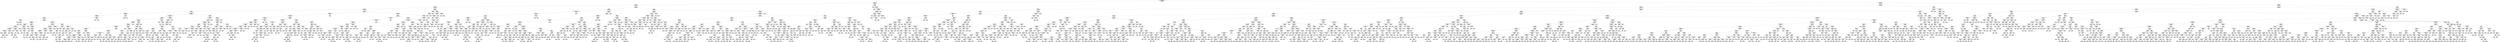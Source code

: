 digraph Tree {
node [shape=box] ;
0 [label="marital-status_Married-civ-spouse <= 0.5\ngini = 0.3656\nsamples = 32561\nvalue = [24720, 7841]"] ;
1 [label="capital-gain <= 7073.5\ngini = 0.1221\nsamples = 17585\nvalue = [16436, 1149]"] ;
0 -> 1 [labeldistance=2.5, labelangle=45, headlabel="True"] ;
2 [label="education-num <= 12.5\ngini = 0.0935\nsamples = 17274\nvalue = [16425, 849]"] ;
1 -> 2 ;
3 [label="capital-loss <= 2218.5\ngini = 0.0481\nsamples = 13864\nvalue = [13522, 342]"] ;
2 -> 3 ;
4 [label="hours-per-week <= 40.5\ngini = 0.0446\nsamples = 13807\nvalue = [13492, 315]"] ;
3 -> 4 ;
5 [label="age <= 33.5\ngini = 0.0268\nsamples = 11351\nvalue = [11197, 154]"] ;
4 -> 5 ;
6 [label="relationship_Husband <= 0.5\ngini = 0.0071\nsamples = 6698\nvalue = [6674, 24]"] ;
5 -> 6 ;
7 [label="relationship_Wife <= 0.5\ngini = 0.0068\nsamples = 6696\nvalue = [6673, 23]"] ;
6 -> 7 ;
8 [label="fnlwgt <= 23759.0\ngini = 0.0066\nsamples = 6692\nvalue = [6670, 22]"] ;
7 -> 8 ;
9 [label="fnlwgt <= 23381.0\ngini = 0.142\nsamples = 26\nvalue = [24, 2]"] ;
8 -> 9 ;
10 [label="gini = 0.0\nsamples = 23\nvalue = [23, 0]"] ;
9 -> 10 ;
11 [label="age <= 23.5\ngini = 0.4444\nsamples = 3\nvalue = [1, 2]"] ;
9 -> 11 ;
12 [label="gini = 0.0\nsamples = 1\nvalue = [1, 0]"] ;
11 -> 12 ;
13 [label="gini = 0.0\nsamples = 2\nvalue = [0, 2]"] ;
11 -> 13 ;
14 [label="age <= 28.5\ngini = 0.006\nsamples = 6666\nvalue = [6646, 20]"] ;
8 -> 14 ;
15 [label="workclass_Local-gov <= 0.5\ngini = 0.0026\nsamples = 5386\nvalue = [5379, 7]"] ;
14 -> 15 ;
16 [label="workclass_Self-emp-not-inc <= 0.5\ngini = 0.0015\nsamples = 5245\nvalue = [5241, 4]"] ;
15 -> 16 ;
17 [label="occupation_Tech-support <= 0.5\ngini = 0.0012\nsamples = 5139\nvalue = [5136, 3]"] ;
16 -> 17 ;
18 [label="occupation_Exec-managerial <= 0.5\ngini = 0.0008\nsamples = 5026\nvalue = [5024, 2]"] ;
17 -> 18 ;
19 [label="occupation_Other-service <= 0.5\ngini = 0.0004\nsamples = 4882\nvalue = [4881, 1]"] ;
18 -> 19 ;
20 [label="gini = 0.0\nsamples = 3812\nvalue = [3812, 0]"] ;
19 -> 20 ;
21 [label="fnlwgt <= 127914.5\ngini = 0.0019\nsamples = 1070\nvalue = [1069, 1]"] ;
19 -> 21 ;
22 [label="fnlwgt <= 127707.5\ngini = 0.0065\nsamples = 308\nvalue = [307, 1]"] ;
21 -> 22 ;
23 [label="gini = 0.0\nsamples = 307\nvalue = [307, 0]"] ;
22 -> 23 ;
24 [label="gini = 0.0\nsamples = 1\nvalue = [0, 1]"] ;
22 -> 24 ;
25 [label="gini = 0.0\nsamples = 762\nvalue = [762, 0]"] ;
21 -> 25 ;
26 [label="education-num <= 11.5\ngini = 0.0138\nsamples = 144\nvalue = [143, 1]"] ;
18 -> 26 ;
27 [label="gini = 0.0\nsamples = 135\nvalue = [135, 0]"] ;
26 -> 27 ;
28 [label="age <= 26.5\ngini = 0.1975\nsamples = 9\nvalue = [8, 1]"] ;
26 -> 28 ;
29 [label="gini = 0.0\nsamples = 7\nvalue = [7, 0]"] ;
28 -> 29 ;
30 [label="sex_Male <= 0.5\ngini = 0.5\nsamples = 2\nvalue = [1, 1]"] ;
28 -> 30 ;
31 [label="gini = 0.0\nsamples = 1\nvalue = [0, 1]"] ;
30 -> 31 ;
32 [label="gini = 0.0\nsamples = 1\nvalue = [1, 0]"] ;
30 -> 32 ;
33 [label="marital-status_Separated <= 0.5\ngini = 0.0175\nsamples = 113\nvalue = [112, 1]"] ;
17 -> 33 ;
34 [label="gini = 0.0\nsamples = 111\nvalue = [111, 0]"] ;
33 -> 34 ;
35 [label="education_HS-grad <= 0.5\ngini = 0.5\nsamples = 2\nvalue = [1, 1]"] ;
33 -> 35 ;
36 [label="gini = 0.0\nsamples = 1\nvalue = [0, 1]"] ;
35 -> 36 ;
37 [label="gini = 0.0\nsamples = 1\nvalue = [1, 0]"] ;
35 -> 37 ;
38 [label="race_Asian-Pac-Islander <= 0.5\ngini = 0.0187\nsamples = 106\nvalue = [105, 1]"] ;
16 -> 38 ;
39 [label="gini = 0.0\nsamples = 100\nvalue = [100, 0]"] ;
38 -> 39 ;
40 [label="relationship_Not-in-family <= 0.5\ngini = 0.2778\nsamples = 6\nvalue = [5, 1]"] ;
38 -> 40 ;
41 [label="gini = 0.0\nsamples = 4\nvalue = [4, 0]"] ;
40 -> 41 ;
42 [label="hours-per-week <= 35.0\ngini = 0.5\nsamples = 2\nvalue = [1, 1]"] ;
40 -> 42 ;
43 [label="gini = 0.0\nsamples = 1\nvalue = [0, 1]"] ;
42 -> 43 ;
44 [label="gini = 0.0\nsamples = 1\nvalue = [1, 0]"] ;
42 -> 44 ;
45 [label="education-num <= 3.5\ngini = 0.0416\nsamples = 141\nvalue = [138, 3]"] ;
15 -> 45 ;
46 [label="gini = 0.0\nsamples = 1\nvalue = [0, 1]"] ;
45 -> 46 ;
47 [label="occupation_Protective-serv <= 0.5\ngini = 0.0282\nsamples = 140\nvalue = [138, 2]"] ;
45 -> 47 ;
48 [label="gini = 0.0\nsamples = 115\nvalue = [115, 0]"] ;
47 -> 48 ;
49 [label="fnlwgt <= 196863.0\ngini = 0.1472\nsamples = 25\nvalue = [23, 2]"] ;
47 -> 49 ;
50 [label="gini = 0.0\nsamples = 14\nvalue = [14, 0]"] ;
49 -> 50 ;
51 [label="fnlwgt <= 234027.0\ngini = 0.2975\nsamples = 11\nvalue = [9, 2]"] ;
49 -> 51 ;
52 [label="sex_Male <= 0.5\ngini = 0.4444\nsamples = 3\nvalue = [1, 2]"] ;
51 -> 52 ;
53 [label="gini = 0.0\nsamples = 1\nvalue = [0, 1]"] ;
52 -> 53 ;
54 [label="fnlwgt <= 199791.0\ngini = 0.5\nsamples = 2\nvalue = [1, 1]"] ;
52 -> 54 ;
55 [label="gini = 0.0\nsamples = 1\nvalue = [0, 1]"] ;
54 -> 55 ;
56 [label="gini = 0.0\nsamples = 1\nvalue = [1, 0]"] ;
54 -> 56 ;
57 [label="gini = 0.0\nsamples = 8\nvalue = [8, 0]"] ;
51 -> 57 ;
58 [label="occupation_Craft-repair <= 0.5\ngini = 0.0201\nsamples = 1280\nvalue = [1267, 13]"] ;
14 -> 58 ;
59 [label="marital-status_Widowed <= 0.5\ngini = 0.0125\nsamples = 1117\nvalue = [1110, 7]"] ;
58 -> 59 ;
60 [label="workclass_State-gov <= 0.5\ngini = 0.0108\nsamples = 1106\nvalue = [1100, 6]"] ;
59 -> 60 ;
61 [label="education_7th-8th <= 0.5\ngini = 0.0075\nsamples = 1060\nvalue = [1056, 4]"] ;
60 -> 61 ;
62 [label="workclass_Federal-gov <= 0.5\ngini = 0.0057\nsamples = 1041\nvalue = [1038, 3]"] ;
61 -> 62 ;
63 [label="education_11th <= 0.5\ngini = 0.004\nsamples = 1004\nvalue = [1002, 2]"] ;
62 -> 63 ;
64 [label="fnlwgt <= 372765.0\ngini = 0.0021\nsamples = 963\nvalue = [962, 1]"] ;
63 -> 64 ;
65 [label="gini = 0.0\nsamples = 901\nvalue = [901, 0]"] ;
64 -> 65 ;
66 [label="fnlwgt <= 373437.5\ngini = 0.0317\nsamples = 62\nvalue = [61, 1]"] ;
64 -> 66 ;
67 [label="gini = 0.0\nsamples = 1\nvalue = [0, 1]"] ;
66 -> 67 ;
68 [label="gini = 0.0\nsamples = 61\nvalue = [61, 0]"] ;
66 -> 68 ;
69 [label="occupation_Exec-managerial <= 0.5\ngini = 0.0476\nsamples = 41\nvalue = [40, 1]"] ;
63 -> 69 ;
70 [label="gini = 0.0\nsamples = 39\nvalue = [39, 0]"] ;
69 -> 70 ;
71 [label="fnlwgt <= 141913.5\ngini = 0.5\nsamples = 2\nvalue = [1, 1]"] ;
69 -> 71 ;
72 [label="gini = 0.0\nsamples = 1\nvalue = [0, 1]"] ;
71 -> 72 ;
73 [label="gini = 0.0\nsamples = 1\nvalue = [1, 0]"] ;
71 -> 73 ;
74 [label="occupation_Other-service <= 0.5\ngini = 0.0526\nsamples = 37\nvalue = [36, 1]"] ;
62 -> 74 ;
75 [label="gini = 0.0\nsamples = 30\nvalue = [30, 0]"] ;
74 -> 75 ;
76 [label="age <= 30.5\ngini = 0.2449\nsamples = 7\nvalue = [6, 1]"] ;
74 -> 76 ;
77 [label="sex_Female <= 0.5\ngini = 0.5\nsamples = 2\nvalue = [1, 1]"] ;
76 -> 77 ;
78 [label="gini = 0.0\nsamples = 1\nvalue = [1, 0]"] ;
77 -> 78 ;
79 [label="gini = 0.0\nsamples = 1\nvalue = [0, 1]"] ;
77 -> 79 ;
80 [label="gini = 0.0\nsamples = 5\nvalue = [5, 0]"] ;
76 -> 80 ;
81 [label="occupation_Farming-fishing <= 0.5\ngini = 0.0997\nsamples = 19\nvalue = [18, 1]"] ;
61 -> 81 ;
82 [label="gini = 0.0\nsamples = 18\nvalue = [18, 0]"] ;
81 -> 82 ;
83 [label="gini = 0.0\nsamples = 1\nvalue = [0, 1]"] ;
81 -> 83 ;
84 [label="occupation_Prof-specialty <= 0.5\ngini = 0.0832\nsamples = 46\nvalue = [44, 2]"] ;
60 -> 84 ;
85 [label="fnlwgt <= 399295.0\ngini = 0.0454\nsamples = 43\nvalue = [42, 1]"] ;
84 -> 85 ;
86 [label="gini = 0.0\nsamples = 39\nvalue = [39, 0]"] ;
85 -> 86 ;
87 [label="sex_Male <= 0.5\ngini = 0.375\nsamples = 4\nvalue = [3, 1]"] ;
85 -> 87 ;
88 [label="gini = 0.0\nsamples = 3\nvalue = [3, 0]"] ;
87 -> 88 ;
89 [label="gini = 0.0\nsamples = 1\nvalue = [0, 1]"] ;
87 -> 89 ;
90 [label="race_White <= 0.5\ngini = 0.4444\nsamples = 3\nvalue = [2, 1]"] ;
84 -> 90 ;
91 [label="gini = 0.0\nsamples = 1\nvalue = [0, 1]"] ;
90 -> 91 ;
92 [label="gini = 0.0\nsamples = 2\nvalue = [2, 0]"] ;
90 -> 92 ;
93 [label="workclass_Self-emp-not-inc <= 0.5\ngini = 0.1653\nsamples = 11\nvalue = [10, 1]"] ;
59 -> 93 ;
94 [label="gini = 0.0\nsamples = 10\nvalue = [10, 0]"] ;
93 -> 94 ;
95 [label="gini = 0.0\nsamples = 1\nvalue = [0, 1]"] ;
93 -> 95 ;
96 [label="education-num <= 9.5\ngini = 0.0709\nsamples = 163\nvalue = [157, 6]"] ;
58 -> 96 ;
97 [label="fnlwgt <= 347879.0\ngini = 0.0177\nsamples = 112\nvalue = [111, 1]"] ;
96 -> 97 ;
98 [label="gini = 0.0\nsamples = 104\nvalue = [104, 0]"] ;
97 -> 98 ;
99 [label="fnlwgt <= 352303.5\ngini = 0.2188\nsamples = 8\nvalue = [7, 1]"] ;
97 -> 99 ;
100 [label="gini = 0.0\nsamples = 1\nvalue = [0, 1]"] ;
99 -> 100 ;
101 [label="gini = 0.0\nsamples = 7\nvalue = [7, 0]"] ;
99 -> 101 ;
102 [label="workclass_Federal-gov <= 0.5\ngini = 0.1769\nsamples = 51\nvalue = [46, 5]"] ;
96 -> 102 ;
103 [label="fnlwgt <= 220252.0\ngini = 0.1499\nsamples = 49\nvalue = [45, 4]"] ;
102 -> 103 ;
104 [label="fnlwgt <= 210558.0\ngini = 0.2188\nsamples = 32\nvalue = [28, 4]"] ;
103 -> 104 ;
105 [label="age <= 30.5\ngini = 0.1748\nsamples = 31\nvalue = [28, 3]"] ;
104 -> 105 ;
106 [label="fnlwgt <= 60105.0\ngini = 0.3367\nsamples = 14\nvalue = [11, 3]"] ;
105 -> 106 ;
107 [label="gini = 0.0\nsamples = 1\nvalue = [0, 1]"] ;
106 -> 107 ;
108 [label="fnlwgt <= 154796.5\ngini = 0.2604\nsamples = 13\nvalue = [11, 2]"] ;
106 -> 108 ;
109 [label="gini = 0.0\nsamples = 7\nvalue = [7, 0]"] ;
108 -> 109 ;
110 [label="fnlwgt <= 179165.5\ngini = 0.4444\nsamples = 6\nvalue = [4, 2]"] ;
108 -> 110 ;
111 [label="gini = 0.4444\nsamples = 3\nvalue = [1, 2]"] ;
110 -> 111 ;
112 [label="gini = 0.0\nsamples = 3\nvalue = [3, 0]"] ;
110 -> 112 ;
113 [label="gini = 0.0\nsamples = 17\nvalue = [17, 0]"] ;
105 -> 113 ;
114 [label="gini = 0.0\nsamples = 1\nvalue = [0, 1]"] ;
104 -> 114 ;
115 [label="gini = 0.0\nsamples = 17\nvalue = [17, 0]"] ;
103 -> 115 ;
116 [label="education_Assoc-voc <= 0.5\ngini = 0.5\nsamples = 2\nvalue = [1, 1]"] ;
102 -> 116 ;
117 [label="gini = 0.0\nsamples = 1\nvalue = [1, 0]"] ;
116 -> 117 ;
118 [label="gini = 0.0\nsamples = 1\nvalue = [0, 1]"] ;
116 -> 118 ;
119 [label="education_Some-college <= 0.5\ngini = 0.375\nsamples = 4\nvalue = [3, 1]"] ;
7 -> 119 ;
120 [label="gini = 0.0\nsamples = 3\nvalue = [3, 0]"] ;
119 -> 120 ;
121 [label="gini = 0.0\nsamples = 1\nvalue = [0, 1]"] ;
119 -> 121 ;
122 [label="fnlwgt <= 53716.5\ngini = 0.5\nsamples = 2\nvalue = [1, 1]"] ;
6 -> 122 ;
123 [label="gini = 0.0\nsamples = 1\nvalue = [0, 1]"] ;
122 -> 123 ;
124 [label="gini = 0.0\nsamples = 1\nvalue = [1, 0]"] ;
122 -> 124 ;
125 [label="occupation_Prof-specialty <= 0.5\ngini = 0.0543\nsamples = 4653\nvalue = [4523, 130]"] ;
5 -> 125 ;
126 [label="occupation_Exec-managerial <= 0.5\ngini = 0.046\nsamples = 4416\nvalue = [4312, 104]"] ;
125 -> 126 ;
127 [label="relationship_Wife <= 0.5\ngini = 0.0376\nsamples = 4072\nvalue = [3994, 78]"] ;
126 -> 127 ;
128 [label="occupation_Protective-serv <= 0.5\ngini = 0.0367\nsamples = 4067\nvalue = [3991, 76]"] ;
127 -> 128 ;
129 [label="native-country_India <= 0.5\ngini = 0.0339\nsamples = 4000\nvalue = [3931, 69]"] ;
128 -> 129 ;
130 [label="capital-gain <= 4718.5\ngini = 0.0334\nsamples = 3999\nvalue = [3931, 68]"] ;
129 -> 130 ;
131 [label="occupation_Craft-repair <= 0.5\ngini = 0.0317\nsamples = 3972\nvalue = [3908, 64]"] ;
130 -> 131 ;
132 [label="workclass_Self-emp-inc <= 0.5\ngini = 0.0255\nsamples = 3477\nvalue = [3432, 45]"] ;
131 -> 132 ;
133 [label="fnlwgt <= 20302.0\ngini = 0.024\nsamples = 3453\nvalue = [3411, 42]"] ;
132 -> 133 ;
134 [label="fnlwgt <= 20198.5\ngini = 0.32\nsamples = 5\nvalue = [4, 1]"] ;
133 -> 134 ;
135 [label="gini = 0.0\nsamples = 4\nvalue = [4, 0]"] ;
134 -> 135 ;
136 [label="gini = 0.0\nsamples = 1\nvalue = [0, 1]"] ;
134 -> 136 ;
137 [label="occupation_Tech-support <= 0.5\ngini = 0.0235\nsamples = 3448\nvalue = [3407, 41]"] ;
133 -> 137 ;
138 [label="native-country_England <= 0.5\ngini = 0.0209\nsamples = 3319\nvalue = [3284, 35]"] ;
137 -> 138 ;
139 [label="native-country_Italy <= 0.5\ngini = 0.0203\nsamples = 3311\nvalue = [3277, 34]"] ;
138 -> 139 ;
140 [label="race_White <= 0.5\ngini = 0.0198\nsamples = 3302\nvalue = [3269, 33]"] ;
139 -> 140 ;
141 [label="gini = 0.0024\nsamples = 827\nvalue = [826, 1]"] ;
140 -> 141 ;
142 [label="gini = 0.0255\nsamples = 2475\nvalue = [2443, 32]"] ;
140 -> 142 ;
143 [label="education_7th-8th <= 0.5\ngini = 0.1975\nsamples = 9\nvalue = [8, 1]"] ;
139 -> 143 ;
144 [label="gini = 0.0\nsamples = 8\nvalue = [8, 0]"] ;
143 -> 144 ;
145 [label="gini = 0.0\nsamples = 1\nvalue = [0, 1]"] ;
143 -> 145 ;
146 [label="education_Some-college <= 0.5\ngini = 0.2188\nsamples = 8\nvalue = [7, 1]"] ;
138 -> 146 ;
147 [label="gini = 0.0\nsamples = 7\nvalue = [7, 0]"] ;
146 -> 147 ;
148 [label="gini = 0.0\nsamples = 1\nvalue = [0, 1]"] ;
146 -> 148 ;
149 [label="native-country_Guatemala <= 0.5\ngini = 0.0887\nsamples = 129\nvalue = [123, 6]"] ;
137 -> 149 ;
150 [label="hours-per-week <= 13.5\ngini = 0.0751\nsamples = 128\nvalue = [123, 5]"] ;
149 -> 150 ;
151 [label="hours-per-week <= 7.5\ngini = 0.5\nsamples = 2\nvalue = [1, 1]"] ;
150 -> 151 ;
152 [label="gini = 0.0\nsamples = 1\nvalue = [1, 0]"] ;
151 -> 152 ;
153 [label="gini = 0.0\nsamples = 1\nvalue = [0, 1]"] ;
151 -> 153 ;
154 [label="native-country_? <= 0.5\ngini = 0.0615\nsamples = 126\nvalue = [122, 4]"] ;
150 -> 154 ;
155 [label="gini = 0.0472\nsamples = 124\nvalue = [121, 3]"] ;
154 -> 155 ;
156 [label="gini = 0.5\nsamples = 2\nvalue = [1, 1]"] ;
154 -> 156 ;
157 [label="gini = 0.0\nsamples = 1\nvalue = [0, 1]"] ;
149 -> 157 ;
158 [label="race_White <= 0.5\ngini = 0.2188\nsamples = 24\nvalue = [21, 3]"] ;
132 -> 158 ;
159 [label="gini = 0.0\nsamples = 1\nvalue = [0, 1]"] ;
158 -> 159 ;
160 [label="education_Some-college <= 0.5\ngini = 0.1588\nsamples = 23\nvalue = [21, 2]"] ;
158 -> 160 ;
161 [label="gini = 0.0\nsamples = 15\nvalue = [15, 0]"] ;
160 -> 161 ;
162 [label="fnlwgt <= 109262.0\ngini = 0.375\nsamples = 8\nvalue = [6, 2]"] ;
160 -> 162 ;
163 [label="gini = 0.0\nsamples = 1\nvalue = [0, 1]"] ;
162 -> 163 ;
164 [label="fnlwgt <= 212568.0\ngini = 0.2449\nsamples = 7\nvalue = [6, 1]"] ;
162 -> 164 ;
165 [label="gini = 0.0\nsamples = 5\nvalue = [5, 0]"] ;
164 -> 165 ;
166 [label="age <= 59.5\ngini = 0.5\nsamples = 2\nvalue = [1, 1]"] ;
164 -> 166 ;
167 [label="gini = 0.0\nsamples = 1\nvalue = [0, 1]"] ;
166 -> 167 ;
168 [label="gini = 0.0\nsamples = 1\nvalue = [1, 0]"] ;
166 -> 168 ;
169 [label="age <= 49.5\ngini = 0.0738\nsamples = 495\nvalue = [476, 19]"] ;
131 -> 169 ;
170 [label="education_Some-college <= 0.5\ngini = 0.0422\nsamples = 371\nvalue = [363, 8]"] ;
169 -> 170 ;
171 [label="marital-status_Married-spouse-absent <= 0.5\ngini = 0.014\nsamples = 284\nvalue = [282, 2]"] ;
170 -> 171 ;
172 [label="fnlwgt <= 85951.0\ngini = 0.0074\nsamples = 269\nvalue = [268, 1]"] ;
171 -> 172 ;
173 [label="fnlwgt <= 84861.5\ngini = 0.0713\nsamples = 27\nvalue = [26, 1]"] ;
172 -> 173 ;
174 [label="gini = 0.0\nsamples = 26\nvalue = [26, 0]"] ;
173 -> 174 ;
175 [label="gini = 0.0\nsamples = 1\nvalue = [0, 1]"] ;
173 -> 175 ;
176 [label="gini = 0.0\nsamples = 242\nvalue = [242, 0]"] ;
172 -> 176 ;
177 [label="age <= 40.5\ngini = 0.1244\nsamples = 15\nvalue = [14, 1]"] ;
171 -> 177 ;
178 [label="age <= 39.0\ngini = 0.2778\nsamples = 6\nvalue = [5, 1]"] ;
177 -> 178 ;
179 [label="gini = 0.0\nsamples = 5\nvalue = [5, 0]"] ;
178 -> 179 ;
180 [label="gini = 0.0\nsamples = 1\nvalue = [0, 1]"] ;
178 -> 180 ;
181 [label="gini = 0.0\nsamples = 9\nvalue = [9, 0]"] ;
177 -> 181 ;
182 [label="fnlwgt <= 41026.0\ngini = 0.1284\nsamples = 87\nvalue = [81, 6]"] ;
170 -> 182 ;
183 [label="fnlwgt <= 35229.0\ngini = 0.4444\nsamples = 3\nvalue = [1, 2]"] ;
182 -> 183 ;
184 [label="gini = 0.0\nsamples = 1\nvalue = [1, 0]"] ;
183 -> 184 ;
185 [label="gini = 0.0\nsamples = 2\nvalue = [0, 2]"] ;
183 -> 185 ;
186 [label="age <= 45.5\ngini = 0.0907\nsamples = 84\nvalue = [80, 4]"] ;
182 -> 186 ;
187 [label="hours-per-week <= 36.0\ngini = 0.0548\nsamples = 71\nvalue = [69, 2]"] ;
186 -> 187 ;
188 [label="hours-per-week <= 32.5\ngini = 0.1975\nsamples = 9\nvalue = [8, 1]"] ;
187 -> 188 ;
189 [label="gini = 0.0\nsamples = 7\nvalue = [7, 0]"] ;
188 -> 189 ;
190 [label="gini = 0.5\nsamples = 2\nvalue = [1, 1]"] ;
188 -> 190 ;
191 [label="fnlwgt <= 126203.5\ngini = 0.0317\nsamples = 62\nvalue = [61, 1]"] ;
187 -> 191 ;
192 [label="gini = 0.095\nsamples = 20\nvalue = [19, 1]"] ;
191 -> 192 ;
193 [label="gini = 0.0\nsamples = 42\nvalue = [42, 0]"] ;
191 -> 193 ;
194 [label="fnlwgt <= 308836.0\ngini = 0.2604\nsamples = 13\nvalue = [11, 2]"] ;
186 -> 194 ;
195 [label="hours-per-week <= 39.0\ngini = 0.1528\nsamples = 12\nvalue = [11, 1]"] ;
194 -> 195 ;
196 [label="gini = 0.5\nsamples = 2\nvalue = [1, 1]"] ;
195 -> 196 ;
197 [label="gini = 0.0\nsamples = 10\nvalue = [10, 0]"] ;
195 -> 197 ;
198 [label="gini = 0.0\nsamples = 1\nvalue = [0, 1]"] ;
194 -> 198 ;
199 [label="workclass_Local-gov <= 0.5\ngini = 0.1617\nsamples = 124\nvalue = [113, 11]"] ;
169 -> 199 ;
200 [label="fnlwgt <= 111950.0\ngini = 0.1409\nsamples = 118\nvalue = [109, 9]"] ;
199 -> 200 ;
201 [label="fnlwgt <= 109658.0\ngini = 0.32\nsamples = 25\nvalue = [20, 5]"] ;
200 -> 201 ;
202 [label="age <= 57.0\ngini = 0.2778\nsamples = 24\nvalue = [20, 4]"] ;
201 -> 202 ;
203 [label="age <= 55.5\ngini = 0.4082\nsamples = 14\nvalue = [10, 4]"] ;
202 -> 203 ;
204 [label="gini = 0.355\nsamples = 13\nvalue = [10, 3]"] ;
203 -> 204 ;
205 [label="gini = 0.0\nsamples = 1\nvalue = [0, 1]"] ;
203 -> 205 ;
206 [label="gini = 0.0\nsamples = 10\nvalue = [10, 0]"] ;
202 -> 206 ;
207 [label="gini = 0.0\nsamples = 1\nvalue = [0, 1]"] ;
201 -> 207 ;
208 [label="native-country_Puerto-Rico <= 0.5\ngini = 0.0823\nsamples = 93\nvalue = [89, 4]"] ;
200 -> 208 ;
209 [label="education_Assoc-voc <= 0.5\ngini = 0.0638\nsamples = 91\nvalue = [88, 3]"] ;
208 -> 209 ;
210 [label="age <= 50.5\ngini = 0.0439\nsamples = 89\nvalue = [87, 2]"] ;
209 -> 210 ;
211 [label="gini = 0.18\nsamples = 10\nvalue = [9, 1]"] ;
210 -> 211 ;
212 [label="gini = 0.025\nsamples = 79\nvalue = [78, 1]"] ;
210 -> 212 ;
213 [label="marital-status_Separated <= 0.5\ngini = 0.5\nsamples = 2\nvalue = [1, 1]"] ;
209 -> 213 ;
214 [label="gini = 0.0\nsamples = 1\nvalue = [0, 1]"] ;
213 -> 214 ;
215 [label="gini = 0.0\nsamples = 1\nvalue = [1, 0]"] ;
213 -> 215 ;
216 [label="education-num <= 9.5\ngini = 0.5\nsamples = 2\nvalue = [1, 1]"] ;
208 -> 216 ;
217 [label="gini = 0.0\nsamples = 1\nvalue = [1, 0]"] ;
216 -> 217 ;
218 [label="gini = 0.0\nsamples = 1\nvalue = [0, 1]"] ;
216 -> 218 ;
219 [label="fnlwgt <= 171014.5\ngini = 0.4444\nsamples = 6\nvalue = [4, 2]"] ;
199 -> 219 ;
220 [label="gini = 0.0\nsamples = 3\nvalue = [3, 0]"] ;
219 -> 220 ;
221 [label="education_HS-grad <= 0.5\ngini = 0.4444\nsamples = 3\nvalue = [1, 2]"] ;
219 -> 221 ;
222 [label="gini = 0.0\nsamples = 1\nvalue = [1, 0]"] ;
221 -> 222 ;
223 [label="gini = 0.0\nsamples = 2\nvalue = [0, 2]"] ;
221 -> 223 ;
224 [label="capital-gain <= 4826.0\ngini = 0.2524\nsamples = 27\nvalue = [23, 4]"] ;
130 -> 224 ;
225 [label="gini = 0.0\nsamples = 3\nvalue = [0, 3]"] ;
224 -> 225 ;
226 [label="occupation_Tech-support <= 0.5\ngini = 0.0799\nsamples = 24\nvalue = [23, 1]"] ;
224 -> 226 ;
227 [label="gini = 0.0\nsamples = 21\nvalue = [21, 0]"] ;
226 -> 227 ;
228 [label="sex_Female <= 0.5\ngini = 0.4444\nsamples = 3\nvalue = [2, 1]"] ;
226 -> 228 ;
229 [label="gini = 0.0\nsamples = 1\nvalue = [0, 1]"] ;
228 -> 229 ;
230 [label="gini = 0.0\nsamples = 2\nvalue = [2, 0]"] ;
228 -> 230 ;
231 [label="gini = 0.0\nsamples = 1\nvalue = [0, 1]"] ;
129 -> 231 ;
232 [label="workclass_Private <= 0.5\ngini = 0.1871\nsamples = 67\nvalue = [60, 7]"] ;
128 -> 232 ;
233 [label="fnlwgt <= 364930.5\ngini = 0.2726\nsamples = 43\nvalue = [36, 7]"] ;
232 -> 233 ;
234 [label="fnlwgt <= 33692.0\ngini = 0.2449\nsamples = 42\nvalue = [36, 6]"] ;
233 -> 234 ;
235 [label="sex_Male <= 0.5\ngini = 0.5\nsamples = 2\nvalue = [1, 1]"] ;
234 -> 235 ;
236 [label="gini = 0.0\nsamples = 1\nvalue = [0, 1]"] ;
235 -> 236 ;
237 [label="gini = 0.0\nsamples = 1\nvalue = [1, 0]"] ;
235 -> 237 ;
238 [label="marital-status_Divorced <= 0.5\ngini = 0.2188\nsamples = 40\nvalue = [35, 5]"] ;
234 -> 238 ;
239 [label="fnlwgt <= 310871.0\ngini = 0.3299\nsamples = 24\nvalue = [19, 5]"] ;
238 -> 239 ;
240 [label="fnlwgt <= 152565.0\ngini = 0.2873\nsamples = 23\nvalue = [19, 4]"] ;
239 -> 240 ;
241 [label="gini = 0.0\nsamples = 9\nvalue = [9, 0]"] ;
240 -> 241 ;
242 [label="fnlwgt <= 163716.0\ngini = 0.4082\nsamples = 14\nvalue = [10, 4]"] ;
240 -> 242 ;
243 [label="gini = 0.0\nsamples = 1\nvalue = [0, 1]"] ;
242 -> 243 ;
244 [label="education_HS-grad <= 0.5\ngini = 0.355\nsamples = 13\nvalue = [10, 3]"] ;
242 -> 244 ;
245 [label="workclass_Local-gov <= 0.5\ngini = 0.4444\nsamples = 9\nvalue = [6, 3]"] ;
244 -> 245 ;
246 [label="gini = 0.0\nsamples = 4\nvalue = [4, 0]"] ;
245 -> 246 ;
247 [label="gini = 0.48\nsamples = 5\nvalue = [2, 3]"] ;
245 -> 247 ;
248 [label="gini = 0.0\nsamples = 4\nvalue = [4, 0]"] ;
244 -> 248 ;
249 [label="gini = 0.0\nsamples = 1\nvalue = [0, 1]"] ;
239 -> 249 ;
250 [label="gini = 0.0\nsamples = 16\nvalue = [16, 0]"] ;
238 -> 250 ;
251 [label="gini = 0.0\nsamples = 1\nvalue = [0, 1]"] ;
233 -> 251 ;
252 [label="gini = 0.0\nsamples = 24\nvalue = [24, 0]"] ;
232 -> 252 ;
253 [label="hours-per-week <= 32.5\ngini = 0.48\nsamples = 5\nvalue = [3, 2]"] ;
127 -> 253 ;
254 [label="gini = 0.0\nsamples = 2\nvalue = [2, 0]"] ;
253 -> 254 ;
255 [label="education-num <= 11.0\ngini = 0.4444\nsamples = 3\nvalue = [1, 2]"] ;
253 -> 255 ;
256 [label="gini = 0.0\nsamples = 2\nvalue = [0, 2]"] ;
255 -> 256 ;
257 [label="gini = 0.0\nsamples = 1\nvalue = [1, 0]"] ;
255 -> 257 ;
258 [label="native-country_Ireland <= 0.5\ngini = 0.1397\nsamples = 344\nvalue = [318, 26]"] ;
126 -> 258 ;
259 [label="native-country_Japan <= 0.5\ngini = 0.1351\nsamples = 343\nvalue = [318, 25]"] ;
258 -> 259 ;
260 [label="capital-gain <= 5373.5\ngini = 0.1305\nsamples = 342\nvalue = [318, 24]"] ;
259 -> 260 ;
261 [label="education-num <= 10.5\ngini = 0.1258\nsamples = 341\nvalue = [318, 23]"] ;
260 -> 261 ;
262 [label="marital-status_Widowed <= 0.5\ngini = 0.1033\nsamples = 293\nvalue = [277, 16]"] ;
261 -> 262 ;
263 [label="fnlwgt <= 61980.5\ngini = 0.0835\nsamples = 252\nvalue = [241, 11]"] ;
262 -> 263 ;
264 [label="fnlwgt <= 47090.0\ngini = 0.2112\nsamples = 25\nvalue = [22, 3]"] ;
263 -> 264 ;
265 [label="gini = 0.0\nsamples = 19\nvalue = [19, 0]"] ;
264 -> 265 ;
266 [label="relationship_Unmarried <= 0.5\ngini = 0.5\nsamples = 6\nvalue = [3, 3]"] ;
264 -> 266 ;
267 [label="age <= 37.5\ngini = 0.375\nsamples = 4\nvalue = [3, 1]"] ;
266 -> 267 ;
268 [label="gini = 0.0\nsamples = 1\nvalue = [0, 1]"] ;
267 -> 268 ;
269 [label="gini = 0.0\nsamples = 3\nvalue = [3, 0]"] ;
267 -> 269 ;
270 [label="gini = 0.0\nsamples = 2\nvalue = [0, 2]"] ;
266 -> 270 ;
271 [label="fnlwgt <= 138184.0\ngini = 0.068\nsamples = 227\nvalue = [219, 8]"] ;
263 -> 271 ;
272 [label="gini = 0.0\nsamples = 63\nvalue = [63, 0]"] ;
271 -> 272 ;
273 [label="fnlwgt <= 140565.0\ngini = 0.0928\nsamples = 164\nvalue = [156, 8]"] ;
271 -> 273 ;
274 [label="gini = 0.0\nsamples = 1\nvalue = [0, 1]"] ;
273 -> 274 ;
275 [label="education_HS-grad <= 0.5\ngini = 0.0822\nsamples = 163\nvalue = [156, 7]"] ;
273 -> 275 ;
276 [label="age <= 53.5\ngini = 0.0222\nsamples = 89\nvalue = [88, 1]"] ;
275 -> 276 ;
277 [label="gini = 0.0\nsamples = 73\nvalue = [73, 0]"] ;
276 -> 277 ;
278 [label="marital-status_Never-married <= 0.5\ngini = 0.1172\nsamples = 16\nvalue = [15, 1]"] ;
276 -> 278 ;
279 [label="gini = 0.0\nsamples = 14\nvalue = [14, 0]"] ;
278 -> 279 ;
280 [label="gini = 0.5\nsamples = 2\nvalue = [1, 1]"] ;
278 -> 280 ;
281 [label="fnlwgt <= 329254.5\ngini = 0.149\nsamples = 74\nvalue = [68, 6]"] ;
275 -> 281 ;
282 [label="hours-per-week <= 32.5\ngini = 0.1172\nsamples = 64\nvalue = [60, 4]"] ;
281 -> 282 ;
283 [label="gini = 0.4444\nsamples = 3\nvalue = [2, 1]"] ;
282 -> 283 ;
284 [label="gini = 0.0935\nsamples = 61\nvalue = [58, 3]"] ;
282 -> 284 ;
285 [label="fnlwgt <= 344967.5\ngini = 0.32\nsamples = 10\nvalue = [8, 2]"] ;
281 -> 285 ;
286 [label="gini = 0.4444\nsamples = 3\nvalue = [1, 2]"] ;
285 -> 286 ;
287 [label="gini = 0.0\nsamples = 7\nvalue = [7, 0]"] ;
285 -> 287 ;
288 [label="fnlwgt <= 25270.0\ngini = 0.2142\nsamples = 41\nvalue = [36, 5]"] ;
262 -> 288 ;
289 [label="hours-per-week <= 27.5\ngini = 0.5\nsamples = 2\nvalue = [1, 1]"] ;
288 -> 289 ;
290 [label="gini = 0.0\nsamples = 1\nvalue = [1, 0]"] ;
289 -> 290 ;
291 [label="gini = 0.0\nsamples = 1\nvalue = [0, 1]"] ;
289 -> 291 ;
292 [label="fnlwgt <= 126767.0\ngini = 0.1841\nsamples = 39\nvalue = [35, 4]"] ;
288 -> 292 ;
293 [label="gini = 0.0\nsamples = 12\nvalue = [12, 0]"] ;
292 -> 293 ;
294 [label="fnlwgt <= 142112.0\ngini = 0.2524\nsamples = 27\nvalue = [23, 4]"] ;
292 -> 294 ;
295 [label="education_Some-college <= 0.5\ngini = 0.4444\nsamples = 3\nvalue = [1, 2]"] ;
294 -> 295 ;
296 [label="gini = 0.0\nsamples = 1\nvalue = [1, 0]"] ;
295 -> 296 ;
297 [label="gini = 0.0\nsamples = 2\nvalue = [0, 2]"] ;
295 -> 297 ;
298 [label="age <= 66.5\ngini = 0.1528\nsamples = 24\nvalue = [22, 2]"] ;
294 -> 298 ;
299 [label="gini = 0.0\nsamples = 16\nvalue = [16, 0]"] ;
298 -> 299 ;
300 [label="age <= 69.0\ngini = 0.375\nsamples = 8\nvalue = [6, 2]"] ;
298 -> 300 ;
301 [label="gini = 0.0\nsamples = 2\nvalue = [0, 2]"] ;
300 -> 301 ;
302 [label="gini = 0.0\nsamples = 6\nvalue = [6, 0]"] ;
300 -> 302 ;
303 [label="age <= 57.0\ngini = 0.2491\nsamples = 48\nvalue = [41, 7]"] ;
261 -> 303 ;
304 [label="fnlwgt <= 354495.0\ngini = 0.142\nsamples = 39\nvalue = [36, 3]"] ;
303 -> 304 ;
305 [label="relationship_Not-in-family <= 0.5\ngini = 0.1023\nsamples = 37\nvalue = [35, 2]"] ;
304 -> 305 ;
306 [label="gini = 0.0\nsamples = 19\nvalue = [19, 0]"] ;
305 -> 306 ;
307 [label="workclass_Private <= 0.5\ngini = 0.1975\nsamples = 18\nvalue = [16, 2]"] ;
305 -> 307 ;
308 [label="gini = 0.0\nsamples = 10\nvalue = [10, 0]"] ;
307 -> 308 ;
309 [label="fnlwgt <= 268981.5\ngini = 0.375\nsamples = 8\nvalue = [6, 2]"] ;
307 -> 309 ;
310 [label="fnlwgt <= 235430.0\ngini = 0.4444\nsamples = 6\nvalue = [4, 2]"] ;
309 -> 310 ;
311 [label="education-num <= 11.5\ngini = 0.32\nsamples = 5\nvalue = [4, 1]"] ;
310 -> 311 ;
312 [label="gini = 0.0\nsamples = 1\nvalue = [0, 1]"] ;
311 -> 312 ;
313 [label="gini = 0.0\nsamples = 4\nvalue = [4, 0]"] ;
311 -> 313 ;
314 [label="gini = 0.0\nsamples = 1\nvalue = [0, 1]"] ;
310 -> 314 ;
315 [label="gini = 0.0\nsamples = 2\nvalue = [2, 0]"] ;
309 -> 315 ;
316 [label="marital-status_Divorced <= 0.5\ngini = 0.5\nsamples = 2\nvalue = [1, 1]"] ;
304 -> 316 ;
317 [label="gini = 0.0\nsamples = 1\nvalue = [1, 0]"] ;
316 -> 317 ;
318 [label="gini = 0.0\nsamples = 1\nvalue = [0, 1]"] ;
316 -> 318 ;
319 [label="fnlwgt <= 157862.0\ngini = 0.4938\nsamples = 9\nvalue = [5, 4]"] ;
303 -> 319 ;
320 [label="gini = 0.0\nsamples = 3\nvalue = [0, 3]"] ;
319 -> 320 ;
321 [label="fnlwgt <= 266228.0\ngini = 0.2778\nsamples = 6\nvalue = [5, 1]"] ;
319 -> 321 ;
322 [label="gini = 0.0\nsamples = 5\nvalue = [5, 0]"] ;
321 -> 322 ;
323 [label="gini = 0.0\nsamples = 1\nvalue = [0, 1]"] ;
321 -> 323 ;
324 [label="gini = 0.0\nsamples = 1\nvalue = [0, 1]"] ;
260 -> 324 ;
325 [label="gini = 0.0\nsamples = 1\nvalue = [0, 1]"] ;
259 -> 325 ;
326 [label="gini = 0.0\nsamples = 1\nvalue = [0, 1]"] ;
258 -> 326 ;
327 [label="sex_Male <= 0.5\ngini = 0.1953\nsamples = 237\nvalue = [211, 26]"] ;
125 -> 327 ;
328 [label="native-country_Philippines <= 0.5\ngini = 0.113\nsamples = 183\nvalue = [172, 11]"] ;
327 -> 328 ;
329 [label="capital-loss <= 1472.0\ngini = 0.1039\nsamples = 182\nvalue = [172, 10]"] ;
328 -> 329 ;
330 [label="workclass_Federal-gov <= 0.5\ngini = 0.0955\nsamples = 179\nvalue = [170, 9]"] ;
329 -> 330 ;
331 [label="age <= 36.5\ngini = 0.0794\nsamples = 169\nvalue = [162, 7]"] ;
330 -> 331 ;
332 [label="hours-per-week <= 16.0\ngini = 0.2041\nsamples = 26\nvalue = [23, 3]"] ;
331 -> 332 ;
333 [label="marital-status_Never-married <= 0.5\ngini = 0.5\nsamples = 2\nvalue = [1, 1]"] ;
332 -> 333 ;
334 [label="gini = 0.0\nsamples = 1\nvalue = [1, 0]"] ;
333 -> 334 ;
335 [label="gini = 0.0\nsamples = 1\nvalue = [0, 1]"] ;
333 -> 335 ;
336 [label="marital-status_Divorced <= 0.5\ngini = 0.1528\nsamples = 24\nvalue = [22, 2]"] ;
332 -> 336 ;
337 [label="gini = 0.0\nsamples = 15\nvalue = [15, 0]"] ;
336 -> 337 ;
338 [label="relationship_Own-child <= 0.5\ngini = 0.3457\nsamples = 9\nvalue = [7, 2]"] ;
336 -> 338 ;
339 [label="fnlwgt <= 178916.0\ngini = 0.2188\nsamples = 8\nvalue = [7, 1]"] ;
338 -> 339 ;
340 [label="education_Assoc-voc <= 0.5\ngini = 0.4444\nsamples = 3\nvalue = [2, 1]"] ;
339 -> 340 ;
341 [label="gini = 0.0\nsamples = 2\nvalue = [2, 0]"] ;
340 -> 341 ;
342 [label="gini = 0.0\nsamples = 1\nvalue = [0, 1]"] ;
340 -> 342 ;
343 [label="gini = 0.0\nsamples = 5\nvalue = [5, 0]"] ;
339 -> 343 ;
344 [label="gini = 0.0\nsamples = 1\nvalue = [0, 1]"] ;
338 -> 344 ;
345 [label="marital-status_Divorced <= 0.5\ngini = 0.0544\nsamples = 143\nvalue = [139, 4]"] ;
331 -> 345 ;
346 [label="gini = 0.0\nsamples = 69\nvalue = [69, 0]"] ;
345 -> 346 ;
347 [label="education_Some-college <= 0.5\ngini = 0.1023\nsamples = 74\nvalue = [70, 4]"] ;
345 -> 347 ;
348 [label="fnlwgt <= 46887.0\ngini = 0.1557\nsamples = 47\nvalue = [43, 4]"] ;
347 -> 348 ;
349 [label="relationship_Not-in-family <= 0.5\ngini = 0.5\nsamples = 2\nvalue = [1, 1]"] ;
348 -> 349 ;
350 [label="gini = 0.0\nsamples = 1\nvalue = [0, 1]"] ;
349 -> 350 ;
351 [label="gini = 0.0\nsamples = 1\nvalue = [1, 0]"] ;
349 -> 351 ;
352 [label="fnlwgt <= 137044.5\ngini = 0.1244\nsamples = 45\nvalue = [42, 3]"] ;
348 -> 352 ;
353 [label="gini = 0.0\nsamples = 18\nvalue = [18, 0]"] ;
352 -> 353 ;
354 [label="fnlwgt <= 139169.0\ngini = 0.1975\nsamples = 27\nvalue = [24, 3]"] ;
352 -> 354 ;
355 [label="gini = 0.0\nsamples = 1\nvalue = [0, 1]"] ;
354 -> 355 ;
356 [label="age <= 44.5\ngini = 0.142\nsamples = 26\nvalue = [24, 2]"] ;
354 -> 356 ;
357 [label="age <= 43.5\ngini = 0.32\nsamples = 10\nvalue = [8, 2]"] ;
356 -> 357 ;
358 [label="gini = 0.1975\nsamples = 9\nvalue = [8, 1]"] ;
357 -> 358 ;
359 [label="gini = 0.0\nsamples = 1\nvalue = [0, 1]"] ;
357 -> 359 ;
360 [label="gini = 0.0\nsamples = 16\nvalue = [16, 0]"] ;
356 -> 360 ;
361 [label="gini = 0.0\nsamples = 27\nvalue = [27, 0]"] ;
347 -> 361 ;
362 [label="education_Assoc-acdm <= 0.5\ngini = 0.32\nsamples = 10\nvalue = [8, 2]"] ;
330 -> 362 ;
363 [label="race_White <= 0.5\ngini = 0.1975\nsamples = 9\nvalue = [8, 1]"] ;
362 -> 363 ;
364 [label="gini = 0.0\nsamples = 5\nvalue = [5, 0]"] ;
363 -> 364 ;
365 [label="education_Some-college <= 0.5\ngini = 0.375\nsamples = 4\nvalue = [3, 1]"] ;
363 -> 365 ;
366 [label="gini = 0.0\nsamples = 2\nvalue = [2, 0]"] ;
365 -> 366 ;
367 [label="fnlwgt <= 142097.0\ngini = 0.5\nsamples = 2\nvalue = [1, 1]"] ;
365 -> 367 ;
368 [label="gini = 0.0\nsamples = 1\nvalue = [0, 1]"] ;
367 -> 368 ;
369 [label="gini = 0.0\nsamples = 1\nvalue = [1, 0]"] ;
367 -> 369 ;
370 [label="gini = 0.0\nsamples = 1\nvalue = [0, 1]"] ;
362 -> 370 ;
371 [label="age <= 46.0\ngini = 0.4444\nsamples = 3\nvalue = [2, 1]"] ;
329 -> 371 ;
372 [label="gini = 0.0\nsamples = 1\nvalue = [0, 1]"] ;
371 -> 372 ;
373 [label="gini = 0.0\nsamples = 2\nvalue = [2, 0]"] ;
371 -> 373 ;
374 [label="gini = 0.0\nsamples = 1\nvalue = [0, 1]"] ;
328 -> 374 ;
375 [label="capital-gain <= 4718.5\ngini = 0.4012\nsamples = 54\nvalue = [39, 15]"] ;
327 -> 375 ;
376 [label="native-country_Japan <= 0.5\ngini = 0.375\nsamples = 52\nvalue = [39, 13]"] ;
375 -> 376 ;
377 [label="education_HS-grad <= 0.5\ngini = 0.3599\nsamples = 51\nvalue = [39, 12]"] ;
376 -> 377 ;
378 [label="age <= 51.0\ngini = 0.4244\nsamples = 36\nvalue = [25, 11]"] ;
377 -> 378 ;
379 [label="race_Amer-Indian-Eskimo <= 0.5\ngini = 0.3578\nsamples = 30\nvalue = [23, 7]"] ;
378 -> 379 ;
380 [label="capital-loss <= 782.0\ngini = 0.3282\nsamples = 29\nvalue = [23, 6]"] ;
379 -> 380 ;
381 [label="fnlwgt <= 30665.5\ngini = 0.2934\nsamples = 28\nvalue = [23, 5]"] ;
380 -> 381 ;
382 [label="gini = 0.0\nsamples = 1\nvalue = [0, 1]"] ;
381 -> 382 ;
383 [label="native-country_Germany <= 0.5\ngini = 0.2524\nsamples = 27\nvalue = [23, 4]"] ;
381 -> 383 ;
384 [label="workclass_Federal-gov <= 0.5\ngini = 0.2041\nsamples = 26\nvalue = [23, 3]"] ;
383 -> 384 ;
385 [label="education-num <= 10.5\ngini = 0.1472\nsamples = 25\nvalue = [23, 2]"] ;
384 -> 385 ;
386 [label="gini = 0.0\nsamples = 15\nvalue = [15, 0]"] ;
385 -> 386 ;
387 [label="fnlwgt <= 223196.5\ngini = 0.32\nsamples = 10\nvalue = [8, 2]"] ;
385 -> 387 ;
388 [label="gini = 0.4444\nsamples = 6\nvalue = [4, 2]"] ;
387 -> 388 ;
389 [label="gini = 0.0\nsamples = 4\nvalue = [4, 0]"] ;
387 -> 389 ;
390 [label="gini = 0.0\nsamples = 1\nvalue = [0, 1]"] ;
384 -> 390 ;
391 [label="gini = 0.0\nsamples = 1\nvalue = [0, 1]"] ;
383 -> 391 ;
392 [label="gini = 0.0\nsamples = 1\nvalue = [0, 1]"] ;
380 -> 392 ;
393 [label="gini = 0.0\nsamples = 1\nvalue = [0, 1]"] ;
379 -> 393 ;
394 [label="fnlwgt <= 188002.5\ngini = 0.4444\nsamples = 6\nvalue = [2, 4]"] ;
378 -> 394 ;
395 [label="workclass_Local-gov <= 0.5\ngini = 0.4444\nsamples = 3\nvalue = [2, 1]"] ;
394 -> 395 ;
396 [label="gini = 0.0\nsamples = 2\nvalue = [2, 0]"] ;
395 -> 396 ;
397 [label="gini = 0.0\nsamples = 1\nvalue = [0, 1]"] ;
395 -> 397 ;
398 [label="gini = 0.0\nsamples = 3\nvalue = [0, 3]"] ;
394 -> 398 ;
399 [label="fnlwgt <= 119416.5\ngini = 0.1244\nsamples = 15\nvalue = [14, 1]"] ;
377 -> 399 ;
400 [label="fnlwgt <= 79048.0\ngini = 0.4444\nsamples = 3\nvalue = [2, 1]"] ;
399 -> 400 ;
401 [label="gini = 0.0\nsamples = 2\nvalue = [2, 0]"] ;
400 -> 401 ;
402 [label="gini = 0.0\nsamples = 1\nvalue = [0, 1]"] ;
400 -> 402 ;
403 [label="gini = 0.0\nsamples = 12\nvalue = [12, 0]"] ;
399 -> 403 ;
404 [label="gini = 0.0\nsamples = 1\nvalue = [0, 1]"] ;
376 -> 404 ;
405 [label="gini = 0.0\nsamples = 2\nvalue = [0, 2]"] ;
375 -> 405 ;
406 [label="age <= 38.5\ngini = 0.1225\nsamples = 2456\nvalue = [2295, 161]"] ;
4 -> 406 ;
407 [label="native-country_India <= 0.5\ngini = 0.0748\nsamples = 1568\nvalue = [1507, 61]"] ;
406 -> 407 ;
408 [label="relationship_Not-in-family <= 0.5\ngini = 0.0736\nsamples = 1567\nvalue = [1507, 60]"] ;
407 -> 408 ;
409 [label="native-country_Portugal <= 0.5\ngini = 0.0264\nsamples = 673\nvalue = [664, 9]"] ;
408 -> 409 ;
410 [label="race_Asian-Pac-Islander <= 0.5\ngini = 0.0236\nsamples = 671\nvalue = [663, 8]"] ;
409 -> 410 ;
411 [label="hours-per-week <= 98.5\ngini = 0.0181\nsamples = 657\nvalue = [651, 6]"] ;
410 -> 411 ;
412 [label="relationship_Husband <= 0.5\ngini = 0.0152\nsamples = 653\nvalue = [648, 5]"] ;
411 -> 412 ;
413 [label="workclass_Federal-gov <= 0.5\ngini = 0.0123\nsamples = 649\nvalue = [645, 4]"] ;
412 -> 413 ;
414 [label="marital-status_Married-spouse-absent <= 0.5\ngini = 0.0093\nsamples = 642\nvalue = [639, 3]"] ;
413 -> 414 ;
415 [label="fnlwgt <= 284055.5\ngini = 0.0063\nsamples = 628\nvalue = [626, 2]"] ;
414 -> 415 ;
416 [label="gini = 0.0\nsamples = 537\nvalue = [537, 0]"] ;
415 -> 416 ;
417 [label="fnlwgt <= 284811.5\ngini = 0.043\nsamples = 91\nvalue = [89, 2]"] ;
415 -> 417 ;
418 [label="gini = 0.0\nsamples = 1\nvalue = [0, 1]"] ;
417 -> 418 ;
419 [label="fnlwgt <= 287804.5\ngini = 0.022\nsamples = 90\nvalue = [89, 1]"] ;
417 -> 419 ;
420 [label="hours-per-week <= 47.5\ngini = 0.4444\nsamples = 3\nvalue = [2, 1]"] ;
419 -> 420 ;
421 [label="gini = 0.0\nsamples = 1\nvalue = [0, 1]"] ;
420 -> 421 ;
422 [label="gini = 0.0\nsamples = 2\nvalue = [2, 0]"] ;
420 -> 422 ;
423 [label="gini = 0.0\nsamples = 87\nvalue = [87, 0]"] ;
419 -> 423 ;
424 [label="workclass_Self-emp-not-inc <= 0.5\ngini = 0.1327\nsamples = 14\nvalue = [13, 1]"] ;
414 -> 424 ;
425 [label="gini = 0.0\nsamples = 13\nvalue = [13, 0]"] ;
424 -> 425 ;
426 [label="gini = 0.0\nsamples = 1\nvalue = [0, 1]"] ;
424 -> 426 ;
427 [label="education_Assoc-acdm <= 0.5\ngini = 0.2449\nsamples = 7\nvalue = [6, 1]"] ;
413 -> 427 ;
428 [label="gini = 0.0\nsamples = 6\nvalue = [6, 0]"] ;
427 -> 428 ;
429 [label="gini = 0.0\nsamples = 1\nvalue = [0, 1]"] ;
427 -> 429 ;
430 [label="education-num <= 10.0\ngini = 0.375\nsamples = 4\nvalue = [3, 1]"] ;
412 -> 430 ;
431 [label="gini = 0.0\nsamples = 3\nvalue = [3, 0]"] ;
430 -> 431 ;
432 [label="gini = 0.0\nsamples = 1\nvalue = [0, 1]"] ;
430 -> 432 ;
433 [label="fnlwgt <= 173043.0\ngini = 0.375\nsamples = 4\nvalue = [3, 1]"] ;
411 -> 433 ;
434 [label="gini = 0.0\nsamples = 3\nvalue = [3, 0]"] ;
433 -> 434 ;
435 [label="gini = 0.0\nsamples = 1\nvalue = [0, 1]"] ;
433 -> 435 ;
436 [label="hours-per-week <= 70.0\ngini = 0.2449\nsamples = 14\nvalue = [12, 2]"] ;
410 -> 436 ;
437 [label="fnlwgt <= 70533.5\ngini = 0.142\nsamples = 13\nvalue = [12, 1]"] ;
436 -> 437 ;
438 [label="gini = 0.0\nsamples = 1\nvalue = [0, 1]"] ;
437 -> 438 ;
439 [label="gini = 0.0\nsamples = 12\nvalue = [12, 0]"] ;
437 -> 439 ;
440 [label="gini = 0.0\nsamples = 1\nvalue = [0, 1]"] ;
436 -> 440 ;
441 [label="marital-status_Never-married <= 0.5\ngini = 0.5\nsamples = 2\nvalue = [1, 1]"] ;
409 -> 441 ;
442 [label="gini = 0.0\nsamples = 1\nvalue = [0, 1]"] ;
441 -> 442 ;
443 [label="gini = 0.0\nsamples = 1\nvalue = [1, 0]"] ;
441 -> 443 ;
444 [label="workclass_Private <= 0.5\ngini = 0.1076\nsamples = 894\nvalue = [843, 51]"] ;
408 -> 444 ;
445 [label="occupation_Exec-managerial <= 0.5\ngini = 0.2006\nsamples = 168\nvalue = [149, 19]"] ;
444 -> 445 ;
446 [label="occupation_Protective-serv <= 0.5\ngini = 0.1537\nsamples = 143\nvalue = [131, 12]"] ;
445 -> 446 ;
447 [label="fnlwgt <= 344990.0\ngini = 0.1155\nsamples = 130\nvalue = [122, 8]"] ;
446 -> 447 ;
448 [label="education_HS-grad <= 0.5\ngini = 0.0805\nsamples = 119\nvalue = [114, 5]"] ;
447 -> 448 ;
449 [label="gini = 0.0\nsamples = 68\nvalue = [68, 0]"] ;
448 -> 449 ;
450 [label="fnlwgt <= 34376.0\ngini = 0.1769\nsamples = 51\nvalue = [46, 5]"] ;
448 -> 450 ;
451 [label="hours-per-week <= 57.5\ngini = 0.5\nsamples = 4\nvalue = [2, 2]"] ;
450 -> 451 ;
452 [label="gini = 0.0\nsamples = 2\nvalue = [2, 0]"] ;
451 -> 452 ;
453 [label="gini = 0.0\nsamples = 2\nvalue = [0, 2]"] ;
451 -> 453 ;
454 [label="occupation_Sales <= 0.5\ngini = 0.1195\nsamples = 47\nvalue = [44, 3]"] ;
450 -> 454 ;
455 [label="occupation_Adm-clerical <= 0.5\ngini = 0.0868\nsamples = 44\nvalue = [42, 2]"] ;
454 -> 455 ;
456 [label="age <= 29.5\ngini = 0.0487\nsamples = 40\nvalue = [39, 1]"] ;
455 -> 456 ;
457 [label="age <= 28.5\ngini = 0.18\nsamples = 10\nvalue = [9, 1]"] ;
456 -> 457 ;
458 [label="gini = 0.0\nsamples = 8\nvalue = [8, 0]"] ;
457 -> 458 ;
459 [label="hours-per-week <= 47.5\ngini = 0.5\nsamples = 2\nvalue = [1, 1]"] ;
457 -> 459 ;
460 [label="gini = 0.0\nsamples = 1\nvalue = [1, 0]"] ;
459 -> 460 ;
461 [label="gini = 0.0\nsamples = 1\nvalue = [0, 1]"] ;
459 -> 461 ;
462 [label="gini = 0.0\nsamples = 30\nvalue = [30, 0]"] ;
456 -> 462 ;
463 [label="marital-status_Divorced <= 0.5\ngini = 0.375\nsamples = 4\nvalue = [3, 1]"] ;
455 -> 463 ;
464 [label="gini = 0.0\nsamples = 1\nvalue = [0, 1]"] ;
463 -> 464 ;
465 [label="gini = 0.0\nsamples = 3\nvalue = [3, 0]"] ;
463 -> 465 ;
466 [label="age <= 33.5\ngini = 0.4444\nsamples = 3\nvalue = [2, 1]"] ;
454 -> 466 ;
467 [label="gini = 0.0\nsamples = 2\nvalue = [2, 0]"] ;
466 -> 467 ;
468 [label="gini = 0.0\nsamples = 1\nvalue = [0, 1]"] ;
466 -> 468 ;
469 [label="workclass_Self-emp-not-inc <= 0.5\ngini = 0.3967\nsamples = 11\nvalue = [8, 3]"] ;
447 -> 469 ;
470 [label="gini = 0.0\nsamples = 6\nvalue = [6, 0]"] ;
469 -> 470 ;
471 [label="education-num <= 9.5\ngini = 0.48\nsamples = 5\nvalue = [2, 3]"] ;
469 -> 471 ;
472 [label="gini = 0.0\nsamples = 3\nvalue = [0, 3]"] ;
471 -> 472 ;
473 [label="gini = 0.0\nsamples = 2\nvalue = [2, 0]"] ;
471 -> 473 ;
474 [label="age <= 28.0\ngini = 0.426\nsamples = 13\nvalue = [9, 4]"] ;
446 -> 474 ;
475 [label="gini = 0.0\nsamples = 4\nvalue = [4, 0]"] ;
474 -> 475 ;
476 [label="hours-per-week <= 53.0\ngini = 0.4938\nsamples = 9\nvalue = [5, 4]"] ;
474 -> 476 ;
477 [label="gini = 0.0\nsamples = 2\nvalue = [0, 2]"] ;
476 -> 477 ;
478 [label="capital-loss <= 782.0\ngini = 0.4082\nsamples = 7\nvalue = [5, 2]"] ;
476 -> 478 ;
479 [label="race_White <= 0.5\ngini = 0.2778\nsamples = 6\nvalue = [5, 1]"] ;
478 -> 479 ;
480 [label="gini = 0.0\nsamples = 1\nvalue = [0, 1]"] ;
479 -> 480 ;
481 [label="gini = 0.0\nsamples = 5\nvalue = [5, 0]"] ;
479 -> 481 ;
482 [label="gini = 0.0\nsamples = 1\nvalue = [0, 1]"] ;
478 -> 482 ;
483 [label="hours-per-week <= 62.5\ngini = 0.4032\nsamples = 25\nvalue = [18, 7]"] ;
445 -> 483 ;
484 [label="education_12th <= 0.5\ngini = 0.255\nsamples = 20\nvalue = [17, 3]"] ;
483 -> 484 ;
485 [label="fnlwgt <= 58156.5\ngini = 0.1884\nsamples = 19\nvalue = [17, 2]"] ;
484 -> 485 ;
486 [label="gini = 0.0\nsamples = 1\nvalue = [0, 1]"] ;
485 -> 486 ;
487 [label="fnlwgt <= 114965.0\ngini = 0.1049\nsamples = 18\nvalue = [17, 1]"] ;
485 -> 487 ;
488 [label="fnlwgt <= 102419.5\ngini = 0.4444\nsamples = 3\nvalue = [2, 1]"] ;
487 -> 488 ;
489 [label="gini = 0.0\nsamples = 2\nvalue = [2, 0]"] ;
488 -> 489 ;
490 [label="gini = 0.0\nsamples = 1\nvalue = [0, 1]"] ;
488 -> 490 ;
491 [label="gini = 0.0\nsamples = 15\nvalue = [15, 0]"] ;
487 -> 491 ;
492 [label="gini = 0.0\nsamples = 1\nvalue = [0, 1]"] ;
484 -> 492 ;
493 [label="native-country_Cuba <= 0.5\ngini = 0.32\nsamples = 5\nvalue = [1, 4]"] ;
483 -> 493 ;
494 [label="gini = 0.0\nsamples = 4\nvalue = [0, 4]"] ;
493 -> 494 ;
495 [label="gini = 0.0\nsamples = 1\nvalue = [1, 0]"] ;
493 -> 495 ;
496 [label="education-num <= 10.5\ngini = 0.0843\nsamples = 726\nvalue = [694, 32]"] ;
444 -> 496 ;
497 [label="fnlwgt <= 30808.5\ngini = 0.0672\nsamples = 632\nvalue = [610, 22]"] ;
496 -> 497 ;
498 [label="education_11th <= 0.5\ngini = 0.2975\nsamples = 11\nvalue = [9, 2]"] ;
497 -> 498 ;
499 [label="hours-per-week <= 49.0\ngini = 0.18\nsamples = 10\nvalue = [9, 1]"] ;
498 -> 499 ;
500 [label="age <= 32.0\ngini = 0.5\nsamples = 2\nvalue = [1, 1]"] ;
499 -> 500 ;
501 [label="gini = 0.0\nsamples = 1\nvalue = [1, 0]"] ;
500 -> 501 ;
502 [label="gini = 0.0\nsamples = 1\nvalue = [0, 1]"] ;
500 -> 502 ;
503 [label="gini = 0.0\nsamples = 8\nvalue = [8, 0]"] ;
499 -> 503 ;
504 [label="gini = 0.0\nsamples = 1\nvalue = [0, 1]"] ;
498 -> 504 ;
505 [label="education_9th <= 0.5\ngini = 0.0623\nsamples = 621\nvalue = [601, 20]"] ;
497 -> 505 ;
506 [label="fnlwgt <= 465605.5\ngini = 0.0575\nsamples = 608\nvalue = [590, 18]"] ;
505 -> 506 ;
507 [label="hours-per-week <= 41.5\ngini = 0.0524\nsamples = 594\nvalue = [578, 16]"] ;
506 -> 507 ;
508 [label="education_HS-grad <= 0.5\ngini = 0.32\nsamples = 5\nvalue = [4, 1]"] ;
507 -> 508 ;
509 [label="gini = 0.0\nsamples = 1\nvalue = [0, 1]"] ;
508 -> 509 ;
510 [label="gini = 0.0\nsamples = 4\nvalue = [4, 0]"] ;
508 -> 510 ;
511 [label="education_7th-8th <= 0.5\ngini = 0.0496\nsamples = 589\nvalue = [574, 15]"] ;
507 -> 511 ;
512 [label="fnlwgt <= 251746.5\ngini = 0.0469\nsamples = 583\nvalue = [569, 14]"] ;
511 -> 512 ;
513 [label="fnlwgt <= 250640.0\ngini = 0.0617\nsamples = 439\nvalue = [425, 14]"] ;
512 -> 513 ;
514 [label="age <= 23.5\ngini = 0.0576\nsamples = 438\nvalue = [425, 13]"] ;
513 -> 514 ;
515 [label="gini = 0.0\nsamples = 92\nvalue = [92, 0]"] ;
514 -> 515 ;
516 [label="education_12th <= 0.5\ngini = 0.0723\nsamples = 346\nvalue = [333, 13]"] ;
514 -> 516 ;
517 [label="gini = 0.0681\nsamples = 340\nvalue = [328, 12]"] ;
516 -> 517 ;
518 [label="gini = 0.2778\nsamples = 6\nvalue = [5, 1]"] ;
516 -> 518 ;
519 [label="gini = 0.0\nsamples = 1\nvalue = [0, 1]"] ;
513 -> 519 ;
520 [label="gini = 0.0\nsamples = 144\nvalue = [144, 0]"] ;
512 -> 520 ;
521 [label="hours-per-week <= 55.0\ngini = 0.2778\nsamples = 6\nvalue = [5, 1]"] ;
511 -> 521 ;
522 [label="gini = 0.0\nsamples = 5\nvalue = [5, 0]"] ;
521 -> 522 ;
523 [label="gini = 0.0\nsamples = 1\nvalue = [0, 1]"] ;
521 -> 523 ;
524 [label="occupation_Adm-clerical <= 0.5\ngini = 0.2449\nsamples = 14\nvalue = [12, 2]"] ;
506 -> 524 ;
525 [label="fnlwgt <= 477227.5\ngini = 0.142\nsamples = 13\nvalue = [12, 1]"] ;
524 -> 525 ;
526 [label="gini = 0.0\nsamples = 1\nvalue = [0, 1]"] ;
525 -> 526 ;
527 [label="gini = 0.0\nsamples = 12\nvalue = [12, 0]"] ;
525 -> 527 ;
528 [label="gini = 0.0\nsamples = 1\nvalue = [0, 1]"] ;
524 -> 528 ;
529 [label="hours-per-week <= 44.0\ngini = 0.2604\nsamples = 13\nvalue = [11, 2]"] ;
505 -> 529 ;
530 [label="gini = 0.0\nsamples = 1\nvalue = [0, 1]"] ;
529 -> 530 ;
531 [label="native-country_? <= 0.5\ngini = 0.1528\nsamples = 12\nvalue = [11, 1]"] ;
529 -> 531 ;
532 [label="gini = 0.0\nsamples = 11\nvalue = [11, 0]"] ;
531 -> 532 ;
533 [label="gini = 0.0\nsamples = 1\nvalue = [0, 1]"] ;
531 -> 533 ;
534 [label="capital-gain <= 3692.0\ngini = 0.1901\nsamples = 94\nvalue = [84, 10]"] ;
496 -> 534 ;
535 [label="hours-per-week <= 64.5\ngini = 0.1748\nsamples = 93\nvalue = [84, 9]"] ;
534 -> 535 ;
536 [label="fnlwgt <= 213271.5\ngini = 0.1464\nsamples = 88\nvalue = [81, 7]"] ;
535 -> 536 ;
537 [label="fnlwgt <= 205085.5\ngini = 0.2122\nsamples = 58\nvalue = [51, 7]"] ;
536 -> 537 ;
538 [label="age <= 35.5\ngini = 0.1396\nsamples = 53\nvalue = [49, 4]"] ;
537 -> 538 ;
539 [label="fnlwgt <= 180814.5\ngini = 0.0832\nsamples = 46\nvalue = [44, 2]"] ;
538 -> 539 ;
540 [label="gini = 0.0\nsamples = 37\nvalue = [37, 0]"] ;
539 -> 540 ;
541 [label="marital-status_Divorced <= 0.5\ngini = 0.3457\nsamples = 9\nvalue = [7, 2]"] ;
539 -> 541 ;
542 [label="gini = 0.0\nsamples = 6\nvalue = [6, 0]"] ;
541 -> 542 ;
543 [label="fnlwgt <= 193349.0\ngini = 0.4444\nsamples = 3\nvalue = [1, 2]"] ;
541 -> 543 ;
544 [label="gini = 0.0\nsamples = 2\nvalue = [0, 2]"] ;
543 -> 544 ;
545 [label="gini = 0.0\nsamples = 1\nvalue = [1, 0]"] ;
543 -> 545 ;
546 [label="occupation_Sales <= 0.5\ngini = 0.4082\nsamples = 7\nvalue = [5, 2]"] ;
538 -> 546 ;
547 [label="fnlwgt <= 58363.0\ngini = 0.2778\nsamples = 6\nvalue = [5, 1]"] ;
546 -> 547 ;
548 [label="gini = 0.0\nsamples = 1\nvalue = [0, 1]"] ;
547 -> 548 ;
549 [label="gini = 0.0\nsamples = 5\nvalue = [5, 0]"] ;
547 -> 549 ;
550 [label="gini = 0.0\nsamples = 1\nvalue = [0, 1]"] ;
546 -> 550 ;
551 [label="hours-per-week <= 47.5\ngini = 0.48\nsamples = 5\nvalue = [2, 3]"] ;
537 -> 551 ;
552 [label="gini = 0.0\nsamples = 2\nvalue = [2, 0]"] ;
551 -> 552 ;
553 [label="gini = 0.0\nsamples = 3\nvalue = [0, 3]"] ;
551 -> 553 ;
554 [label="gini = 0.0\nsamples = 30\nvalue = [30, 0]"] ;
536 -> 554 ;
555 [label="occupation_Exec-managerial <= 0.5\ngini = 0.48\nsamples = 5\nvalue = [3, 2]"] ;
535 -> 555 ;
556 [label="fnlwgt <= 313562.5\ngini = 0.375\nsamples = 4\nvalue = [3, 1]"] ;
555 -> 556 ;
557 [label="gini = 0.0\nsamples = 2\nvalue = [2, 0]"] ;
556 -> 557 ;
558 [label="hours-per-week <= 72.5\ngini = 0.5\nsamples = 2\nvalue = [1, 1]"] ;
556 -> 558 ;
559 [label="gini = 0.0\nsamples = 1\nvalue = [1, 0]"] ;
558 -> 559 ;
560 [label="gini = 0.0\nsamples = 1\nvalue = [0, 1]"] ;
558 -> 560 ;
561 [label="gini = 0.0\nsamples = 1\nvalue = [0, 1]"] ;
555 -> 561 ;
562 [label="gini = 0.0\nsamples = 1\nvalue = [0, 1]"] ;
534 -> 562 ;
563 [label="gini = 0.0\nsamples = 1\nvalue = [0, 1]"] ;
407 -> 563 ;
564 [label="capital-gain <= 4668.5\ngini = 0.1999\nsamples = 888\nvalue = [788, 100]"] ;
406 -> 564 ;
565 [label="sex_Male <= 0.5\ngini = 0.1928\nsamples = 879\nvalue = [784, 95]"] ;
564 -> 565 ;
566 [label="native-country_Greece <= 0.5\ngini = 0.12\nsamples = 421\nvalue = [394, 27]"] ;
565 -> 566 ;
567 [label="marital-status_Married-AF-spouse <= 0.5\ngini = 0.1161\nsamples = 420\nvalue = [394, 26]"] ;
566 -> 567 ;
568 [label="occupation_Tech-support <= 0.5\ngini = 0.1122\nsamples = 419\nvalue = [394, 25]"] ;
567 -> 568 ;
569 [label="education-num <= 9.5\ngini = 0.1018\nsamples = 409\nvalue = [387, 22]"] ;
568 -> 569 ;
570 [label="workclass_Self-emp-inc <= 0.5\ngini = 0.0375\nsamples = 209\nvalue = [205, 4]"] ;
569 -> 570 ;
571 [label="marital-status_Married-spouse-absent <= 0.5\ngini = 0.0287\nsamples = 206\nvalue = [203, 3]"] ;
570 -> 571 ;
572 [label="workclass_State-gov <= 0.5\ngini = 0.0198\nsamples = 200\nvalue = [198, 2]"] ;
571 -> 572 ;
573 [label="education_11th <= 0.5\ngini = 0.0103\nsamples = 193\nvalue = [192, 1]"] ;
572 -> 573 ;
574 [label="gini = 0.0\nsamples = 185\nvalue = [185, 0]"] ;
573 -> 574 ;
575 [label="occupation_Craft-repair <= 0.5\ngini = 0.2188\nsamples = 8\nvalue = [7, 1]"] ;
573 -> 575 ;
576 [label="gini = 0.0\nsamples = 6\nvalue = [6, 0]"] ;
575 -> 576 ;
577 [label="hours-per-week <= 47.5\ngini = 0.5\nsamples = 2\nvalue = [1, 1]"] ;
575 -> 577 ;
578 [label="gini = 0.0\nsamples = 1\nvalue = [1, 0]"] ;
577 -> 578 ;
579 [label="gini = 0.0\nsamples = 1\nvalue = [0, 1]"] ;
577 -> 579 ;
580 [label="occupation_Adm-clerical <= 0.5\ngini = 0.2449\nsamples = 7\nvalue = [6, 1]"] ;
572 -> 580 ;
581 [label="gini = 0.0\nsamples = 5\nvalue = [5, 0]"] ;
580 -> 581 ;
582 [label="age <= 46.5\ngini = 0.5\nsamples = 2\nvalue = [1, 1]"] ;
580 -> 582 ;
583 [label="gini = 0.0\nsamples = 1\nvalue = [0, 1]"] ;
582 -> 583 ;
584 [label="gini = 0.0\nsamples = 1\nvalue = [1, 0]"] ;
582 -> 584 ;
585 [label="race_White <= 0.5\ngini = 0.2778\nsamples = 6\nvalue = [5, 1]"] ;
571 -> 585 ;
586 [label="gini = 0.0\nsamples = 1\nvalue = [0, 1]"] ;
585 -> 586 ;
587 [label="gini = 0.0\nsamples = 5\nvalue = [5, 0]"] ;
585 -> 587 ;
588 [label="age <= 51.5\ngini = 0.4444\nsamples = 3\nvalue = [2, 1]"] ;
570 -> 588 ;
589 [label="gini = 0.0\nsamples = 2\nvalue = [2, 0]"] ;
588 -> 589 ;
590 [label="gini = 0.0\nsamples = 1\nvalue = [0, 1]"] ;
588 -> 590 ;
591 [label="workclass_? <= 0.5\ngini = 0.1638\nsamples = 200\nvalue = [182, 18]"] ;
569 -> 591 ;
592 [label="occupation_Protective-serv <= 0.5\ngini = 0.1563\nsamples = 199\nvalue = [182, 17]"] ;
591 -> 592 ;
593 [label="age <= 46.5\ngini = 0.1486\nsamples = 198\nvalue = [182, 16]"] ;
592 -> 593 ;
594 [label="fnlwgt <= 369903.5\ngini = 0.0754\nsamples = 102\nvalue = [98, 4]"] ;
593 -> 594 ;
595 [label="relationship_Own-child <= 0.5\ngini = 0.0582\nsamples = 100\nvalue = [97, 3]"] ;
594 -> 595 ;
596 [label="hours-per-week <= 52.5\ngini = 0.0421\nsamples = 93\nvalue = [91, 2]"] ;
595 -> 596 ;
597 [label="gini = 0.0\nsamples = 66\nvalue = [66, 0]"] ;
596 -> 597 ;
598 [label="occupation_Sales <= 0.5\ngini = 0.1372\nsamples = 27\nvalue = [25, 2]"] ;
596 -> 598 ;
599 [label="gini = 0.0768\nsamples = 25\nvalue = [24, 1]"] ;
598 -> 599 ;
600 [label="gini = 0.5\nsamples = 2\nvalue = [1, 1]"] ;
598 -> 600 ;
601 [label="hours-per-week <= 44.5\ngini = 0.2449\nsamples = 7\nvalue = [6, 1]"] ;
595 -> 601 ;
602 [label="gini = 0.0\nsamples = 1\nvalue = [0, 1]"] ;
601 -> 602 ;
603 [label="gini = 0.0\nsamples = 6\nvalue = [6, 0]"] ;
601 -> 603 ;
604 [label="marital-status_Divorced <= 0.5\ngini = 0.5\nsamples = 2\nvalue = [1, 1]"] ;
594 -> 604 ;
605 [label="gini = 0.0\nsamples = 1\nvalue = [1, 0]"] ;
604 -> 605 ;
606 [label="gini = 0.0\nsamples = 1\nvalue = [0, 1]"] ;
604 -> 606 ;
607 [label="hours-per-week <= 56.5\ngini = 0.2188\nsamples = 96\nvalue = [84, 12]"] ;
593 -> 607 ;
608 [label="hours-per-week <= 55.5\ngini = 0.2747\nsamples = 73\nvalue = [61, 12]"] ;
607 -> 608 ;
609 [label="workclass_Private <= 0.5\ngini = 0.2589\nsamples = 72\nvalue = [61, 11]"] ;
608 -> 609 ;
610 [label="gini = 0.0\nsamples = 18\nvalue = [18, 0]"] ;
609 -> 610 ;
611 [label="hours-per-week <= 44.5\ngini = 0.3244\nsamples = 54\nvalue = [43, 11]"] ;
609 -> 611 ;
612 [label="gini = 0.0\nsamples = 13\nvalue = [13, 0]"] ;
611 -> 612 ;
613 [label="gini = 0.3926\nsamples = 41\nvalue = [30, 11]"] ;
611 -> 613 ;
614 [label="gini = 0.0\nsamples = 1\nvalue = [0, 1]"] ;
608 -> 614 ;
615 [label="gini = 0.0\nsamples = 23\nvalue = [23, 0]"] ;
607 -> 615 ;
616 [label="gini = 0.0\nsamples = 1\nvalue = [0, 1]"] ;
592 -> 616 ;
617 [label="gini = 0.0\nsamples = 1\nvalue = [0, 1]"] ;
591 -> 617 ;
618 [label="marital-status_Divorced <= 0.5\ngini = 0.42\nsamples = 10\nvalue = [7, 3]"] ;
568 -> 618 ;
619 [label="gini = 0.0\nsamples = 2\nvalue = [0, 2]"] ;
618 -> 619 ;
620 [label="fnlwgt <= 129209.0\ngini = 0.2188\nsamples = 8\nvalue = [7, 1]"] ;
618 -> 620 ;
621 [label="gini = 0.0\nsamples = 1\nvalue = [0, 1]"] ;
620 -> 621 ;
622 [label="gini = 0.0\nsamples = 7\nvalue = [7, 0]"] ;
620 -> 622 ;
623 [label="gini = 0.0\nsamples = 1\nvalue = [0, 1]"] ;
567 -> 623 ;
624 [label="gini = 0.0\nsamples = 1\nvalue = [0, 1]"] ;
566 -> 624 ;
625 [label="fnlwgt <= 361071.0\ngini = 0.2529\nsamples = 458\nvalue = [390, 68]"] ;
565 -> 625 ;
626 [label="marital-status_Never-married <= 0.5\ngini = 0.2345\nsamples = 435\nvalue = [376, 59]"] ;
625 -> 626 ;
627 [label="occupation_Tech-support <= 0.5\ngini = 0.2828\nsamples = 311\nvalue = [258, 53]"] ;
626 -> 627 ;
628 [label="education-num <= 9.5\ngini = 0.2727\nsamples = 307\nvalue = [257, 50]"] ;
627 -> 628 ;
629 [label="fnlwgt <= 26943.0\ngini = 0.1995\nsamples = 178\nvalue = [158, 20]"] ;
628 -> 629 ;
630 [label="education_9th <= 0.5\ngini = 0.4444\nsamples = 3\nvalue = [1, 2]"] ;
629 -> 630 ;
631 [label="gini = 0.0\nsamples = 2\nvalue = [0, 2]"] ;
630 -> 631 ;
632 [label="gini = 0.0\nsamples = 1\nvalue = [1, 0]"] ;
630 -> 632 ;
633 [label="age <= 51.5\ngini = 0.1846\nsamples = 175\nvalue = [157, 18]"] ;
629 -> 633 ;
634 [label="fnlwgt <= 321184.5\ngini = 0.0899\nsamples = 106\nvalue = [101, 5]"] ;
633 -> 634 ;
635 [label="education_12th <= 0.5\ngini = 0.0594\nsamples = 98\nvalue = [95, 3]"] ;
634 -> 635 ;
636 [label="occupation_Sales <= 0.5\ngini = 0.0412\nsamples = 95\nvalue = [93, 2]"] ;
635 -> 636 ;
637 [label="gini = 0.0\nsamples = 81\nvalue = [81, 0]"] ;
636 -> 637 ;
638 [label="age <= 40.5\ngini = 0.2449\nsamples = 14\nvalue = [12, 2]"] ;
636 -> 638 ;
639 [label="gini = 0.0\nsamples = 1\nvalue = [0, 1]"] ;
638 -> 639 ;
640 [label="workclass_Self-emp-not-inc <= 0.5\ngini = 0.142\nsamples = 13\nvalue = [12, 1]"] ;
638 -> 640 ;
641 [label="gini = 0.0\nsamples = 9\nvalue = [9, 0]"] ;
640 -> 641 ;
642 [label="gini = 0.375\nsamples = 4\nvalue = [3, 1]"] ;
640 -> 642 ;
643 [label="fnlwgt <= 48655.0\ngini = 0.4444\nsamples = 3\nvalue = [2, 1]"] ;
635 -> 643 ;
644 [label="gini = 0.0\nsamples = 1\nvalue = [0, 1]"] ;
643 -> 644 ;
645 [label="gini = 0.0\nsamples = 2\nvalue = [2, 0]"] ;
643 -> 645 ;
646 [label="fnlwgt <= 322823.0\ngini = 0.375\nsamples = 8\nvalue = [6, 2]"] ;
634 -> 646 ;
647 [label="gini = 0.0\nsamples = 1\nvalue = [0, 1]"] ;
646 -> 647 ;
648 [label="age <= 45.0\ngini = 0.2449\nsamples = 7\nvalue = [6, 1]"] ;
646 -> 648 ;
649 [label="gini = 0.0\nsamples = 6\nvalue = [6, 0]"] ;
648 -> 649 ;
650 [label="gini = 0.0\nsamples = 1\nvalue = [0, 1]"] ;
648 -> 650 ;
651 [label="relationship_Not-in-family <= 0.5\ngini = 0.3058\nsamples = 69\nvalue = [56, 13]"] ;
633 -> 651 ;
652 [label="fnlwgt <= 191470.0\ngini = 0.4753\nsamples = 18\nvalue = [11, 7]"] ;
651 -> 652 ;
653 [label="age <= 64.5\ngini = 0.4628\nsamples = 11\nvalue = [4, 7]"] ;
652 -> 653 ;
654 [label="occupation_Other-service <= 0.5\ngini = 0.2188\nsamples = 8\nvalue = [1, 7]"] ;
653 -> 654 ;
655 [label="gini = 0.0\nsamples = 7\nvalue = [0, 7]"] ;
654 -> 655 ;
656 [label="gini = 0.0\nsamples = 1\nvalue = [1, 0]"] ;
654 -> 656 ;
657 [label="gini = 0.0\nsamples = 3\nvalue = [3, 0]"] ;
653 -> 657 ;
658 [label="gini = 0.0\nsamples = 7\nvalue = [7, 0]"] ;
652 -> 658 ;
659 [label="workclass_? <= 0.5\ngini = 0.2076\nsamples = 51\nvalue = [45, 6]"] ;
651 -> 659 ;
660 [label="workclass_Self-emp-inc <= 0.5\ngini = 0.18\nsamples = 50\nvalue = [45, 5]"] ;
659 -> 660 ;
661 [label="hours-per-week <= 53.5\ngini = 0.1271\nsamples = 44\nvalue = [41, 3]"] ;
660 -> 661 ;
662 [label="gini = 0.0\nsamples = 23\nvalue = [23, 0]"] ;
661 -> 662 ;
663 [label="age <= 57.5\ngini = 0.2449\nsamples = 21\nvalue = [18, 3]"] ;
661 -> 663 ;
664 [label="gini = 0.42\nsamples = 10\nvalue = [7, 3]"] ;
663 -> 664 ;
665 [label="gini = 0.0\nsamples = 11\nvalue = [11, 0]"] ;
663 -> 665 ;
666 [label="marital-status_Divorced <= 0.5\ngini = 0.4444\nsamples = 6\nvalue = [4, 2]"] ;
660 -> 666 ;
667 [label="gini = 0.0\nsamples = 2\nvalue = [0, 2]"] ;
666 -> 667 ;
668 [label="gini = 0.0\nsamples = 4\nvalue = [4, 0]"] ;
666 -> 668 ;
669 [label="gini = 0.0\nsamples = 1\nvalue = [0, 1]"] ;
659 -> 669 ;
670 [label="hours-per-week <= 45.5\ngini = 0.3569\nsamples = 129\nvalue = [99, 30]"] ;
628 -> 670 ;
671 [label="occupation_Exec-managerial <= 0.5\ngini = 0.1884\nsamples = 38\nvalue = [34, 4]"] ;
670 -> 671 ;
672 [label="fnlwgt <= 339936.0\ngini = 0.1172\nsamples = 32\nvalue = [30, 2]"] ;
671 -> 672 ;
673 [label="age <= 59.0\ngini = 0.0624\nsamples = 31\nvalue = [30, 1]"] ;
672 -> 673 ;
674 [label="gini = 0.0\nsamples = 28\nvalue = [28, 0]"] ;
673 -> 674 ;
675 [label="relationship_Own-child <= 0.5\ngini = 0.4444\nsamples = 3\nvalue = [2, 1]"] ;
673 -> 675 ;
676 [label="gini = 0.0\nsamples = 2\nvalue = [2, 0]"] ;
675 -> 676 ;
677 [label="gini = 0.0\nsamples = 1\nvalue = [0, 1]"] ;
675 -> 677 ;
678 [label="gini = 0.0\nsamples = 1\nvalue = [0, 1]"] ;
672 -> 678 ;
679 [label="education_Assoc-voc <= 0.5\ngini = 0.4444\nsamples = 6\nvalue = [4, 2]"] ;
671 -> 679 ;
680 [label="marital-status_Separated <= 0.5\ngini = 0.32\nsamples = 5\nvalue = [4, 1]"] ;
679 -> 680 ;
681 [label="gini = 0.0\nsamples = 3\nvalue = [3, 0]"] ;
680 -> 681 ;
682 [label="capital-loss <= 990.0\ngini = 0.5\nsamples = 2\nvalue = [1, 1]"] ;
680 -> 682 ;
683 [label="gini = 0.0\nsamples = 1\nvalue = [0, 1]"] ;
682 -> 683 ;
684 [label="gini = 0.0\nsamples = 1\nvalue = [1, 0]"] ;
682 -> 684 ;
685 [label="gini = 0.0\nsamples = 1\nvalue = [0, 1]"] ;
679 -> 685 ;
686 [label="hours-per-week <= 49.0\ngini = 0.4082\nsamples = 91\nvalue = [65, 26]"] ;
670 -> 686 ;
687 [label="fnlwgt <= 203728.5\ngini = 0.4978\nsamples = 15\nvalue = [7, 8]"] ;
686 -> 687 ;
688 [label="fnlwgt <= 102092.0\ngini = 0.4628\nsamples = 11\nvalue = [7, 4]"] ;
687 -> 688 ;
689 [label="gini = 0.0\nsamples = 2\nvalue = [0, 2]"] ;
688 -> 689 ;
690 [label="occupation_Craft-repair <= 0.5\ngini = 0.3457\nsamples = 9\nvalue = [7, 2]"] ;
688 -> 690 ;
691 [label="gini = 0.0\nsamples = 6\nvalue = [6, 0]"] ;
690 -> 691 ;
692 [label="hours-per-week <= 47.5\ngini = 0.4444\nsamples = 3\nvalue = [1, 2]"] ;
690 -> 692 ;
693 [label="gini = 0.0\nsamples = 1\nvalue = [1, 0]"] ;
692 -> 693 ;
694 [label="gini = 0.0\nsamples = 2\nvalue = [0, 2]"] ;
692 -> 694 ;
695 [label="gini = 0.0\nsamples = 4\nvalue = [0, 4]"] ;
687 -> 695 ;
696 [label="age <= 43.5\ngini = 0.3615\nsamples = 76\nvalue = [58, 18]"] ;
686 -> 696 ;
697 [label="fnlwgt <= 101486.0\ngini = 0.48\nsamples = 25\nvalue = [15, 10]"] ;
696 -> 697 ;
698 [label="occupation_Sales <= 0.5\ngini = 0.2778\nsamples = 6\nvalue = [1, 5]"] ;
697 -> 698 ;
699 [label="gini = 0.0\nsamples = 5\nvalue = [0, 5]"] ;
698 -> 699 ;
700 [label="gini = 0.0\nsamples = 1\nvalue = [1, 0]"] ;
698 -> 700 ;
701 [label="age <= 41.5\ngini = 0.3878\nsamples = 19\nvalue = [14, 5]"] ;
697 -> 701 ;
702 [label="native-country_Iran <= 0.5\ngini = 0.3047\nsamples = 16\nvalue = [13, 3]"] ;
701 -> 702 ;
703 [label="relationship_Unmarried <= 0.5\ngini = 0.2311\nsamples = 15\nvalue = [13, 2]"] ;
702 -> 703 ;
704 [label="gini = 0.1327\nsamples = 14\nvalue = [13, 1]"] ;
703 -> 704 ;
705 [label="gini = 0.0\nsamples = 1\nvalue = [0, 1]"] ;
703 -> 705 ;
706 [label="gini = 0.0\nsamples = 1\nvalue = [0, 1]"] ;
702 -> 706 ;
707 [label="marital-status_Separated <= 0.5\ngini = 0.4444\nsamples = 3\nvalue = [1, 2]"] ;
701 -> 707 ;
708 [label="gini = 0.0\nsamples = 2\nvalue = [0, 2]"] ;
707 -> 708 ;
709 [label="gini = 0.0\nsamples = 1\nvalue = [1, 0]"] ;
707 -> 709 ;
710 [label="workclass_Federal-gov <= 0.5\ngini = 0.2645\nsamples = 51\nvalue = [43, 8]"] ;
696 -> 710 ;
711 [label="age <= 58.5\ngini = 0.2408\nsamples = 50\nvalue = [43, 7]"] ;
710 -> 711 ;
712 [label="relationship_Unmarried <= 0.5\ngini = 0.1975\nsamples = 45\nvalue = [40, 5]"] ;
711 -> 712 ;
713 [label="workclass_Local-gov <= 0.5\ngini = 0.1078\nsamples = 35\nvalue = [33, 2]"] ;
712 -> 713 ;
714 [label="gini = 0.0588\nsamples = 33\nvalue = [32, 1]"] ;
713 -> 714 ;
715 [label="gini = 0.5\nsamples = 2\nvalue = [1, 1]"] ;
713 -> 715 ;
716 [label="occupation_Machine-op-inspct <= 0.5\ngini = 0.42\nsamples = 10\nvalue = [7, 3]"] ;
712 -> 716 ;
717 [label="gini = 0.3457\nsamples = 9\nvalue = [7, 2]"] ;
716 -> 717 ;
718 [label="gini = 0.0\nsamples = 1\nvalue = [0, 1]"] ;
716 -> 718 ;
719 [label="fnlwgt <= 151731.0\ngini = 0.48\nsamples = 5\nvalue = [3, 2]"] ;
711 -> 719 ;
720 [label="fnlwgt <= 121000.5\ngini = 0.4444\nsamples = 3\nvalue = [1, 2]"] ;
719 -> 720 ;
721 [label="gini = 0.0\nsamples = 1\nvalue = [1, 0]"] ;
720 -> 721 ;
722 [label="gini = 0.0\nsamples = 2\nvalue = [0, 2]"] ;
720 -> 722 ;
723 [label="gini = 0.0\nsamples = 2\nvalue = [2, 0]"] ;
719 -> 723 ;
724 [label="gini = 0.0\nsamples = 1\nvalue = [0, 1]"] ;
710 -> 724 ;
725 [label="education-num <= 9.5\ngini = 0.375\nsamples = 4\nvalue = [1, 3]"] ;
627 -> 725 ;
726 [label="gini = 0.0\nsamples = 3\nvalue = [0, 3]"] ;
725 -> 726 ;
727 [label="gini = 0.0\nsamples = 1\nvalue = [1, 0]"] ;
725 -> 727 ;
728 [label="capital-loss <= 1534.0\ngini = 0.0921\nsamples = 124\nvalue = [118, 6]"] ;
626 -> 728 ;
729 [label="age <= 59.5\ngini = 0.065\nsamples = 119\nvalue = [115, 4]"] ;
728 -> 729 ;
730 [label="occupation_Adm-clerical <= 0.5\ngini = 0.0517\nsamples = 113\nvalue = [110, 3]"] ;
729 -> 730 ;
731 [label="fnlwgt <= 183920.0\ngini = 0.0374\nsamples = 105\nvalue = [103, 2]"] ;
730 -> 731 ;
732 [label="gini = 0.0\nsamples = 66\nvalue = [66, 0]"] ;
731 -> 732 ;
733 [label="fnlwgt <= 188732.0\ngini = 0.0973\nsamples = 39\nvalue = [37, 2]"] ;
731 -> 733 ;
734 [label="occupation_Exec-managerial <= 0.5\ngini = 0.5\nsamples = 2\nvalue = [1, 1]"] ;
733 -> 734 ;
735 [label="gini = 0.0\nsamples = 1\nvalue = [1, 0]"] ;
734 -> 735 ;
736 [label="gini = 0.0\nsamples = 1\nvalue = [0, 1]"] ;
734 -> 736 ;
737 [label="occupation_Sales <= 0.5\ngini = 0.0526\nsamples = 37\nvalue = [36, 1]"] ;
733 -> 737 ;
738 [label="gini = 0.0\nsamples = 33\nvalue = [33, 0]"] ;
737 -> 738 ;
739 [label="fnlwgt <= 250791.5\ngini = 0.375\nsamples = 4\nvalue = [3, 1]"] ;
737 -> 739 ;
740 [label="gini = 0.0\nsamples = 3\nvalue = [3, 0]"] ;
739 -> 740 ;
741 [label="gini = 0.0\nsamples = 1\nvalue = [0, 1]"] ;
739 -> 741 ;
742 [label="relationship_Unmarried <= 0.5\ngini = 0.2188\nsamples = 8\nvalue = [7, 1]"] ;
730 -> 742 ;
743 [label="gini = 0.0\nsamples = 6\nvalue = [6, 0]"] ;
742 -> 743 ;
744 [label="hours-per-week <= 46.5\ngini = 0.5\nsamples = 2\nvalue = [1, 1]"] ;
742 -> 744 ;
745 [label="gini = 0.0\nsamples = 1\nvalue = [1, 0]"] ;
744 -> 745 ;
746 [label="gini = 0.0\nsamples = 1\nvalue = [0, 1]"] ;
744 -> 746 ;
747 [label="fnlwgt <= 51439.0\ngini = 0.2778\nsamples = 6\nvalue = [5, 1]"] ;
729 -> 747 ;
748 [label="gini = 0.0\nsamples = 1\nvalue = [0, 1]"] ;
747 -> 748 ;
749 [label="gini = 0.0\nsamples = 5\nvalue = [5, 0]"] ;
747 -> 749 ;
750 [label="capital-loss <= 1577.0\ngini = 0.48\nsamples = 5\nvalue = [3, 2]"] ;
728 -> 750 ;
751 [label="gini = 0.0\nsamples = 2\nvalue = [0, 2]"] ;
750 -> 751 ;
752 [label="gini = 0.0\nsamples = 3\nvalue = [3, 0]"] ;
750 -> 752 ;
753 [label="education_Some-college <= 0.5\ngini = 0.4764\nsamples = 23\nvalue = [14, 9]"] ;
625 -> 753 ;
754 [label="fnlwgt <= 365071.5\ngini = 0.32\nsamples = 15\nvalue = [12, 3]"] ;
753 -> 754 ;
755 [label="gini = 0.0\nsamples = 1\nvalue = [0, 1]"] ;
754 -> 755 ;
756 [label="age <= 53.0\ngini = 0.2449\nsamples = 14\nvalue = [12, 2]"] ;
754 -> 756 ;
757 [label="occupation_Prof-specialty <= 0.5\ngini = 0.142\nsamples = 13\nvalue = [12, 1]"] ;
756 -> 757 ;
758 [label="gini = 0.0\nsamples = 12\nvalue = [12, 0]"] ;
757 -> 758 ;
759 [label="gini = 0.0\nsamples = 1\nvalue = [0, 1]"] ;
757 -> 759 ;
760 [label="gini = 0.0\nsamples = 1\nvalue = [0, 1]"] ;
756 -> 760 ;
761 [label="fnlwgt <= 420118.0\ngini = 0.375\nsamples = 8\nvalue = [2, 6]"] ;
753 -> 761 ;
762 [label="gini = 0.0\nsamples = 5\nvalue = [0, 5]"] ;
761 -> 762 ;
763 [label="workclass_Self-emp-inc <= 0.5\ngini = 0.4444\nsamples = 3\nvalue = [2, 1]"] ;
761 -> 763 ;
764 [label="gini = 0.0\nsamples = 2\nvalue = [2, 0]"] ;
763 -> 764 ;
765 [label="gini = 0.0\nsamples = 1\nvalue = [0, 1]"] ;
763 -> 765 ;
766 [label="capital-gain <= 5194.5\ngini = 0.4938\nsamples = 9\nvalue = [4, 5]"] ;
564 -> 766 ;
767 [label="occupation_Machine-op-inspct <= 0.5\ngini = 0.2778\nsamples = 6\nvalue = [1, 5]"] ;
766 -> 767 ;
768 [label="gini = 0.0\nsamples = 5\nvalue = [0, 5]"] ;
767 -> 768 ;
769 [label="gini = 0.0\nsamples = 1\nvalue = [1, 0]"] ;
767 -> 769 ;
770 [label="gini = 0.0\nsamples = 3\nvalue = [3, 0]"] ;
766 -> 770 ;
771 [label="fnlwgt <= 125450.5\ngini = 0.4986\nsamples = 57\nvalue = [30, 27]"] ;
3 -> 771 ;
772 [label="age <= 60.0\ngini = 0.3457\nsamples = 18\nvalue = [4, 14]"] ;
771 -> 772 ;
773 [label="occupation_Sales <= 0.5\ngini = 0.1244\nsamples = 15\nvalue = [1, 14]"] ;
772 -> 773 ;
774 [label="gini = 0.0\nsamples = 14\nvalue = [0, 14]"] ;
773 -> 774 ;
775 [label="gini = 0.0\nsamples = 1\nvalue = [1, 0]"] ;
773 -> 775 ;
776 [label="gini = 0.0\nsamples = 3\nvalue = [3, 0]"] ;
772 -> 776 ;
777 [label="capital-loss <= 2391.5\ngini = 0.4444\nsamples = 39\nvalue = [26, 13]"] ;
771 -> 777 ;
778 [label="education_Assoc-acdm <= 0.5\ngini = 0.2873\nsamples = 23\nvalue = [19, 4]"] ;
777 -> 778 ;
779 [label="education_HS-grad <= 0.5\ngini = 0.2355\nsamples = 22\nvalue = [19, 3]"] ;
778 -> 779 ;
780 [label="gini = 0.0\nsamples = 10\nvalue = [10, 0]"] ;
779 -> 780 ;
781 [label="relationship_Own-child <= 0.5\ngini = 0.375\nsamples = 12\nvalue = [9, 3]"] ;
779 -> 781 ;
782 [label="marital-status_Divorced <= 0.5\ngini = 0.2975\nsamples = 11\nvalue = [9, 2]"] ;
781 -> 782 ;
783 [label="gini = 0.0\nsamples = 7\nvalue = [7, 0]"] ;
782 -> 783 ;
784 [label="occupation_Craft-repair <= 0.5\ngini = 0.5\nsamples = 4\nvalue = [2, 2]"] ;
782 -> 784 ;
785 [label="gini = 0.0\nsamples = 2\nvalue = [0, 2]"] ;
784 -> 785 ;
786 [label="gini = 0.0\nsamples = 2\nvalue = [2, 0]"] ;
784 -> 786 ;
787 [label="gini = 0.0\nsamples = 1\nvalue = [0, 1]"] ;
781 -> 787 ;
788 [label="gini = 0.0\nsamples = 1\nvalue = [0, 1]"] ;
778 -> 788 ;
789 [label="capital-loss <= 3253.5\ngini = 0.4922\nsamples = 16\nvalue = [7, 9]"] ;
777 -> 789 ;
790 [label="gini = 0.0\nsamples = 9\nvalue = [0, 9]"] ;
789 -> 790 ;
791 [label="gini = 0.0\nsamples = 7\nvalue = [7, 0]"] ;
789 -> 791 ;
792 [label="hours-per-week <= 43.5\ngini = 0.2531\nsamples = 3410\nvalue = [2903, 507]"] ;
2 -> 792 ;
793 [label="age <= 33.5\ngini = 0.1608\nsamples = 2302\nvalue = [2099, 203]"] ;
792 -> 793 ;
794 [label="marital-status_Married-AF-spouse <= 0.5\ngini = 0.0463\nsamples = 1181\nvalue = [1153, 28]"] ;
793 -> 794 ;
795 [label="capital-loss <= 2116.0\ngini = 0.0431\nsamples = 1179\nvalue = [1153, 26]"] ;
794 -> 795 ;
796 [label="age <= 29.5\ngini = 0.04\nsamples = 1175\nvalue = [1151, 24]"] ;
795 -> 796 ;
797 [label="marital-status_Separated <= 0.5\ngini = 0.0213\nsamples = 929\nvalue = [919, 10]"] ;
796 -> 797 ;
798 [label="fnlwgt <= 41011.0\ngini = 0.0193\nsamples = 924\nvalue = [915, 9]"] ;
797 -> 798 ;
799 [label="occupation_Craft-repair <= 0.5\ngini = 0.0973\nsamples = 39\nvalue = [37, 2]"] ;
798 -> 799 ;
800 [label="fnlwgt <= 40713.5\ngini = 0.0512\nsamples = 38\nvalue = [37, 1]"] ;
799 -> 800 ;
801 [label="gini = 0.0\nsamples = 36\nvalue = [36, 0]"] ;
800 -> 801 ;
802 [label="hours-per-week <= 32.5\ngini = 0.5\nsamples = 2\nvalue = [1, 1]"] ;
800 -> 802 ;
803 [label="gini = 0.0\nsamples = 1\nvalue = [1, 0]"] ;
802 -> 803 ;
804 [label="gini = 0.0\nsamples = 1\nvalue = [0, 1]"] ;
802 -> 804 ;
805 [label="gini = 0.0\nsamples = 1\nvalue = [0, 1]"] ;
799 -> 805 ;
806 [label="capital-loss <= 1486.0\ngini = 0.0157\nsamples = 885\nvalue = [878, 7]"] ;
798 -> 806 ;
807 [label="education_Masters <= 0.5\ngini = 0.0137\nsamples = 870\nvalue = [864, 6]"] ;
806 -> 807 ;
808 [label="relationship_Unmarried <= 0.5\ngini = 0.0101\nsamples = 791\nvalue = [787, 4]"] ;
807 -> 808 ;
809 [label="occupation_Adm-clerical <= 0.5\ngini = 0.0078\nsamples = 764\nvalue = [761, 3]"] ;
808 -> 809 ;
810 [label="fnlwgt <= 323996.5\ngini = 0.0033\nsamples = 612\nvalue = [611, 1]"] ;
809 -> 810 ;
811 [label="gini = 0.0\nsamples = 537\nvalue = [537, 0]"] ;
810 -> 811 ;
812 [label="fnlwgt <= 325594.0\ngini = 0.0263\nsamples = 75\nvalue = [74, 1]"] ;
810 -> 812 ;
813 [label="gini = 0.0\nsamples = 1\nvalue = [0, 1]"] ;
812 -> 813 ;
814 [label="gini = 0.0\nsamples = 74\nvalue = [74, 0]"] ;
812 -> 814 ;
815 [label="fnlwgt <= 199150.0\ngini = 0.026\nsamples = 152\nvalue = [150, 2]"] ;
809 -> 815 ;
816 [label="fnlwgt <= 198928.0\ngini = 0.047\nsamples = 83\nvalue = [81, 2]"] ;
815 -> 816 ;
817 [label="fnlwgt <= 176654.5\ngini = 0.0241\nsamples = 82\nvalue = [81, 1]"] ;
816 -> 817 ;
818 [label="gini = 0.0\nsamples = 65\nvalue = [65, 0]"] ;
817 -> 818 ;
819 [label="fnlwgt <= 177636.5\ngini = 0.1107\nsamples = 17\nvalue = [16, 1]"] ;
817 -> 819 ;
820 [label="gini = 0.0\nsamples = 1\nvalue = [0, 1]"] ;
819 -> 820 ;
821 [label="gini = 0.0\nsamples = 16\nvalue = [16, 0]"] ;
819 -> 821 ;
822 [label="gini = 0.0\nsamples = 1\nvalue = [0, 1]"] ;
816 -> 822 ;
823 [label="gini = 0.0\nsamples = 69\nvalue = [69, 0]"] ;
815 -> 823 ;
824 [label="occupation_Exec-managerial <= 0.5\ngini = 0.0713\nsamples = 27\nvalue = [26, 1]"] ;
808 -> 824 ;
825 [label="gini = 0.0\nsamples = 22\nvalue = [22, 0]"] ;
824 -> 825 ;
826 [label="age <= 23.5\ngini = 0.32\nsamples = 5\nvalue = [4, 1]"] ;
824 -> 826 ;
827 [label="gini = 0.0\nsamples = 4\nvalue = [4, 0]"] ;
826 -> 827 ;
828 [label="gini = 0.0\nsamples = 1\nvalue = [0, 1]"] ;
826 -> 828 ;
829 [label="fnlwgt <= 345340.0\ngini = 0.0494\nsamples = 79\nvalue = [77, 2]"] ;
807 -> 829 ;
830 [label="relationship_Own-child <= 0.5\ngini = 0.0263\nsamples = 75\nvalue = [74, 1]"] ;
829 -> 830 ;
831 [label="gini = 0.0\nsamples = 50\nvalue = [50, 0]"] ;
830 -> 831 ;
832 [label="fnlwgt <= 188084.5\ngini = 0.0768\nsamples = 25\nvalue = [24, 1]"] ;
830 -> 832 ;
833 [label="fnlwgt <= 182947.5\ngini = 0.1653\nsamples = 11\nvalue = [10, 1]"] ;
832 -> 833 ;
834 [label="gini = 0.0\nsamples = 10\nvalue = [10, 0]"] ;
833 -> 834 ;
835 [label="gini = 0.0\nsamples = 1\nvalue = [0, 1]"] ;
833 -> 835 ;
836 [label="gini = 0.0\nsamples = 14\nvalue = [14, 0]"] ;
832 -> 836 ;
837 [label="fnlwgt <= 373063.0\ngini = 0.375\nsamples = 4\nvalue = [3, 1]"] ;
829 -> 837 ;
838 [label="gini = 0.0\nsamples = 1\nvalue = [0, 1]"] ;
837 -> 838 ;
839 [label="gini = 0.0\nsamples = 3\nvalue = [3, 0]"] ;
837 -> 839 ;
840 [label="capital-loss <= 1577.0\ngini = 0.1244\nsamples = 15\nvalue = [14, 1]"] ;
806 -> 840 ;
841 [label="gini = 0.0\nsamples = 1\nvalue = [0, 1]"] ;
840 -> 841 ;
842 [label="gini = 0.0\nsamples = 14\nvalue = [14, 0]"] ;
840 -> 842 ;
843 [label="race_Asian-Pac-Islander <= 0.5\ngini = 0.32\nsamples = 5\nvalue = [4, 1]"] ;
797 -> 843 ;
844 [label="gini = 0.0\nsamples = 4\nvalue = [4, 0]"] ;
843 -> 844 ;
845 [label="gini = 0.0\nsamples = 1\nvalue = [0, 1]"] ;
843 -> 845 ;
846 [label="sex_Female <= 0.5\ngini = 0.1073\nsamples = 246\nvalue = [232, 14]"] ;
796 -> 846 ;
847 [label="occupation_Sales <= 0.5\ngini = 0.189\nsamples = 123\nvalue = [110, 13]"] ;
846 -> 847 ;
848 [label="education-num <= 14.5\ngini = 0.1515\nsamples = 109\nvalue = [100, 9]"] ;
847 -> 848 ;
849 [label="fnlwgt <= 138993.5\ngini = 0.1128\nsamples = 100\nvalue = [94, 6]"] ;
848 -> 849 ;
850 [label="fnlwgt <= 134457.0\ngini = 0.213\nsamples = 33\nvalue = [29, 4]"] ;
849 -> 850 ;
851 [label="workclass_Federal-gov <= 0.5\ngini = 0.1699\nsamples = 32\nvalue = [29, 3]"] ;
850 -> 851 ;
852 [label="age <= 31.5\ngini = 0.1244\nsamples = 30\nvalue = [28, 2]"] ;
851 -> 852 ;
853 [label="gini = 0.0\nsamples = 17\nvalue = [17, 0]"] ;
852 -> 853 ;
854 [label="fnlwgt <= 90161.0\ngini = 0.2604\nsamples = 13\nvalue = [11, 2]"] ;
852 -> 854 ;
855 [label="gini = 0.0\nsamples = 6\nvalue = [6, 0]"] ;
854 -> 855 ;
856 [label="age <= 32.5\ngini = 0.4082\nsamples = 7\nvalue = [5, 2]"] ;
854 -> 856 ;
857 [label="occupation_Prof-specialty <= 0.5\ngini = 0.2778\nsamples = 6\nvalue = [5, 1]"] ;
856 -> 857 ;
858 [label="gini = 0.0\nsamples = 4\nvalue = [4, 0]"] ;
857 -> 858 ;
859 [label="fnlwgt <= 116244.0\ngini = 0.5\nsamples = 2\nvalue = [1, 1]"] ;
857 -> 859 ;
860 [label="gini = 0.0\nsamples = 1\nvalue = [0, 1]"] ;
859 -> 860 ;
861 [label="gini = 0.0\nsamples = 1\nvalue = [1, 0]"] ;
859 -> 861 ;
862 [label="gini = 0.0\nsamples = 1\nvalue = [0, 1]"] ;
856 -> 862 ;
863 [label="fnlwgt <= 93146.5\ngini = 0.5\nsamples = 2\nvalue = [1, 1]"] ;
851 -> 863 ;
864 [label="gini = 0.0\nsamples = 1\nvalue = [0, 1]"] ;
863 -> 864 ;
865 [label="gini = 0.0\nsamples = 1\nvalue = [1, 0]"] ;
863 -> 865 ;
866 [label="gini = 0.0\nsamples = 1\nvalue = [0, 1]"] ;
850 -> 866 ;
867 [label="marital-status_Divorced <= 0.5\ngini = 0.0579\nsamples = 67\nvalue = [65, 2]"] ;
849 -> 867 ;
868 [label="capital-loss <= 1486.0\ngini = 0.0298\nsamples = 66\nvalue = [65, 1]"] ;
867 -> 868 ;
869 [label="gini = 0.0\nsamples = 62\nvalue = [62, 0]"] ;
868 -> 869 ;
870 [label="education_Masters <= 0.5\ngini = 0.375\nsamples = 4\nvalue = [3, 1]"] ;
868 -> 870 ;
871 [label="gini = 0.0\nsamples = 3\nvalue = [3, 0]"] ;
870 -> 871 ;
872 [label="gini = 0.0\nsamples = 1\nvalue = [0, 1]"] ;
870 -> 872 ;
873 [label="gini = 0.0\nsamples = 1\nvalue = [0, 1]"] ;
867 -> 873 ;
874 [label="age <= 31.5\ngini = 0.4444\nsamples = 9\nvalue = [6, 3]"] ;
848 -> 874 ;
875 [label="gini = 0.0\nsamples = 5\nvalue = [5, 0]"] ;
874 -> 875 ;
876 [label="age <= 32.5\ngini = 0.375\nsamples = 4\nvalue = [1, 3]"] ;
874 -> 876 ;
877 [label="education-num <= 15.5\ngini = 0.5\nsamples = 2\nvalue = [1, 1]"] ;
876 -> 877 ;
878 [label="gini = 0.0\nsamples = 1\nvalue = [1, 0]"] ;
877 -> 878 ;
879 [label="gini = 0.0\nsamples = 1\nvalue = [0, 1]"] ;
877 -> 879 ;
880 [label="gini = 0.0\nsamples = 2\nvalue = [0, 2]"] ;
876 -> 880 ;
881 [label="relationship_Not-in-family <= 0.5\ngini = 0.4082\nsamples = 14\nvalue = [10, 4]"] ;
847 -> 881 ;
882 [label="gini = 0.0\nsamples = 5\nvalue = [5, 0]"] ;
881 -> 882 ;
883 [label="fnlwgt <= 184522.5\ngini = 0.4938\nsamples = 9\nvalue = [5, 4]"] ;
881 -> 883 ;
884 [label="gini = 0.0\nsamples = 3\nvalue = [0, 3]"] ;
883 -> 884 ;
885 [label="marital-status_Divorced <= 0.5\ngini = 0.2778\nsamples = 6\nvalue = [5, 1]"] ;
883 -> 885 ;
886 [label="gini = 0.0\nsamples = 5\nvalue = [5, 0]"] ;
885 -> 886 ;
887 [label="gini = 0.0\nsamples = 1\nvalue = [0, 1]"] ;
885 -> 887 ;
888 [label="occupation_Tech-support <= 0.5\ngini = 0.0161\nsamples = 123\nvalue = [122, 1]"] ;
846 -> 888 ;
889 [label="gini = 0.0\nsamples = 115\nvalue = [115, 0]"] ;
888 -> 889 ;
890 [label="fnlwgt <= 171021.5\ngini = 0.2188\nsamples = 8\nvalue = [7, 1]"] ;
888 -> 890 ;
891 [label="fnlwgt <= 122518.5\ngini = 0.5\nsamples = 2\nvalue = [1, 1]"] ;
890 -> 891 ;
892 [label="gini = 0.0\nsamples = 1\nvalue = [1, 0]"] ;
891 -> 892 ;
893 [label="gini = 0.0\nsamples = 1\nvalue = [0, 1]"] ;
891 -> 893 ;
894 [label="gini = 0.0\nsamples = 6\nvalue = [6, 0]"] ;
890 -> 894 ;
895 [label="capital-loss <= 2298.5\ngini = 0.5\nsamples = 4\nvalue = [2, 2]"] ;
795 -> 895 ;
896 [label="gini = 0.0\nsamples = 2\nvalue = [0, 2]"] ;
895 -> 896 ;
897 [label="gini = 0.0\nsamples = 2\nvalue = [2, 0]"] ;
895 -> 897 ;
898 [label="gini = 0.0\nsamples = 2\nvalue = [0, 2]"] ;
794 -> 898 ;
899 [label="capital-loss <= 2365.5\ngini = 0.2635\nsamples = 1121\nvalue = [946, 175]"] ;
793 -> 899 ;
900 [label="education-num <= 14.5\ngini = 0.2529\nsamples = 1111\nvalue = [946, 165]"] ;
899 -> 900 ;
901 [label="capital-gain <= 4668.5\ngini = 0.2246\nsamples = 1024\nvalue = [892, 132]"] ;
900 -> 901 ;
902 [label="age <= 46.5\ngini = 0.216\nsamples = 1007\nvalue = [883, 124]"] ;
901 -> 902 ;
903 [label="native-country_Taiwan <= 0.5\ngini = 0.1665\nsamples = 633\nvalue = [575, 58]"] ;
902 -> 903 ;
904 [label="relationship_Not-in-family <= 0.5\ngini = 0.1641\nsamples = 632\nvalue = [575, 57]"] ;
903 -> 904 ;
905 [label="occupation_Sales <= 0.5\ngini = 0.0915\nsamples = 229\nvalue = [218, 11]"] ;
904 -> 905 ;
906 [label="marital-status_Widowed <= 0.5\ngini = 0.0465\nsamples = 210\nvalue = [205, 5]"] ;
905 -> 906 ;
907 [label="native-country_Philippines <= 0.5\ngini = 0.03\nsamples = 197\nvalue = [194, 3]"] ;
906 -> 907 ;
908 [label="fnlwgt <= 408540.5\ngini = 0.0205\nsamples = 193\nvalue = [191, 2]"] ;
907 -> 908 ;
909 [label="age <= 34.5\ngini = 0.0106\nsamples = 188\nvalue = [187, 1]"] ;
908 -> 909 ;
910 [label="marital-status_Divorced <= 0.5\ngini = 0.095\nsamples = 20\nvalue = [19, 1]"] ;
909 -> 910 ;
911 [label="gini = 0.0\nsamples = 15\nvalue = [15, 0]"] ;
910 -> 911 ;
912 [label="education-num <= 13.5\ngini = 0.32\nsamples = 5\nvalue = [4, 1]"] ;
910 -> 912 ;
913 [label="workclass_Private <= 0.5\ngini = 0.4444\nsamples = 3\nvalue = [2, 1]"] ;
912 -> 913 ;
914 [label="gini = 0.0\nsamples = 1\nvalue = [1, 0]"] ;
913 -> 914 ;
915 [label="gini = 0.5\nsamples = 2\nvalue = [1, 1]"] ;
913 -> 915 ;
916 [label="gini = 0.0\nsamples = 2\nvalue = [2, 0]"] ;
912 -> 916 ;
917 [label="gini = 0.0\nsamples = 168\nvalue = [168, 0]"] ;
909 -> 917 ;
918 [label="relationship_Own-child <= 0.5\ngini = 0.32\nsamples = 5\nvalue = [4, 1]"] ;
908 -> 918 ;
919 [label="gini = 0.0\nsamples = 4\nvalue = [4, 0]"] ;
918 -> 919 ;
920 [label="gini = 0.0\nsamples = 1\nvalue = [0, 1]"] ;
918 -> 920 ;
921 [label="occupation_Prof-specialty <= 0.5\ngini = 0.375\nsamples = 4\nvalue = [3, 1]"] ;
907 -> 921 ;
922 [label="gini = 0.0\nsamples = 3\nvalue = [3, 0]"] ;
921 -> 922 ;
923 [label="gini = 0.0\nsamples = 1\nvalue = [0, 1]"] ;
921 -> 923 ;
924 [label="fnlwgt <= 55932.5\ngini = 0.2604\nsamples = 13\nvalue = [11, 2]"] ;
906 -> 924 ;
925 [label="gini = 0.0\nsamples = 1\nvalue = [0, 1]"] ;
924 -> 925 ;
926 [label="age <= 35.5\ngini = 0.1528\nsamples = 12\nvalue = [11, 1]"] ;
924 -> 926 ;
927 [label="gini = 0.0\nsamples = 1\nvalue = [0, 1]"] ;
926 -> 927 ;
928 [label="gini = 0.0\nsamples = 11\nvalue = [11, 0]"] ;
926 -> 928 ;
929 [label="age <= 45.0\ngini = 0.4321\nsamples = 19\nvalue = [13, 6]"] ;
905 -> 929 ;
930 [label="fnlwgt <= 310021.5\ngini = 0.3599\nsamples = 17\nvalue = [13, 4]"] ;
929 -> 930 ;
931 [label="age <= 42.5\ngini = 0.2449\nsamples = 14\nvalue = [12, 2]"] ;
930 -> 931 ;
932 [label="age <= 34.5\ngini = 0.1528\nsamples = 12\nvalue = [11, 1]"] ;
931 -> 932 ;
933 [label="sex_Male <= 0.5\ngini = 0.4444\nsamples = 3\nvalue = [2, 1]"] ;
932 -> 933 ;
934 [label="gini = 0.0\nsamples = 2\nvalue = [2, 0]"] ;
933 -> 934 ;
935 [label="gini = 0.0\nsamples = 1\nvalue = [0, 1]"] ;
933 -> 935 ;
936 [label="gini = 0.0\nsamples = 9\nvalue = [9, 0]"] ;
932 -> 936 ;
937 [label="marital-status_Divorced <= 0.5\ngini = 0.5\nsamples = 2\nvalue = [1, 1]"] ;
931 -> 937 ;
938 [label="gini = 0.0\nsamples = 1\nvalue = [0, 1]"] ;
937 -> 938 ;
939 [label="gini = 0.0\nsamples = 1\nvalue = [1, 0]"] ;
937 -> 939 ;
940 [label="fnlwgt <= 572438.0\ngini = 0.4444\nsamples = 3\nvalue = [1, 2]"] ;
930 -> 940 ;
941 [label="gini = 0.0\nsamples = 2\nvalue = [0, 2]"] ;
940 -> 941 ;
942 [label="gini = 0.0\nsamples = 1\nvalue = [1, 0]"] ;
940 -> 942 ;
943 [label="gini = 0.0\nsamples = 2\nvalue = [0, 2]"] ;
929 -> 943 ;
944 [label="hours-per-week <= 37.5\ngini = 0.2022\nsamples = 403\nvalue = [357, 46]"] ;
904 -> 944 ;
945 [label="occupation_Tech-support <= 0.5\ngini = 0.0217\nsamples = 91\nvalue = [90, 1]"] ;
944 -> 945 ;
946 [label="gini = 0.0\nsamples = 86\nvalue = [86, 0]"] ;
945 -> 946 ;
947 [label="age <= 45.0\ngini = 0.32\nsamples = 5\nvalue = [4, 1]"] ;
945 -> 947 ;
948 [label="gini = 0.0\nsamples = 4\nvalue = [4, 0]"] ;
947 -> 948 ;
949 [label="gini = 0.0\nsamples = 1\nvalue = [0, 1]"] ;
947 -> 949 ;
950 [label="occupation_Exec-managerial <= 0.5\ngini = 0.2469\nsamples = 312\nvalue = [267, 45]"] ;
944 -> 950 ;
951 [label="occupation_Prof-specialty <= 0.5\ngini = 0.2076\nsamples = 255\nvalue = [225, 30]"] ;
950 -> 951 ;
952 [label="marital-status_Widowed <= 0.5\ngini = 0.1244\nsamples = 120\nvalue = [112, 8]"] ;
951 -> 952 ;
953 [label="native-country_Mexico <= 0.5\ngini = 0.1116\nsamples = 118\nvalue = [111, 7]"] ;
952 -> 953 ;
954 [label="age <= 42.5\ngini = 0.0981\nsamples = 116\nvalue = [110, 6]"] ;
953 -> 954 ;
955 [label="occupation_Sales <= 0.5\ngini = 0.0244\nsamples = 81\nvalue = [80, 1]"] ;
954 -> 955 ;
956 [label="gini = 0.0\nsamples = 61\nvalue = [61, 0]"] ;
955 -> 956 ;
957 [label="fnlwgt <= 187911.0\ngini = 0.095\nsamples = 20\nvalue = [19, 1]"] ;
955 -> 957 ;
958 [label="gini = 0.0\nsamples = 10\nvalue = [10, 0]"] ;
957 -> 958 ;
959 [label="gini = 0.18\nsamples = 10\nvalue = [9, 1]"] ;
957 -> 959 ;
960 [label="capital-loss <= 2067.0\ngini = 0.2449\nsamples = 35\nvalue = [30, 5]"] ;
954 -> 960 ;
961 [label="workclass_Local-gov <= 0.5\ngini = 0.2076\nsamples = 34\nvalue = [30, 4]"] ;
960 -> 961 ;
962 [label="gini = 0.1699\nsamples = 32\nvalue = [29, 3]"] ;
961 -> 962 ;
963 [label="gini = 0.5\nsamples = 2\nvalue = [1, 1]"] ;
961 -> 963 ;
964 [label="gini = 0.0\nsamples = 1\nvalue = [0, 1]"] ;
960 -> 964 ;
965 [label="race_White <= 0.5\ngini = 0.5\nsamples = 2\nvalue = [1, 1]"] ;
953 -> 965 ;
966 [label="gini = 0.0\nsamples = 1\nvalue = [1, 0]"] ;
965 -> 966 ;
967 [label="gini = 0.0\nsamples = 1\nvalue = [0, 1]"] ;
965 -> 967 ;
968 [label="age <= 38.0\ngini = 0.5\nsamples = 2\nvalue = [1, 1]"] ;
952 -> 968 ;
969 [label="gini = 0.0\nsamples = 1\nvalue = [0, 1]"] ;
968 -> 969 ;
970 [label="gini = 0.0\nsamples = 1\nvalue = [1, 0]"] ;
968 -> 970 ;
971 [label="workclass_Private <= 0.5\ngini = 0.2728\nsamples = 135\nvalue = [113, 22]"] ;
951 -> 971 ;
972 [label="workclass_Self-emp-not-inc <= 0.5\ngini = 0.1362\nsamples = 68\nvalue = [63, 5]"] ;
971 -> 972 ;
973 [label="fnlwgt <= 144328.0\ngini = 0.0907\nsamples = 63\nvalue = [60, 3]"] ;
972 -> 973 ;
974 [label="gini = 0.0\nsamples = 30\nvalue = [30, 0]"] ;
973 -> 974 ;
975 [label="fnlwgt <= 145026.5\ngini = 0.1653\nsamples = 33\nvalue = [30, 3]"] ;
973 -> 975 ;
976 [label="gini = 0.0\nsamples = 1\nvalue = [0, 1]"] ;
975 -> 976 ;
977 [label="marital-status_Never-married <= 0.5\ngini = 0.1172\nsamples = 32\nvalue = [30, 2]"] ;
975 -> 977 ;
978 [label="gini = 0.0\nsamples = 15\nvalue = [15, 0]"] ;
977 -> 978 ;
979 [label="gini = 0.2076\nsamples = 17\nvalue = [15, 2]"] ;
977 -> 979 ;
980 [label="age <= 38.5\ngini = 0.48\nsamples = 5\nvalue = [3, 2]"] ;
972 -> 980 ;
981 [label="gini = 0.0\nsamples = 2\nvalue = [0, 2]"] ;
980 -> 981 ;
982 [label="gini = 0.0\nsamples = 3\nvalue = [3, 0]"] ;
980 -> 982 ;
983 [label="hours-per-week <= 39.0\ngini = 0.3787\nsamples = 67\nvalue = [50, 17]"] ;
971 -> 983 ;
984 [label="gini = 0.0\nsamples = 2\nvalue = [0, 2]"] ;
983 -> 984 ;
985 [label="native-country_? <= 0.5\ngini = 0.355\nsamples = 65\nvalue = [50, 15]"] ;
983 -> 985 ;
986 [label="marital-status_Separated <= 0.5\ngini = 0.3314\nsamples = 62\nvalue = [49, 13]"] ;
985 -> 986 ;
987 [label="marital-status_Never-married <= 0.5\ngini = 0.316\nsamples = 61\nvalue = [49, 12]"] ;
986 -> 987 ;
988 [label="gini = 0.1107\nsamples = 17\nvalue = [16, 1]"] ;
987 -> 988 ;
989 [label="gini = 0.375\nsamples = 44\nvalue = [33, 11]"] ;
987 -> 989 ;
990 [label="gini = 0.0\nsamples = 1\nvalue = [0, 1]"] ;
986 -> 990 ;
991 [label="age <= 37.5\ngini = 0.4444\nsamples = 3\nvalue = [1, 2]"] ;
985 -> 991 ;
992 [label="gini = 0.0\nsamples = 1\nvalue = [1, 0]"] ;
991 -> 992 ;
993 [label="gini = 0.0\nsamples = 2\nvalue = [0, 2]"] ;
991 -> 993 ;
994 [label="education_Bachelors <= 0.5\ngini = 0.3878\nsamples = 57\nvalue = [42, 15]"] ;
950 -> 994 ;
995 [label="workclass_Private <= 0.5\ngini = 0.4983\nsamples = 17\nvalue = [9, 8]"] ;
994 -> 995 ;
996 [label="workclass_Federal-gov <= 0.5\ngini = 0.32\nsamples = 5\nvalue = [4, 1]"] ;
995 -> 996 ;
997 [label="gini = 0.0\nsamples = 4\nvalue = [4, 0]"] ;
996 -> 997 ;
998 [label="gini = 0.0\nsamples = 1\nvalue = [0, 1]"] ;
996 -> 998 ;
999 [label="fnlwgt <= 184648.0\ngini = 0.4861\nsamples = 12\nvalue = [5, 7]"] ;
995 -> 999 ;
1000 [label="fnlwgt <= 73980.5\ngini = 0.2778\nsamples = 6\nvalue = [1, 5]"] ;
999 -> 1000 ;
1001 [label="gini = 0.0\nsamples = 1\nvalue = [1, 0]"] ;
1000 -> 1001 ;
1002 [label="gini = 0.0\nsamples = 5\nvalue = [0, 5]"] ;
1000 -> 1002 ;
1003 [label="sex_Female <= 0.5\ngini = 0.4444\nsamples = 6\nvalue = [4, 2]"] ;
999 -> 1003 ;
1004 [label="gini = 0.0\nsamples = 3\nvalue = [3, 0]"] ;
1003 -> 1004 ;
1005 [label="capital-gain <= 2325.0\ngini = 0.4444\nsamples = 3\nvalue = [1, 2]"] ;
1003 -> 1005 ;
1006 [label="gini = 0.0\nsamples = 2\nvalue = [0, 2]"] ;
1005 -> 1006 ;
1007 [label="gini = 0.0\nsamples = 1\nvalue = [1, 0]"] ;
1005 -> 1007 ;
1008 [label="age <= 39.5\ngini = 0.2887\nsamples = 40\nvalue = [33, 7]"] ;
994 -> 1008 ;
1009 [label="fnlwgt <= 254082.5\ngini = 0.0868\nsamples = 22\nvalue = [21, 1]"] ;
1008 -> 1009 ;
1010 [label="gini = 0.0\nsamples = 17\nvalue = [17, 0]"] ;
1009 -> 1010 ;
1011 [label="age <= 38.0\ngini = 0.32\nsamples = 5\nvalue = [4, 1]"] ;
1009 -> 1011 ;
1012 [label="gini = 0.0\nsamples = 4\nvalue = [4, 0]"] ;
1011 -> 1012 ;
1013 [label="gini = 0.0\nsamples = 1\nvalue = [0, 1]"] ;
1011 -> 1013 ;
1014 [label="sex_Female <= 0.5\ngini = 0.4444\nsamples = 18\nvalue = [12, 6]"] ;
1008 -> 1014 ;
1015 [label="workclass_Federal-gov <= 0.5\ngini = 0.4938\nsamples = 9\nvalue = [4, 5]"] ;
1014 -> 1015 ;
1016 [label="workclass_Private <= 0.5\ngini = 0.4444\nsamples = 6\nvalue = [4, 2]"] ;
1015 -> 1016 ;
1017 [label="gini = 0.0\nsamples = 4\nvalue = [4, 0]"] ;
1016 -> 1017 ;
1018 [label="gini = 0.0\nsamples = 2\nvalue = [0, 2]"] ;
1016 -> 1018 ;
1019 [label="gini = 0.0\nsamples = 3\nvalue = [0, 3]"] ;
1015 -> 1019 ;
1020 [label="race_White <= 0.5\ngini = 0.1975\nsamples = 9\nvalue = [8, 1]"] ;
1014 -> 1020 ;
1021 [label="fnlwgt <= 259435.5\ngini = 0.5\nsamples = 2\nvalue = [1, 1]"] ;
1020 -> 1021 ;
1022 [label="gini = 0.0\nsamples = 1\nvalue = [0, 1]"] ;
1021 -> 1022 ;
1023 [label="gini = 0.0\nsamples = 1\nvalue = [1, 0]"] ;
1021 -> 1023 ;
1024 [label="gini = 0.0\nsamples = 7\nvalue = [7, 0]"] ;
1020 -> 1024 ;
1025 [label="gini = 0.0\nsamples = 1\nvalue = [0, 1]"] ;
903 -> 1025 ;
1026 [label="hours-per-week <= 31.0\ngini = 0.2907\nsamples = 374\nvalue = [308, 66]"] ;
902 -> 1026 ;
1027 [label="race_Asian-Pac-Islander <= 0.5\ngini = 0.0907\nsamples = 84\nvalue = [80, 4]"] ;
1026 -> 1027 ;
1028 [label="marital-status_Married-spouse-absent <= 0.5\ngini = 0.0697\nsamples = 83\nvalue = [80, 3]"] ;
1027 -> 1028 ;
1029 [label="occupation_Adm-clerical <= 0.5\ngini = 0.0487\nsamples = 80\nvalue = [78, 2]"] ;
1028 -> 1029 ;
1030 [label="fnlwgt <= 43926.5\ngini = 0.026\nsamples = 76\nvalue = [75, 1]"] ;
1029 -> 1030 ;
1031 [label="occupation_? <= 0.5\ngini = 0.2449\nsamples = 7\nvalue = [6, 1]"] ;
1030 -> 1031 ;
1032 [label="gini = 0.0\nsamples = 6\nvalue = [6, 0]"] ;
1031 -> 1032 ;
1033 [label="gini = 0.0\nsamples = 1\nvalue = [0, 1]"] ;
1031 -> 1033 ;
1034 [label="gini = 0.0\nsamples = 69\nvalue = [69, 0]"] ;
1030 -> 1034 ;
1035 [label="education_Bachelors <= 0.5\ngini = 0.375\nsamples = 4\nvalue = [3, 1]"] ;
1029 -> 1035 ;
1036 [label="gini = 0.0\nsamples = 1\nvalue = [0, 1]"] ;
1035 -> 1036 ;
1037 [label="gini = 0.0\nsamples = 3\nvalue = [3, 0]"] ;
1035 -> 1037 ;
1038 [label="fnlwgt <= 237651.0\ngini = 0.4444\nsamples = 3\nvalue = [2, 1]"] ;
1028 -> 1038 ;
1039 [label="gini = 0.0\nsamples = 1\nvalue = [0, 1]"] ;
1038 -> 1039 ;
1040 [label="gini = 0.0\nsamples = 2\nvalue = [2, 0]"] ;
1038 -> 1040 ;
1041 [label="gini = 0.0\nsamples = 1\nvalue = [0, 1]"] ;
1027 -> 1041 ;
1042 [label="age <= 48.5\ngini = 0.3362\nsamples = 290\nvalue = [228, 62]"] ;
1026 -> 1042 ;
1043 [label="fnlwgt <= 104358.5\ngini = 0.4352\nsamples = 50\nvalue = [34, 16]"] ;
1042 -> 1043 ;
1044 [label="fnlwgt <= 64128.5\ngini = 0.2449\nsamples = 14\nvalue = [12, 2]"] ;
1043 -> 1044 ;
1045 [label="sex_Female <= 0.5\ngini = 0.4444\nsamples = 3\nvalue = [1, 2]"] ;
1044 -> 1045 ;
1046 [label="gini = 0.0\nsamples = 2\nvalue = [0, 2]"] ;
1045 -> 1046 ;
1047 [label="gini = 0.0\nsamples = 1\nvalue = [1, 0]"] ;
1045 -> 1047 ;
1048 [label="gini = 0.0\nsamples = 11\nvalue = [11, 0]"] ;
1044 -> 1048 ;
1049 [label="occupation_Sales <= 0.5\ngini = 0.4753\nsamples = 36\nvalue = [22, 14]"] ;
1043 -> 1049 ;
1050 [label="occupation_Exec-managerial <= 0.5\ngini = 0.4444\nsamples = 33\nvalue = [22, 11]"] ;
1049 -> 1050 ;
1051 [label="hours-per-week <= 39.0\ngini = 0.355\nsamples = 26\nvalue = [20, 6]"] ;
1050 -> 1051 ;
1052 [label="education_Bachelors <= 0.5\ngini = 0.4444\nsamples = 6\nvalue = [2, 4]"] ;
1051 -> 1052 ;
1053 [label="fnlwgt <= 202521.5\ngini = 0.4444\nsamples = 3\nvalue = [2, 1]"] ;
1052 -> 1053 ;
1054 [label="gini = 0.0\nsamples = 2\nvalue = [2, 0]"] ;
1053 -> 1054 ;
1055 [label="gini = 0.0\nsamples = 1\nvalue = [0, 1]"] ;
1053 -> 1055 ;
1056 [label="gini = 0.0\nsamples = 3\nvalue = [0, 3]"] ;
1052 -> 1056 ;
1057 [label="workclass_State-gov <= 0.5\ngini = 0.18\nsamples = 20\nvalue = [18, 2]"] ;
1051 -> 1057 ;
1058 [label="fnlwgt <= 146121.5\ngini = 0.1049\nsamples = 18\nvalue = [17, 1]"] ;
1057 -> 1058 ;
1059 [label="fnlwgt <= 132872.0\ngini = 0.4444\nsamples = 3\nvalue = [2, 1]"] ;
1058 -> 1059 ;
1060 [label="gini = 0.0\nsamples = 2\nvalue = [2, 0]"] ;
1059 -> 1060 ;
1061 [label="gini = 0.0\nsamples = 1\nvalue = [0, 1]"] ;
1059 -> 1061 ;
1062 [label="gini = 0.0\nsamples = 15\nvalue = [15, 0]"] ;
1058 -> 1062 ;
1063 [label="sex_Male <= 0.5\ngini = 0.5\nsamples = 2\nvalue = [1, 1]"] ;
1057 -> 1063 ;
1064 [label="gini = 0.0\nsamples = 1\nvalue = [1, 0]"] ;
1063 -> 1064 ;
1065 [label="gini = 0.0\nsamples = 1\nvalue = [0, 1]"] ;
1063 -> 1065 ;
1066 [label="relationship_Other-relative <= 0.5\ngini = 0.4082\nsamples = 7\nvalue = [2, 5]"] ;
1050 -> 1066 ;
1067 [label="marital-status_Never-married <= 0.5\ngini = 0.2778\nsamples = 6\nvalue = [1, 5]"] ;
1066 -> 1067 ;
1068 [label="gini = 0.0\nsamples = 5\nvalue = [0, 5]"] ;
1067 -> 1068 ;
1069 [label="gini = 0.0\nsamples = 1\nvalue = [1, 0]"] ;
1067 -> 1069 ;
1070 [label="gini = 0.0\nsamples = 1\nvalue = [1, 0]"] ;
1066 -> 1070 ;
1071 [label="gini = 0.0\nsamples = 3\nvalue = [0, 3]"] ;
1049 -> 1071 ;
1072 [label="workclass_Local-gov <= 0.5\ngini = 0.3099\nsamples = 240\nvalue = [194, 46]"] ;
1042 -> 1072 ;
1073 [label="hours-per-week <= 39.5\ngini = 0.2743\nsamples = 195\nvalue = [163, 32]"] ;
1072 -> 1073 ;
1074 [label="age <= 67.5\ngini = 0.0588\nsamples = 33\nvalue = [32, 1]"] ;
1073 -> 1074 ;
1075 [label="gini = 0.0\nsamples = 30\nvalue = [30, 0]"] ;
1074 -> 1075 ;
1076 [label="occupation_Sales <= 0.5\ngini = 0.4444\nsamples = 3\nvalue = [2, 1]"] ;
1074 -> 1076 ;
1077 [label="gini = 0.0\nsamples = 2\nvalue = [2, 0]"] ;
1076 -> 1077 ;
1078 [label="gini = 0.0\nsamples = 1\nvalue = [0, 1]"] ;
1076 -> 1078 ;
1079 [label="race_White <= 0.5\ngini = 0.3095\nsamples = 162\nvalue = [131, 31]"] ;
1073 -> 1079 ;
1080 [label="workclass_State-gov <= 0.5\ngini = 0.0768\nsamples = 25\nvalue = [24, 1]"] ;
1079 -> 1080 ;
1081 [label="gini = 0.0\nsamples = 20\nvalue = [20, 0]"] ;
1080 -> 1081 ;
1082 [label="fnlwgt <= 127374.5\ngini = 0.32\nsamples = 5\nvalue = [4, 1]"] ;
1080 -> 1082 ;
1083 [label="gini = 0.0\nsamples = 1\nvalue = [0, 1]"] ;
1082 -> 1083 ;
1084 [label="gini = 0.0\nsamples = 4\nvalue = [4, 0]"] ;
1082 -> 1084 ;
1085 [label="education_Masters <= 0.5\ngini = 0.3421\nsamples = 137\nvalue = [107, 30]"] ;
1079 -> 1085 ;
1086 [label="capital-loss <= 1452.0\ngini = 0.2825\nsamples = 94\nvalue = [78, 16]"] ;
1085 -> 1086 ;
1087 [label="native-country_Hungary <= 0.5\ngini = 0.2495\nsamples = 89\nvalue = [76, 13]"] ;
1086 -> 1087 ;
1088 [label="age <= 63.5\ngini = 0.2355\nsamples = 88\nvalue = [76, 12]"] ;
1087 -> 1088 ;
1089 [label="age <= 60.5\ngini = 0.2631\nsamples = 77\nvalue = [65, 12]"] ;
1088 -> 1089 ;
1090 [label="gini = 0.2103\nsamples = 67\nvalue = [59, 8]"] ;
1089 -> 1090 ;
1091 [label="gini = 0.48\nsamples = 10\nvalue = [6, 4]"] ;
1089 -> 1091 ;
1092 [label="gini = 0.0\nsamples = 11\nvalue = [11, 0]"] ;
1088 -> 1092 ;
1093 [label="gini = 0.0\nsamples = 1\nvalue = [0, 1]"] ;
1087 -> 1093 ;
1094 [label="workclass_Private <= 0.5\ngini = 0.48\nsamples = 5\nvalue = [2, 3]"] ;
1086 -> 1094 ;
1095 [label="gini = 0.0\nsamples = 2\nvalue = [2, 0]"] ;
1094 -> 1095 ;
1096 [label="gini = 0.0\nsamples = 3\nvalue = [0, 3]"] ;
1094 -> 1096 ;
1097 [label="fnlwgt <= 174180.0\ngini = 0.4392\nsamples = 43\nvalue = [29, 14]"] ;
1085 -> 1097 ;
1098 [label="occupation_? <= 0.5\ngini = 0.4965\nsamples = 24\nvalue = [13, 11]"] ;
1097 -> 1098 ;
1099 [label="fnlwgt <= 51517.5\ngini = 0.495\nsamples = 20\nvalue = [9, 11]"] ;
1098 -> 1099 ;
1100 [label="gini = 0.0\nsamples = 4\nvalue = [0, 4]"] ;
1099 -> 1100 ;
1101 [label="fnlwgt <= 161686.5\ngini = 0.4922\nsamples = 16\nvalue = [9, 7]"] ;
1099 -> 1101 ;
1102 [label="gini = 0.426\nsamples = 13\nvalue = [9, 4]"] ;
1101 -> 1102 ;
1103 [label="gini = 0.0\nsamples = 3\nvalue = [0, 3]"] ;
1101 -> 1103 ;
1104 [label="gini = 0.0\nsamples = 4\nvalue = [4, 0]"] ;
1098 -> 1104 ;
1105 [label="fnlwgt <= 334511.5\ngini = 0.2659\nsamples = 19\nvalue = [16, 3]"] ;
1097 -> 1105 ;
1106 [label="occupation_Sales <= 0.5\ngini = 0.1107\nsamples = 17\nvalue = [16, 1]"] ;
1105 -> 1106 ;
1107 [label="gini = 0.0\nsamples = 14\nvalue = [14, 0]"] ;
1106 -> 1107 ;
1108 [label="age <= 51.5\ngini = 0.4444\nsamples = 3\nvalue = [2, 1]"] ;
1106 -> 1108 ;
1109 [label="gini = 0.0\nsamples = 1\nvalue = [0, 1]"] ;
1108 -> 1109 ;
1110 [label="gini = 0.0\nsamples = 2\nvalue = [2, 0]"] ;
1108 -> 1110 ;
1111 [label="gini = 0.0\nsamples = 2\nvalue = [0, 2]"] ;
1105 -> 1111 ;
1112 [label="hours-per-week <= 33.5\ngini = 0.4286\nsamples = 45\nvalue = [31, 14]"] ;
1072 -> 1112 ;
1113 [label="gini = 0.0\nsamples = 2\nvalue = [0, 2]"] ;
1112 -> 1113 ;
1114 [label="age <= 50.5\ngini = 0.4024\nsamples = 43\nvalue = [31, 12]"] ;
1112 -> 1114 ;
1115 [label="age <= 49.5\ngini = 0.5\nsamples = 10\nvalue = [5, 5]"] ;
1114 -> 1115 ;
1116 [label="fnlwgt <= 111723.0\ngini = 0.2778\nsamples = 6\nvalue = [5, 1]"] ;
1115 -> 1116 ;
1117 [label="gini = 0.0\nsamples = 1\nvalue = [0, 1]"] ;
1116 -> 1117 ;
1118 [label="gini = 0.0\nsamples = 5\nvalue = [5, 0]"] ;
1116 -> 1118 ;
1119 [label="gini = 0.0\nsamples = 4\nvalue = [0, 4]"] ;
1115 -> 1119 ;
1120 [label="fnlwgt <= 42423.0\ngini = 0.3343\nsamples = 33\nvalue = [26, 7]"] ;
1114 -> 1120 ;
1121 [label="gini = 0.0\nsamples = 1\nvalue = [0, 1]"] ;
1120 -> 1121 ;
1122 [label="education_Bachelors <= 0.5\ngini = 0.3047\nsamples = 32\nvalue = [26, 6]"] ;
1120 -> 1122 ;
1123 [label="fnlwgt <= 145329.0\ngini = 0.4082\nsamples = 21\nvalue = [15, 6]"] ;
1122 -> 1123 ;
1124 [label="gini = 0.0\nsamples = 4\nvalue = [4, 0]"] ;
1123 -> 1124 ;
1125 [label="hours-per-week <= 36.5\ngini = 0.4567\nsamples = 17\nvalue = [11, 6]"] ;
1123 -> 1125 ;
1126 [label="gini = 0.0\nsamples = 2\nvalue = [0, 2]"] ;
1125 -> 1126 ;
1127 [label="fnlwgt <= 247508.0\ngini = 0.3911\nsamples = 15\nvalue = [11, 4]"] ;
1125 -> 1127 ;
1128 [label="gini = 0.4938\nsamples = 9\nvalue = [5, 4]"] ;
1127 -> 1128 ;
1129 [label="gini = 0.0\nsamples = 6\nvalue = [6, 0]"] ;
1127 -> 1129 ;
1130 [label="gini = 0.0\nsamples = 11\nvalue = [11, 0]"] ;
1122 -> 1130 ;
1131 [label="capital-gain <= 5194.5\ngini = 0.4983\nsamples = 17\nvalue = [9, 8]"] ;
901 -> 1131 ;
1132 [label="gini = 0.0\nsamples = 8\nvalue = [0, 8]"] ;
1131 -> 1132 ;
1133 [label="gini = 0.0\nsamples = 9\nvalue = [9, 0]"] ;
1131 -> 1133 ;
1134 [label="sex_Female <= 0.5\ngini = 0.4709\nsamples = 87\nvalue = [54, 33]"] ;
900 -> 1134 ;
1135 [label="marital-status_Divorced <= 0.5\ngini = 0.4875\nsamples = 38\nvalue = [16, 22]"] ;
1134 -> 1135 ;
1136 [label="fnlwgt <= 93895.5\ngini = 0.42\nsamples = 30\nvalue = [9, 21]"] ;
1135 -> 1136 ;
1137 [label="marital-status_Widowed <= 0.5\ngini = 0.32\nsamples = 5\nvalue = [4, 1]"] ;
1136 -> 1137 ;
1138 [label="gini = 0.0\nsamples = 4\nvalue = [4, 0]"] ;
1137 -> 1138 ;
1139 [label="gini = 0.0\nsamples = 1\nvalue = [0, 1]"] ;
1137 -> 1139 ;
1140 [label="hours-per-week <= 16.5\ngini = 0.32\nsamples = 25\nvalue = [5, 20]"] ;
1136 -> 1140 ;
1141 [label="gini = 0.0\nsamples = 2\nvalue = [2, 0]"] ;
1140 -> 1141 ;
1142 [label="native-country_England <= 0.5\ngini = 0.2268\nsamples = 23\nvalue = [3, 20]"] ;
1140 -> 1142 ;
1143 [label="workclass_Local-gov <= 0.5\ngini = 0.1653\nsamples = 22\nvalue = [2, 20]"] ;
1142 -> 1143 ;
1144 [label="age <= 66.5\ngini = 0.0907\nsamples = 21\nvalue = [1, 20]"] ;
1143 -> 1144 ;
1145 [label="gini = 0.0\nsamples = 19\nvalue = [0, 19]"] ;
1144 -> 1145 ;
1146 [label="workclass_Private <= 0.5\ngini = 0.5\nsamples = 2\nvalue = [1, 1]"] ;
1144 -> 1146 ;
1147 [label="gini = 0.0\nsamples = 1\nvalue = [0, 1]"] ;
1146 -> 1147 ;
1148 [label="gini = 0.0\nsamples = 1\nvalue = [1, 0]"] ;
1146 -> 1148 ;
1149 [label="gini = 0.0\nsamples = 1\nvalue = [1, 0]"] ;
1143 -> 1149 ;
1150 [label="gini = 0.0\nsamples = 1\nvalue = [1, 0]"] ;
1142 -> 1150 ;
1151 [label="workclass_Federal-gov <= 0.5\ngini = 0.2188\nsamples = 8\nvalue = [7, 1]"] ;
1135 -> 1151 ;
1152 [label="gini = 0.0\nsamples = 7\nvalue = [7, 0]"] ;
1151 -> 1152 ;
1153 [label="gini = 0.0\nsamples = 1\nvalue = [0, 1]"] ;
1151 -> 1153 ;
1154 [label="workclass_Federal-gov <= 0.5\ngini = 0.3482\nsamples = 49\nvalue = [38, 11]"] ;
1134 -> 1154 ;
1155 [label="workclass_State-gov <= 0.5\ngini = 0.3096\nsamples = 47\nvalue = [38, 9]"] ;
1154 -> 1155 ;
1156 [label="occupation_Machine-op-inspct <= 0.5\ngini = 0.1567\nsamples = 35\nvalue = [32, 3]"] ;
1155 -> 1156 ;
1157 [label="fnlwgt <= 177465.0\ngini = 0.1107\nsamples = 34\nvalue = [32, 2]"] ;
1156 -> 1157 ;
1158 [label="gini = 0.0\nsamples = 20\nvalue = [20, 0]"] ;
1157 -> 1158 ;
1159 [label="fnlwgt <= 183153.0\ngini = 0.2449\nsamples = 14\nvalue = [12, 2]"] ;
1157 -> 1159 ;
1160 [label="gini = 0.0\nsamples = 1\nvalue = [0, 1]"] ;
1159 -> 1160 ;
1161 [label="fnlwgt <= 193657.5\ngini = 0.142\nsamples = 13\nvalue = [12, 1]"] ;
1159 -> 1161 ;
1162 [label="education_Doctorate <= 0.5\ngini = 0.375\nsamples = 4\nvalue = [3, 1]"] ;
1161 -> 1162 ;
1163 [label="gini = 0.0\nsamples = 1\nvalue = [0, 1]"] ;
1162 -> 1163 ;
1164 [label="gini = 0.0\nsamples = 3\nvalue = [3, 0]"] ;
1162 -> 1164 ;
1165 [label="gini = 0.0\nsamples = 9\nvalue = [9, 0]"] ;
1161 -> 1165 ;
1166 [label="gini = 0.0\nsamples = 1\nvalue = [0, 1]"] ;
1156 -> 1166 ;
1167 [label="education_Doctorate <= 0.5\ngini = 0.5\nsamples = 12\nvalue = [6, 6]"] ;
1155 -> 1167 ;
1168 [label="gini = 0.0\nsamples = 4\nvalue = [4, 0]"] ;
1167 -> 1168 ;
1169 [label="race_Black <= 0.5\ngini = 0.375\nsamples = 8\nvalue = [2, 6]"] ;
1167 -> 1169 ;
1170 [label="fnlwgt <= 342011.5\ngini = 0.2449\nsamples = 7\nvalue = [1, 6]"] ;
1169 -> 1170 ;
1171 [label="gini = 0.0\nsamples = 6\nvalue = [0, 6]"] ;
1170 -> 1171 ;
1172 [label="gini = 0.0\nsamples = 1\nvalue = [1, 0]"] ;
1170 -> 1172 ;
1173 [label="gini = 0.0\nsamples = 1\nvalue = [1, 0]"] ;
1169 -> 1173 ;
1174 [label="gini = 0.0\nsamples = 2\nvalue = [0, 2]"] ;
1154 -> 1174 ;
1175 [label="gini = 0.0\nsamples = 10\nvalue = [0, 10]"] ;
899 -> 1175 ;
1176 [label="age <= 27.5\ngini = 0.3982\nsamples = 1108\nvalue = [804, 304]"] ;
792 -> 1176 ;
1177 [label="capital-loss <= 2116.0\ngini = 0.0736\nsamples = 209\nvalue = [201, 8]"] ;
1176 -> 1177 ;
1178 [label="hours-per-week <= 62.5\ngini = 0.0653\nsamples = 207\nvalue = [200, 7]"] ;
1177 -> 1178 ;
1179 [label="occupation_Craft-repair <= 0.5\ngini = 0.0425\nsamples = 184\nvalue = [180, 4]"] ;
1178 -> 1179 ;
1180 [label="workclass_Self-emp-inc <= 0.5\ngini = 0.0328\nsamples = 180\nvalue = [177, 3]"] ;
1179 -> 1180 ;
1181 [label="hours-per-week <= 53.5\ngini = 0.0225\nsamples = 176\nvalue = [174, 2]"] ;
1180 -> 1181 ;
1182 [label="gini = 0.0\nsamples = 135\nvalue = [135, 0]"] ;
1181 -> 1182 ;
1183 [label="occupation_Tech-support <= 0.5\ngini = 0.0928\nsamples = 41\nvalue = [39, 2]"] ;
1181 -> 1183 ;
1184 [label="education_Bachelors <= 0.5\ngini = 0.0512\nsamples = 38\nvalue = [37, 1]"] ;
1183 -> 1184 ;
1185 [label="age <= 25.5\ngini = 0.32\nsamples = 5\nvalue = [4, 1]"] ;
1184 -> 1185 ;
1186 [label="gini = 0.0\nsamples = 4\nvalue = [4, 0]"] ;
1185 -> 1186 ;
1187 [label="gini = 0.0\nsamples = 1\nvalue = [0, 1]"] ;
1185 -> 1187 ;
1188 [label="gini = 0.0\nsamples = 33\nvalue = [33, 0]"] ;
1184 -> 1188 ;
1189 [label="fnlwgt <= 181076.0\ngini = 0.4444\nsamples = 3\nvalue = [2, 1]"] ;
1183 -> 1189 ;
1190 [label="gini = 0.0\nsamples = 2\nvalue = [2, 0]"] ;
1189 -> 1190 ;
1191 [label="gini = 0.0\nsamples = 1\nvalue = [0, 1]"] ;
1189 -> 1191 ;
1192 [label="hours-per-week <= 47.5\ngini = 0.375\nsamples = 4\nvalue = [3, 1]"] ;
1180 -> 1192 ;
1193 [label="gini = 0.0\nsamples = 1\nvalue = [0, 1]"] ;
1192 -> 1193 ;
1194 [label="gini = 0.0\nsamples = 3\nvalue = [3, 0]"] ;
1192 -> 1194 ;
1195 [label="age <= 26.5\ngini = 0.375\nsamples = 4\nvalue = [3, 1]"] ;
1179 -> 1195 ;
1196 [label="gini = 0.0\nsamples = 1\nvalue = [0, 1]"] ;
1195 -> 1196 ;
1197 [label="gini = 0.0\nsamples = 3\nvalue = [3, 0]"] ;
1195 -> 1197 ;
1198 [label="fnlwgt <= 78354.0\ngini = 0.2268\nsamples = 23\nvalue = [20, 3]"] ;
1178 -> 1198 ;
1199 [label="gini = 0.0\nsamples = 1\nvalue = [0, 1]"] ;
1198 -> 1199 ;
1200 [label="occupation_Sales <= 0.5\ngini = 0.1653\nsamples = 22\nvalue = [20, 2]"] ;
1198 -> 1200 ;
1201 [label="occupation_Exec-managerial <= 0.5\ngini = 0.0997\nsamples = 19\nvalue = [18, 1]"] ;
1200 -> 1201 ;
1202 [label="gini = 0.0\nsamples = 15\nvalue = [15, 0]"] ;
1201 -> 1202 ;
1203 [label="relationship_Not-in-family <= 0.5\ngini = 0.375\nsamples = 4\nvalue = [3, 1]"] ;
1201 -> 1203 ;
1204 [label="gini = 0.0\nsamples = 3\nvalue = [3, 0]"] ;
1203 -> 1204 ;
1205 [label="gini = 0.0\nsamples = 1\nvalue = [0, 1]"] ;
1203 -> 1205 ;
1206 [label="age <= 26.0\ngini = 0.4444\nsamples = 3\nvalue = [2, 1]"] ;
1200 -> 1206 ;
1207 [label="gini = 0.0\nsamples = 2\nvalue = [2, 0]"] ;
1206 -> 1207 ;
1208 [label="gini = 0.0\nsamples = 1\nvalue = [0, 1]"] ;
1206 -> 1208 ;
1209 [label="capital-loss <= 2298.5\ngini = 0.5\nsamples = 2\nvalue = [1, 1]"] ;
1177 -> 1209 ;
1210 [label="gini = 0.0\nsamples = 1\nvalue = [0, 1]"] ;
1209 -> 1210 ;
1211 [label="gini = 0.0\nsamples = 1\nvalue = [1, 0]"] ;
1209 -> 1211 ;
1212 [label="capital-loss <= 2391.5\ngini = 0.4417\nsamples = 899\nvalue = [603, 296]"] ;
1176 -> 1212 ;
1213 [label="occupation_Exec-managerial <= 0.5\ngini = 0.4337\nsamples = 884\nvalue = [603, 281]"] ;
1212 -> 1213 ;
1214 [label="education-num <= 14.5\ngini = 0.3981\nsamples = 660\nvalue = [479, 181]"] ;
1213 -> 1214 ;
1215 [label="sex_Male <= 0.5\ngini = 0.3612\nsamples = 558\nvalue = [426, 132]"] ;
1214 -> 1215 ;
1216 [label="fnlwgt <= 131504.0\ngini = 0.2578\nsamples = 250\nvalue = [212, 38]"] ;
1215 -> 1216 ;
1217 [label="hours-per-week <= 61.0\ngini = 0.095\nsamples = 80\nvalue = [76, 4]"] ;
1216 -> 1217 ;
1218 [label="workclass_Federal-gov <= 0.5\ngini = 0.0533\nsamples = 73\nvalue = [71, 2]"] ;
1217 -> 1218 ;
1219 [label="occupation_Sales <= 0.5\ngini = 0.0282\nsamples = 70\nvalue = [69, 1]"] ;
1218 -> 1219 ;
1220 [label="gini = 0.0\nsamples = 62\nvalue = [62, 0]"] ;
1219 -> 1220 ;
1221 [label="age <= 35.5\ngini = 0.2188\nsamples = 8\nvalue = [7, 1]"] ;
1219 -> 1221 ;
1222 [label="age <= 32.0\ngini = 0.5\nsamples = 2\nvalue = [1, 1]"] ;
1221 -> 1222 ;
1223 [label="gini = 0.0\nsamples = 1\nvalue = [1, 0]"] ;
1222 -> 1223 ;
1224 [label="gini = 0.0\nsamples = 1\nvalue = [0, 1]"] ;
1222 -> 1224 ;
1225 [label="gini = 0.0\nsamples = 6\nvalue = [6, 0]"] ;
1221 -> 1225 ;
1226 [label="relationship_Unmarried <= 0.5\ngini = 0.4444\nsamples = 3\nvalue = [2, 1]"] ;
1218 -> 1226 ;
1227 [label="gini = 0.0\nsamples = 2\nvalue = [2, 0]"] ;
1226 -> 1227 ;
1228 [label="gini = 0.0\nsamples = 1\nvalue = [0, 1]"] ;
1226 -> 1228 ;
1229 [label="fnlwgt <= 48103.5\ngini = 0.4082\nsamples = 7\nvalue = [5, 2]"] ;
1217 -> 1229 ;
1230 [label="gini = 0.0\nsamples = 4\nvalue = [4, 0]"] ;
1229 -> 1230 ;
1231 [label="workclass_Local-gov <= 0.5\ngini = 0.4444\nsamples = 3\nvalue = [1, 2]"] ;
1229 -> 1231 ;
1232 [label="gini = 0.0\nsamples = 2\nvalue = [0, 2]"] ;
1231 -> 1232 ;
1233 [label="gini = 0.0\nsamples = 1\nvalue = [1, 0]"] ;
1231 -> 1233 ;
1234 [label="fnlwgt <= 352536.5\ngini = 0.32\nsamples = 170\nvalue = [136, 34]"] ;
1216 -> 1234 ;
1235 [label="marital-status_Widowed <= 0.5\ngini = 0.2982\nsamples = 159\nvalue = [130, 29]"] ;
1234 -> 1235 ;
1236 [label="fnlwgt <= 134534.0\ngini = 0.2717\nsamples = 148\nvalue = [124, 24]"] ;
1235 -> 1236 ;
1237 [label="occupation_Sales <= 0.5\ngini = 0.4444\nsamples = 3\nvalue = [1, 2]"] ;
1236 -> 1237 ;
1238 [label="gini = 0.0\nsamples = 2\nvalue = [0, 2]"] ;
1237 -> 1238 ;
1239 [label="gini = 0.0\nsamples = 1\nvalue = [1, 0]"] ;
1237 -> 1239 ;
1240 [label="occupation_Protective-serv <= 0.5\ngini = 0.2574\nsamples = 145\nvalue = [123, 22]"] ;
1236 -> 1240 ;
1241 [label="race_Amer-Indian-Eskimo <= 0.5\ngini = 0.2491\nsamples = 144\nvalue = [123, 21]"] ;
1240 -> 1241 ;
1242 [label="native-country_South <= 0.5\ngini = 0.2406\nsamples = 143\nvalue = [123, 20]"] ;
1241 -> 1242 ;
1243 [label="race_Other <= 0.5\ngini = 0.2318\nsamples = 142\nvalue = [123, 19]"] ;
1242 -> 1243 ;
1244 [label="native-country_United-States <= 0.5\ngini = 0.2227\nsamples = 141\nvalue = [123, 18]"] ;
1243 -> 1244 ;
1245 [label="gini = 0.0\nsamples = 21\nvalue = [21, 0]"] ;
1244 -> 1245 ;
1246 [label="occupation_Tech-support <= 0.5\ngini = 0.255\nsamples = 120\nvalue = [102, 18]"] ;
1244 -> 1246 ;
1247 [label="gini = 0.2449\nsamples = 119\nvalue = [102, 17]"] ;
1246 -> 1247 ;
1248 [label="gini = 0.0\nsamples = 1\nvalue = [0, 1]"] ;
1246 -> 1248 ;
1249 [label="gini = 0.0\nsamples = 1\nvalue = [0, 1]"] ;
1243 -> 1249 ;
1250 [label="gini = 0.0\nsamples = 1\nvalue = [0, 1]"] ;
1242 -> 1250 ;
1251 [label="gini = 0.0\nsamples = 1\nvalue = [0, 1]"] ;
1241 -> 1251 ;
1252 [label="gini = 0.0\nsamples = 1\nvalue = [0, 1]"] ;
1240 -> 1252 ;
1253 [label="hours-per-week <= 49.0\ngini = 0.4959\nsamples = 11\nvalue = [6, 5]"] ;
1235 -> 1253 ;
1254 [label="gini = 0.0\nsamples = 4\nvalue = [4, 0]"] ;
1253 -> 1254 ;
1255 [label="fnlwgt <= 182583.0\ngini = 0.4082\nsamples = 7\nvalue = [2, 5]"] ;
1253 -> 1255 ;
1256 [label="fnlwgt <= 169053.5\ngini = 0.4444\nsamples = 3\nvalue = [2, 1]"] ;
1255 -> 1256 ;
1257 [label="gini = 0.0\nsamples = 1\nvalue = [0, 1]"] ;
1256 -> 1257 ;
1258 [label="gini = 0.0\nsamples = 2\nvalue = [2, 0]"] ;
1256 -> 1258 ;
1259 [label="gini = 0.0\nsamples = 4\nvalue = [0, 4]"] ;
1255 -> 1259 ;
1260 [label="age <= 38.5\ngini = 0.4959\nsamples = 11\nvalue = [6, 5]"] ;
1234 -> 1260 ;
1261 [label="fnlwgt <= 392054.5\ngini = 0.4082\nsamples = 7\nvalue = [2, 5]"] ;
1260 -> 1261 ;
1262 [label="gini = 0.0\nsamples = 3\nvalue = [0, 3]"] ;
1261 -> 1262 ;
1263 [label="fnlwgt <= 409631.5\ngini = 0.5\nsamples = 4\nvalue = [2, 2]"] ;
1261 -> 1263 ;
1264 [label="gini = 0.0\nsamples = 2\nvalue = [2, 0]"] ;
1263 -> 1264 ;
1265 [label="gini = 0.0\nsamples = 2\nvalue = [0, 2]"] ;
1263 -> 1265 ;
1266 [label="gini = 0.0\nsamples = 4\nvalue = [4, 0]"] ;
1260 -> 1266 ;
1267 [label="age <= 42.5\ngini = 0.4241\nsamples = 308\nvalue = [214, 94]"] ;
1215 -> 1267 ;
1268 [label="workclass_Private <= 0.5\ngini = 0.385\nsamples = 196\nvalue = [145, 51]"] ;
1267 -> 1268 ;
1269 [label="race_Black <= 0.5\ngini = 0.2809\nsamples = 71\nvalue = [59, 12]"] ;
1268 -> 1269 ;
1270 [label="fnlwgt <= 30280.5\ngini = 0.2386\nsamples = 65\nvalue = [56, 9]"] ;
1269 -> 1270 ;
1271 [label="gini = 0.0\nsamples = 1\nvalue = [0, 1]"] ;
1270 -> 1271 ;
1272 [label="marital-status_Married-AF-spouse <= 0.5\ngini = 0.2188\nsamples = 64\nvalue = [56, 8]"] ;
1270 -> 1272 ;
1273 [label="native-country_India <= 0.5\ngini = 0.1975\nsamples = 63\nvalue = [56, 7]"] ;
1272 -> 1273 ;
1274 [label="occupation_Protective-serv <= 0.5\ngini = 0.1748\nsamples = 62\nvalue = [56, 6]"] ;
1273 -> 1274 ;
1275 [label="fnlwgt <= 390353.5\ngini = 0.1305\nsamples = 57\nvalue = [53, 4]"] ;
1274 -> 1275 ;
1276 [label="occupation_Sales <= 0.5\ngini = 0.074\nsamples = 52\nvalue = [50, 2]"] ;
1275 -> 1276 ;
1277 [label="fnlwgt <= 47701.0\ngini = 0.0425\nsamples = 46\nvalue = [45, 1]"] ;
1276 -> 1277 ;
1278 [label="gini = 0.2778\nsamples = 6\nvalue = [5, 1]"] ;
1277 -> 1278 ;
1279 [label="gini = 0.0\nsamples = 40\nvalue = [40, 0]"] ;
1277 -> 1279 ;
1280 [label="fnlwgt <= 212831.0\ngini = 0.2778\nsamples = 6\nvalue = [5, 1]"] ;
1276 -> 1280 ;
1281 [label="gini = 0.0\nsamples = 4\nvalue = [4, 0]"] ;
1280 -> 1281 ;
1282 [label="gini = 0.5\nsamples = 2\nvalue = [1, 1]"] ;
1280 -> 1282 ;
1283 [label="fnlwgt <= 471215.0\ngini = 0.48\nsamples = 5\nvalue = [3, 2]"] ;
1275 -> 1283 ;
1284 [label="workclass_Local-gov <= 0.5\ngini = 0.4444\nsamples = 3\nvalue = [1, 2]"] ;
1283 -> 1284 ;
1285 [label="gini = 0.0\nsamples = 2\nvalue = [0, 2]"] ;
1284 -> 1285 ;
1286 [label="gini = 0.0\nsamples = 1\nvalue = [1, 0]"] ;
1284 -> 1286 ;
1287 [label="gini = 0.0\nsamples = 2\nvalue = [2, 0]"] ;
1283 -> 1287 ;
1288 [label="fnlwgt <= 188526.0\ngini = 0.48\nsamples = 5\nvalue = [3, 2]"] ;
1274 -> 1288 ;
1289 [label="gini = 0.0\nsamples = 2\nvalue = [2, 0]"] ;
1288 -> 1289 ;
1290 [label="workclass_Local-gov <= 0.5\ngini = 0.4444\nsamples = 3\nvalue = [1, 2]"] ;
1288 -> 1290 ;
1291 [label="gini = 0.0\nsamples = 2\nvalue = [0, 2]"] ;
1290 -> 1291 ;
1292 [label="gini = 0.0\nsamples = 1\nvalue = [1, 0]"] ;
1290 -> 1292 ;
1293 [label="gini = 0.0\nsamples = 1\nvalue = [0, 1]"] ;
1273 -> 1293 ;
1294 [label="gini = 0.0\nsamples = 1\nvalue = [0, 1]"] ;
1272 -> 1294 ;
1295 [label="native-country_? <= 0.5\ngini = 0.5\nsamples = 6\nvalue = [3, 3]"] ;
1269 -> 1295 ;
1296 [label="relationship_Own-child <= 0.5\ngini = 0.375\nsamples = 4\nvalue = [1, 3]"] ;
1295 -> 1296 ;
1297 [label="gini = 0.0\nsamples = 3\nvalue = [0, 3]"] ;
1296 -> 1297 ;
1298 [label="gini = 0.0\nsamples = 1\nvalue = [1, 0]"] ;
1296 -> 1298 ;
1299 [label="gini = 0.0\nsamples = 2\nvalue = [2, 0]"] ;
1295 -> 1299 ;
1300 [label="education_Bachelors <= 0.5\ngini = 0.4293\nsamples = 125\nvalue = [86, 39]"] ;
1268 -> 1300 ;
1301 [label="age <= 34.5\ngini = 0.4991\nsamples = 23\nvalue = [12, 11]"] ;
1300 -> 1301 ;
1302 [label="occupation_Sales <= 0.5\ngini = 0.3967\nsamples = 11\nvalue = [8, 3]"] ;
1301 -> 1302 ;
1303 [label="hours-per-week <= 47.5\ngini = 0.2188\nsamples = 8\nvalue = [7, 1]"] ;
1302 -> 1303 ;
1304 [label="relationship_Not-in-family <= 0.5\ngini = 0.5\nsamples = 2\nvalue = [1, 1]"] ;
1303 -> 1304 ;
1305 [label="gini = 0.0\nsamples = 1\nvalue = [1, 0]"] ;
1304 -> 1305 ;
1306 [label="gini = 0.0\nsamples = 1\nvalue = [0, 1]"] ;
1304 -> 1306 ;
1307 [label="gini = 0.0\nsamples = 6\nvalue = [6, 0]"] ;
1303 -> 1307 ;
1308 [label="native-country_? <= 0.5\ngini = 0.4444\nsamples = 3\nvalue = [1, 2]"] ;
1302 -> 1308 ;
1309 [label="gini = 0.0\nsamples = 2\nvalue = [0, 2]"] ;
1308 -> 1309 ;
1310 [label="gini = 0.0\nsamples = 1\nvalue = [1, 0]"] ;
1308 -> 1310 ;
1311 [label="fnlwgt <= 215015.5\ngini = 0.4444\nsamples = 12\nvalue = [4, 8]"] ;
1301 -> 1311 ;
1312 [label="fnlwgt <= 33060.5\ngini = 0.1975\nsamples = 9\nvalue = [1, 8]"] ;
1311 -> 1312 ;
1313 [label="gini = 0.0\nsamples = 1\nvalue = [1, 0]"] ;
1312 -> 1313 ;
1314 [label="gini = 0.0\nsamples = 8\nvalue = [0, 8]"] ;
1312 -> 1314 ;
1315 [label="gini = 0.0\nsamples = 3\nvalue = [3, 0]"] ;
1311 -> 1315 ;
1316 [label="relationship_Not-in-family <= 0.5\ngini = 0.3983\nsamples = 102\nvalue = [74, 28]"] ;
1300 -> 1316 ;
1317 [label="capital-loss <= 326.5\ngini = 0.18\nsamples = 20\nvalue = [18, 2]"] ;
1316 -> 1317 ;
1318 [label="race_Asian-Pac-Islander <= 0.5\ngini = 0.0997\nsamples = 19\nvalue = [18, 1]"] ;
1317 -> 1318 ;
1319 [label="gini = 0.0\nsamples = 18\nvalue = [18, 0]"] ;
1318 -> 1319 ;
1320 [label="gini = 0.0\nsamples = 1\nvalue = [0, 1]"] ;
1318 -> 1320 ;
1321 [label="gini = 0.0\nsamples = 1\nvalue = [0, 1]"] ;
1317 -> 1321 ;
1322 [label="native-country_? <= 0.5\ngini = 0.4331\nsamples = 82\nvalue = [56, 26]"] ;
1316 -> 1322 ;
1323 [label="marital-status_Divorced <= 0.5\ngini = 0.4158\nsamples = 78\nvalue = [55, 23]"] ;
1322 -> 1323 ;
1324 [label="fnlwgt <= 197344.0\ngini = 0.3787\nsamples = 67\nvalue = [50, 17]"] ;
1323 -> 1324 ;
1325 [label="hours-per-week <= 87.0\ngini = 0.2449\nsamples = 35\nvalue = [30, 5]"] ;
1324 -> 1325 ;
1326 [label="fnlwgt <= 115902.0\ngini = 0.2076\nsamples = 34\nvalue = [30, 4]"] ;
1325 -> 1326 ;
1327 [label="gini = 0.0\nsamples = 16\nvalue = [16, 0]"] ;
1326 -> 1327 ;
1328 [label="fnlwgt <= 141913.5\ngini = 0.3457\nsamples = 18\nvalue = [14, 4]"] ;
1326 -> 1328 ;
1329 [label="gini = 0.0\nsamples = 2\nvalue = [0, 2]"] ;
1328 -> 1329 ;
1330 [label="gini = 0.2188\nsamples = 16\nvalue = [14, 2]"] ;
1328 -> 1330 ;
1331 [label="gini = 0.0\nsamples = 1\nvalue = [0, 1]"] ;
1325 -> 1331 ;
1332 [label="age <= 29.5\ngini = 0.4688\nsamples = 32\nvalue = [20, 12]"] ;
1324 -> 1332 ;
1333 [label="hours-per-week <= 47.5\ngini = 0.4688\nsamples = 8\nvalue = [3, 5]"] ;
1332 -> 1333 ;
1334 [label="gini = 0.0\nsamples = 2\nvalue = [2, 0]"] ;
1333 -> 1334 ;
1335 [label="native-country_United-States <= 0.5\ngini = 0.2778\nsamples = 6\nvalue = [1, 5]"] ;
1333 -> 1335 ;
1336 [label="gini = 0.0\nsamples = 1\nvalue = [1, 0]"] ;
1335 -> 1336 ;
1337 [label="gini = 0.0\nsamples = 5\nvalue = [0, 5]"] ;
1335 -> 1337 ;
1338 [label="age <= 31.5\ngini = 0.4132\nsamples = 24\nvalue = [17, 7]"] ;
1332 -> 1338 ;
1339 [label="race_White <= 0.5\ngini = 0.18\nsamples = 10\nvalue = [9, 1]"] ;
1338 -> 1339 ;
1340 [label="gini = 0.0\nsamples = 1\nvalue = [0, 1]"] ;
1339 -> 1340 ;
1341 [label="gini = 0.0\nsamples = 9\nvalue = [9, 0]"] ;
1339 -> 1341 ;
1342 [label="capital-gain <= 1101.0\ngini = 0.4898\nsamples = 14\nvalue = [8, 6]"] ;
1338 -> 1342 ;
1343 [label="gini = 0.5\nsamples = 12\nvalue = [6, 6]"] ;
1342 -> 1343 ;
1344 [label="gini = 0.0\nsamples = 2\nvalue = [2, 0]"] ;
1342 -> 1344 ;
1345 [label="fnlwgt <= 190606.0\ngini = 0.4959\nsamples = 11\nvalue = [5, 6]"] ;
1323 -> 1345 ;
1346 [label="age <= 31.5\ngini = 0.375\nsamples = 8\nvalue = [2, 6]"] ;
1345 -> 1346 ;
1347 [label="gini = 0.0\nsamples = 1\nvalue = [1, 0]"] ;
1346 -> 1347 ;
1348 [label="capital-loss <= 1772.0\ngini = 0.2449\nsamples = 7\nvalue = [1, 6]"] ;
1346 -> 1348 ;
1349 [label="gini = 0.0\nsamples = 6\nvalue = [0, 6]"] ;
1348 -> 1349 ;
1350 [label="gini = 0.0\nsamples = 1\nvalue = [1, 0]"] ;
1348 -> 1350 ;
1351 [label="gini = 0.0\nsamples = 3\nvalue = [3, 0]"] ;
1345 -> 1351 ;
1352 [label="fnlwgt <= 183365.0\ngini = 0.375\nsamples = 4\nvalue = [1, 3]"] ;
1322 -> 1352 ;
1353 [label="gini = 0.0\nsamples = 3\nvalue = [0, 3]"] ;
1352 -> 1353 ;
1354 [label="gini = 0.0\nsamples = 1\nvalue = [1, 0]"] ;
1352 -> 1354 ;
1355 [label="age <= 53.5\ngini = 0.4731\nsamples = 112\nvalue = [69, 43]"] ;
1267 -> 1355 ;
1356 [label="fnlwgt <= 74021.5\ngini = 0.4987\nsamples = 78\nvalue = [41, 37]"] ;
1355 -> 1356 ;
1357 [label="age <= 51.5\ngini = 0.355\nsamples = 13\nvalue = [10, 3]"] ;
1356 -> 1357 ;
1358 [label="hours-per-week <= 44.5\ngini = 0.2778\nsamples = 12\nvalue = [10, 2]"] ;
1357 -> 1358 ;
1359 [label="gini = 0.0\nsamples = 1\nvalue = [0, 1]"] ;
1358 -> 1359 ;
1360 [label="hours-per-week <= 65.0\ngini = 0.1653\nsamples = 11\nvalue = [10, 1]"] ;
1358 -> 1360 ;
1361 [label="gini = 0.0\nsamples = 9\nvalue = [9, 0]"] ;
1360 -> 1361 ;
1362 [label="hours-per-week <= 71.0\ngini = 0.5\nsamples = 2\nvalue = [1, 1]"] ;
1360 -> 1362 ;
1363 [label="gini = 0.0\nsamples = 1\nvalue = [0, 1]"] ;
1362 -> 1363 ;
1364 [label="gini = 0.0\nsamples = 1\nvalue = [1, 0]"] ;
1362 -> 1364 ;
1365 [label="gini = 0.0\nsamples = 1\nvalue = [0, 1]"] ;
1357 -> 1365 ;
1366 [label="workclass_Self-emp-not-inc <= 0.5\ngini = 0.4989\nsamples = 65\nvalue = [31, 34]"] ;
1356 -> 1366 ;
1367 [label="marital-status_Married-spouse-absent <= 0.5\ngini = 0.4856\nsamples = 53\nvalue = [22, 31]"] ;
1366 -> 1367 ;
1368 [label="marital-status_Separated <= 0.5\ngini = 0.4712\nsamples = 50\nvalue = [19, 31]"] ;
1367 -> 1368 ;
1369 [label="fnlwgt <= 193763.0\ngini = 0.4575\nsamples = 48\nvalue = [17, 31]"] ;
1368 -> 1369 ;
1370 [label="age <= 51.5\ngini = 0.3299\nsamples = 24\nvalue = [5, 19]"] ;
1369 -> 1370 ;
1371 [label="age <= 46.5\ngini = 0.2873\nsamples = 23\nvalue = [4, 19]"] ;
1370 -> 1371 ;
1372 [label="fnlwgt <= 95269.5\ngini = 0.142\nsamples = 13\nvalue = [1, 12]"] ;
1371 -> 1372 ;
1373 [label="gini = 0.5\nsamples = 2\nvalue = [1, 1]"] ;
1372 -> 1373 ;
1374 [label="gini = 0.0\nsamples = 11\nvalue = [0, 11]"] ;
1372 -> 1374 ;
1375 [label="age <= 47.5\ngini = 0.42\nsamples = 10\nvalue = [3, 7]"] ;
1371 -> 1375 ;
1376 [label="gini = 0.48\nsamples = 5\nvalue = [3, 2]"] ;
1375 -> 1376 ;
1377 [label="gini = 0.0\nsamples = 5\nvalue = [0, 5]"] ;
1375 -> 1377 ;
1378 [label="gini = 0.0\nsamples = 1\nvalue = [1, 0]"] ;
1370 -> 1378 ;
1379 [label="occupation_Sales <= 0.5\ngini = 0.5\nsamples = 24\nvalue = [12, 12]"] ;
1369 -> 1379 ;
1380 [label="relationship_Not-in-family <= 0.5\ngini = 0.4567\nsamples = 17\nvalue = [11, 6]"] ;
1379 -> 1380 ;
1381 [label="gini = 0.0\nsamples = 3\nvalue = [3, 0]"] ;
1380 -> 1381 ;
1382 [label="hours-per-week <= 49.0\ngini = 0.4898\nsamples = 14\nvalue = [8, 6]"] ;
1380 -> 1382 ;
1383 [label="gini = 0.0\nsamples = 3\nvalue = [3, 0]"] ;
1382 -> 1383 ;
1384 [label="gini = 0.4959\nsamples = 11\nvalue = [5, 6]"] ;
1382 -> 1384 ;
1385 [label="fnlwgt <= 401555.5\ngini = 0.2449\nsamples = 7\nvalue = [1, 6]"] ;
1379 -> 1385 ;
1386 [label="gini = 0.0\nsamples = 6\nvalue = [0, 6]"] ;
1385 -> 1386 ;
1387 [label="gini = 0.0\nsamples = 1\nvalue = [1, 0]"] ;
1385 -> 1387 ;
1388 [label="gini = 0.0\nsamples = 2\nvalue = [2, 0]"] ;
1368 -> 1388 ;
1389 [label="gini = 0.0\nsamples = 3\nvalue = [3, 0]"] ;
1367 -> 1389 ;
1390 [label="relationship_Not-in-family <= 0.5\ngini = 0.375\nsamples = 12\nvalue = [9, 3]"] ;
1366 -> 1390 ;
1391 [label="age <= 46.0\ngini = 0.4444\nsamples = 3\nvalue = [1, 2]"] ;
1390 -> 1391 ;
1392 [label="gini = 0.0\nsamples = 1\nvalue = [1, 0]"] ;
1391 -> 1392 ;
1393 [label="gini = 0.0\nsamples = 2\nvalue = [0, 2]"] ;
1391 -> 1393 ;
1394 [label="age <= 44.5\ngini = 0.1975\nsamples = 9\nvalue = [8, 1]"] ;
1390 -> 1394 ;
1395 [label="age <= 43.5\ngini = 0.5\nsamples = 2\nvalue = [1, 1]"] ;
1394 -> 1395 ;
1396 [label="gini = 0.0\nsamples = 1\nvalue = [1, 0]"] ;
1395 -> 1396 ;
1397 [label="gini = 0.0\nsamples = 1\nvalue = [0, 1]"] ;
1395 -> 1397 ;
1398 [label="gini = 0.0\nsamples = 7\nvalue = [7, 0]"] ;
1394 -> 1398 ;
1399 [label="marital-status_Never-married <= 0.5\ngini = 0.2907\nsamples = 34\nvalue = [28, 6]"] ;
1355 -> 1399 ;
1400 [label="fnlwgt <= 101032.0\ngini = 0.4321\nsamples = 19\nvalue = [13, 6]"] ;
1399 -> 1400 ;
1401 [label="capital-loss <= 938.0\ngini = 0.375\nsamples = 4\nvalue = [1, 3]"] ;
1400 -> 1401 ;
1402 [label="gini = 0.0\nsamples = 3\nvalue = [0, 3]"] ;
1401 -> 1402 ;
1403 [label="gini = 0.0\nsamples = 1\nvalue = [1, 0]"] ;
1401 -> 1403 ;
1404 [label="capital-gain <= 2393.5\ngini = 0.32\nsamples = 15\nvalue = [12, 3]"] ;
1400 -> 1404 ;
1405 [label="occupation_Prof-specialty <= 0.5\ngini = 0.2449\nsamples = 14\nvalue = [12, 2]"] ;
1404 -> 1405 ;
1406 [label="gini = 0.0\nsamples = 8\nvalue = [8, 0]"] ;
1405 -> 1406 ;
1407 [label="hours-per-week <= 49.0\ngini = 0.4444\nsamples = 6\nvalue = [4, 2]"] ;
1405 -> 1407 ;
1408 [label="gini = 0.0\nsamples = 1\nvalue = [0, 1]"] ;
1407 -> 1408 ;
1409 [label="workclass_Self-emp-inc <= 0.5\ngini = 0.32\nsamples = 5\nvalue = [4, 1]"] ;
1407 -> 1409 ;
1410 [label="gini = 0.0\nsamples = 3\nvalue = [3, 0]"] ;
1409 -> 1410 ;
1411 [label="hours-per-week <= 75.0\ngini = 0.5\nsamples = 2\nvalue = [1, 1]"] ;
1409 -> 1411 ;
1412 [label="gini = 0.0\nsamples = 1\nvalue = [0, 1]"] ;
1411 -> 1412 ;
1413 [label="gini = 0.0\nsamples = 1\nvalue = [1, 0]"] ;
1411 -> 1413 ;
1414 [label="gini = 0.0\nsamples = 1\nvalue = [0, 1]"] ;
1404 -> 1414 ;
1415 [label="gini = 0.0\nsamples = 15\nvalue = [15, 0]"] ;
1399 -> 1415 ;
1416 [label="age <= 32.5\ngini = 0.4992\nsamples = 102\nvalue = [53, 49]"] ;
1214 -> 1416 ;
1417 [label="fnlwgt <= 401751.5\ngini = 0.2975\nsamples = 33\nvalue = [27, 6]"] ;
1416 -> 1417 ;
1418 [label="native-country_Italy <= 0.5\ngini = 0.2311\nsamples = 30\nvalue = [26, 4]"] ;
1417 -> 1418 ;
1419 [label="marital-status_Divorced <= 0.5\ngini = 0.1855\nsamples = 29\nvalue = [26, 3]"] ;
1418 -> 1419 ;
1420 [label="fnlwgt <= 77487.5\ngini = 0.0799\nsamples = 24\nvalue = [23, 1]"] ;
1419 -> 1420 ;
1421 [label="age <= 28.5\ngini = 0.32\nsamples = 5\nvalue = [4, 1]"] ;
1420 -> 1421 ;
1422 [label="gini = 0.0\nsamples = 1\nvalue = [0, 1]"] ;
1421 -> 1422 ;
1423 [label="gini = 0.0\nsamples = 4\nvalue = [4, 0]"] ;
1421 -> 1423 ;
1424 [label="gini = 0.0\nsamples = 19\nvalue = [19, 0]"] ;
1420 -> 1424 ;
1425 [label="relationship_Not-in-family <= 0.5\ngini = 0.48\nsamples = 5\nvalue = [3, 2]"] ;
1419 -> 1425 ;
1426 [label="gini = 0.0\nsamples = 3\nvalue = [3, 0]"] ;
1425 -> 1426 ;
1427 [label="gini = 0.0\nsamples = 2\nvalue = [0, 2]"] ;
1425 -> 1427 ;
1428 [label="gini = 0.0\nsamples = 1\nvalue = [0, 1]"] ;
1418 -> 1428 ;
1429 [label="native-country_United-States <= 0.5\ngini = 0.4444\nsamples = 3\nvalue = [1, 2]"] ;
1417 -> 1429 ;
1430 [label="gini = 0.0\nsamples = 2\nvalue = [0, 2]"] ;
1429 -> 1430 ;
1431 [label="gini = 0.0\nsamples = 1\nvalue = [1, 0]"] ;
1429 -> 1431 ;
1432 [label="hours-per-week <= 89.5\ngini = 0.4696\nsamples = 69\nvalue = [26, 43]"] ;
1416 -> 1432 ;
1433 [label="fnlwgt <= 40537.5\ngini = 0.4541\nsamples = 66\nvalue = [23, 43]"] ;
1432 -> 1433 ;
1434 [label="education_Prof-school <= 0.5\ngini = 0.32\nsamples = 5\nvalue = [4, 1]"] ;
1433 -> 1434 ;
1435 [label="gini = 0.0\nsamples = 4\nvalue = [4, 0]"] ;
1434 -> 1435 ;
1436 [label="gini = 0.0\nsamples = 1\nvalue = [0, 1]"] ;
1434 -> 1436 ;
1437 [label="age <= 58.0\ngini = 0.4289\nsamples = 61\nvalue = [19, 42]"] ;
1433 -> 1437 ;
1438 [label="hours-per-week <= 49.0\ngini = 0.3967\nsamples = 55\nvalue = [15, 40]"] ;
1437 -> 1438 ;
1439 [label="age <= 35.5\ngini = 0.5\nsamples = 10\nvalue = [5, 5]"] ;
1438 -> 1439 ;
1440 [label="gini = 0.0\nsamples = 3\nvalue = [0, 3]"] ;
1439 -> 1440 ;
1441 [label="marital-status_Divorced <= 0.5\ngini = 0.4082\nsamples = 7\nvalue = [5, 2]"] ;
1439 -> 1441 ;
1442 [label="gini = 0.0\nsamples = 4\nvalue = [4, 0]"] ;
1441 -> 1442 ;
1443 [label="occupation_Farming-fishing <= 0.5\ngini = 0.4444\nsamples = 3\nvalue = [1, 2]"] ;
1441 -> 1443 ;
1444 [label="gini = 0.0\nsamples = 2\nvalue = [0, 2]"] ;
1443 -> 1444 ;
1445 [label="gini = 0.0\nsamples = 1\nvalue = [1, 0]"] ;
1443 -> 1445 ;
1446 [label="relationship_Other-relative <= 0.5\ngini = 0.3457\nsamples = 45\nvalue = [10, 35]"] ;
1438 -> 1446 ;
1447 [label="fnlwgt <= 448288.5\ngini = 0.3254\nsamples = 44\nvalue = [9, 35]"] ;
1446 -> 1447 ;
1448 [label="hours-per-week <= 62.0\ngini = 0.3029\nsamples = 43\nvalue = [8, 35]"] ;
1447 -> 1448 ;
1449 [label="workclass_Local-gov <= 0.5\ngini = 0.2449\nsamples = 35\nvalue = [5, 30]"] ;
1448 -> 1449 ;
1450 [label="workclass_State-gov <= 0.5\ngini = 0.213\nsamples = 33\nvalue = [4, 29]"] ;
1449 -> 1450 ;
1451 [label="workclass_Private <= 0.5\ngini = 0.142\nsamples = 26\nvalue = [2, 24]"] ;
1450 -> 1451 ;
1452 [label="gini = 0.0\nsamples = 14\nvalue = [0, 14]"] ;
1451 -> 1452 ;
1453 [label="gini = 0.2778\nsamples = 12\nvalue = [2, 10]"] ;
1451 -> 1453 ;
1454 [label="age <= 44.5\ngini = 0.4082\nsamples = 7\nvalue = [2, 5]"] ;
1450 -> 1454 ;
1455 [label="gini = 0.0\nsamples = 2\nvalue = [2, 0]"] ;
1454 -> 1455 ;
1456 [label="gini = 0.0\nsamples = 5\nvalue = [0, 5]"] ;
1454 -> 1456 ;
1457 [label="marital-status_Never-married <= 0.5\ngini = 0.5\nsamples = 2\nvalue = [1, 1]"] ;
1449 -> 1457 ;
1458 [label="gini = 0.0\nsamples = 1\nvalue = [1, 0]"] ;
1457 -> 1458 ;
1459 [label="gini = 0.0\nsamples = 1\nvalue = [0, 1]"] ;
1457 -> 1459 ;
1460 [label="native-country_France <= 0.5\ngini = 0.4688\nsamples = 8\nvalue = [3, 5]"] ;
1448 -> 1460 ;
1461 [label="occupation_Prof-specialty <= 0.5\ngini = 0.4082\nsamples = 7\nvalue = [2, 5]"] ;
1460 -> 1461 ;
1462 [label="gini = 0.0\nsamples = 1\nvalue = [1, 0]"] ;
1461 -> 1462 ;
1463 [label="relationship_Unmarried <= 0.5\ngini = 0.2778\nsamples = 6\nvalue = [1, 5]"] ;
1461 -> 1463 ;
1464 [label="gini = 0.0\nsamples = 5\nvalue = [0, 5]"] ;
1463 -> 1464 ;
1465 [label="gini = 0.0\nsamples = 1\nvalue = [1, 0]"] ;
1463 -> 1465 ;
1466 [label="gini = 0.0\nsamples = 1\nvalue = [1, 0]"] ;
1460 -> 1466 ;
1467 [label="gini = 0.0\nsamples = 1\nvalue = [1, 0]"] ;
1447 -> 1467 ;
1468 [label="gini = 0.0\nsamples = 1\nvalue = [1, 0]"] ;
1446 -> 1468 ;
1469 [label="hours-per-week <= 62.5\ngini = 0.4444\nsamples = 6\nvalue = [4, 2]"] ;
1437 -> 1469 ;
1470 [label="gini = 0.0\nsamples = 4\nvalue = [4, 0]"] ;
1469 -> 1470 ;
1471 [label="gini = 0.0\nsamples = 2\nvalue = [0, 2]"] ;
1469 -> 1471 ;
1472 [label="gini = 0.0\nsamples = 3\nvalue = [3, 0]"] ;
1432 -> 1472 ;
1473 [label="age <= 39.5\ngini = 0.4943\nsamples = 224\nvalue = [124, 100]"] ;
1213 -> 1473 ;
1474 [label="fnlwgt <= 185983.5\ngini = 0.4339\nsamples = 110\nvalue = [75, 35]"] ;
1473 -> 1474 ;
1475 [label="marital-status_Divorced <= 0.5\ngini = 0.4824\nsamples = 64\nvalue = [38, 26]"] ;
1474 -> 1475 ;
1476 [label="race_White <= 0.5\ngini = 0.4395\nsamples = 46\nvalue = [31, 15]"] ;
1475 -> 1476 ;
1477 [label="gini = 0.0\nsamples = 5\nvalue = [5, 0]"] ;
1476 -> 1477 ;
1478 [label="hours-per-week <= 52.5\ngini = 0.464\nsamples = 41\nvalue = [26, 15]"] ;
1476 -> 1478 ;
1479 [label="fnlwgt <= 117858.5\ngini = 0.4965\nsamples = 24\nvalue = [13, 11]"] ;
1478 -> 1479 ;
1480 [label="age <= 38.5\ngini = 0.3967\nsamples = 11\nvalue = [8, 3]"] ;
1479 -> 1480 ;
1481 [label="age <= 29.5\ngini = 0.32\nsamples = 10\nvalue = [8, 2]"] ;
1480 -> 1481 ;
1482 [label="hours-per-week <= 47.5\ngini = 0.5\nsamples = 4\nvalue = [2, 2]"] ;
1481 -> 1482 ;
1483 [label="gini = 0.0\nsamples = 1\nvalue = [1, 0]"] ;
1482 -> 1483 ;
1484 [label="fnlwgt <= 39899.5\ngini = 0.4444\nsamples = 3\nvalue = [1, 2]"] ;
1482 -> 1484 ;
1485 [label="gini = 0.0\nsamples = 1\nvalue = [1, 0]"] ;
1484 -> 1485 ;
1486 [label="gini = 0.0\nsamples = 2\nvalue = [0, 2]"] ;
1484 -> 1486 ;
1487 [label="gini = 0.0\nsamples = 6\nvalue = [6, 0]"] ;
1481 -> 1487 ;
1488 [label="gini = 0.0\nsamples = 1\nvalue = [0, 1]"] ;
1480 -> 1488 ;
1489 [label="fnlwgt <= 149987.0\ngini = 0.4734\nsamples = 13\nvalue = [5, 8]"] ;
1479 -> 1489 ;
1490 [label="gini = 0.0\nsamples = 4\nvalue = [0, 4]"] ;
1489 -> 1490 ;
1491 [label="fnlwgt <= 171899.0\ngini = 0.4938\nsamples = 9\nvalue = [5, 4]"] ;
1489 -> 1491 ;
1492 [label="age <= 34.5\ngini = 0.32\nsamples = 5\nvalue = [4, 1]"] ;
1491 -> 1492 ;
1493 [label="gini = 0.0\nsamples = 4\nvalue = [4, 0]"] ;
1492 -> 1493 ;
1494 [label="gini = 0.0\nsamples = 1\nvalue = [0, 1]"] ;
1492 -> 1494 ;
1495 [label="age <= 36.5\ngini = 0.375\nsamples = 4\nvalue = [1, 3]"] ;
1491 -> 1495 ;
1496 [label="gini = 0.0\nsamples = 3\nvalue = [0, 3]"] ;
1495 -> 1496 ;
1497 [label="gini = 0.0\nsamples = 1\nvalue = [1, 0]"] ;
1495 -> 1497 ;
1498 [label="age <= 33.0\ngini = 0.3599\nsamples = 17\nvalue = [13, 4]"] ;
1478 -> 1498 ;
1499 [label="fnlwgt <= 49574.0\ngini = 0.2449\nsamples = 14\nvalue = [12, 2]"] ;
1498 -> 1499 ;
1500 [label="gini = 0.0\nsamples = 1\nvalue = [0, 1]"] ;
1499 -> 1500 ;
1501 [label="hours-per-week <= 65.0\ngini = 0.142\nsamples = 13\nvalue = [12, 1]"] ;
1499 -> 1501 ;
1502 [label="gini = 0.0\nsamples = 10\nvalue = [10, 0]"] ;
1501 -> 1502 ;
1503 [label="sex_Male <= 0.5\ngini = 0.4444\nsamples = 3\nvalue = [2, 1]"] ;
1501 -> 1503 ;
1504 [label="gini = 0.0\nsamples = 2\nvalue = [2, 0]"] ;
1503 -> 1504 ;
1505 [label="gini = 0.0\nsamples = 1\nvalue = [0, 1]"] ;
1503 -> 1505 ;
1506 [label="relationship_Own-child <= 0.5\ngini = 0.4444\nsamples = 3\nvalue = [1, 2]"] ;
1498 -> 1506 ;
1507 [label="gini = 0.0\nsamples = 2\nvalue = [0, 2]"] ;
1506 -> 1507 ;
1508 [label="gini = 0.0\nsamples = 1\nvalue = [1, 0]"] ;
1506 -> 1508 ;
1509 [label="fnlwgt <= 40949.5\ngini = 0.4753\nsamples = 18\nvalue = [7, 11]"] ;
1475 -> 1509 ;
1510 [label="gini = 0.0\nsamples = 2\nvalue = [2, 0]"] ;
1509 -> 1510 ;
1511 [label="age <= 34.5\ngini = 0.4297\nsamples = 16\nvalue = [5, 11]"] ;
1509 -> 1511 ;
1512 [label="gini = 0.0\nsamples = 5\nvalue = [0, 5]"] ;
1511 -> 1512 ;
1513 [label="sex_Male <= 0.5\ngini = 0.4959\nsamples = 11\nvalue = [5, 6]"] ;
1511 -> 1513 ;
1514 [label="age <= 38.5\ngini = 0.32\nsamples = 5\nvalue = [4, 1]"] ;
1513 -> 1514 ;
1515 [label="gini = 0.0\nsamples = 4\nvalue = [4, 0]"] ;
1514 -> 1515 ;
1516 [label="gini = 0.0\nsamples = 1\nvalue = [0, 1]"] ;
1514 -> 1516 ;
1517 [label="education-num <= 13.5\ngini = 0.2778\nsamples = 6\nvalue = [1, 5]"] ;
1513 -> 1517 ;
1518 [label="fnlwgt <= 148048.5\ngini = 0.5\nsamples = 2\nvalue = [1, 1]"] ;
1517 -> 1518 ;
1519 [label="gini = 0.0\nsamples = 1\nvalue = [0, 1]"] ;
1518 -> 1519 ;
1520 [label="gini = 0.0\nsamples = 1\nvalue = [1, 0]"] ;
1518 -> 1520 ;
1521 [label="gini = 0.0\nsamples = 4\nvalue = [0, 4]"] ;
1517 -> 1521 ;
1522 [label="fnlwgt <= 572687.5\ngini = 0.3147\nsamples = 46\nvalue = [37, 9]"] ;
1474 -> 1522 ;
1523 [label="marital-status_Separated <= 0.5\ngini = 0.2676\nsamples = 44\nvalue = [37, 7]"] ;
1522 -> 1523 ;
1524 [label="age <= 32.5\ngini = 0.2142\nsamples = 41\nvalue = [36, 5]"] ;
1523 -> 1524 ;
1525 [label="age <= 31.5\ngini = 0.3911\nsamples = 15\nvalue = [11, 4]"] ;
1524 -> 1525 ;
1526 [label="relationship_Unmarried <= 0.5\ngini = 0.2604\nsamples = 13\nvalue = [11, 2]"] ;
1525 -> 1526 ;
1527 [label="hours-per-week <= 52.5\ngini = 0.1528\nsamples = 12\nvalue = [11, 1]"] ;
1526 -> 1527 ;
1528 [label="gini = 0.0\nsamples = 9\nvalue = [9, 0]"] ;
1527 -> 1528 ;
1529 [label="education-num <= 13.5\ngini = 0.4444\nsamples = 3\nvalue = [2, 1]"] ;
1527 -> 1529 ;
1530 [label="gini = 0.0\nsamples = 1\nvalue = [0, 1]"] ;
1529 -> 1530 ;
1531 [label="gini = 0.0\nsamples = 2\nvalue = [2, 0]"] ;
1529 -> 1531 ;
1532 [label="gini = 0.0\nsamples = 1\nvalue = [0, 1]"] ;
1526 -> 1532 ;
1533 [label="gini = 0.0\nsamples = 2\nvalue = [0, 2]"] ;
1525 -> 1533 ;
1534 [label="hours-per-week <= 49.0\ngini = 0.074\nsamples = 26\nvalue = [25, 1]"] ;
1524 -> 1534 ;
1535 [label="hours-per-week <= 46.5\ngini = 0.2188\nsamples = 8\nvalue = [7, 1]"] ;
1534 -> 1535 ;
1536 [label="gini = 0.0\nsamples = 7\nvalue = [7, 0]"] ;
1535 -> 1536 ;
1537 [label="gini = 0.0\nsamples = 1\nvalue = [0, 1]"] ;
1535 -> 1537 ;
1538 [label="gini = 0.0\nsamples = 18\nvalue = [18, 0]"] ;
1534 -> 1538 ;
1539 [label="race_Black <= 0.5\ngini = 0.4444\nsamples = 3\nvalue = [1, 2]"] ;
1523 -> 1539 ;
1540 [label="gini = 0.0\nsamples = 2\nvalue = [0, 2]"] ;
1539 -> 1540 ;
1541 [label="gini = 0.0\nsamples = 1\nvalue = [1, 0]"] ;
1539 -> 1541 ;
1542 [label="gini = 0.0\nsamples = 2\nvalue = [0, 2]"] ;
1522 -> 1542 ;
1543 [label="workclass_Self-emp-not-inc <= 0.5\ngini = 0.4902\nsamples = 114\nvalue = [49, 65]"] ;
1473 -> 1543 ;
1544 [label="education-num <= 14.5\ngini = 0.4741\nsamples = 101\nvalue = [39, 62]"] ;
1543 -> 1544 ;
1545 [label="fnlwgt <= 114362.0\ngini = 0.487\nsamples = 93\nvalue = [39, 54]"] ;
1544 -> 1545 ;
1546 [label="race_White <= 0.5\ngini = 0.4851\nsamples = 29\nvalue = [17, 12]"] ;
1545 -> 1546 ;
1547 [label="gini = 0.0\nsamples = 4\nvalue = [0, 4]"] ;
1546 -> 1547 ;
1548 [label="hours-per-week <= 55.5\ngini = 0.4352\nsamples = 25\nvalue = [17, 8]"] ;
1546 -> 1548 ;
1549 [label="relationship_Not-in-family <= 0.5\ngini = 0.2907\nsamples = 17\nvalue = [14, 3]"] ;
1548 -> 1549 ;
1550 [label="fnlwgt <= 50489.5\ngini = 0.375\nsamples = 4\nvalue = [1, 3]"] ;
1549 -> 1550 ;
1551 [label="gini = 0.0\nsamples = 1\nvalue = [1, 0]"] ;
1550 -> 1551 ;
1552 [label="gini = 0.0\nsamples = 3\nvalue = [0, 3]"] ;
1550 -> 1552 ;
1553 [label="gini = 0.0\nsamples = 13\nvalue = [13, 0]"] ;
1549 -> 1553 ;
1554 [label="age <= 48.5\ngini = 0.4688\nsamples = 8\nvalue = [3, 5]"] ;
1548 -> 1554 ;
1555 [label="gini = 0.0\nsamples = 4\nvalue = [0, 4]"] ;
1554 -> 1555 ;
1556 [label="hours-per-week <= 58.0\ngini = 0.375\nsamples = 4\nvalue = [3, 1]"] ;
1554 -> 1556 ;
1557 [label="gini = 0.0\nsamples = 1\nvalue = [0, 1]"] ;
1556 -> 1557 ;
1558 [label="gini = 0.0\nsamples = 3\nvalue = [3, 0]"] ;
1556 -> 1558 ;
1559 [label="relationship_Unmarried <= 0.5\ngini = 0.4512\nsamples = 64\nvalue = [22, 42]"] ;
1545 -> 1559 ;
1560 [label="workclass_State-gov <= 0.5\ngini = 0.3803\nsamples = 47\nvalue = [12, 35]"] ;
1559 -> 1560 ;
1561 [label="age <= 41.5\ngini = 0.3457\nsamples = 45\nvalue = [10, 35]"] ;
1560 -> 1561 ;
1562 [label="fnlwgt <= 235640.5\ngini = 0.48\nsamples = 5\nvalue = [3, 2]"] ;
1561 -> 1562 ;
1563 [label="gini = 0.0\nsamples = 1\nvalue = [0, 1]"] ;
1562 -> 1563 ;
1564 [label="sex_Female <= 0.5\ngini = 0.375\nsamples = 4\nvalue = [3, 1]"] ;
1562 -> 1564 ;
1565 [label="workclass_Private <= 0.5\ngini = 0.5\nsamples = 2\nvalue = [1, 1]"] ;
1564 -> 1565 ;
1566 [label="gini = 0.0\nsamples = 1\nvalue = [1, 0]"] ;
1565 -> 1566 ;
1567 [label="gini = 0.0\nsamples = 1\nvalue = [0, 1]"] ;
1565 -> 1567 ;
1568 [label="gini = 0.0\nsamples = 2\nvalue = [2, 0]"] ;
1564 -> 1568 ;
1569 [label="race_White <= 0.5\ngini = 0.2887\nsamples = 40\nvalue = [7, 33]"] ;
1561 -> 1569 ;
1570 [label="marital-status_Divorced <= 0.5\ngini = 0.4444\nsamples = 3\nvalue = [2, 1]"] ;
1569 -> 1570 ;
1571 [label="gini = 0.0\nsamples = 1\nvalue = [0, 1]"] ;
1570 -> 1571 ;
1572 [label="gini = 0.0\nsamples = 2\nvalue = [2, 0]"] ;
1570 -> 1572 ;
1573 [label="marital-status_Widowed <= 0.5\ngini = 0.2337\nsamples = 37\nvalue = [5, 32]"] ;
1569 -> 1573 ;
1574 [label="hours-per-week <= 66.0\ngini = 0.1975\nsamples = 36\nvalue = [4, 32]"] ;
1573 -> 1574 ;
1575 [label="marital-status_Never-married <= 0.5\ngini = 0.1207\nsamples = 31\nvalue = [2, 29]"] ;
1574 -> 1575 ;
1576 [label="gini = 0.0\nsamples = 20\nvalue = [0, 20]"] ;
1575 -> 1576 ;
1577 [label="fnlwgt <= 201768.5\ngini = 0.2975\nsamples = 11\nvalue = [2, 9]"] ;
1575 -> 1577 ;
1578 [label="gini = 0.48\nsamples = 5\nvalue = [2, 3]"] ;
1577 -> 1578 ;
1579 [label="gini = 0.0\nsamples = 6\nvalue = [0, 6]"] ;
1577 -> 1579 ;
1580 [label="age <= 49.5\ngini = 0.48\nsamples = 5\nvalue = [2, 3]"] ;
1574 -> 1580 ;
1581 [label="gini = 0.0\nsamples = 2\nvalue = [0, 2]"] ;
1580 -> 1581 ;
1582 [label="workclass_Self-emp-inc <= 0.5\ngini = 0.4444\nsamples = 3\nvalue = [2, 1]"] ;
1580 -> 1582 ;
1583 [label="gini = 0.0\nsamples = 2\nvalue = [2, 0]"] ;
1582 -> 1583 ;
1584 [label="gini = 0.0\nsamples = 1\nvalue = [0, 1]"] ;
1582 -> 1584 ;
1585 [label="gini = 0.0\nsamples = 1\nvalue = [1, 0]"] ;
1573 -> 1585 ;
1586 [label="gini = 0.0\nsamples = 2\nvalue = [2, 0]"] ;
1560 -> 1586 ;
1587 [label="fnlwgt <= 128327.5\ngini = 0.4844\nsamples = 17\nvalue = [10, 7]"] ;
1559 -> 1587 ;
1588 [label="gini = 0.0\nsamples = 3\nvalue = [0, 3]"] ;
1587 -> 1588 ;
1589 [label="sex_Female <= 0.5\ngini = 0.4082\nsamples = 14\nvalue = [10, 4]"] ;
1587 -> 1589 ;
1590 [label="race_Asian-Pac-Islander <= 0.5\ngini = 0.375\nsamples = 4\nvalue = [1, 3]"] ;
1589 -> 1590 ;
1591 [label="gini = 0.0\nsamples = 3\nvalue = [0, 3]"] ;
1590 -> 1591 ;
1592 [label="gini = 0.0\nsamples = 1\nvalue = [1, 0]"] ;
1590 -> 1592 ;
1593 [label="hours-per-week <= 57.5\ngini = 0.18\nsamples = 10\nvalue = [9, 1]"] ;
1589 -> 1593 ;
1594 [label="gini = 0.0\nsamples = 8\nvalue = [8, 0]"] ;
1593 -> 1594 ;
1595 [label="education-num <= 13.5\ngini = 0.5\nsamples = 2\nvalue = [1, 1]"] ;
1593 -> 1595 ;
1596 [label="gini = 0.0\nsamples = 1\nvalue = [1, 0]"] ;
1595 -> 1596 ;
1597 [label="gini = 0.0\nsamples = 1\nvalue = [0, 1]"] ;
1595 -> 1597 ;
1598 [label="gini = 0.0\nsamples = 8\nvalue = [0, 8]"] ;
1544 -> 1598 ;
1599 [label="education-num <= 13.5\ngini = 0.355\nsamples = 13\nvalue = [10, 3]"] ;
1543 -> 1599 ;
1600 [label="gini = 0.0\nsamples = 9\nvalue = [9, 0]"] ;
1599 -> 1600 ;
1601 [label="hours-per-week <= 52.5\ngini = 0.375\nsamples = 4\nvalue = [1, 3]"] ;
1599 -> 1601 ;
1602 [label="gini = 0.0\nsamples = 3\nvalue = [0, 3]"] ;
1601 -> 1602 ;
1603 [label="gini = 0.0\nsamples = 1\nvalue = [1, 0]"] ;
1601 -> 1603 ;
1604 [label="gini = 0.0\nsamples = 15\nvalue = [0, 15]"] ;
1212 -> 1604 ;
1605 [label="age <= 20.5\ngini = 0.0682\nsamples = 311\nvalue = [11, 300]"] ;
1 -> 1605 ;
1606 [label="gini = 0.0\nsamples = 4\nvalue = [4, 0]"] ;
1605 -> 1606 ;
1607 [label="fnlwgt <= 25115.5\ngini = 0.0446\nsamples = 307\nvalue = [7, 300]"] ;
1605 -> 1607 ;
1608 [label="gini = 0.0\nsamples = 2\nvalue = [2, 0]"] ;
1607 -> 1608 ;
1609 [label="occupation_Handlers-cleaners <= 0.5\ngini = 0.0322\nsamples = 305\nvalue = [5, 300]"] ;
1607 -> 1609 ;
1610 [label="capital-gain <= 8296.0\ngini = 0.026\nsamples = 304\nvalue = [4, 300]"] ;
1609 -> 1610 ;
1611 [label="hours-per-week <= 35.5\ngini = 0.3047\nsamples = 16\nvalue = [3, 13]"] ;
1610 -> 1611 ;
1612 [label="gini = 0.0\nsamples = 2\nvalue = [2, 0]"] ;
1611 -> 1612 ;
1613 [label="fnlwgt <= 295752.5\ngini = 0.1327\nsamples = 14\nvalue = [1, 13]"] ;
1611 -> 1613 ;
1614 [label="gini = 0.0\nsamples = 12\nvalue = [0, 12]"] ;
1613 -> 1614 ;
1615 [label="native-country_United-States <= 0.5\ngini = 0.5\nsamples = 2\nvalue = [1, 1]"] ;
1613 -> 1615 ;
1616 [label="gini = 0.0\nsamples = 1\nvalue = [0, 1]"] ;
1615 -> 1616 ;
1617 [label="gini = 0.0\nsamples = 1\nvalue = [1, 0]"] ;
1615 -> 1617 ;
1618 [label="capital-gain <= 30961.5\ngini = 0.0069\nsamples = 288\nvalue = [1, 287]"] ;
1610 -> 1618 ;
1619 [label="gini = 0.0\nsamples = 260\nvalue = [0, 260]"] ;
1618 -> 1619 ;
1620 [label="capital-gain <= 67047.0\ngini = 0.0689\nsamples = 28\nvalue = [1, 27]"] ;
1618 -> 1620 ;
1621 [label="gini = 0.0\nsamples = 1\nvalue = [1, 0]"] ;
1620 -> 1621 ;
1622 [label="gini = 0.0\nsamples = 27\nvalue = [0, 27]"] ;
1620 -> 1622 ;
1623 [label="gini = 0.0\nsamples = 1\nvalue = [1, 0]"] ;
1609 -> 1623 ;
1624 [label="education-num <= 12.5\ngini = 0.4943\nsamples = 14976\nvalue = [8284, 6692]"] ;
0 -> 1624 [labeldistance=2.5, labelangle=-45, headlabel="False"] ;
1625 [label="capital-gain <= 5095.5\ngini = 0.4429\nsamples = 10507\nvalue = [7029, 3478]"] ;
1624 -> 1625 ;
1626 [label="education-num <= 8.5\ngini = 0.4174\nsamples = 9979\nvalue = [7018, 2961]"] ;
1625 -> 1626 ;
1627 [label="capital-loss <= 1791.5\ngini = 0.1814\nsamples = 1656\nvalue = [1489, 167]"] ;
1626 -> 1627 ;
1628 [label="age <= 36.5\ngini = 0.17\nsamples = 1621\nvalue = [1469, 152]"] ;
1627 -> 1628 ;
1629 [label="native-country_Trinadad&Tobago <= 0.5\ngini = 0.0816\nsamples = 493\nvalue = [472, 21]"] ;
1628 -> 1629 ;
1630 [label="occupation_Tech-support <= 0.5\ngini = 0.078\nsamples = 492\nvalue = [472, 20]"] ;
1629 -> 1630 ;
1631 [label="hours-per-week <= 49.0\ngini = 0.0712\nsamples = 487\nvalue = [469, 18]"] ;
1630 -> 1631 ;
1632 [label="native-country_Laos <= 0.5\ngini = 0.0432\nsamples = 407\nvalue = [398, 9]"] ;
1631 -> 1632 ;
1633 [label="education_12th <= 0.5\ngini = 0.0387\nsamples = 405\nvalue = [397, 8]"] ;
1632 -> 1633 ;
1634 [label="native-country_? <= 0.5\ngini = 0.027\nsamples = 365\nvalue = [360, 5]"] ;
1633 -> 1634 ;
1635 [label="occupation_Adm-clerical <= 0.5\ngini = 0.022\nsamples = 360\nvalue = [356, 4]"] ;
1634 -> 1635 ;
1636 [label="education_10th <= 0.5\ngini = 0.0169\nsamples = 353\nvalue = [350, 3]"] ;
1635 -> 1636 ;
1637 [label="gini = 0.0\nsamples = 268\nvalue = [268, 0]"] ;
1636 -> 1637 ;
1638 [label="occupation_Craft-repair <= 0.5\ngini = 0.0681\nsamples = 85\nvalue = [82, 3]"] ;
1636 -> 1638 ;
1639 [label="gini = 0.0\nsamples = 57\nvalue = [57, 0]"] ;
1638 -> 1639 ;
1640 [label="hours-per-week <= 35.5\ngini = 0.1913\nsamples = 28\nvalue = [25, 3]"] ;
1638 -> 1640 ;
1641 [label="gini = 0.0\nsamples = 1\nvalue = [0, 1]"] ;
1640 -> 1641 ;
1642 [label="age <= 31.5\ngini = 0.1372\nsamples = 27\nvalue = [25, 2]"] ;
1640 -> 1642 ;
1643 [label="gini = 0.0\nsamples = 15\nvalue = [15, 0]"] ;
1642 -> 1643 ;
1644 [label="hours-per-week <= 42.5\ngini = 0.2778\nsamples = 12\nvalue = [10, 2]"] ;
1642 -> 1644 ;
1645 [label="age <= 32.5\ngini = 0.1653\nsamples = 11\nvalue = [10, 1]"] ;
1644 -> 1645 ;
1646 [label="gini = 0.5\nsamples = 2\nvalue = [1, 1]"] ;
1645 -> 1646 ;
1647 [label="gini = 0.0\nsamples = 9\nvalue = [9, 0]"] ;
1645 -> 1647 ;
1648 [label="gini = 0.0\nsamples = 1\nvalue = [0, 1]"] ;
1644 -> 1648 ;
1649 [label="fnlwgt <= 219946.5\ngini = 0.2449\nsamples = 7\nvalue = [6, 1]"] ;
1635 -> 1649 ;
1650 [label="gini = 0.0\nsamples = 6\nvalue = [6, 0]"] ;
1649 -> 1650 ;
1651 [label="gini = 0.0\nsamples = 1\nvalue = [0, 1]"] ;
1649 -> 1651 ;
1652 [label="age <= 34.5\ngini = 0.32\nsamples = 5\nvalue = [4, 1]"] ;
1634 -> 1652 ;
1653 [label="gini = 0.0\nsamples = 4\nvalue = [4, 0]"] ;
1652 -> 1653 ;
1654 [label="gini = 0.0\nsamples = 1\nvalue = [0, 1]"] ;
1652 -> 1654 ;
1655 [label="occupation_Sales <= 0.5\ngini = 0.1388\nsamples = 40\nvalue = [37, 3]"] ;
1633 -> 1655 ;
1656 [label="occupation_Transport-moving <= 0.5\ngini = 0.0973\nsamples = 39\nvalue = [37, 2]"] ;
1655 -> 1656 ;
1657 [label="age <= 25.5\ngini = 0.0571\nsamples = 34\nvalue = [33, 1]"] ;
1656 -> 1657 ;
1658 [label="fnlwgt <= 182183.5\ngini = 0.18\nsamples = 10\nvalue = [9, 1]"] ;
1657 -> 1658 ;
1659 [label="age <= 24.5\ngini = 0.375\nsamples = 4\nvalue = [3, 1]"] ;
1658 -> 1659 ;
1660 [label="gini = 0.0\nsamples = 3\nvalue = [3, 0]"] ;
1659 -> 1660 ;
1661 [label="gini = 0.0\nsamples = 1\nvalue = [0, 1]"] ;
1659 -> 1661 ;
1662 [label="gini = 0.0\nsamples = 6\nvalue = [6, 0]"] ;
1658 -> 1662 ;
1663 [label="gini = 0.0\nsamples = 24\nvalue = [24, 0]"] ;
1657 -> 1663 ;
1664 [label="fnlwgt <= 121094.5\ngini = 0.32\nsamples = 5\nvalue = [4, 1]"] ;
1656 -> 1664 ;
1665 [label="gini = 0.0\nsamples = 2\nvalue = [2, 0]"] ;
1664 -> 1665 ;
1666 [label="fnlwgt <= 176860.5\ngini = 0.4444\nsamples = 3\nvalue = [2, 1]"] ;
1664 -> 1666 ;
1667 [label="gini = 0.0\nsamples = 1\nvalue = [0, 1]"] ;
1666 -> 1667 ;
1668 [label="gini = 0.0\nsamples = 2\nvalue = [2, 0]"] ;
1666 -> 1668 ;
1669 [label="gini = 0.0\nsamples = 1\nvalue = [0, 1]"] ;
1655 -> 1669 ;
1670 [label="education-num <= 5.0\ngini = 0.5\nsamples = 2\nvalue = [1, 1]"] ;
1632 -> 1670 ;
1671 [label="gini = 0.0\nsamples = 1\nvalue = [0, 1]"] ;
1670 -> 1671 ;
1672 [label="gini = 0.0\nsamples = 1\nvalue = [1, 0]"] ;
1670 -> 1672 ;
1673 [label="relationship_Not-in-family <= 0.5\ngini = 0.1997\nsamples = 80\nvalue = [71, 9]"] ;
1631 -> 1673 ;
1674 [label="fnlwgt <= 29992.5\ngini = 0.182\nsamples = 79\nvalue = [71, 8]"] ;
1673 -> 1674 ;
1675 [label="education_10th <= 0.5\ngini = 0.5\nsamples = 2\nvalue = [1, 1]"] ;
1674 -> 1675 ;
1676 [label="gini = 0.0\nsamples = 1\nvalue = [1, 0]"] ;
1675 -> 1676 ;
1677 [label="gini = 0.0\nsamples = 1\nvalue = [0, 1]"] ;
1675 -> 1677 ;
1678 [label="hours-per-week <= 52.5\ngini = 0.1653\nsamples = 77\nvalue = [70, 7]"] ;
1674 -> 1678 ;
1679 [label="native-country_Mexico <= 0.5\ngini = 0.2907\nsamples = 34\nvalue = [28, 6]"] ;
1678 -> 1679 ;
1680 [label="workclass_Self-emp-inc <= 0.5\ngini = 0.2571\nsamples = 33\nvalue = [28, 5]"] ;
1679 -> 1680 ;
1681 [label="relationship_Own-child <= 0.5\ngini = 0.2188\nsamples = 32\nvalue = [28, 4]"] ;
1680 -> 1681 ;
1682 [label="occupation_Exec-managerial <= 0.5\ngini = 0.1748\nsamples = 31\nvalue = [28, 3]"] ;
1681 -> 1682 ;
1683 [label="education-num <= 3.5\ngini = 0.1284\nsamples = 29\nvalue = [27, 2]"] ;
1682 -> 1683 ;
1684 [label="workclass_Private <= 0.5\ngini = 0.4444\nsamples = 3\nvalue = [2, 1]"] ;
1683 -> 1684 ;
1685 [label="gini = 0.0\nsamples = 1\nvalue = [0, 1]"] ;
1684 -> 1685 ;
1686 [label="gini = 0.0\nsamples = 2\nvalue = [2, 0]"] ;
1684 -> 1686 ;
1687 [label="age <= 24.5\ngini = 0.074\nsamples = 26\nvalue = [25, 1]"] ;
1683 -> 1687 ;
1688 [label="occupation_Craft-repair <= 0.5\ngini = 0.32\nsamples = 5\nvalue = [4, 1]"] ;
1687 -> 1688 ;
1689 [label="gini = 0.0\nsamples = 4\nvalue = [4, 0]"] ;
1688 -> 1689 ;
1690 [label="gini = 0.0\nsamples = 1\nvalue = [0, 1]"] ;
1688 -> 1690 ;
1691 [label="gini = 0.0\nsamples = 21\nvalue = [21, 0]"] ;
1687 -> 1691 ;
1692 [label="age <= 27.5\ngini = 0.5\nsamples = 2\nvalue = [1, 1]"] ;
1682 -> 1692 ;
1693 [label="gini = 0.0\nsamples = 1\nvalue = [1, 0]"] ;
1692 -> 1693 ;
1694 [label="gini = 0.0\nsamples = 1\nvalue = [0, 1]"] ;
1692 -> 1694 ;
1695 [label="gini = 0.0\nsamples = 1\nvalue = [0, 1]"] ;
1681 -> 1695 ;
1696 [label="gini = 0.0\nsamples = 1\nvalue = [0, 1]"] ;
1680 -> 1696 ;
1697 [label="gini = 0.0\nsamples = 1\nvalue = [0, 1]"] ;
1679 -> 1697 ;
1698 [label="occupation_Machine-op-inspct <= 0.5\ngini = 0.0454\nsamples = 43\nvalue = [42, 1]"] ;
1678 -> 1698 ;
1699 [label="gini = 0.0\nsamples = 41\nvalue = [41, 0]"] ;
1698 -> 1699 ;
1700 [label="hours-per-week <= 65.0\ngini = 0.5\nsamples = 2\nvalue = [1, 1]"] ;
1698 -> 1700 ;
1701 [label="gini = 0.0\nsamples = 1\nvalue = [1, 0]"] ;
1700 -> 1701 ;
1702 [label="gini = 0.0\nsamples = 1\nvalue = [0, 1]"] ;
1700 -> 1702 ;
1703 [label="gini = 0.0\nsamples = 1\nvalue = [0, 1]"] ;
1673 -> 1703 ;
1704 [label="fnlwgt <= 273083.5\ngini = 0.48\nsamples = 5\nvalue = [3, 2]"] ;
1630 -> 1704 ;
1705 [label="gini = 0.0\nsamples = 3\nvalue = [3, 0]"] ;
1704 -> 1705 ;
1706 [label="gini = 0.0\nsamples = 2\nvalue = [0, 2]"] ;
1704 -> 1706 ;
1707 [label="gini = 0.0\nsamples = 1\nvalue = [0, 1]"] ;
1629 -> 1707 ;
1708 [label="education-num <= 5.5\ngini = 0.2053\nsamples = 1128\nvalue = [997, 131]"] ;
1628 -> 1708 ;
1709 [label="hours-per-week <= 49.5\ngini = 0.155\nsamples = 626\nvalue = [573, 53]"] ;
1708 -> 1709 ;
1710 [label="workclass_Self-emp-inc <= 0.5\ngini = 0.1117\nsamples = 522\nvalue = [491, 31]"] ;
1709 -> 1710 ;
1711 [label="native-country_Yugoslavia <= 0.5\ngini = 0.0999\nsamples = 512\nvalue = [485, 27]"] ;
1710 -> 1711 ;
1712 [label="workclass_Federal-gov <= 0.5\ngini = 0.0966\nsamples = 511\nvalue = [485, 26]"] ;
1711 -> 1712 ;
1713 [label="occupation_Exec-managerial <= 0.5\ngini = 0.0932\nsamples = 510\nvalue = [485, 25]"] ;
1712 -> 1713 ;
1714 [label="occupation_Sales <= 0.5\ngini = 0.0809\nsamples = 497\nvalue = [476, 21]"] ;
1713 -> 1714 ;
1715 [label="native-country_Vietnam <= 0.5\ngini = 0.0685\nsamples = 479\nvalue = [462, 17]"] ;
1714 -> 1715 ;
1716 [label="native-country_Haiti <= 0.5\ngini = 0.065\nsamples = 476\nvalue = [460, 16]"] ;
1715 -> 1716 ;
1717 [label="fnlwgt <= 34377.5\ngini = 0.0614\nsamples = 473\nvalue = [458, 15]"] ;
1716 -> 1717 ;
1718 [label="fnlwgt <= 34209.5\ngini = 0.2975\nsamples = 11\nvalue = [9, 2]"] ;
1717 -> 1718 ;
1719 [label="occupation_? <= 0.5\ngini = 0.18\nsamples = 10\nvalue = [9, 1]"] ;
1718 -> 1719 ;
1720 [label="gini = 0.0\nsamples = 6\nvalue = [6, 0]"] ;
1719 -> 1720 ;
1721 [label="fnlwgt <= 30170.5\ngini = 0.375\nsamples = 4\nvalue = [3, 1]"] ;
1719 -> 1721 ;
1722 [label="gini = 0.0\nsamples = 2\nvalue = [2, 0]"] ;
1721 -> 1722 ;
1723 [label="gini = 0.5\nsamples = 2\nvalue = [1, 1]"] ;
1721 -> 1723 ;
1724 [label="gini = 0.0\nsamples = 1\nvalue = [0, 1]"] ;
1718 -> 1724 ;
1725 [label="fnlwgt <= 390988.5\ngini = 0.0547\nsamples = 462\nvalue = [449, 13]"] ;
1717 -> 1725 ;
1726 [label="workclass_Self-emp-not-inc <= 0.5\ngini = 0.0446\nsamples = 438\nvalue = [428, 10]"] ;
1725 -> 1726 ;
1727 [label="fnlwgt <= 53841.5\ngini = 0.0303\nsamples = 390\nvalue = [384, 6]"] ;
1726 -> 1727 ;
1728 [label="gini = 0.1653\nsamples = 11\nvalue = [10, 1]"] ;
1727 -> 1728 ;
1729 [label="gini = 0.026\nsamples = 379\nvalue = [374, 5]"] ;
1727 -> 1729 ;
1730 [label="occupation_Transport-moving <= 0.5\ngini = 0.1528\nsamples = 48\nvalue = [44, 4]"] ;
1726 -> 1730 ;
1731 [label="gini = 0.0887\nsamples = 43\nvalue = [41, 2]"] ;
1730 -> 1731 ;
1732 [label="gini = 0.48\nsamples = 5\nvalue = [3, 2]"] ;
1730 -> 1732 ;
1733 [label="age <= 63.5\ngini = 0.2188\nsamples = 24\nvalue = [21, 3]"] ;
1725 -> 1733 ;
1734 [label="occupation_Machine-op-inspct <= 0.5\ngini = 0.1588\nsamples = 23\nvalue = [21, 2]"] ;
1733 -> 1734 ;
1735 [label="gini = 0.095\nsamples = 20\nvalue = [19, 1]"] ;
1734 -> 1735 ;
1736 [label="gini = 0.4444\nsamples = 3\nvalue = [2, 1]"] ;
1734 -> 1736 ;
1737 [label="gini = 0.0\nsamples = 1\nvalue = [0, 1]"] ;
1733 -> 1737 ;
1738 [label="relationship_Husband <= 0.5\ngini = 0.4444\nsamples = 3\nvalue = [2, 1]"] ;
1716 -> 1738 ;
1739 [label="gini = 0.0\nsamples = 2\nvalue = [2, 0]"] ;
1738 -> 1739 ;
1740 [label="gini = 0.0\nsamples = 1\nvalue = [0, 1]"] ;
1738 -> 1740 ;
1741 [label="occupation_Machine-op-inspct <= 0.5\ngini = 0.4444\nsamples = 3\nvalue = [2, 1]"] ;
1715 -> 1741 ;
1742 [label="gini = 0.0\nsamples = 2\nvalue = [2, 0]"] ;
1741 -> 1742 ;
1743 [label="gini = 0.0\nsamples = 1\nvalue = [0, 1]"] ;
1741 -> 1743 ;
1744 [label="age <= 58.5\ngini = 0.3457\nsamples = 18\nvalue = [14, 4]"] ;
1714 -> 1744 ;
1745 [label="age <= 39.0\ngini = 0.1528\nsamples = 12\nvalue = [11, 1]"] ;
1744 -> 1745 ;
1746 [label="native-country_Mexico <= 0.5\ngini = 0.4444\nsamples = 3\nvalue = [2, 1]"] ;
1745 -> 1746 ;
1747 [label="gini = 0.0\nsamples = 1\nvalue = [0, 1]"] ;
1746 -> 1747 ;
1748 [label="gini = 0.0\nsamples = 2\nvalue = [2, 0]"] ;
1746 -> 1748 ;
1749 [label="gini = 0.0\nsamples = 9\nvalue = [9, 0]"] ;
1745 -> 1749 ;
1750 [label="fnlwgt <= 178666.0\ngini = 0.5\nsamples = 6\nvalue = [3, 3]"] ;
1744 -> 1750 ;
1751 [label="age <= 68.0\ngini = 0.375\nsamples = 4\nvalue = [3, 1]"] ;
1750 -> 1751 ;
1752 [label="gini = 0.0\nsamples = 3\nvalue = [3, 0]"] ;
1751 -> 1752 ;
1753 [label="gini = 0.0\nsamples = 1\nvalue = [0, 1]"] ;
1751 -> 1753 ;
1754 [label="gini = 0.0\nsamples = 2\nvalue = [0, 2]"] ;
1750 -> 1754 ;
1755 [label="workclass_Private <= 0.5\ngini = 0.426\nsamples = 13\nvalue = [9, 4]"] ;
1713 -> 1755 ;
1756 [label="gini = 0.0\nsamples = 6\nvalue = [6, 0]"] ;
1755 -> 1756 ;
1757 [label="age <= 52.0\ngini = 0.4898\nsamples = 7\nvalue = [3, 4]"] ;
1755 -> 1757 ;
1758 [label="gini = 0.0\nsamples = 2\nvalue = [2, 0]"] ;
1757 -> 1758 ;
1759 [label="fnlwgt <= 49328.0\ngini = 0.32\nsamples = 5\nvalue = [1, 4]"] ;
1757 -> 1759 ;
1760 [label="gini = 0.0\nsamples = 1\nvalue = [1, 0]"] ;
1759 -> 1760 ;
1761 [label="gini = 0.0\nsamples = 4\nvalue = [0, 4]"] ;
1759 -> 1761 ;
1762 [label="gini = 0.0\nsamples = 1\nvalue = [0, 1]"] ;
1712 -> 1762 ;
1763 [label="gini = 0.0\nsamples = 1\nvalue = [0, 1]"] ;
1711 -> 1763 ;
1764 [label="education-num <= 4.5\ngini = 0.48\nsamples = 10\nvalue = [6, 4]"] ;
1710 -> 1764 ;
1765 [label="fnlwgt <= 129309.0\ngini = 0.4898\nsamples = 7\nvalue = [3, 4]"] ;
1764 -> 1765 ;
1766 [label="gini = 0.0\nsamples = 2\nvalue = [0, 2]"] ;
1765 -> 1766 ;
1767 [label="education_5th-6th <= 0.5\ngini = 0.48\nsamples = 5\nvalue = [3, 2]"] ;
1765 -> 1767 ;
1768 [label="gini = 0.0\nsamples = 2\nvalue = [2, 0]"] ;
1767 -> 1768 ;
1769 [label="native-country_Italy <= 0.5\ngini = 0.4444\nsamples = 3\nvalue = [1, 2]"] ;
1767 -> 1769 ;
1770 [label="gini = 0.0\nsamples = 2\nvalue = [0, 2]"] ;
1769 -> 1770 ;
1771 [label="gini = 0.0\nsamples = 1\nvalue = [1, 0]"] ;
1769 -> 1771 ;
1772 [label="gini = 0.0\nsamples = 3\nvalue = [3, 0]"] ;
1764 -> 1772 ;
1773 [label="capital-gain <= 4164.0\ngini = 0.3336\nsamples = 104\nvalue = [82, 22]"] ;
1709 -> 1773 ;
1774 [label="age <= 63.5\ngini = 0.3246\nsamples = 103\nvalue = [82, 21]"] ;
1773 -> 1774 ;
1775 [label="age <= 62.5\ngini = 0.3496\nsamples = 93\nvalue = [72, 21]"] ;
1774 -> 1775 ;
1776 [label="fnlwgt <= 157700.0\ngini = 0.3331\nsamples = 90\nvalue = [71, 19]"] ;
1775 -> 1776 ;
1777 [label="fnlwgt <= 147178.0\ngini = 0.4244\nsamples = 36\nvalue = [25, 11]"] ;
1776 -> 1777 ;
1778 [label="native-country_Italy <= 0.5\ngini = 0.3893\nsamples = 34\nvalue = [25, 9]"] ;
1777 -> 1778 ;
1779 [label="education-num <= 4.5\ngini = 0.3673\nsamples = 33\nvalue = [25, 8]"] ;
1778 -> 1779 ;
1780 [label="hours-per-week <= 51.0\ngini = 0.3018\nsamples = 27\nvalue = [22, 5]"] ;
1779 -> 1780 ;
1781 [label="fnlwgt <= 111145.5\ngini = 0.5\nsamples = 8\nvalue = [4, 4]"] ;
1780 -> 1781 ;
1782 [label="fnlwgt <= 36025.0\ngini = 0.4444\nsamples = 6\nvalue = [4, 2]"] ;
1781 -> 1782 ;
1783 [label="gini = 0.0\nsamples = 1\nvalue = [0, 1]"] ;
1782 -> 1783 ;
1784 [label="native-country_United-States <= 0.5\ngini = 0.32\nsamples = 5\nvalue = [4, 1]"] ;
1782 -> 1784 ;
1785 [label="gini = 0.0\nsamples = 1\nvalue = [0, 1]"] ;
1784 -> 1785 ;
1786 [label="gini = 0.0\nsamples = 4\nvalue = [4, 0]"] ;
1784 -> 1786 ;
1787 [label="gini = 0.0\nsamples = 2\nvalue = [0, 2]"] ;
1781 -> 1787 ;
1788 [label="fnlwgt <= 132903.0\ngini = 0.0997\nsamples = 19\nvalue = [18, 1]"] ;
1780 -> 1788 ;
1789 [label="gini = 0.0\nsamples = 17\nvalue = [17, 0]"] ;
1788 -> 1789 ;
1790 [label="native-country_Dominican-Republic <= 0.5\ngini = 0.5\nsamples = 2\nvalue = [1, 1]"] ;
1788 -> 1790 ;
1791 [label="gini = 0.0\nsamples = 1\nvalue = [0, 1]"] ;
1790 -> 1791 ;
1792 [label="gini = 0.0\nsamples = 1\nvalue = [1, 0]"] ;
1790 -> 1792 ;
1793 [label="occupation_Transport-moving <= 0.5\ngini = 0.5\nsamples = 6\nvalue = [3, 3]"] ;
1779 -> 1793 ;
1794 [label="occupation_Sales <= 0.5\ngini = 0.375\nsamples = 4\nvalue = [3, 1]"] ;
1793 -> 1794 ;
1795 [label="gini = 0.0\nsamples = 3\nvalue = [3, 0]"] ;
1794 -> 1795 ;
1796 [label="gini = 0.0\nsamples = 1\nvalue = [0, 1]"] ;
1794 -> 1796 ;
1797 [label="gini = 0.0\nsamples = 2\nvalue = [0, 2]"] ;
1793 -> 1797 ;
1798 [label="gini = 0.0\nsamples = 1\nvalue = [0, 1]"] ;
1778 -> 1798 ;
1799 [label="gini = 0.0\nsamples = 2\nvalue = [0, 2]"] ;
1777 -> 1799 ;
1800 [label="race_Black <= 0.5\ngini = 0.2524\nsamples = 54\nvalue = [46, 8]"] ;
1776 -> 1800 ;
1801 [label="fnlwgt <= 245164.5\ngini = 0.2112\nsamples = 50\nvalue = [44, 6]"] ;
1800 -> 1801 ;
1802 [label="fnlwgt <= 241814.0\ngini = 0.2975\nsamples = 33\nvalue = [27, 6]"] ;
1801 -> 1802 ;
1803 [label="age <= 52.5\ngini = 0.2637\nsamples = 32\nvalue = [27, 5]"] ;
1802 -> 1803 ;
1804 [label="hours-per-week <= 75.0\ngini = 0.375\nsamples = 16\nvalue = [12, 4]"] ;
1803 -> 1804 ;
1805 [label="age <= 47.0\ngini = 0.32\nsamples = 15\nvalue = [12, 3]"] ;
1804 -> 1805 ;
1806 [label="gini = 0.0\nsamples = 8\nvalue = [8, 0]"] ;
1805 -> 1806 ;
1807 [label="native-country_Mexico <= 0.5\ngini = 0.4898\nsamples = 7\nvalue = [4, 3]"] ;
1805 -> 1807 ;
1808 [label="gini = 0.4444\nsamples = 6\nvalue = [4, 2]"] ;
1807 -> 1808 ;
1809 [label="gini = 0.0\nsamples = 1\nvalue = [0, 1]"] ;
1807 -> 1809 ;
1810 [label="gini = 0.0\nsamples = 1\nvalue = [0, 1]"] ;
1804 -> 1810 ;
1811 [label="occupation_Handlers-cleaners <= 0.5\ngini = 0.1172\nsamples = 16\nvalue = [15, 1]"] ;
1803 -> 1811 ;
1812 [label="gini = 0.0\nsamples = 15\nvalue = [15, 0]"] ;
1811 -> 1812 ;
1813 [label="gini = 0.0\nsamples = 1\nvalue = [0, 1]"] ;
1811 -> 1813 ;
1814 [label="gini = 0.0\nsamples = 1\nvalue = [0, 1]"] ;
1802 -> 1814 ;
1815 [label="gini = 0.0\nsamples = 17\nvalue = [17, 0]"] ;
1801 -> 1815 ;
1816 [label="fnlwgt <= 318354.0\ngini = 0.5\nsamples = 4\nvalue = [2, 2]"] ;
1800 -> 1816 ;
1817 [label="gini = 0.0\nsamples = 2\nvalue = [2, 0]"] ;
1816 -> 1817 ;
1818 [label="gini = 0.0\nsamples = 2\nvalue = [0, 2]"] ;
1816 -> 1818 ;
1819 [label="fnlwgt <= 87998.0\ngini = 0.4444\nsamples = 3\nvalue = [1, 2]"] ;
1775 -> 1819 ;
1820 [label="gini = 0.0\nsamples = 1\nvalue = [1, 0]"] ;
1819 -> 1820 ;
1821 [label="gini = 0.0\nsamples = 2\nvalue = [0, 2]"] ;
1819 -> 1821 ;
1822 [label="gini = 0.0\nsamples = 10\nvalue = [10, 0]"] ;
1774 -> 1822 ;
1823 [label="gini = 0.0\nsamples = 1\nvalue = [0, 1]"] ;
1773 -> 1823 ;
1824 [label="age <= 65.5\ngini = 0.2625\nsamples = 502\nvalue = [424, 78]"] ;
1708 -> 1824 ;
1825 [label="occupation_Prof-specialty <= 0.5\ngini = 0.2851\nsamples = 453\nvalue = [375, 78]"] ;
1824 -> 1825 ;
1826 [label="fnlwgt <= 366223.0\ngini = 0.2783\nsamples = 449\nvalue = [374, 75]"] ;
1825 -> 1826 ;
1827 [label="fnlwgt <= 198384.0\ngini = 0.2651\nsamples = 426\nvalue = [359, 67]"] ;
1826 -> 1827 ;
1828 [label="fnlwgt <= 197304.0\ngini = 0.3055\nsamples = 287\nvalue = [233, 54]"] ;
1827 -> 1828 ;
1829 [label="native-country_Cambodia <= 0.5\ngini = 0.2955\nsamples = 283\nvalue = [232, 51]"] ;
1828 -> 1829 ;
1830 [label="native-country_Japan <= 0.5\ngini = 0.2917\nsamples = 282\nvalue = [232, 50]"] ;
1829 -> 1830 ;
1831 [label="capital-gain <= 2869.0\ngini = 0.2879\nsamples = 281\nvalue = [232, 49]"] ;
1830 -> 1831 ;
1832 [label="hours-per-week <= 57.0\ngini = 0.2761\nsamples = 272\nvalue = [227, 45]"] ;
1831 -> 1832 ;
1833 [label="hours-per-week <= 55.5\ngini = 0.2937\nsamples = 246\nvalue = [202, 44]"] ;
1832 -> 1833 ;
1834 [label="age <= 43.5\ngini = 0.2894\nsamples = 245\nvalue = [202, 43]"] ;
1833 -> 1834 ;
1835 [label="education_12th <= 0.5\ngini = 0.1855\nsamples = 58\nvalue = [52, 6]"] ;
1834 -> 1835 ;
1836 [label="gini = 0.1172\nsamples = 48\nvalue = [45, 3]"] ;
1835 -> 1836 ;
1837 [label="gini = 0.42\nsamples = 10\nvalue = [7, 3]"] ;
1835 -> 1837 ;
1838 [label="occupation_Transport-moving <= 0.5\ngini = 0.3174\nsamples = 187\nvalue = [150, 37]"] ;
1834 -> 1838 ;
1839 [label="gini = 0.2845\nsamples = 163\nvalue = [135, 28]"] ;
1838 -> 1839 ;
1840 [label="gini = 0.4688\nsamples = 24\nvalue = [15, 9]"] ;
1838 -> 1840 ;
1841 [label="gini = 0.0\nsamples = 1\nvalue = [0, 1]"] ;
1833 -> 1841 ;
1842 [label="hours-per-week <= 67.5\ngini = 0.074\nsamples = 26\nvalue = [25, 1]"] ;
1832 -> 1842 ;
1843 [label="gini = 0.0\nsamples = 19\nvalue = [19, 0]"] ;
1842 -> 1843 ;
1844 [label="occupation_Transport-moving <= 0.5\ngini = 0.2449\nsamples = 7\nvalue = [6, 1]"] ;
1842 -> 1844 ;
1845 [label="gini = 0.0\nsamples = 5\nvalue = [5, 0]"] ;
1844 -> 1845 ;
1846 [label="age <= 49.5\ngini = 0.5\nsamples = 2\nvalue = [1, 1]"] ;
1844 -> 1846 ;
1847 [label="gini = 0.0\nsamples = 1\nvalue = [1, 0]"] ;
1846 -> 1847 ;
1848 [label="gini = 0.0\nsamples = 1\nvalue = [0, 1]"] ;
1846 -> 1848 ;
1849 [label="education_10th <= 0.5\ngini = 0.4938\nsamples = 9\nvalue = [5, 4]"] ;
1831 -> 1849 ;
1850 [label="hours-per-week <= 29.0\ngini = 0.4444\nsamples = 6\nvalue = [2, 4]"] ;
1849 -> 1850 ;
1851 [label="gini = 0.0\nsamples = 1\nvalue = [1, 0]"] ;
1850 -> 1851 ;
1852 [label="workclass_Private <= 0.5\ngini = 0.32\nsamples = 5\nvalue = [1, 4]"] ;
1850 -> 1852 ;
1853 [label="gini = 0.0\nsamples = 1\nvalue = [1, 0]"] ;
1852 -> 1853 ;
1854 [label="gini = 0.0\nsamples = 4\nvalue = [0, 4]"] ;
1852 -> 1854 ;
1855 [label="gini = 0.0\nsamples = 3\nvalue = [3, 0]"] ;
1849 -> 1855 ;
1856 [label="gini = 0.0\nsamples = 1\nvalue = [0, 1]"] ;
1830 -> 1856 ;
1857 [label="gini = 0.0\nsamples = 1\nvalue = [0, 1]"] ;
1829 -> 1857 ;
1858 [label="workclass_Private <= 0.5\ngini = 0.375\nsamples = 4\nvalue = [1, 3]"] ;
1828 -> 1858 ;
1859 [label="gini = 0.0\nsamples = 1\nvalue = [1, 0]"] ;
1858 -> 1859 ;
1860 [label="gini = 0.0\nsamples = 3\nvalue = [0, 3]"] ;
1858 -> 1860 ;
1861 [label="race_Black <= 0.5\ngini = 0.1696\nsamples = 139\nvalue = [126, 13]"] ;
1827 -> 1861 ;
1862 [label="workclass_Private <= 0.5\ngini = 0.1254\nsamples = 119\nvalue = [111, 8]"] ;
1861 -> 1862 ;
1863 [label="gini = 0.0\nsamples = 40\nvalue = [40, 0]"] ;
1862 -> 1863 ;
1864 [label="education-num <= 7.5\ngini = 0.182\nsamples = 79\nvalue = [71, 8]"] ;
1862 -> 1864 ;
1865 [label="age <= 44.5\ngini = 0.1309\nsamples = 71\nvalue = [66, 5]"] ;
1864 -> 1865 ;
1866 [label="occupation_Handlers-cleaners <= 0.5\ngini = 0.2688\nsamples = 25\nvalue = [21, 4]"] ;
1865 -> 1866 ;
1867 [label="occupation_Exec-managerial <= 0.5\ngini = 0.2188\nsamples = 24\nvalue = [21, 3]"] ;
1866 -> 1867 ;
1868 [label="fnlwgt <= 295424.5\ngini = 0.1588\nsamples = 23\nvalue = [21, 2]"] ;
1867 -> 1868 ;
1869 [label="gini = 0.0\nsamples = 16\nvalue = [16, 0]"] ;
1868 -> 1869 ;
1870 [label="fnlwgt <= 344102.0\ngini = 0.4082\nsamples = 7\nvalue = [5, 2]"] ;
1868 -> 1870 ;
1871 [label="gini = 0.4444\nsamples = 3\nvalue = [1, 2]"] ;
1870 -> 1871 ;
1872 [label="gini = 0.0\nsamples = 4\nvalue = [4, 0]"] ;
1870 -> 1872 ;
1873 [label="gini = 0.0\nsamples = 1\nvalue = [0, 1]"] ;
1867 -> 1873 ;
1874 [label="gini = 0.0\nsamples = 1\nvalue = [0, 1]"] ;
1866 -> 1874 ;
1875 [label="fnlwgt <= 212108.0\ngini = 0.0425\nsamples = 46\nvalue = [45, 1]"] ;
1865 -> 1875 ;
1876 [label="fnlwgt <= 209978.0\ngini = 0.2449\nsamples = 7\nvalue = [6, 1]"] ;
1875 -> 1876 ;
1877 [label="gini = 0.0\nsamples = 6\nvalue = [6, 0]"] ;
1876 -> 1877 ;
1878 [label="gini = 0.0\nsamples = 1\nvalue = [0, 1]"] ;
1876 -> 1878 ;
1879 [label="gini = 0.0\nsamples = 39\nvalue = [39, 0]"] ;
1875 -> 1879 ;
1880 [label="native-country_United-States <= 0.5\ngini = 0.4688\nsamples = 8\nvalue = [5, 3]"] ;
1864 -> 1880 ;
1881 [label="gini = 0.0\nsamples = 3\nvalue = [3, 0]"] ;
1880 -> 1881 ;
1882 [label="age <= 55.5\ngini = 0.48\nsamples = 5\nvalue = [2, 3]"] ;
1880 -> 1882 ;
1883 [label="occupation_Machine-op-inspct <= 0.5\ngini = 0.4444\nsamples = 3\nvalue = [2, 1]"] ;
1882 -> 1883 ;
1884 [label="gini = 0.0\nsamples = 2\nvalue = [2, 0]"] ;
1883 -> 1884 ;
1885 [label="gini = 0.0\nsamples = 1\nvalue = [0, 1]"] ;
1883 -> 1885 ;
1886 [label="gini = 0.0\nsamples = 2\nvalue = [0, 2]"] ;
1882 -> 1886 ;
1887 [label="fnlwgt <= 242171.0\ngini = 0.375\nsamples = 20\nvalue = [15, 5]"] ;
1861 -> 1887 ;
1888 [label="gini = 0.0\nsamples = 10\nvalue = [10, 0]"] ;
1887 -> 1888 ;
1889 [label="fnlwgt <= 251580.0\ngini = 0.5\nsamples = 10\nvalue = [5, 5]"] ;
1887 -> 1889 ;
1890 [label="gini = 0.0\nsamples = 3\nvalue = [0, 3]"] ;
1889 -> 1890 ;
1891 [label="education_12th <= 0.5\ngini = 0.4082\nsamples = 7\nvalue = [5, 2]"] ;
1889 -> 1891 ;
1892 [label="gini = 0.0\nsamples = 4\nvalue = [4, 0]"] ;
1891 -> 1892 ;
1893 [label="occupation_Adm-clerical <= 0.5\ngini = 0.4444\nsamples = 3\nvalue = [1, 2]"] ;
1891 -> 1893 ;
1894 [label="gini = 0.0\nsamples = 2\nvalue = [0, 2]"] ;
1893 -> 1894 ;
1895 [label="gini = 0.0\nsamples = 1\nvalue = [1, 0]"] ;
1893 -> 1895 ;
1896 [label="hours-per-week <= 41.5\ngini = 0.4537\nsamples = 23\nvalue = [15, 8]"] ;
1826 -> 1896 ;
1897 [label="fnlwgt <= 385541.5\ngini = 0.3457\nsamples = 18\nvalue = [14, 4]"] ;
1896 -> 1897 ;
1898 [label="native-country_United-States <= 0.5\ngini = 0.5\nsamples = 6\nvalue = [3, 3]"] ;
1897 -> 1898 ;
1899 [label="gini = 0.0\nsamples = 1\nvalue = [1, 0]"] ;
1898 -> 1899 ;
1900 [label="occupation_Craft-repair <= 0.5\ngini = 0.48\nsamples = 5\nvalue = [2, 3]"] ;
1898 -> 1900 ;
1901 [label="gini = 0.0\nsamples = 2\nvalue = [0, 2]"] ;
1900 -> 1901 ;
1902 [label="capital-gain <= 1551.5\ngini = 0.4444\nsamples = 3\nvalue = [2, 1]"] ;
1900 -> 1902 ;
1903 [label="gini = 0.0\nsamples = 2\nvalue = [2, 0]"] ;
1902 -> 1903 ;
1904 [label="gini = 0.0\nsamples = 1\nvalue = [0, 1]"] ;
1902 -> 1904 ;
1905 [label="workclass_State-gov <= 0.5\ngini = 0.1528\nsamples = 12\nvalue = [11, 1]"] ;
1897 -> 1905 ;
1906 [label="gini = 0.0\nsamples = 11\nvalue = [11, 0]"] ;
1905 -> 1906 ;
1907 [label="gini = 0.0\nsamples = 1\nvalue = [0, 1]"] ;
1905 -> 1907 ;
1908 [label="occupation_Sales <= 0.5\ngini = 0.32\nsamples = 5\nvalue = [1, 4]"] ;
1896 -> 1908 ;
1909 [label="gini = 0.0\nsamples = 4\nvalue = [0, 4]"] ;
1908 -> 1909 ;
1910 [label="gini = 0.0\nsamples = 1\nvalue = [1, 0]"] ;
1908 -> 1910 ;
1911 [label="hours-per-week <= 50.0\ngini = 0.375\nsamples = 4\nvalue = [1, 3]"] ;
1825 -> 1911 ;
1912 [label="gini = 0.0\nsamples = 3\nvalue = [0, 3]"] ;
1911 -> 1912 ;
1913 [label="gini = 0.0\nsamples = 1\nvalue = [1, 0]"] ;
1911 -> 1913 ;
1914 [label="gini = 0.0\nsamples = 49\nvalue = [49, 0]"] ;
1824 -> 1914 ;
1915 [label="capital-loss <= 1989.5\ngini = 0.4898\nsamples = 35\nvalue = [20, 15]"] ;
1627 -> 1915 ;
1916 [label="race_Amer-Indian-Eskimo <= 0.5\ngini = 0.2076\nsamples = 17\nvalue = [2, 15]"] ;
1915 -> 1916 ;
1917 [label="workclass_Local-gov <= 0.5\ngini = 0.1172\nsamples = 16\nvalue = [1, 15]"] ;
1916 -> 1917 ;
1918 [label="gini = 0.0\nsamples = 13\nvalue = [0, 13]"] ;
1917 -> 1918 ;
1919 [label="capital-loss <= 1894.5\ngini = 0.4444\nsamples = 3\nvalue = [1, 2]"] ;
1917 -> 1919 ;
1920 [label="gini = 0.0\nsamples = 2\nvalue = [0, 2]"] ;
1919 -> 1920 ;
1921 [label="gini = 0.0\nsamples = 1\nvalue = [1, 0]"] ;
1919 -> 1921 ;
1922 [label="gini = 0.0\nsamples = 1\nvalue = [1, 0]"] ;
1916 -> 1922 ;
1923 [label="gini = 0.0\nsamples = 18\nvalue = [18, 0]"] ;
1915 -> 1923 ;
1924 [label="capital-loss <= 1782.5\ngini = 0.446\nsamples = 8323\nvalue = [5529, 2794]"] ;
1626 -> 1924 ;
1925 [label="age <= 35.5\ngini = 0.4339\nsamples = 7988\nvalue = [5446, 2542]"] ;
1924 -> 1925 ;
1926 [label="age <= 29.5\ngini = 0.3249\nsamples = 2704\nvalue = [2152, 552]"] ;
1925 -> 1926 ;
1927 [label="age <= 24.5\ngini = 0.2388\nsamples = 1205\nvalue = [1038, 167]"] ;
1926 -> 1927 ;
1928 [label="occupation_Transport-moving <= 0.5\ngini = 0.1076\nsamples = 333\nvalue = [314, 19]"] ;
1927 -> 1928 ;
1929 [label="fnlwgt <= 542762.5\ngini = 0.0794\nsamples = 314\nvalue = [301, 13]"] ;
1928 -> 1929 ;
1930 [label="capital-gain <= 4164.0\ngini = 0.0737\nsamples = 313\nvalue = [301, 12]"] ;
1929 -> 1930 ;
1931 [label="hours-per-week <= 44.5\ngini = 0.0682\nsamples = 311\nvalue = [300, 11]"] ;
1930 -> 1931 ;
1932 [label="occupation_Prof-specialty <= 0.5\ngini = 0.0319\nsamples = 247\nvalue = [243, 4]"] ;
1931 -> 1932 ;
1933 [label="fnlwgt <= 66533.5\ngini = 0.0246\nsamples = 241\nvalue = [238, 3]"] ;
1932 -> 1933 ;
1934 [label="fnlwgt <= 63629.0\ngini = 0.1139\nsamples = 33\nvalue = [31, 2]"] ;
1933 -> 1934 ;
1935 [label="fnlwgt <= 52020.5\ngini = 0.0605\nsamples = 32\nvalue = [31, 1]"] ;
1934 -> 1935 ;
1936 [label="gini = 0.0\nsamples = 28\nvalue = [28, 0]"] ;
1935 -> 1936 ;
1937 [label="sex_Male <= 0.5\ngini = 0.375\nsamples = 4\nvalue = [3, 1]"] ;
1935 -> 1937 ;
1938 [label="gini = 0.0\nsamples = 1\nvalue = [0, 1]"] ;
1937 -> 1938 ;
1939 [label="gini = 0.0\nsamples = 3\nvalue = [3, 0]"] ;
1937 -> 1939 ;
1940 [label="gini = 0.0\nsamples = 1\nvalue = [0, 1]"] ;
1934 -> 1940 ;
1941 [label="fnlwgt <= 379329.0\ngini = 0.0096\nsamples = 208\nvalue = [207, 1]"] ;
1933 -> 1941 ;
1942 [label="gini = 0.0\nsamples = 184\nvalue = [184, 0]"] ;
1941 -> 1942 ;
1943 [label="fnlwgt <= 382597.5\ngini = 0.0799\nsamples = 24\nvalue = [23, 1]"] ;
1941 -> 1943 ;
1944 [label="gini = 0.0\nsamples = 1\nvalue = [0, 1]"] ;
1943 -> 1944 ;
1945 [label="gini = 0.0\nsamples = 23\nvalue = [23, 0]"] ;
1943 -> 1945 ;
1946 [label="fnlwgt <= 228832.0\ngini = 0.2778\nsamples = 6\nvalue = [5, 1]"] ;
1932 -> 1946 ;
1947 [label="gini = 0.0\nsamples = 4\nvalue = [4, 0]"] ;
1946 -> 1947 ;
1948 [label="relationship_Husband <= 0.5\ngini = 0.5\nsamples = 2\nvalue = [1, 1]"] ;
1946 -> 1948 ;
1949 [label="gini = 0.0\nsamples = 1\nvalue = [0, 1]"] ;
1948 -> 1949 ;
1950 [label="gini = 0.0\nsamples = 1\nvalue = [1, 0]"] ;
1948 -> 1950 ;
1951 [label="workclass_Local-gov <= 0.5\ngini = 0.1948\nsamples = 64\nvalue = [57, 7]"] ;
1931 -> 1951 ;
1952 [label="occupation_Tech-support <= 0.5\ngini = 0.1723\nsamples = 63\nvalue = [57, 6]"] ;
1951 -> 1952 ;
1953 [label="race_Amer-Indian-Eskimo <= 0.5\ngini = 0.1483\nsamples = 62\nvalue = [57, 5]"] ;
1952 -> 1953 ;
1954 [label="native-country_United-States <= 0.5\ngini = 0.1225\nsamples = 61\nvalue = [57, 4]"] ;
1953 -> 1954 ;
1955 [label="hours-per-week <= 55.0\ngini = 0.5\nsamples = 2\nvalue = [1, 1]"] ;
1954 -> 1955 ;
1956 [label="gini = 0.0\nsamples = 1\nvalue = [1, 0]"] ;
1955 -> 1956 ;
1957 [label="gini = 0.0\nsamples = 1\nvalue = [0, 1]"] ;
1955 -> 1957 ;
1958 [label="fnlwgt <= 449672.0\ngini = 0.0965\nsamples = 59\nvalue = [56, 3]"] ;
1954 -> 1958 ;
1959 [label="fnlwgt <= 51999.5\ngini = 0.0689\nsamples = 56\nvalue = [54, 2]"] ;
1958 -> 1959 ;
1960 [label="education-num <= 10.0\ngini = 0.375\nsamples = 4\nvalue = [3, 1]"] ;
1959 -> 1960 ;
1961 [label="gini = 0.0\nsamples = 3\nvalue = [3, 0]"] ;
1960 -> 1961 ;
1962 [label="gini = 0.0\nsamples = 1\nvalue = [0, 1]"] ;
1960 -> 1962 ;
1963 [label="occupation_Other-service <= 0.5\ngini = 0.0377\nsamples = 52\nvalue = [51, 1]"] ;
1959 -> 1963 ;
1964 [label="gini = 0.0\nsamples = 47\nvalue = [47, 0]"] ;
1963 -> 1964 ;
1965 [label="gini = 0.32\nsamples = 5\nvalue = [4, 1]"] ;
1963 -> 1965 ;
1966 [label="education_Some-college <= 0.5\ngini = 0.4444\nsamples = 3\nvalue = [2, 1]"] ;
1958 -> 1966 ;
1967 [label="gini = 0.0\nsamples = 2\nvalue = [2, 0]"] ;
1966 -> 1967 ;
1968 [label="gini = 0.0\nsamples = 1\nvalue = [0, 1]"] ;
1966 -> 1968 ;
1969 [label="gini = 0.0\nsamples = 1\nvalue = [0, 1]"] ;
1953 -> 1969 ;
1970 [label="gini = 0.0\nsamples = 1\nvalue = [0, 1]"] ;
1952 -> 1970 ;
1971 [label="gini = 0.0\nsamples = 1\nvalue = [0, 1]"] ;
1951 -> 1971 ;
1972 [label="occupation_Priv-house-serv <= 0.5\ngini = 0.5\nsamples = 2\nvalue = [1, 1]"] ;
1930 -> 1972 ;
1973 [label="gini = 0.0\nsamples = 1\nvalue = [0, 1]"] ;
1972 -> 1973 ;
1974 [label="gini = 0.0\nsamples = 1\nvalue = [1, 0]"] ;
1972 -> 1974 ;
1975 [label="gini = 0.0\nsamples = 1\nvalue = [0, 1]"] ;
1929 -> 1975 ;
1976 [label="fnlwgt <= 332860.0\ngini = 0.4321\nsamples = 19\nvalue = [13, 6]"] ;
1928 -> 1976 ;
1977 [label="workclass_State-gov <= 0.5\ngini = 0.3599\nsamples = 17\nvalue = [13, 4]"] ;
1976 -> 1977 ;
1978 [label="education_Some-college <= 0.5\ngini = 0.3047\nsamples = 16\nvalue = [13, 3]"] ;
1977 -> 1978 ;
1979 [label="gini = 0.0\nsamples = 9\nvalue = [9, 0]"] ;
1978 -> 1979 ;
1980 [label="fnlwgt <= 212104.0\ngini = 0.4898\nsamples = 7\nvalue = [4, 3]"] ;
1978 -> 1980 ;
1981 [label="fnlwgt <= 84117.5\ngini = 0.4444\nsamples = 6\nvalue = [4, 2]"] ;
1980 -> 1981 ;
1982 [label="hours-per-week <= 42.0\ngini = 0.4444\nsamples = 3\nvalue = [1, 2]"] ;
1981 -> 1982 ;
1983 [label="gini = 0.0\nsamples = 1\nvalue = [1, 0]"] ;
1982 -> 1983 ;
1984 [label="gini = 0.0\nsamples = 2\nvalue = [0, 2]"] ;
1982 -> 1984 ;
1985 [label="gini = 0.0\nsamples = 3\nvalue = [3, 0]"] ;
1981 -> 1985 ;
1986 [label="gini = 0.0\nsamples = 1\nvalue = [0, 1]"] ;
1980 -> 1986 ;
1987 [label="gini = 0.0\nsamples = 1\nvalue = [0, 1]"] ;
1977 -> 1987 ;
1988 [label="gini = 0.0\nsamples = 2\nvalue = [0, 2]"] ;
1976 -> 1988 ;
1989 [label="education_HS-grad <= 0.5\ngini = 0.2818\nsamples = 872\nvalue = [724, 148]"] ;
1927 -> 1989 ;
1990 [label="fnlwgt <= 291086.0\ngini = 0.3492\nsamples = 386\nvalue = [299, 87]"] ;
1989 -> 1990 ;
1991 [label="workclass_Federal-gov <= 0.5\ngini = 0.3162\nsamples = 315\nvalue = [253, 62]"] ;
1990 -> 1991 ;
1992 [label="occupation_Machine-op-inspct <= 0.5\ngini = 0.3039\nsamples = 305\nvalue = [248, 57]"] ;
1991 -> 1992 ;
1993 [label="fnlwgt <= 146553.5\ngini = 0.3175\nsamples = 288\nvalue = [231, 57]"] ;
1992 -> 1993 ;
1994 [label="native-country_India <= 0.5\ngini = 0.2382\nsamples = 123\nvalue = [106, 17]"] ;
1993 -> 1994 ;
1995 [label="native-country_Philippines <= 0.5\ngini = 0.2279\nsamples = 122\nvalue = [106, 16]"] ;
1994 -> 1995 ;
1996 [label="education_Some-college <= 0.5\ngini = 0.2172\nsamples = 121\nvalue = [106, 15]"] ;
1995 -> 1996 ;
1997 [label="relationship_Wife <= 0.5\ngini = 0.3496\nsamples = 31\nvalue = [24, 7]"] ;
1996 -> 1997 ;
1998 [label="fnlwgt <= 112327.0\ngini = 0.2188\nsamples = 24\nvalue = [21, 3]"] ;
1997 -> 1998 ;
1999 [label="occupation_Exec-managerial <= 0.5\ngini = 0.0997\nsamples = 19\nvalue = [18, 1]"] ;
1998 -> 1999 ;
2000 [label="gini = 0.0\nsamples = 17\nvalue = [17, 0]"] ;
1999 -> 2000 ;
2001 [label="gini = 0.5\nsamples = 2\nvalue = [1, 1]"] ;
1999 -> 2001 ;
2002 [label="native-country_United-States <= 0.5\ngini = 0.48\nsamples = 5\nvalue = [3, 2]"] ;
1998 -> 2002 ;
2003 [label="gini = 0.0\nsamples = 2\nvalue = [2, 0]"] ;
2002 -> 2003 ;
2004 [label="gini = 0.4444\nsamples = 3\nvalue = [1, 2]"] ;
2002 -> 2004 ;
2005 [label="hours-per-week <= 43.5\ngini = 0.4898\nsamples = 7\nvalue = [3, 4]"] ;
1997 -> 2005 ;
2006 [label="occupation_Handlers-cleaners <= 0.5\ngini = 0.32\nsamples = 5\nvalue = [1, 4]"] ;
2005 -> 2006 ;
2007 [label="gini = 0.0\nsamples = 4\nvalue = [0, 4]"] ;
2006 -> 2007 ;
2008 [label="gini = 0.0\nsamples = 1\nvalue = [1, 0]"] ;
2006 -> 2008 ;
2009 [label="gini = 0.0\nsamples = 2\nvalue = [2, 0]"] ;
2005 -> 2009 ;
2010 [label="relationship_Other-relative <= 0.5\ngini = 0.162\nsamples = 90\nvalue = [82, 8]"] ;
1996 -> 2010 ;
2011 [label="native-country_Germany <= 0.5\ngini = 0.1449\nsamples = 89\nvalue = [82, 7]"] ;
2010 -> 2011 ;
2012 [label="workclass_Local-gov <= 0.5\ngini = 0.1284\nsamples = 87\nvalue = [81, 6]"] ;
2011 -> 2012 ;
2013 [label="gini = 0.112\nsamples = 84\nvalue = [79, 5]"] ;
2012 -> 2013 ;
2014 [label="gini = 0.4444\nsamples = 3\nvalue = [2, 1]"] ;
2012 -> 2014 ;
2015 [label="occupation_Craft-repair <= 0.5\ngini = 0.5\nsamples = 2\nvalue = [1, 1]"] ;
2011 -> 2015 ;
2016 [label="gini = 0.0\nsamples = 1\nvalue = [1, 0]"] ;
2015 -> 2016 ;
2017 [label="gini = 0.0\nsamples = 1\nvalue = [0, 1]"] ;
2015 -> 2017 ;
2018 [label="gini = 0.0\nsamples = 1\nvalue = [0, 1]"] ;
2010 -> 2018 ;
2019 [label="gini = 0.0\nsamples = 1\nvalue = [0, 1]"] ;
1995 -> 2019 ;
2020 [label="gini = 0.0\nsamples = 1\nvalue = [0, 1]"] ;
1994 -> 2020 ;
2021 [label="hours-per-week <= 27.5\ngini = 0.3673\nsamples = 165\nvalue = [125, 40]"] ;
1993 -> 2021 ;
2022 [label="gini = 0.0\nsamples = 13\nvalue = [13, 0]"] ;
2021 -> 2022 ;
2023 [label="fnlwgt <= 264897.5\ngini = 0.3878\nsamples = 152\nvalue = [112, 40]"] ;
2021 -> 2023 ;
2024 [label="fnlwgt <= 258300.5\ngini = 0.4047\nsamples = 142\nvalue = [102, 40]"] ;
2023 -> 2024 ;
2025 [label="fnlwgt <= 157099.0\ngini = 0.3907\nsamples = 139\nvalue = [102, 37]"] ;
2024 -> 2025 ;
2026 [label="hours-per-week <= 47.5\ngini = 0.4978\nsamples = 15\nvalue = [8, 7]"] ;
2025 -> 2026 ;
2027 [label="relationship_Wife <= 0.5\ngini = 0.3967\nsamples = 11\nvalue = [8, 3]"] ;
2026 -> 2027 ;
2028 [label="gini = 0.2188\nsamples = 8\nvalue = [7, 1]"] ;
2027 -> 2028 ;
2029 [label="gini = 0.4444\nsamples = 3\nvalue = [1, 2]"] ;
2027 -> 2029 ;
2030 [label="gini = 0.0\nsamples = 4\nvalue = [0, 4]"] ;
2026 -> 2030 ;
2031 [label="fnlwgt <= 165978.5\ngini = 0.3668\nsamples = 124\nvalue = [94, 30]"] ;
2025 -> 2031 ;
2032 [label="gini = 0.0\nsamples = 11\nvalue = [11, 0]"] ;
2031 -> 2032 ;
2033 [label="fnlwgt <= 167932.0\ngini = 0.39\nsamples = 113\nvalue = [83, 30]"] ;
2031 -> 2033 ;
2034 [label="gini = 0.0\nsamples = 1\nvalue = [0, 1]"] ;
2033 -> 2034 ;
2035 [label="gini = 0.3838\nsamples = 112\nvalue = [83, 29]"] ;
2033 -> 2035 ;
2036 [label="gini = 0.0\nsamples = 3\nvalue = [0, 3]"] ;
2024 -> 2036 ;
2037 [label="gini = 0.0\nsamples = 10\nvalue = [10, 0]"] ;
2023 -> 2037 ;
2038 [label="gini = 0.0\nsamples = 17\nvalue = [17, 0]"] ;
1992 -> 2038 ;
2039 [label="hours-per-week <= 46.0\ngini = 0.5\nsamples = 10\nvalue = [5, 5]"] ;
1991 -> 2039 ;
2040 [label="fnlwgt <= 169549.0\ngini = 0.4082\nsamples = 7\nvalue = [2, 5]"] ;
2039 -> 2040 ;
2041 [label="gini = 0.0\nsamples = 4\nvalue = [0, 4]"] ;
2040 -> 2041 ;
2042 [label="fnlwgt <= 276425.5\ngini = 0.4444\nsamples = 3\nvalue = [2, 1]"] ;
2040 -> 2042 ;
2043 [label="gini = 0.0\nsamples = 2\nvalue = [2, 0]"] ;
2042 -> 2043 ;
2044 [label="gini = 0.0\nsamples = 1\nvalue = [0, 1]"] ;
2042 -> 2044 ;
2045 [label="gini = 0.0\nsamples = 3\nvalue = [3, 0]"] ;
2039 -> 2045 ;
2046 [label="workclass_Local-gov <= 0.5\ngini = 0.4563\nsamples = 71\nvalue = [46, 25]"] ;
1990 -> 2046 ;
2047 [label="fnlwgt <= 305999.5\ngini = 0.4304\nsamples = 67\nvalue = [46, 21]"] ;
2046 -> 2047 ;
2048 [label="workclass_State-gov <= 0.5\ngini = 0.4444\nsamples = 9\nvalue = [3, 6]"] ;
2047 -> 2048 ;
2049 [label="occupation_Craft-repair <= 0.5\ngini = 0.375\nsamples = 8\nvalue = [2, 6]"] ;
2048 -> 2049 ;
2050 [label="hours-per-week <= 37.5\ngini = 0.2449\nsamples = 7\nvalue = [1, 6]"] ;
2049 -> 2050 ;
2051 [label="gini = 0.0\nsamples = 1\nvalue = [1, 0]"] ;
2050 -> 2051 ;
2052 [label="gini = 0.0\nsamples = 6\nvalue = [0, 6]"] ;
2050 -> 2052 ;
2053 [label="gini = 0.0\nsamples = 1\nvalue = [1, 0]"] ;
2049 -> 2053 ;
2054 [label="gini = 0.0\nsamples = 1\nvalue = [1, 0]"] ;
2048 -> 2054 ;
2055 [label="occupation_Tech-support <= 0.5\ngini = 0.3835\nsamples = 58\nvalue = [43, 15]"] ;
2047 -> 2055 ;
2056 [label="education_Assoc-voc <= 0.5\ngini = 0.3457\nsamples = 54\nvalue = [42, 12]"] ;
2055 -> 2056 ;
2057 [label="native-country_Germany <= 0.5\ngini = 0.2627\nsamples = 45\nvalue = [38, 7]"] ;
2056 -> 2057 ;
2058 [label="occupation_Transport-moving <= 0.5\ngini = 0.2355\nsamples = 44\nvalue = [38, 6]"] ;
2057 -> 2058 ;
2059 [label="occupation_Adm-clerical <= 0.5\ngini = 0.2055\nsamples = 43\nvalue = [38, 5]"] ;
2058 -> 2059 ;
2060 [label="native-country_? <= 0.5\ngini = 0.1049\nsamples = 36\nvalue = [34, 2]"] ;
2059 -> 2060 ;
2061 [label="fnlwgt <= 518575.0\ngini = 0.0588\nsamples = 33\nvalue = [32, 1]"] ;
2060 -> 2061 ;
2062 [label="gini = 0.0\nsamples = 29\nvalue = [29, 0]"] ;
2061 -> 2062 ;
2063 [label="gini = 0.375\nsamples = 4\nvalue = [3, 1]"] ;
2061 -> 2063 ;
2064 [label="hours-per-week <= 45.0\ngini = 0.4444\nsamples = 3\nvalue = [2, 1]"] ;
2060 -> 2064 ;
2065 [label="gini = 0.0\nsamples = 1\nvalue = [0, 1]"] ;
2064 -> 2065 ;
2066 [label="gini = 0.0\nsamples = 2\nvalue = [2, 0]"] ;
2064 -> 2066 ;
2067 [label="hours-per-week <= 47.5\ngini = 0.4898\nsamples = 7\nvalue = [4, 3]"] ;
2059 -> 2067 ;
2068 [label="race_Black <= 0.5\ngini = 0.32\nsamples = 5\nvalue = [4, 1]"] ;
2067 -> 2068 ;
2069 [label="gini = 0.0\nsamples = 4\nvalue = [4, 0]"] ;
2068 -> 2069 ;
2070 [label="gini = 0.0\nsamples = 1\nvalue = [0, 1]"] ;
2068 -> 2070 ;
2071 [label="gini = 0.0\nsamples = 2\nvalue = [0, 2]"] ;
2067 -> 2071 ;
2072 [label="gini = 0.0\nsamples = 1\nvalue = [0, 1]"] ;
2058 -> 2072 ;
2073 [label="gini = 0.0\nsamples = 1\nvalue = [0, 1]"] ;
2057 -> 2073 ;
2074 [label="occupation_Farming-fishing <= 0.5\ngini = 0.4938\nsamples = 9\nvalue = [4, 5]"] ;
2056 -> 2074 ;
2075 [label="native-country_United-States <= 0.5\ngini = 0.4082\nsamples = 7\nvalue = [2, 5]"] ;
2074 -> 2075 ;
2076 [label="gini = 0.0\nsamples = 2\nvalue = [2, 0]"] ;
2075 -> 2076 ;
2077 [label="gini = 0.0\nsamples = 5\nvalue = [0, 5]"] ;
2075 -> 2077 ;
2078 [label="gini = 0.0\nsamples = 2\nvalue = [2, 0]"] ;
2074 -> 2078 ;
2079 [label="education_Assoc-voc <= 0.5\ngini = 0.375\nsamples = 4\nvalue = [1, 3]"] ;
2055 -> 2079 ;
2080 [label="gini = 0.0\nsamples = 3\nvalue = [0, 3]"] ;
2079 -> 2080 ;
2081 [label="gini = 0.0\nsamples = 1\nvalue = [1, 0]"] ;
2079 -> 2081 ;
2082 [label="gini = 0.0\nsamples = 4\nvalue = [0, 4]"] ;
2046 -> 2082 ;
2083 [label="occupation_Prof-specialty <= 0.5\ngini = 0.2195\nsamples = 486\nvalue = [425, 61]"] ;
1989 -> 2083 ;
2084 [label="hours-per-week <= 76.0\ngini = 0.208\nsamples = 475\nvalue = [419, 56]"] ;
2083 -> 2084 ;
2085 [label="sex_Male <= 0.5\ngini = 0.2008\nsamples = 468\nvalue = [415, 53]"] ;
2084 -> 2085 ;
2086 [label="hours-per-week <= 42.5\ngini = 0.3115\nsamples = 57\nvalue = [46, 11]"] ;
2085 -> 2086 ;
2087 [label="fnlwgt <= 56159.0\ngini = 0.2368\nsamples = 51\nvalue = [44, 7]"] ;
2086 -> 2087 ;
2088 [label="workclass_Private <= 0.5\ngini = 0.5\nsamples = 6\nvalue = [3, 3]"] ;
2087 -> 2088 ;
2089 [label="gini = 0.0\nsamples = 2\nvalue = [2, 0]"] ;
2088 -> 2089 ;
2090 [label="relationship_Wife <= 0.5\ngini = 0.375\nsamples = 4\nvalue = [1, 3]"] ;
2088 -> 2090 ;
2091 [label="gini = 0.0\nsamples = 1\nvalue = [1, 0]"] ;
2090 -> 2091 ;
2092 [label="gini = 0.0\nsamples = 3\nvalue = [0, 3]"] ;
2090 -> 2092 ;
2093 [label="occupation_Handlers-cleaners <= 0.5\ngini = 0.162\nsamples = 45\nvalue = [41, 4]"] ;
2087 -> 2093 ;
2094 [label="fnlwgt <= 183255.0\ngini = 0.1271\nsamples = 44\nvalue = [41, 3]"] ;
2093 -> 2094 ;
2095 [label="fnlwgt <= 178187.0\ngini = 0.2659\nsamples = 19\nvalue = [16, 3]"] ;
2094 -> 2095 ;
2096 [label="occupation_Sales <= 0.5\ngini = 0.1975\nsamples = 18\nvalue = [16, 2]"] ;
2095 -> 2096 ;
2097 [label="occupation_Other-service <= 0.5\ngini = 0.1107\nsamples = 17\nvalue = [16, 1]"] ;
2096 -> 2097 ;
2098 [label="gini = 0.0\nsamples = 12\nvalue = [12, 0]"] ;
2097 -> 2098 ;
2099 [label="gini = 0.32\nsamples = 5\nvalue = [4, 1]"] ;
2097 -> 2099 ;
2100 [label="gini = 0.0\nsamples = 1\nvalue = [0, 1]"] ;
2096 -> 2100 ;
2101 [label="gini = 0.0\nsamples = 1\nvalue = [0, 1]"] ;
2095 -> 2101 ;
2102 [label="gini = 0.0\nsamples = 25\nvalue = [25, 0]"] ;
2094 -> 2102 ;
2103 [label="gini = 0.0\nsamples = 1\nvalue = [0, 1]"] ;
2093 -> 2103 ;
2104 [label="occupation_Machine-op-inspct <= 0.5\ngini = 0.4444\nsamples = 6\nvalue = [2, 4]"] ;
2086 -> 2104 ;
2105 [label="occupation_Sales <= 0.5\ngini = 0.32\nsamples = 5\nvalue = [1, 4]"] ;
2104 -> 2105 ;
2106 [label="gini = 0.0\nsamples = 4\nvalue = [0, 4]"] ;
2105 -> 2106 ;
2107 [label="gini = 0.0\nsamples = 1\nvalue = [1, 0]"] ;
2105 -> 2107 ;
2108 [label="gini = 0.0\nsamples = 1\nvalue = [1, 0]"] ;
2104 -> 2108 ;
2109 [label="occupation_Exec-managerial <= 0.5\ngini = 0.1835\nsamples = 411\nvalue = [369, 42]"] ;
2085 -> 2109 ;
2110 [label="native-country_? <= 0.5\ngini = 0.1725\nsamples = 388\nvalue = [351, 37]"] ;
2109 -> 2110 ;
2111 [label="fnlwgt <= 278932.5\ngini = 0.1691\nsamples = 386\nvalue = [350, 36]"] ;
2110 -> 2111 ;
2112 [label="fnlwgt <= 276842.0\ngini = 0.1901\nsamples = 329\nvalue = [294, 35]"] ;
2111 -> 2112 ;
2113 [label="occupation_Protective-serv <= 0.5\ngini = 0.1858\nsamples = 328\nvalue = [294, 34]"] ;
2112 -> 2113 ;
2114 [label="workclass_State-gov <= 0.5\ngini = 0.1755\nsamples = 319\nvalue = [288, 31]"] ;
2113 -> 2114 ;
2115 [label="fnlwgt <= 131314.5\ngini = 0.1714\nsamples = 317\nvalue = [287, 30]"] ;
2114 -> 2115 ;
2116 [label="gini = 0.1097\nsamples = 103\nvalue = [97, 6]"] ;
2115 -> 2116 ;
2117 [label="gini = 0.1991\nsamples = 214\nvalue = [190, 24]"] ;
2115 -> 2117 ;
2118 [label="fnlwgt <= 173729.5\ngini = 0.5\nsamples = 2\nvalue = [1, 1]"] ;
2114 -> 2118 ;
2119 [label="gini = 0.0\nsamples = 1\nvalue = [1, 0]"] ;
2118 -> 2119 ;
2120 [label="gini = 0.0\nsamples = 1\nvalue = [0, 1]"] ;
2118 -> 2120 ;
2121 [label="fnlwgt <= 227192.0\ngini = 0.4444\nsamples = 9\nvalue = [6, 3]"] ;
2113 -> 2121 ;
2122 [label="race_Asian-Pac-Islander <= 0.5\ngini = 0.2449\nsamples = 7\nvalue = [6, 1]"] ;
2121 -> 2122 ;
2123 [label="gini = 0.0\nsamples = 6\nvalue = [6, 0]"] ;
2122 -> 2123 ;
2124 [label="gini = 0.0\nsamples = 1\nvalue = [0, 1]"] ;
2122 -> 2124 ;
2125 [label="gini = 0.0\nsamples = 2\nvalue = [0, 2]"] ;
2121 -> 2125 ;
2126 [label="gini = 0.0\nsamples = 1\nvalue = [0, 1]"] ;
2112 -> 2126 ;
2127 [label="hours-per-week <= 62.5\ngini = 0.0345\nsamples = 57\nvalue = [56, 1]"] ;
2111 -> 2127 ;
2128 [label="gini = 0.0\nsamples = 56\nvalue = [56, 0]"] ;
2127 -> 2128 ;
2129 [label="gini = 0.0\nsamples = 1\nvalue = [0, 1]"] ;
2127 -> 2129 ;
2130 [label="age <= 26.0\ngini = 0.5\nsamples = 2\nvalue = [1, 1]"] ;
2110 -> 2130 ;
2131 [label="gini = 0.0\nsamples = 1\nvalue = [1, 0]"] ;
2130 -> 2131 ;
2132 [label="gini = 0.0\nsamples = 1\nvalue = [0, 1]"] ;
2130 -> 2132 ;
2133 [label="age <= 27.5\ngini = 0.3403\nsamples = 23\nvalue = [18, 5]"] ;
2109 -> 2133 ;
2134 [label="age <= 25.5\ngini = 0.1653\nsamples = 11\nvalue = [10, 1]"] ;
2133 -> 2134 ;
2135 [label="fnlwgt <= 154947.5\ngini = 0.5\nsamples = 2\nvalue = [1, 1]"] ;
2134 -> 2135 ;
2136 [label="gini = 0.0\nsamples = 1\nvalue = [0, 1]"] ;
2135 -> 2136 ;
2137 [label="gini = 0.0\nsamples = 1\nvalue = [1, 0]"] ;
2135 -> 2137 ;
2138 [label="gini = 0.0\nsamples = 9\nvalue = [9, 0]"] ;
2134 -> 2138 ;
2139 [label="fnlwgt <= 197564.0\ngini = 0.4444\nsamples = 12\nvalue = [8, 4]"] ;
2133 -> 2139 ;
2140 [label="fnlwgt <= 81286.5\ngini = 0.2449\nsamples = 7\nvalue = [6, 1]"] ;
2139 -> 2140 ;
2141 [label="gini = 0.0\nsamples = 1\nvalue = [0, 1]"] ;
2140 -> 2141 ;
2142 [label="gini = 0.0\nsamples = 6\nvalue = [6, 0]"] ;
2140 -> 2142 ;
2143 [label="native-country_United-States <= 0.5\ngini = 0.48\nsamples = 5\nvalue = [2, 3]"] ;
2139 -> 2143 ;
2144 [label="gini = 0.0\nsamples = 1\nvalue = [1, 0]"] ;
2143 -> 2144 ;
2145 [label="fnlwgt <= 242371.0\ngini = 0.375\nsamples = 4\nvalue = [1, 3]"] ;
2143 -> 2145 ;
2146 [label="fnlwgt <= 207102.0\ngini = 0.5\nsamples = 2\nvalue = [1, 1]"] ;
2145 -> 2146 ;
2147 [label="gini = 0.0\nsamples = 1\nvalue = [0, 1]"] ;
2146 -> 2147 ;
2148 [label="gini = 0.0\nsamples = 1\nvalue = [1, 0]"] ;
2146 -> 2148 ;
2149 [label="gini = 0.0\nsamples = 2\nvalue = [0, 2]"] ;
2145 -> 2149 ;
2150 [label="hours-per-week <= 82.0\ngini = 0.4898\nsamples = 7\nvalue = [4, 3]"] ;
2084 -> 2150 ;
2151 [label="gini = 0.0\nsamples = 3\nvalue = [0, 3]"] ;
2150 -> 2151 ;
2152 [label="gini = 0.0\nsamples = 4\nvalue = [4, 0]"] ;
2150 -> 2152 ;
2153 [label="age <= 28.5\ngini = 0.4959\nsamples = 11\nvalue = [6, 5]"] ;
2083 -> 2153 ;
2154 [label="gini = 0.0\nsamples = 5\nvalue = [5, 0]"] ;
2153 -> 2154 ;
2155 [label="fnlwgt <= 72858.5\ngini = 0.2778\nsamples = 6\nvalue = [1, 5]"] ;
2153 -> 2155 ;
2156 [label="gini = 0.0\nsamples = 1\nvalue = [1, 0]"] ;
2155 -> 2156 ;
2157 [label="gini = 0.0\nsamples = 5\nvalue = [0, 5]"] ;
2155 -> 2157 ;
2158 [label="education_HS-grad <= 0.5\ngini = 0.3817\nsamples = 1499\nvalue = [1114, 385]"] ;
1926 -> 2158 ;
2159 [label="fnlwgt <= 157762.5\ngini = 0.4342\nsamples = 678\nvalue = [462, 216]"] ;
2158 -> 2159 ;
2160 [label="fnlwgt <= 27233.5\ngini = 0.3641\nsamples = 280\nvalue = [213, 67]"] ;
2159 -> 2160 ;
2161 [label="fnlwgt <= 25285.5\ngini = 0.4444\nsamples = 9\nvalue = [3, 6]"] ;
2160 -> 2161 ;
2162 [label="fnlwgt <= 24305.0\ngini = 0.48\nsamples = 5\nvalue = [3, 2]"] ;
2161 -> 2162 ;
2163 [label="race_Amer-Indian-Eskimo <= 0.5\ngini = 0.4444\nsamples = 3\nvalue = [1, 2]"] ;
2162 -> 2163 ;
2164 [label="gini = 0.0\nsamples = 2\nvalue = [0, 2]"] ;
2163 -> 2164 ;
2165 [label="gini = 0.0\nsamples = 1\nvalue = [1, 0]"] ;
2163 -> 2165 ;
2166 [label="gini = 0.0\nsamples = 2\nvalue = [2, 0]"] ;
2162 -> 2166 ;
2167 [label="gini = 0.0\nsamples = 4\nvalue = [0, 4]"] ;
2161 -> 2167 ;
2168 [label="fnlwgt <= 83939.0\ngini = 0.3489\nsamples = 271\nvalue = [210, 61]"] ;
2160 -> 2168 ;
2169 [label="fnlwgt <= 36870.5\ngini = 0.2488\nsamples = 103\nvalue = [88, 15]"] ;
2168 -> 2169 ;
2170 [label="workclass_Local-gov <= 0.5\ngini = 0.4043\nsamples = 32\nvalue = [23, 9]"] ;
2169 -> 2170 ;
2171 [label="fnlwgt <= 36384.5\ngini = 0.3578\nsamples = 30\nvalue = [23, 7]"] ;
2170 -> 2171 ;
2172 [label="hours-per-week <= 30.0\ngini = 0.3282\nsamples = 29\nvalue = [23, 6]"] ;
2171 -> 2172 ;
2173 [label="gini = 0.0\nsamples = 1\nvalue = [0, 1]"] ;
2172 -> 2173 ;
2174 [label="workclass_Self-emp-not-inc <= 0.5\ngini = 0.2934\nsamples = 28\nvalue = [23, 5]"] ;
2172 -> 2174 ;
2175 [label="occupation_Transport-moving <= 0.5\ngini = 0.2188\nsamples = 24\nvalue = [21, 3]"] ;
2174 -> 2175 ;
2176 [label="occupation_Craft-repair <= 0.5\ngini = 0.1653\nsamples = 22\nvalue = [20, 2]"] ;
2175 -> 2176 ;
2177 [label="gini = 0.0\nsamples = 15\nvalue = [15, 0]"] ;
2176 -> 2177 ;
2178 [label="fnlwgt <= 34291.5\ngini = 0.4082\nsamples = 7\nvalue = [5, 2]"] ;
2176 -> 2178 ;
2179 [label="gini = 0.0\nsamples = 5\nvalue = [5, 0]"] ;
2178 -> 2179 ;
2180 [label="gini = 0.0\nsamples = 2\nvalue = [0, 2]"] ;
2178 -> 2180 ;
2181 [label="age <= 33.0\ngini = 0.5\nsamples = 2\nvalue = [1, 1]"] ;
2175 -> 2181 ;
2182 [label="gini = 0.0\nsamples = 1\nvalue = [0, 1]"] ;
2181 -> 2182 ;
2183 [label="gini = 0.0\nsamples = 1\nvalue = [1, 0]"] ;
2181 -> 2183 ;
2184 [label="age <= 33.0\ngini = 0.5\nsamples = 4\nvalue = [2, 2]"] ;
2174 -> 2184 ;
2185 [label="gini = 0.0\nsamples = 2\nvalue = [2, 0]"] ;
2184 -> 2185 ;
2186 [label="gini = 0.0\nsamples = 2\nvalue = [0, 2]"] ;
2184 -> 2186 ;
2187 [label="gini = 0.0\nsamples = 1\nvalue = [0, 1]"] ;
2171 -> 2187 ;
2188 [label="gini = 0.0\nsamples = 2\nvalue = [0, 2]"] ;
2170 -> 2188 ;
2189 [label="occupation_Prof-specialty <= 0.5\ngini = 0.1547\nsamples = 71\nvalue = [65, 6]"] ;
2169 -> 2189 ;
2190 [label="occupation_Machine-op-inspct <= 0.5\ngini = 0.1155\nsamples = 65\nvalue = [61, 4]"] ;
2189 -> 2190 ;
2191 [label="occupation_Tech-support <= 0.5\ngini = 0.0677\nsamples = 57\nvalue = [55, 2]"] ;
2190 -> 2191 ;
2192 [label="occupation_Exec-managerial <= 0.5\ngini = 0.0364\nsamples = 54\nvalue = [53, 1]"] ;
2191 -> 2192 ;
2193 [label="gini = 0.0\nsamples = 46\nvalue = [46, 0]"] ;
2192 -> 2193 ;
2194 [label="age <= 34.5\ngini = 0.2188\nsamples = 8\nvalue = [7, 1]"] ;
2192 -> 2194 ;
2195 [label="gini = 0.0\nsamples = 6\nvalue = [6, 0]"] ;
2194 -> 2195 ;
2196 [label="workclass_Private <= 0.5\ngini = 0.5\nsamples = 2\nvalue = [1, 1]"] ;
2194 -> 2196 ;
2197 [label="gini = 0.0\nsamples = 1\nvalue = [1, 0]"] ;
2196 -> 2197 ;
2198 [label="gini = 0.0\nsamples = 1\nvalue = [0, 1]"] ;
2196 -> 2198 ;
2199 [label="age <= 32.5\ngini = 0.4444\nsamples = 3\nvalue = [2, 1]"] ;
2191 -> 2199 ;
2200 [label="gini = 0.0\nsamples = 1\nvalue = [1, 0]"] ;
2199 -> 2200 ;
2201 [label="education_Some-college <= 0.5\ngini = 0.5\nsamples = 2\nvalue = [1, 1]"] ;
2199 -> 2201 ;
2202 [label="gini = 0.0\nsamples = 1\nvalue = [1, 0]"] ;
2201 -> 2202 ;
2203 [label="gini = 0.0\nsamples = 1\nvalue = [0, 1]"] ;
2201 -> 2203 ;
2204 [label="fnlwgt <= 73076.0\ngini = 0.375\nsamples = 8\nvalue = [6, 2]"] ;
2190 -> 2204 ;
2205 [label="gini = 0.0\nsamples = 6\nvalue = [6, 0]"] ;
2204 -> 2205 ;
2206 [label="gini = 0.0\nsamples = 2\nvalue = [0, 2]"] ;
2204 -> 2206 ;
2207 [label="age <= 32.0\ngini = 0.4444\nsamples = 6\nvalue = [4, 2]"] ;
2189 -> 2207 ;
2208 [label="gini = 0.0\nsamples = 4\nvalue = [4, 0]"] ;
2207 -> 2208 ;
2209 [label="gini = 0.0\nsamples = 2\nvalue = [0, 2]"] ;
2207 -> 2209 ;
2210 [label="race_Asian-Pac-Islander <= 0.5\ngini = 0.3977\nsamples = 168\nvalue = [122, 46]"] ;
2168 -> 2210 ;
2211 [label="fnlwgt <= 86955.0\ngini = 0.3854\nsamples = 165\nvalue = [122, 43]"] ;
2210 -> 2211 ;
2212 [label="gini = 0.0\nsamples = 3\nvalue = [0, 3]"] ;
2211 -> 2212 ;
2213 [label="fnlwgt <= 129547.0\ngini = 0.3719\nsamples = 162\nvalue = [122, 40]"] ;
2211 -> 2213 ;
2214 [label="fnlwgt <= 114665.0\ngini = 0.4244\nsamples = 108\nvalue = [75, 33]"] ;
2213 -> 2214 ;
2215 [label="occupation_Transport-moving <= 0.5\ngini = 0.3418\nsamples = 64\nvalue = [50, 14]"] ;
2214 -> 2215 ;
2216 [label="age <= 33.5\ngini = 0.2994\nsamples = 60\nvalue = [49, 11]"] ;
2215 -> 2216 ;
2217 [label="hours-per-week <= 38.0\ngini = 0.1723\nsamples = 42\nvalue = [38, 4]"] ;
2216 -> 2217 ;
2218 [label="relationship_Wife <= 0.5\ngini = 0.48\nsamples = 5\nvalue = [3, 2]"] ;
2217 -> 2218 ;
2219 [label="gini = 0.0\nsamples = 3\nvalue = [3, 0]"] ;
2218 -> 2219 ;
2220 [label="gini = 0.0\nsamples = 2\nvalue = [0, 2]"] ;
2218 -> 2220 ;
2221 [label="occupation_Other-service <= 0.5\ngini = 0.1023\nsamples = 37\nvalue = [35, 2]"] ;
2217 -> 2221 ;
2222 [label="gini = 0.0571\nsamples = 34\nvalue = [33, 1]"] ;
2221 -> 2222 ;
2223 [label="gini = 0.4444\nsamples = 3\nvalue = [2, 1]"] ;
2221 -> 2223 ;
2224 [label="fnlwgt <= 106172.0\ngini = 0.4753\nsamples = 18\nvalue = [11, 7]"] ;
2216 -> 2224 ;
2225 [label="fnlwgt <= 99032.0\ngini = 0.4688\nsamples = 8\nvalue = [3, 5]"] ;
2224 -> 2225 ;
2226 [label="gini = 0.48\nsamples = 5\nvalue = [3, 2]"] ;
2225 -> 2226 ;
2227 [label="gini = 0.0\nsamples = 3\nvalue = [0, 3]"] ;
2225 -> 2227 ;
2228 [label="occupation_Sales <= 0.5\ngini = 0.32\nsamples = 10\nvalue = [8, 2]"] ;
2224 -> 2228 ;
2229 [label="gini = 0.2188\nsamples = 8\nvalue = [7, 1]"] ;
2228 -> 2229 ;
2230 [label="gini = 0.5\nsamples = 2\nvalue = [1, 1]"] ;
2228 -> 2230 ;
2231 [label="age <= 32.5\ngini = 0.375\nsamples = 4\nvalue = [1, 3]"] ;
2215 -> 2231 ;
2232 [label="gini = 0.0\nsamples = 3\nvalue = [0, 3]"] ;
2231 -> 2232 ;
2233 [label="gini = 0.0\nsamples = 1\nvalue = [1, 0]"] ;
2231 -> 2233 ;
2234 [label="age <= 30.5\ngini = 0.4907\nsamples = 44\nvalue = [25, 19]"] ;
2214 -> 2234 ;
2235 [label="gini = 0.0\nsamples = 4\nvalue = [4, 0]"] ;
2234 -> 2235 ;
2236 [label="age <= 34.5\ngini = 0.4988\nsamples = 40\nvalue = [21, 19]"] ;
2234 -> 2236 ;
2237 [label="occupation_Tech-support <= 0.5\ngini = 0.4959\nsamples = 33\nvalue = [15, 18]"] ;
2236 -> 2237 ;
2238 [label="age <= 33.5\ngini = 0.4995\nsamples = 31\nvalue = [15, 16]"] ;
2237 -> 2238 ;
2239 [label="gini = 0.48\nsamples = 20\nvalue = [8, 12]"] ;
2238 -> 2239 ;
2240 [label="gini = 0.4628\nsamples = 11\nvalue = [7, 4]"] ;
2238 -> 2240 ;
2241 [label="gini = 0.0\nsamples = 2\nvalue = [0, 2]"] ;
2237 -> 2241 ;
2242 [label="fnlwgt <= 118760.0\ngini = 0.2449\nsamples = 7\nvalue = [6, 1]"] ;
2236 -> 2242 ;
2243 [label="gini = 0.0\nsamples = 1\nvalue = [0, 1]"] ;
2242 -> 2243 ;
2244 [label="gini = 0.0\nsamples = 6\nvalue = [6, 0]"] ;
2242 -> 2244 ;
2245 [label="hours-per-week <= 63.5\ngini = 0.2257\nsamples = 54\nvalue = [47, 7]"] ;
2213 -> 2245 ;
2246 [label="occupation_? <= 0.5\ngini = 0.2008\nsamples = 53\nvalue = [47, 6]"] ;
2245 -> 2246 ;
2247 [label="fnlwgt <= 146862.0\ngini = 0.1769\nsamples = 51\nvalue = [46, 5]"] ;
2246 -> 2247 ;
2248 [label="gini = 0.0\nsamples = 20\nvalue = [20, 0]"] ;
2247 -> 2248 ;
2249 [label="occupation_Exec-managerial <= 0.5\ngini = 0.2706\nsamples = 31\nvalue = [26, 5]"] ;
2247 -> 2249 ;
2250 [label="fnlwgt <= 147469.0\ngini = 0.2311\nsamples = 30\nvalue = [26, 4]"] ;
2249 -> 2250 ;
2251 [label="gini = 0.0\nsamples = 1\nvalue = [0, 1]"] ;
2250 -> 2251 ;
2252 [label="gini = 0.1855\nsamples = 29\nvalue = [26, 3]"] ;
2250 -> 2252 ;
2253 [label="gini = 0.0\nsamples = 1\nvalue = [0, 1]"] ;
2249 -> 2253 ;
2254 [label="fnlwgt <= 141971.0\ngini = 0.5\nsamples = 2\nvalue = [1, 1]"] ;
2246 -> 2254 ;
2255 [label="gini = 0.0\nsamples = 1\nvalue = [0, 1]"] ;
2254 -> 2255 ;
2256 [label="gini = 0.0\nsamples = 1\nvalue = [1, 0]"] ;
2254 -> 2256 ;
2257 [label="gini = 0.0\nsamples = 1\nvalue = [0, 1]"] ;
2245 -> 2257 ;
2258 [label="gini = 0.0\nsamples = 3\nvalue = [0, 3]"] ;
2210 -> 2258 ;
2259 [label="occupation_Exec-managerial <= 0.5\ngini = 0.4684\nsamples = 398\nvalue = [249, 149]"] ;
2159 -> 2259 ;
2260 [label="occupation_Prof-specialty <= 0.5\ngini = 0.4508\nsamples = 341\nvalue = [224, 117]"] ;
2259 -> 2260 ;
2261 [label="capital-loss <= 1532.0\ngini = 0.4331\nsamples = 309\nvalue = [211, 98]"] ;
2260 -> 2261 ;
2262 [label="hours-per-week <= 79.5\ngini = 0.4407\nsamples = 299\nvalue = [201, 98]"] ;
2261 -> 2262 ;
2263 [label="age <= 33.5\ngini = 0.4375\nsamples = 297\nvalue = [201, 96]"] ;
2262 -> 2263 ;
2264 [label="native-country_Canada <= 0.5\ngini = 0.4036\nsamples = 189\nvalue = [136, 53]"] ;
2263 -> 2264 ;
2265 [label="native-country_United-States <= 0.5\ngini = 0.3967\nsamples = 187\nvalue = [136, 51]"] ;
2264 -> 2265 ;
2266 [label="capital-loss <= 742.5\ngini = 0.142\nsamples = 26\nvalue = [24, 2]"] ;
2265 -> 2266 ;
2267 [label="capital-gain <= 2193.0\ngini = 0.0768\nsamples = 25\nvalue = [24, 1]"] ;
2266 -> 2267 ;
2268 [label="gini = 0.0\nsamples = 24\nvalue = [24, 0]"] ;
2267 -> 2268 ;
2269 [label="gini = 0.0\nsamples = 1\nvalue = [0, 1]"] ;
2267 -> 2269 ;
2270 [label="gini = 0.0\nsamples = 1\nvalue = [0, 1]"] ;
2266 -> 2270 ;
2271 [label="fnlwgt <= 241119.0\ngini = 0.4234\nsamples = 161\nvalue = [112, 49]"] ;
2265 -> 2271 ;
2272 [label="age <= 32.5\ngini = 0.4747\nsamples = 80\nvalue = [49, 31]"] ;
2271 -> 2272 ;
2273 [label="occupation_Tech-support <= 0.5\ngini = 0.4956\nsamples = 64\nvalue = [35, 29]"] ;
2272 -> 2273 ;
2274 [label="gini = 0.4891\nsamples = 61\nvalue = [35, 26]"] ;
2273 -> 2274 ;
2275 [label="gini = 0.0\nsamples = 3\nvalue = [0, 3]"] ;
2273 -> 2275 ;
2276 [label="education_Some-college <= 0.5\ngini = 0.2188\nsamples = 16\nvalue = [14, 2]"] ;
2272 -> 2276 ;
2277 [label="gini = 0.0\nsamples = 9\nvalue = [9, 0]"] ;
2276 -> 2277 ;
2278 [label="gini = 0.4082\nsamples = 7\nvalue = [5, 2]"] ;
2276 -> 2278 ;
2279 [label="occupation_Adm-clerical <= 0.5\ngini = 0.3457\nsamples = 81\nvalue = [63, 18]"] ;
2271 -> 2279 ;
2280 [label="fnlwgt <= 350617.0\ngini = 0.3068\nsamples = 74\nvalue = [60, 14]"] ;
2279 -> 2280 ;
2281 [label="gini = 0.2188\nsamples = 56\nvalue = [49, 7]"] ;
2280 -> 2281 ;
2282 [label="gini = 0.4753\nsamples = 18\nvalue = [11, 7]"] ;
2280 -> 2282 ;
2283 [label="hours-per-week <= 39.0\ngini = 0.4898\nsamples = 7\nvalue = [3, 4]"] ;
2279 -> 2283 ;
2284 [label="gini = 0.0\nsamples = 2\nvalue = [2, 0]"] ;
2283 -> 2284 ;
2285 [label="gini = 0.32\nsamples = 5\nvalue = [1, 4]"] ;
2283 -> 2285 ;
2286 [label="gini = 0.0\nsamples = 2\nvalue = [0, 2]"] ;
2264 -> 2286 ;
2287 [label="workclass_Self-emp-inc <= 0.5\ngini = 0.4793\nsamples = 108\nvalue = [65, 43]"] ;
2263 -> 2287 ;
2288 [label="workclass_Self-emp-not-inc <= 0.5\ngini = 0.4717\nsamples = 105\nvalue = [65, 40]"] ;
2287 -> 2288 ;
2289 [label="fnlwgt <= 211618.0\ngini = 0.484\nsamples = 95\nvalue = [56, 39]"] ;
2288 -> 2289 ;
2290 [label="fnlwgt <= 195774.0\ngini = 0.5\nsamples = 40\nvalue = [20, 20]"] ;
2289 -> 2290 ;
2291 [label="age <= 34.5\ngini = 0.4709\nsamples = 29\nvalue = [18, 11]"] ;
2290 -> 2291 ;
2292 [label="gini = 0.5\nsamples = 16\nvalue = [8, 8]"] ;
2291 -> 2292 ;
2293 [label="gini = 0.355\nsamples = 13\nvalue = [10, 3]"] ;
2291 -> 2293 ;
2294 [label="workclass_State-gov <= 0.5\ngini = 0.2975\nsamples = 11\nvalue = [2, 9]"] ;
2290 -> 2294 ;
2295 [label="gini = 0.18\nsamples = 10\nvalue = [1, 9]"] ;
2294 -> 2295 ;
2296 [label="gini = 0.0\nsamples = 1\nvalue = [1, 0]"] ;
2294 -> 2296 ;
2297 [label="relationship_Wife <= 0.5\ngini = 0.4522\nsamples = 55\nvalue = [36, 19]"] ;
2289 -> 2297 ;
2298 [label="race_Other <= 0.5\ngini = 0.42\nsamples = 50\nvalue = [35, 15]"] ;
2297 -> 2298 ;
2299 [label="gini = 0.4082\nsamples = 49\nvalue = [35, 14]"] ;
2298 -> 2299 ;
2300 [label="gini = 0.0\nsamples = 1\nvalue = [0, 1]"] ;
2298 -> 2300 ;
2301 [label="hours-per-week <= 12.0\ngini = 0.32\nsamples = 5\nvalue = [1, 4]"] ;
2297 -> 2301 ;
2302 [label="gini = 0.0\nsamples = 1\nvalue = [1, 0]"] ;
2301 -> 2302 ;
2303 [label="gini = 0.0\nsamples = 4\nvalue = [0, 4]"] ;
2301 -> 2303 ;
2304 [label="fnlwgt <= 168950.5\ngini = 0.18\nsamples = 10\nvalue = [9, 1]"] ;
2288 -> 2304 ;
2305 [label="gini = 0.0\nsamples = 1\nvalue = [0, 1]"] ;
2304 -> 2305 ;
2306 [label="gini = 0.0\nsamples = 9\nvalue = [9, 0]"] ;
2304 -> 2306 ;
2307 [label="gini = 0.0\nsamples = 3\nvalue = [0, 3]"] ;
2287 -> 2307 ;
2308 [label="gini = 0.0\nsamples = 2\nvalue = [0, 2]"] ;
2262 -> 2308 ;
2309 [label="gini = 0.0\nsamples = 10\nvalue = [10, 0]"] ;
2261 -> 2309 ;
2310 [label="fnlwgt <= 424372.5\ngini = 0.4824\nsamples = 32\nvalue = [13, 19]"] ;
2260 -> 2310 ;
2311 [label="sex_Female <= 0.5\ngini = 0.4644\nsamples = 30\nvalue = [11, 19]"] ;
2310 -> 2311 ;
2312 [label="hours-per-week <= 55.0\ngini = 0.4928\nsamples = 25\nvalue = [11, 14]"] ;
2311 -> 2312 ;
2313 [label="fnlwgt <= 166656.0\ngini = 0.455\nsamples = 20\nvalue = [7, 13]"] ;
2312 -> 2313 ;
2314 [label="gini = 0.0\nsamples = 2\nvalue = [0, 2]"] ;
2313 -> 2314 ;
2315 [label="age <= 31.5\ngini = 0.4753\nsamples = 18\nvalue = [7, 11]"] ;
2313 -> 2315 ;
2316 [label="gini = 0.0\nsamples = 2\nvalue = [2, 0]"] ;
2315 -> 2316 ;
2317 [label="education_Some-college <= 0.5\ngini = 0.4297\nsamples = 16\nvalue = [5, 11]"] ;
2315 -> 2317 ;
2318 [label="gini = 0.0\nsamples = 4\nvalue = [0, 4]"] ;
2317 -> 2318 ;
2319 [label="fnlwgt <= 269512.0\ngini = 0.4861\nsamples = 12\nvalue = [5, 7]"] ;
2317 -> 2319 ;
2320 [label="fnlwgt <= 180379.5\ngini = 0.4688\nsamples = 8\nvalue = [5, 3]"] ;
2319 -> 2320 ;
2321 [label="gini = 0.0\nsamples = 2\nvalue = [0, 2]"] ;
2320 -> 2321 ;
2322 [label="gini = 0.2778\nsamples = 6\nvalue = [5, 1]"] ;
2320 -> 2322 ;
2323 [label="gini = 0.0\nsamples = 4\nvalue = [0, 4]"] ;
2319 -> 2323 ;
2324 [label="fnlwgt <= 170603.5\ngini = 0.32\nsamples = 5\nvalue = [4, 1]"] ;
2312 -> 2324 ;
2325 [label="gini = 0.0\nsamples = 1\nvalue = [0, 1]"] ;
2324 -> 2325 ;
2326 [label="gini = 0.0\nsamples = 4\nvalue = [4, 0]"] ;
2324 -> 2326 ;
2327 [label="gini = 0.0\nsamples = 5\nvalue = [0, 5]"] ;
2311 -> 2327 ;
2328 [label="gini = 0.0\nsamples = 2\nvalue = [2, 0]"] ;
2310 -> 2328 ;
2329 [label="workclass_Self-emp-not-inc <= 0.5\ngini = 0.4925\nsamples = 57\nvalue = [25, 32]"] ;
2259 -> 2329 ;
2330 [label="hours-per-week <= 59.0\ngini = 0.4785\nsamples = 53\nvalue = [21, 32]"] ;
2329 -> 2330 ;
2331 [label="fnlwgt <= 200174.5\ngini = 0.4943\nsamples = 47\nvalue = [21, 26]"] ;
2330 -> 2331 ;
2332 [label="native-country_Puerto-Rico <= 0.5\ngini = 0.426\nsamples = 13\nvalue = [9, 4]"] ;
2331 -> 2332 ;
2333 [label="fnlwgt <= 179254.0\ngini = 0.375\nsamples = 12\nvalue = [9, 3]"] ;
2332 -> 2333 ;
2334 [label="gini = 0.0\nsamples = 3\nvalue = [3, 0]"] ;
2333 -> 2334 ;
2335 [label="fnlwgt <= 184845.5\ngini = 0.4444\nsamples = 9\nvalue = [6, 3]"] ;
2333 -> 2335 ;
2336 [label="gini = 0.0\nsamples = 1\nvalue = [0, 1]"] ;
2335 -> 2336 ;
2337 [label="hours-per-week <= 46.0\ngini = 0.375\nsamples = 8\nvalue = [6, 2]"] ;
2335 -> 2337 ;
2338 [label="fnlwgt <= 186236.5\ngini = 0.5\nsamples = 4\nvalue = [2, 2]"] ;
2337 -> 2338 ;
2339 [label="gini = 0.0\nsamples = 1\nvalue = [1, 0]"] ;
2338 -> 2339 ;
2340 [label="fnlwgt <= 193448.0\ngini = 0.4444\nsamples = 3\nvalue = [1, 2]"] ;
2338 -> 2340 ;
2341 [label="gini = 0.0\nsamples = 2\nvalue = [0, 2]"] ;
2340 -> 2341 ;
2342 [label="gini = 0.0\nsamples = 1\nvalue = [1, 0]"] ;
2340 -> 2342 ;
2343 [label="gini = 0.0\nsamples = 4\nvalue = [4, 0]"] ;
2337 -> 2343 ;
2344 [label="gini = 0.0\nsamples = 1\nvalue = [0, 1]"] ;
2332 -> 2344 ;
2345 [label="age <= 34.5\ngini = 0.4567\nsamples = 34\nvalue = [12, 22]"] ;
2331 -> 2345 ;
2346 [label="age <= 32.5\ngini = 0.4121\nsamples = 31\nvalue = [9, 22]"] ;
2345 -> 2346 ;
2347 [label="fnlwgt <= 207381.0\ngini = 0.4875\nsamples = 19\nvalue = [8, 11]"] ;
2346 -> 2347 ;
2348 [label="gini = 0.0\nsamples = 3\nvalue = [0, 3]"] ;
2347 -> 2348 ;
2349 [label="fnlwgt <= 210172.5\ngini = 0.5\nsamples = 16\nvalue = [8, 8]"] ;
2347 -> 2349 ;
2350 [label="gini = 0.0\nsamples = 2\nvalue = [2, 0]"] ;
2349 -> 2350 ;
2351 [label="fnlwgt <= 244694.5\ngini = 0.4898\nsamples = 14\nvalue = [6, 8]"] ;
2349 -> 2351 ;
2352 [label="gini = 0.0\nsamples = 3\nvalue = [0, 3]"] ;
2351 -> 2352 ;
2353 [label="fnlwgt <= 305262.0\ngini = 0.4959\nsamples = 11\nvalue = [6, 5]"] ;
2351 -> 2353 ;
2354 [label="gini = 0.0\nsamples = 2\nvalue = [2, 0]"] ;
2353 -> 2354 ;
2355 [label="gini = 0.4938\nsamples = 9\nvalue = [4, 5]"] ;
2353 -> 2355 ;
2356 [label="hours-per-week <= 47.5\ngini = 0.1528\nsamples = 12\nvalue = [1, 11]"] ;
2346 -> 2356 ;
2357 [label="gini = 0.0\nsamples = 6\nvalue = [0, 6]"] ;
2356 -> 2357 ;
2358 [label="age <= 33.5\ngini = 0.2778\nsamples = 6\nvalue = [1, 5]"] ;
2356 -> 2358 ;
2359 [label="fnlwgt <= 254180.5\ngini = 0.4444\nsamples = 3\nvalue = [1, 2]"] ;
2358 -> 2359 ;
2360 [label="gini = 0.0\nsamples = 1\nvalue = [0, 1]"] ;
2359 -> 2360 ;
2361 [label="fnlwgt <= 314985.5\ngini = 0.5\nsamples = 2\nvalue = [1, 1]"] ;
2359 -> 2361 ;
2362 [label="gini = 0.0\nsamples = 1\nvalue = [1, 0]"] ;
2361 -> 2362 ;
2363 [label="gini = 0.0\nsamples = 1\nvalue = [0, 1]"] ;
2361 -> 2363 ;
2364 [label="gini = 0.0\nsamples = 3\nvalue = [0, 3]"] ;
2358 -> 2364 ;
2365 [label="gini = 0.0\nsamples = 3\nvalue = [3, 0]"] ;
2345 -> 2365 ;
2366 [label="gini = 0.0\nsamples = 6\nvalue = [0, 6]"] ;
2330 -> 2366 ;
2367 [label="gini = 0.0\nsamples = 4\nvalue = [4, 0]"] ;
2329 -> 2367 ;
2368 [label="hours-per-week <= 52.5\ngini = 0.3269\nsamples = 821\nvalue = [652, 169]"] ;
2158 -> 2368 ;
2369 [label="race_White <= 0.5\ngini = 0.2975\nsamples = 704\nvalue = [576, 128]"] ;
2368 -> 2369 ;
2370 [label="native-country_Vietnam <= 0.5\ngini = 0.1083\nsamples = 87\nvalue = [82, 5]"] ;
2369 -> 2370 ;
2371 [label="occupation_Prof-specialty <= 0.5\ngini = 0.0887\nsamples = 86\nvalue = [82, 4]"] ;
2370 -> 2371 ;
2372 [label="fnlwgt <= 22421.0\ngini = 0.0681\nsamples = 85\nvalue = [82, 3]"] ;
2371 -> 2372 ;
2373 [label="gini = 0.0\nsamples = 1\nvalue = [0, 1]"] ;
2372 -> 2373 ;
2374 [label="workclass_Self-emp-not-inc <= 0.5\ngini = 0.0465\nsamples = 84\nvalue = [82, 2]"] ;
2372 -> 2374 ;
2375 [label="fnlwgt <= 71069.0\ngini = 0.0244\nsamples = 81\nvalue = [80, 1]"] ;
2374 -> 2375 ;
2376 [label="fnlwgt <= 68167.0\ngini = 0.2778\nsamples = 6\nvalue = [5, 1]"] ;
2375 -> 2376 ;
2377 [label="gini = 0.0\nsamples = 5\nvalue = [5, 0]"] ;
2376 -> 2377 ;
2378 [label="gini = 0.0\nsamples = 1\nvalue = [0, 1]"] ;
2376 -> 2378 ;
2379 [label="gini = 0.0\nsamples = 75\nvalue = [75, 0]"] ;
2375 -> 2379 ;
2380 [label="fnlwgt <= 300253.0\ngini = 0.4444\nsamples = 3\nvalue = [2, 1]"] ;
2374 -> 2380 ;
2381 [label="gini = 0.0\nsamples = 2\nvalue = [2, 0]"] ;
2380 -> 2381 ;
2382 [label="gini = 0.0\nsamples = 1\nvalue = [0, 1]"] ;
2380 -> 2382 ;
2383 [label="gini = 0.0\nsamples = 1\nvalue = [0, 1]"] ;
2371 -> 2383 ;
2384 [label="gini = 0.0\nsamples = 1\nvalue = [0, 1]"] ;
2370 -> 2384 ;
2385 [label="relationship_Wife <= 0.5\ngini = 0.3192\nsamples = 617\nvalue = [494, 123]"] ;
2369 -> 2385 ;
2386 [label="native-country_Cuba <= 0.5\ngini = 0.2977\nsamples = 555\nvalue = [454, 101]"] ;
2385 -> 2386 ;
2387 [label="fnlwgt <= 88409.0\ngini = 0.2939\nsamples = 553\nvalue = [454, 99]"] ;
2386 -> 2387 ;
2388 [label="occupation_Sales <= 0.5\ngini = 0.1356\nsamples = 82\nvalue = [76, 6]"] ;
2387 -> 2388 ;
2389 [label="occupation_Tech-support <= 0.5\ngini = 0.0758\nsamples = 76\nvalue = [73, 3]"] ;
2388 -> 2389 ;
2390 [label="fnlwgt <= 31092.5\ngini = 0.0519\nsamples = 75\nvalue = [73, 2]"] ;
2389 -> 2390 ;
2391 [label="occupation_Prof-specialty <= 0.5\ngini = 0.4444\nsamples = 6\nvalue = [4, 2]"] ;
2390 -> 2391 ;
2392 [label="hours-per-week <= 45.0\ngini = 0.32\nsamples = 5\nvalue = [4, 1]"] ;
2391 -> 2392 ;
2393 [label="gini = 0.0\nsamples = 4\nvalue = [4, 0]"] ;
2392 -> 2393 ;
2394 [label="gini = 0.0\nsamples = 1\nvalue = [0, 1]"] ;
2392 -> 2394 ;
2395 [label="gini = 0.0\nsamples = 1\nvalue = [0, 1]"] ;
2391 -> 2395 ;
2396 [label="gini = 0.0\nsamples = 69\nvalue = [69, 0]"] ;
2390 -> 2396 ;
2397 [label="gini = 0.0\nsamples = 1\nvalue = [0, 1]"] ;
2389 -> 2397 ;
2398 [label="fnlwgt <= 46169.5\ngini = 0.5\nsamples = 6\nvalue = [3, 3]"] ;
2388 -> 2398 ;
2399 [label="gini = 0.0\nsamples = 2\nvalue = [2, 0]"] ;
2398 -> 2399 ;
2400 [label="age <= 34.5\ngini = 0.375\nsamples = 4\nvalue = [1, 3]"] ;
2398 -> 2400 ;
2401 [label="gini = 0.0\nsamples = 3\nvalue = [0, 3]"] ;
2400 -> 2401 ;
2402 [label="gini = 0.0\nsamples = 1\nvalue = [1, 0]"] ;
2400 -> 2402 ;
2403 [label="workclass_Self-emp-inc <= 0.5\ngini = 0.3169\nsamples = 471\nvalue = [378, 93]"] ;
2387 -> 2403 ;
2404 [label="native-country_Yugoslavia <= 0.5\ngini = 0.3072\nsamples = 459\nvalue = [372, 87]"] ;
2403 -> 2404 ;
2405 [label="fnlwgt <= 90326.5\ngini = 0.305\nsamples = 458\nvalue = [372, 86]"] ;
2404 -> 2405 ;
2406 [label="gini = 0.0\nsamples = 1\nvalue = [0, 1]"] ;
2405 -> 2406 ;
2407 [label="hours-per-week <= 39.0\ngini = 0.3028\nsamples = 457\nvalue = [372, 85]"] ;
2405 -> 2407 ;
2408 [label="fnlwgt <= 200329.5\ngini = 0.1207\nsamples = 31\nvalue = [29, 2]"] ;
2407 -> 2408 ;
2409 [label="gini = 0.0\nsamples = 18\nvalue = [18, 0]"] ;
2408 -> 2409 ;
2410 [label="fnlwgt <= 213005.5\ngini = 0.2604\nsamples = 13\nvalue = [11, 2]"] ;
2408 -> 2410 ;
2411 [label="gini = 0.0\nsamples = 2\nvalue = [0, 2]"] ;
2410 -> 2411 ;
2412 [label="gini = 0.0\nsamples = 11\nvalue = [11, 0]"] ;
2410 -> 2412 ;
2413 [label="age <= 31.5\ngini = 0.3137\nsamples = 426\nvalue = [343, 83]"] ;
2407 -> 2413 ;
2414 [label="occupation_Protective-serv <= 0.5\ngini = 0.3731\nsamples = 129\nvalue = [97, 32]"] ;
2413 -> 2414 ;
2415 [label="gini = 0.3394\nsamples = 120\nvalue = [94, 26]"] ;
2414 -> 2415 ;
2416 [label="gini = 0.4444\nsamples = 9\nvalue = [3, 6]"] ;
2414 -> 2416 ;
2417 [label="workclass_State-gov <= 0.5\ngini = 0.2845\nsamples = 297\nvalue = [246, 51]"] ;
2413 -> 2417 ;
2418 [label="gini = 0.2698\nsamples = 280\nvalue = [235, 45]"] ;
2417 -> 2418 ;
2419 [label="gini = 0.4567\nsamples = 17\nvalue = [11, 6]"] ;
2417 -> 2419 ;
2420 [label="gini = 0.0\nsamples = 1\nvalue = [0, 1]"] ;
2404 -> 2420 ;
2421 [label="hours-per-week <= 42.5\ngini = 0.5\nsamples = 12\nvalue = [6, 6]"] ;
2403 -> 2421 ;
2422 [label="gini = 0.0\nsamples = 3\nvalue = [0, 3]"] ;
2421 -> 2422 ;
2423 [label="fnlwgt <= 272464.5\ngini = 0.4444\nsamples = 9\nvalue = [6, 3]"] ;
2421 -> 2423 ;
2424 [label="age <= 30.5\ngini = 0.2449\nsamples = 7\nvalue = [6, 1]"] ;
2423 -> 2424 ;
2425 [label="gini = 0.0\nsamples = 1\nvalue = [0, 1]"] ;
2424 -> 2425 ;
2426 [label="gini = 0.0\nsamples = 6\nvalue = [6, 0]"] ;
2424 -> 2426 ;
2427 [label="gini = 0.0\nsamples = 2\nvalue = [0, 2]"] ;
2423 -> 2427 ;
2428 [label="gini = 0.0\nsamples = 2\nvalue = [0, 2]"] ;
2386 -> 2428 ;
2429 [label="hours-per-week <= 39.0\ngini = 0.4579\nsamples = 62\nvalue = [40, 22]"] ;
2385 -> 2429 ;
2430 [label="capital-gain <= 4225.0\ngini = 0.3018\nsamples = 27\nvalue = [22, 5]"] ;
2429 -> 2430 ;
2431 [label="hours-per-week <= 3.5\ngini = 0.2604\nsamples = 26\nvalue = [22, 4]"] ;
2430 -> 2431 ;
2432 [label="gini = 0.0\nsamples = 1\nvalue = [0, 1]"] ;
2431 -> 2432 ;
2433 [label="fnlwgt <= 259066.0\ngini = 0.2112\nsamples = 25\nvalue = [22, 3]"] ;
2431 -> 2433 ;
2434 [label="age <= 33.5\ngini = 0.1588\nsamples = 23\nvalue = [21, 2]"] ;
2433 -> 2434 ;
2435 [label="gini = 0.0\nsamples = 15\nvalue = [15, 0]"] ;
2434 -> 2435 ;
2436 [label="fnlwgt <= 148597.0\ngini = 0.375\nsamples = 8\nvalue = [6, 2]"] ;
2434 -> 2436 ;
2437 [label="gini = 0.0\nsamples = 4\nvalue = [4, 0]"] ;
2436 -> 2437 ;
2438 [label="fnlwgt <= 181434.0\ngini = 0.5\nsamples = 4\nvalue = [2, 2]"] ;
2436 -> 2438 ;
2439 [label="gini = 0.0\nsamples = 2\nvalue = [0, 2]"] ;
2438 -> 2439 ;
2440 [label="gini = 0.0\nsamples = 2\nvalue = [2, 0]"] ;
2438 -> 2440 ;
2441 [label="occupation_Other-service <= 0.5\ngini = 0.5\nsamples = 2\nvalue = [1, 1]"] ;
2433 -> 2441 ;
2442 [label="gini = 0.0\nsamples = 1\nvalue = [0, 1]"] ;
2441 -> 2442 ;
2443 [label="gini = 0.0\nsamples = 1\nvalue = [1, 0]"] ;
2441 -> 2443 ;
2444 [label="gini = 0.0\nsamples = 1\nvalue = [0, 1]"] ;
2430 -> 2444 ;
2445 [label="fnlwgt <= 140656.0\ngini = 0.4996\nsamples = 35\nvalue = [18, 17]"] ;
2429 -> 2445 ;
2446 [label="fnlwgt <= 85546.5\ngini = 0.2188\nsamples = 8\nvalue = [1, 7]"] ;
2445 -> 2446 ;
2447 [label="gini = 0.0\nsamples = 1\nvalue = [1, 0]"] ;
2446 -> 2447 ;
2448 [label="gini = 0.0\nsamples = 7\nvalue = [0, 7]"] ;
2446 -> 2448 ;
2449 [label="workclass_Private <= 0.5\ngini = 0.4664\nsamples = 27\nvalue = [17, 10]"] ;
2445 -> 2449 ;
2450 [label="gini = 0.0\nsamples = 3\nvalue = [0, 3]"] ;
2449 -> 2450 ;
2451 [label="age <= 34.5\ngini = 0.4132\nsamples = 24\nvalue = [17, 7]"] ;
2449 -> 2451 ;
2452 [label="native-country_? <= 0.5\ngini = 0.32\nsamples = 20\nvalue = [16, 4]"] ;
2451 -> 2452 ;
2453 [label="fnlwgt <= 380266.5\ngini = 0.2659\nsamples = 19\nvalue = [16, 3]"] ;
2452 -> 2453 ;
2454 [label="occupation_Craft-repair <= 0.5\ngini = 0.2076\nsamples = 17\nvalue = [15, 2]"] ;
2453 -> 2454 ;
2455 [label="occupation_Adm-clerical <= 0.5\ngini = 0.1327\nsamples = 14\nvalue = [13, 1]"] ;
2454 -> 2455 ;
2456 [label="gini = 0.0\nsamples = 10\nvalue = [10, 0]"] ;
2455 -> 2456 ;
2457 [label="gini = 0.375\nsamples = 4\nvalue = [3, 1]"] ;
2455 -> 2457 ;
2458 [label="hours-per-week <= 42.5\ngini = 0.4444\nsamples = 3\nvalue = [2, 1]"] ;
2454 -> 2458 ;
2459 [label="gini = 0.5\nsamples = 2\nvalue = [1, 1]"] ;
2458 -> 2459 ;
2460 [label="gini = 0.0\nsamples = 1\nvalue = [1, 0]"] ;
2458 -> 2460 ;
2461 [label="occupation_Sales <= 0.5\ngini = 0.5\nsamples = 2\nvalue = [1, 1]"] ;
2453 -> 2461 ;
2462 [label="gini = 0.0\nsamples = 1\nvalue = [1, 0]"] ;
2461 -> 2462 ;
2463 [label="gini = 0.0\nsamples = 1\nvalue = [0, 1]"] ;
2461 -> 2463 ;
2464 [label="gini = 0.0\nsamples = 1\nvalue = [0, 1]"] ;
2452 -> 2464 ;
2465 [label="occupation_Handlers-cleaners <= 0.5\ngini = 0.375\nsamples = 4\nvalue = [1, 3]"] ;
2451 -> 2465 ;
2466 [label="gini = 0.0\nsamples = 3\nvalue = [0, 3]"] ;
2465 -> 2466 ;
2467 [label="gini = 0.0\nsamples = 1\nvalue = [1, 0]"] ;
2465 -> 2467 ;
2468 [label="native-country_United-States <= 0.5\ngini = 0.4553\nsamples = 117\nvalue = [76, 41]"] ;
2368 -> 2468 ;
2469 [label="relationship_Own-child <= 0.5\ngini = 0.3457\nsamples = 9\nvalue = [2, 7]"] ;
2468 -> 2469 ;
2470 [label="occupation_Other-service <= 0.5\ngini = 0.2188\nsamples = 8\nvalue = [1, 7]"] ;
2469 -> 2470 ;
2471 [label="gini = 0.0\nsamples = 7\nvalue = [0, 7]"] ;
2470 -> 2471 ;
2472 [label="gini = 0.0\nsamples = 1\nvalue = [1, 0]"] ;
2470 -> 2472 ;
2473 [label="gini = 0.0\nsamples = 1\nvalue = [1, 0]"] ;
2469 -> 2473 ;
2474 [label="workclass_Self-emp-not-inc <= 0.5\ngini = 0.4314\nsamples = 108\nvalue = [74, 34]"] ;
2468 -> 2474 ;
2475 [label="fnlwgt <= 219811.0\ngini = 0.4688\nsamples = 80\nvalue = [50, 30]"] ;
2474 -> 2475 ;
2476 [label="occupation_Protective-serv <= 0.5\ngini = 0.4962\nsamples = 57\nvalue = [31, 26]"] ;
2475 -> 2476 ;
2477 [label="fnlwgt <= 40769.5\ngini = 0.489\nsamples = 54\nvalue = [31, 23]"] ;
2476 -> 2477 ;
2478 [label="gini = 0.0\nsamples = 2\nvalue = [0, 2]"] ;
2477 -> 2478 ;
2479 [label="fnlwgt <= 86979.0\ngini = 0.4815\nsamples = 52\nvalue = [31, 21]"] ;
2477 -> 2479 ;
2480 [label="age <= 33.5\ngini = 0.2188\nsamples = 8\nvalue = [7, 1]"] ;
2479 -> 2480 ;
2481 [label="gini = 0.0\nsamples = 7\nvalue = [7, 0]"] ;
2480 -> 2481 ;
2482 [label="gini = 0.0\nsamples = 1\nvalue = [0, 1]"] ;
2480 -> 2482 ;
2483 [label="occupation_Other-service <= 0.5\ngini = 0.4959\nsamples = 44\nvalue = [24, 20]"] ;
2479 -> 2483 ;
2484 [label="occupation_Handlers-cleaners <= 0.5\ngini = 0.4997\nsamples = 41\nvalue = [21, 20]"] ;
2483 -> 2484 ;
2485 [label="hours-per-week <= 57.5\ngini = 0.4997\nsamples = 39\nvalue = [19, 20]"] ;
2484 -> 2485 ;
2486 [label="age <= 31.5\ngini = 0.375\nsamples = 8\nvalue = [2, 6]"] ;
2485 -> 2486 ;
2487 [label="gini = 0.4444\nsamples = 3\nvalue = [2, 1]"] ;
2486 -> 2487 ;
2488 [label="gini = 0.0\nsamples = 5\nvalue = [0, 5]"] ;
2486 -> 2488 ;
2489 [label="occupation_Machine-op-inspct <= 0.5\ngini = 0.4953\nsamples = 31\nvalue = [17, 14]"] ;
2485 -> 2489 ;
2490 [label="gini = 0.4851\nsamples = 29\nvalue = [17, 12]"] ;
2489 -> 2490 ;
2491 [label="gini = 0.0\nsamples = 2\nvalue = [0, 2]"] ;
2489 -> 2491 ;
2492 [label="gini = 0.0\nsamples = 2\nvalue = [2, 0]"] ;
2484 -> 2492 ;
2493 [label="gini = 0.0\nsamples = 3\nvalue = [3, 0]"] ;
2483 -> 2493 ;
2494 [label="gini = 0.0\nsamples = 3\nvalue = [0, 3]"] ;
2476 -> 2494 ;
2495 [label="race_Black <= 0.5\ngini = 0.2873\nsamples = 23\nvalue = [19, 4]"] ;
2475 -> 2495 ;
2496 [label="hours-per-week <= 68.0\ngini = 0.1723\nsamples = 21\nvalue = [19, 2]"] ;
2495 -> 2496 ;
2497 [label="gini = 0.0\nsamples = 17\nvalue = [17, 0]"] ;
2496 -> 2497 ;
2498 [label="occupation_Transport-moving <= 0.5\ngini = 0.5\nsamples = 4\nvalue = [2, 2]"] ;
2496 -> 2498 ;
2499 [label="gini = 0.0\nsamples = 2\nvalue = [2, 0]"] ;
2498 -> 2499 ;
2500 [label="gini = 0.0\nsamples = 2\nvalue = [0, 2]"] ;
2498 -> 2500 ;
2501 [label="gini = 0.0\nsamples = 2\nvalue = [0, 2]"] ;
2495 -> 2501 ;
2502 [label="fnlwgt <= 404702.5\ngini = 0.2449\nsamples = 28\nvalue = [24, 4]"] ;
2474 -> 2502 ;
2503 [label="age <= 34.5\ngini = 0.1975\nsamples = 27\nvalue = [24, 3]"] ;
2502 -> 2503 ;
2504 [label="occupation_Sales <= 0.5\ngini = 0.0907\nsamples = 21\nvalue = [20, 1]"] ;
2503 -> 2504 ;
2505 [label="gini = 0.0\nsamples = 17\nvalue = [17, 0]"] ;
2504 -> 2505 ;
2506 [label="fnlwgt <= 119247.5\ngini = 0.375\nsamples = 4\nvalue = [3, 1]"] ;
2504 -> 2506 ;
2507 [label="gini = 0.0\nsamples = 1\nvalue = [0, 1]"] ;
2506 -> 2507 ;
2508 [label="gini = 0.0\nsamples = 3\nvalue = [3, 0]"] ;
2506 -> 2508 ;
2509 [label="fnlwgt <= 107204.5\ngini = 0.4444\nsamples = 6\nvalue = [4, 2]"] ;
2503 -> 2509 ;
2510 [label="gini = 0.0\nsamples = 2\nvalue = [2, 0]"] ;
2509 -> 2510 ;
2511 [label="occupation_Craft-repair <= 0.5\ngini = 0.5\nsamples = 4\nvalue = [2, 2]"] ;
2509 -> 2511 ;
2512 [label="fnlwgt <= 171258.5\ngini = 0.4444\nsamples = 3\nvalue = [2, 1]"] ;
2511 -> 2512 ;
2513 [label="gini = 0.0\nsamples = 1\nvalue = [1, 0]"] ;
2512 -> 2513 ;
2514 [label="fnlwgt <= 279016.0\ngini = 0.5\nsamples = 2\nvalue = [1, 1]"] ;
2512 -> 2514 ;
2515 [label="gini = 0.0\nsamples = 1\nvalue = [0, 1]"] ;
2514 -> 2515 ;
2516 [label="gini = 0.0\nsamples = 1\nvalue = [1, 0]"] ;
2514 -> 2516 ;
2517 [label="gini = 0.0\nsamples = 1\nvalue = [0, 1]"] ;
2511 -> 2517 ;
2518 [label="gini = 0.0\nsamples = 1\nvalue = [0, 1]"] ;
2502 -> 2518 ;
2519 [label="hours-per-week <= 34.5\ngini = 0.4695\nsamples = 5284\nvalue = [3294, 1990]"] ;
1925 -> 2519 ;
2520 [label="relationship_Wife <= 0.5\ngini = 0.2653\nsamples = 578\nvalue = [487, 91]"] ;
2519 -> 2520 ;
2521 [label="education-num <= 9.5\ngini = 0.1859\nsamples = 434\nvalue = [389, 45]"] ;
2520 -> 2521 ;
2522 [label="workclass_Self-emp-inc <= 0.5\ngini = 0.1064\nsamples = 266\nvalue = [251, 15]"] ;
2521 -> 2522 ;
2523 [label="occupation_Tech-support <= 0.5\ngini = 0.0894\nsamples = 256\nvalue = [244, 12]"] ;
2522 -> 2523 ;
2524 [label="hours-per-week <= 1.5\ngini = 0.0765\nsamples = 251\nvalue = [241, 10]"] ;
2523 -> 2524 ;
2525 [label="race_Asian-Pac-Islander <= 0.5\ngini = 0.4444\nsamples = 3\nvalue = [2, 1]"] ;
2524 -> 2525 ;
2526 [label="occupation_? <= 0.5\ngini = 0.5\nsamples = 2\nvalue = [1, 1]"] ;
2525 -> 2526 ;
2527 [label="gini = 0.0\nsamples = 1\nvalue = [1, 0]"] ;
2526 -> 2527 ;
2528 [label="gini = 0.0\nsamples = 1\nvalue = [0, 1]"] ;
2526 -> 2528 ;
2529 [label="gini = 0.0\nsamples = 1\nvalue = [1, 0]"] ;
2525 -> 2529 ;
2530 [label="capital-gain <= 4102.0\ngini = 0.0699\nsamples = 248\nvalue = [239, 9]"] ;
2524 -> 2530 ;
2531 [label="age <= 36.5\ngini = 0.0632\nsamples = 245\nvalue = [237, 8]"] ;
2530 -> 2531 ;
2532 [label="fnlwgt <= 101363.5\ngini = 0.375\nsamples = 4\nvalue = [3, 1]"] ;
2531 -> 2532 ;
2533 [label="gini = 0.0\nsamples = 1\nvalue = [0, 1]"] ;
2532 -> 2533 ;
2534 [label="gini = 0.0\nsamples = 3\nvalue = [3, 0]"] ;
2532 -> 2534 ;
2535 [label="occupation_Protective-serv <= 0.5\ngini = 0.0564\nsamples = 241\nvalue = [234, 7]"] ;
2531 -> 2535 ;
2536 [label="occupation_Sales <= 0.5\ngini = 0.0496\nsamples = 236\nvalue = [230, 6]"] ;
2535 -> 2536 ;
2537 [label="age <= 59.5\ngini = 0.0367\nsamples = 214\nvalue = [210, 4]"] ;
2536 -> 2537 ;
2538 [label="age <= 54.5\ngini = 0.0799\nsamples = 96\nvalue = [92, 4]"] ;
2537 -> 2538 ;
2539 [label="gini = 0.0\nsamples = 72\nvalue = [72, 0]"] ;
2538 -> 2539 ;
2540 [label="occupation_Exec-managerial <= 0.5\ngini = 0.2778\nsamples = 24\nvalue = [20, 4]"] ;
2538 -> 2540 ;
2541 [label="gini = 0.2268\nsamples = 23\nvalue = [20, 3]"] ;
2540 -> 2541 ;
2542 [label="gini = 0.0\nsamples = 1\nvalue = [0, 1]"] ;
2540 -> 2542 ;
2543 [label="gini = 0.0\nsamples = 118\nvalue = [118, 0]"] ;
2537 -> 2543 ;
2544 [label="fnlwgt <= 104269.5\ngini = 0.1653\nsamples = 22\nvalue = [20, 2]"] ;
2536 -> 2544 ;
2545 [label="fnlwgt <= 97854.0\ngini = 0.48\nsamples = 5\nvalue = [3, 2]"] ;
2544 -> 2545 ;
2546 [label="gini = 0.0\nsamples = 3\nvalue = [3, 0]"] ;
2545 -> 2546 ;
2547 [label="gini = 0.0\nsamples = 2\nvalue = [0, 2]"] ;
2545 -> 2547 ;
2548 [label="gini = 0.0\nsamples = 17\nvalue = [17, 0]"] ;
2544 -> 2548 ;
2549 [label="age <= 63.0\ngini = 0.32\nsamples = 5\nvalue = [4, 1]"] ;
2535 -> 2549 ;
2550 [label="gini = 0.0\nsamples = 1\nvalue = [0, 1]"] ;
2549 -> 2550 ;
2551 [label="gini = 0.0\nsamples = 4\nvalue = [4, 0]"] ;
2549 -> 2551 ;
2552 [label="fnlwgt <= 159302.0\ngini = 0.4444\nsamples = 3\nvalue = [2, 1]"] ;
2530 -> 2552 ;
2553 [label="gini = 0.0\nsamples = 1\nvalue = [0, 1]"] ;
2552 -> 2553 ;
2554 [label="gini = 0.0\nsamples = 2\nvalue = [2, 0]"] ;
2552 -> 2554 ;
2555 [label="age <= 52.0\ngini = 0.48\nsamples = 5\nvalue = [3, 2]"] ;
2523 -> 2555 ;
2556 [label="fnlwgt <= 63108.0\ngini = 0.4444\nsamples = 3\nvalue = [1, 2]"] ;
2555 -> 2556 ;
2557 [label="gini = 0.0\nsamples = 1\nvalue = [1, 0]"] ;
2556 -> 2557 ;
2558 [label="gini = 0.0\nsamples = 2\nvalue = [0, 2]"] ;
2556 -> 2558 ;
2559 [label="gini = 0.0\nsamples = 2\nvalue = [2, 0]"] ;
2555 -> 2559 ;
2560 [label="fnlwgt <= 222288.0\ngini = 0.42\nsamples = 10\nvalue = [7, 3]"] ;
2522 -> 2560 ;
2561 [label="occupation_Exec-managerial <= 0.5\ngini = 0.2449\nsamples = 7\nvalue = [6, 1]"] ;
2560 -> 2561 ;
2562 [label="gini = 0.0\nsamples = 5\nvalue = [5, 0]"] ;
2561 -> 2562 ;
2563 [label="hours-per-week <= 18.0\ngini = 0.5\nsamples = 2\nvalue = [1, 1]"] ;
2561 -> 2563 ;
2564 [label="gini = 0.0\nsamples = 1\nvalue = [1, 0]"] ;
2563 -> 2564 ;
2565 [label="gini = 0.0\nsamples = 1\nvalue = [0, 1]"] ;
2563 -> 2565 ;
2566 [label="fnlwgt <= 377748.5\ngini = 0.4444\nsamples = 3\nvalue = [1, 2]"] ;
2560 -> 2566 ;
2567 [label="gini = 0.0\nsamples = 2\nvalue = [0, 2]"] ;
2566 -> 2567 ;
2568 [label="gini = 0.0\nsamples = 1\nvalue = [1, 0]"] ;
2566 -> 2568 ;
2569 [label="hours-per-week <= 2.5\ngini = 0.2934\nsamples = 168\nvalue = [138, 30]"] ;
2521 -> 2569 ;
2570 [label="gini = 0.0\nsamples = 1\nvalue = [0, 1]"] ;
2569 -> 2570 ;
2571 [label="age <= 69.5\ngini = 0.287\nsamples = 167\nvalue = [138, 29]"] ;
2569 -> 2571 ;
2572 [label="occupation_Tech-support <= 0.5\ngini = 0.2434\nsamples = 134\nvalue = [115, 19]"] ;
2571 -> 2572 ;
2573 [label="age <= 60.5\ngini = 0.2202\nsamples = 127\nvalue = [111, 16]"] ;
2572 -> 2573 ;
2574 [label="age <= 54.5\ngini = 0.2804\nsamples = 83\nvalue = [69, 14]"] ;
2573 -> 2574 ;
2575 [label="occupation_Exec-managerial <= 0.5\ngini = 0.1748\nsamples = 62\nvalue = [56, 6]"] ;
2574 -> 2575 ;
2576 [label="age <= 36.5\ngini = 0.1505\nsamples = 61\nvalue = [56, 5]"] ;
2575 -> 2576 ;
2577 [label="capital-gain <= 1728.0\ngini = 0.5\nsamples = 2\nvalue = [1, 1]"] ;
2576 -> 2577 ;
2578 [label="gini = 0.0\nsamples = 1\nvalue = [0, 1]"] ;
2577 -> 2578 ;
2579 [label="gini = 0.0\nsamples = 1\nvalue = [1, 0]"] ;
2577 -> 2579 ;
2580 [label="capital-gain <= 2994.0\ngini = 0.1264\nsamples = 59\nvalue = [55, 4]"] ;
2576 -> 2580 ;
2581 [label="fnlwgt <= 228053.0\ngini = 0.0981\nsamples = 58\nvalue = [55, 3]"] ;
2580 -> 2581 ;
2582 [label="occupation_Sales <= 0.5\ngini = 0.0476\nsamples = 41\nvalue = [40, 1]"] ;
2581 -> 2582 ;
2583 [label="gini = 0.0\nsamples = 33\nvalue = [33, 0]"] ;
2582 -> 2583 ;
2584 [label="gini = 0.2188\nsamples = 8\nvalue = [7, 1]"] ;
2582 -> 2584 ;
2585 [label="fnlwgt <= 234365.0\ngini = 0.2076\nsamples = 17\nvalue = [15, 2]"] ;
2581 -> 2585 ;
2586 [label="gini = 0.0\nsamples = 1\nvalue = [0, 1]"] ;
2585 -> 2586 ;
2587 [label="gini = 0.1172\nsamples = 16\nvalue = [15, 1]"] ;
2585 -> 2587 ;
2588 [label="gini = 0.0\nsamples = 1\nvalue = [0, 1]"] ;
2580 -> 2588 ;
2589 [label="gini = 0.0\nsamples = 1\nvalue = [0, 1]"] ;
2575 -> 2589 ;
2590 [label="occupation_Transport-moving <= 0.5\ngini = 0.4717\nsamples = 21\nvalue = [13, 8]"] ;
2574 -> 2590 ;
2591 [label="fnlwgt <= 235107.5\ngini = 0.4321\nsamples = 19\nvalue = [13, 6]"] ;
2590 -> 2591 ;
2592 [label="occupation_Protective-serv <= 0.5\ngini = 0.3367\nsamples = 14\nvalue = [11, 3]"] ;
2591 -> 2592 ;
2593 [label="workclass_Private <= 0.5\ngini = 0.2604\nsamples = 13\nvalue = [11, 2]"] ;
2592 -> 2593 ;
2594 [label="age <= 59.5\ngini = 0.4444\nsamples = 6\nvalue = [4, 2]"] ;
2593 -> 2594 ;
2595 [label="gini = 0.4444\nsamples = 3\nvalue = [1, 2]"] ;
2594 -> 2595 ;
2596 [label="gini = 0.0\nsamples = 3\nvalue = [3, 0]"] ;
2594 -> 2596 ;
2597 [label="gini = 0.0\nsamples = 7\nvalue = [7, 0]"] ;
2593 -> 2597 ;
2598 [label="gini = 0.0\nsamples = 1\nvalue = [0, 1]"] ;
2592 -> 2598 ;
2599 [label="fnlwgt <= 332916.0\ngini = 0.48\nsamples = 5\nvalue = [2, 3]"] ;
2591 -> 2599 ;
2600 [label="gini = 0.0\nsamples = 3\nvalue = [0, 3]"] ;
2599 -> 2600 ;
2601 [label="gini = 0.0\nsamples = 2\nvalue = [2, 0]"] ;
2599 -> 2601 ;
2602 [label="gini = 0.0\nsamples = 2\nvalue = [0, 2]"] ;
2590 -> 2602 ;
2603 [label="hours-per-week <= 22.0\ngini = 0.0868\nsamples = 44\nvalue = [42, 2]"] ;
2573 -> 2603 ;
2604 [label="gini = 0.0\nsamples = 27\nvalue = [27, 0]"] ;
2603 -> 2604 ;
2605 [label="workclass_? <= 0.5\ngini = 0.2076\nsamples = 17\nvalue = [15, 2]"] ;
2603 -> 2605 ;
2606 [label="hours-per-week <= 24.5\ngini = 0.1327\nsamples = 14\nvalue = [13, 1]"] ;
2605 -> 2606 ;
2607 [label="fnlwgt <= 220233.5\ngini = 0.4444\nsamples = 3\nvalue = [2, 1]"] ;
2606 -> 2607 ;
2608 [label="gini = 0.0\nsamples = 1\nvalue = [0, 1]"] ;
2607 -> 2608 ;
2609 [label="gini = 0.0\nsamples = 2\nvalue = [2, 0]"] ;
2607 -> 2609 ;
2610 [label="gini = 0.0\nsamples = 11\nvalue = [11, 0]"] ;
2606 -> 2610 ;
2611 [label="fnlwgt <= 167562.0\ngini = 0.4444\nsamples = 3\nvalue = [2, 1]"] ;
2605 -> 2611 ;
2612 [label="gini = 0.0\nsamples = 1\nvalue = [1, 0]"] ;
2611 -> 2612 ;
2613 [label="fnlwgt <= 229042.5\ngini = 0.5\nsamples = 2\nvalue = [1, 1]"] ;
2611 -> 2613 ;
2614 [label="gini = 0.0\nsamples = 1\nvalue = [0, 1]"] ;
2613 -> 2614 ;
2615 [label="gini = 0.0\nsamples = 1\nvalue = [1, 0]"] ;
2613 -> 2615 ;
2616 [label="hours-per-week <= 22.0\ngini = 0.4898\nsamples = 7\nvalue = [4, 3]"] ;
2572 -> 2616 ;
2617 [label="education-num <= 10.5\ngini = 0.375\nsamples = 4\nvalue = [1, 3]"] ;
2616 -> 2617 ;
2618 [label="gini = 0.0\nsamples = 3\nvalue = [0, 3]"] ;
2617 -> 2618 ;
2619 [label="gini = 0.0\nsamples = 1\nvalue = [1, 0]"] ;
2617 -> 2619 ;
2620 [label="gini = 0.0\nsamples = 3\nvalue = [3, 0]"] ;
2616 -> 2620 ;
2621 [label="fnlwgt <= 96684.5\ngini = 0.4224\nsamples = 33\nvalue = [23, 10]"] ;
2571 -> 2621 ;
2622 [label="gini = 0.0\nsamples = 3\nvalue = [0, 3]"] ;
2621 -> 2622 ;
2623 [label="fnlwgt <= 406643.0\ngini = 0.3578\nsamples = 30\nvalue = [23, 7]"] ;
2621 -> 2623 ;
2624 [label="occupation_Farming-fishing <= 0.5\ngini = 0.2934\nsamples = 28\nvalue = [23, 5]"] ;
2623 -> 2624 ;
2625 [label="age <= 70.5\ngini = 0.2524\nsamples = 27\nvalue = [23, 4]"] ;
2624 -> 2625 ;
2626 [label="fnlwgt <= 229325.5\ngini = 0.4444\nsamples = 6\nvalue = [4, 2]"] ;
2625 -> 2626 ;
2627 [label="hours-per-week <= 22.5\ngini = 0.4444\nsamples = 3\nvalue = [1, 2]"] ;
2626 -> 2627 ;
2628 [label="gini = 0.0\nsamples = 2\nvalue = [0, 2]"] ;
2627 -> 2628 ;
2629 [label="gini = 0.0\nsamples = 1\nvalue = [1, 0]"] ;
2627 -> 2629 ;
2630 [label="gini = 0.0\nsamples = 3\nvalue = [3, 0]"] ;
2626 -> 2630 ;
2631 [label="fnlwgt <= 291086.0\ngini = 0.1723\nsamples = 21\nvalue = [19, 2]"] ;
2625 -> 2631 ;
2632 [label="hours-per-week <= 18.0\ngini = 0.0997\nsamples = 19\nvalue = [18, 1]"] ;
2631 -> 2632 ;
2633 [label="gini = 0.0\nsamples = 11\nvalue = [11, 0]"] ;
2632 -> 2633 ;
2634 [label="occupation_? <= 0.5\ngini = 0.2188\nsamples = 8\nvalue = [7, 1]"] ;
2632 -> 2634 ;
2635 [label="gini = 0.0\nsamples = 5\nvalue = [5, 0]"] ;
2634 -> 2635 ;
2636 [label="capital-gain <= 1716.0\ngini = 0.4444\nsamples = 3\nvalue = [2, 1]"] ;
2634 -> 2636 ;
2637 [label="gini = 0.0\nsamples = 1\nvalue = [0, 1]"] ;
2636 -> 2637 ;
2638 [label="gini = 0.0\nsamples = 2\nvalue = [2, 0]"] ;
2636 -> 2638 ;
2639 [label="native-country_Canada <= 0.5\ngini = 0.5\nsamples = 2\nvalue = [1, 1]"] ;
2631 -> 2639 ;
2640 [label="gini = 0.0\nsamples = 1\nvalue = [0, 1]"] ;
2639 -> 2640 ;
2641 [label="gini = 0.0\nsamples = 1\nvalue = [1, 0]"] ;
2639 -> 2641 ;
2642 [label="gini = 0.0\nsamples = 1\nvalue = [0, 1]"] ;
2624 -> 2642 ;
2643 [label="gini = 0.0\nsamples = 2\nvalue = [0, 2]"] ;
2623 -> 2643 ;
2644 [label="occupation_Exec-managerial <= 0.5\ngini = 0.4348\nsamples = 144\nvalue = [98, 46]"] ;
2520 -> 2644 ;
2645 [label="education-num <= 10.5\ngini = 0.4024\nsamples = 129\nvalue = [93, 36]"] ;
2644 -> 2645 ;
2646 [label="occupation_Adm-clerical <= 0.5\ngini = 0.3581\nsamples = 107\nvalue = [82, 25]"] ;
2645 -> 2646 ;
2647 [label="race_Amer-Indian-Eskimo <= 0.5\ngini = 0.2807\nsamples = 77\nvalue = [64, 13]"] ;
2646 -> 2647 ;
2648 [label="native-country_England <= 0.5\ngini = 0.2659\nsamples = 76\nvalue = [64, 12]"] ;
2647 -> 2648 ;
2649 [label="age <= 48.5\ngini = 0.2503\nsamples = 75\nvalue = [64, 11]"] ;
2648 -> 2649 ;
2650 [label="age <= 46.5\ngini = 0.3367\nsamples = 42\nvalue = [33, 9]"] ;
2649 -> 2650 ;
2651 [label="fnlwgt <= 65928.0\ngini = 0.2076\nsamples = 34\nvalue = [30, 4]"] ;
2650 -> 2651 ;
2652 [label="fnlwgt <= 61528.0\ngini = 0.48\nsamples = 5\nvalue = [3, 2]"] ;
2651 -> 2652 ;
2653 [label="gini = 0.0\nsamples = 3\nvalue = [3, 0]"] ;
2652 -> 2653 ;
2654 [label="gini = 0.0\nsamples = 2\nvalue = [0, 2]"] ;
2652 -> 2654 ;
2655 [label="age <= 38.5\ngini = 0.1284\nsamples = 29\nvalue = [27, 2]"] ;
2651 -> 2655 ;
2656 [label="hours-per-week <= 22.0\ngini = 0.3457\nsamples = 9\nvalue = [7, 2]"] ;
2655 -> 2656 ;
2657 [label="gini = 0.0\nsamples = 6\nvalue = [6, 0]"] ;
2656 -> 2657 ;
2658 [label="age <= 36.5\ngini = 0.4444\nsamples = 3\nvalue = [1, 2]"] ;
2656 -> 2658 ;
2659 [label="gini = 0.0\nsamples = 1\nvalue = [1, 0]"] ;
2658 -> 2659 ;
2660 [label="gini = 0.0\nsamples = 2\nvalue = [0, 2]"] ;
2658 -> 2660 ;
2661 [label="gini = 0.0\nsamples = 20\nvalue = [20, 0]"] ;
2655 -> 2661 ;
2662 [label="education_Some-college <= 0.5\ngini = 0.4688\nsamples = 8\nvalue = [3, 5]"] ;
2650 -> 2662 ;
2663 [label="race_Black <= 0.5\ngini = 0.4082\nsamples = 7\nvalue = [2, 5]"] ;
2662 -> 2663 ;
2664 [label="occupation_Prof-specialty <= 0.5\ngini = 0.2778\nsamples = 6\nvalue = [1, 5]"] ;
2663 -> 2664 ;
2665 [label="gini = 0.0\nsamples = 5\nvalue = [0, 5]"] ;
2664 -> 2665 ;
2666 [label="gini = 0.0\nsamples = 1\nvalue = [1, 0]"] ;
2664 -> 2666 ;
2667 [label="gini = 0.0\nsamples = 1\nvalue = [1, 0]"] ;
2663 -> 2667 ;
2668 [label="gini = 0.0\nsamples = 1\nvalue = [1, 0]"] ;
2662 -> 2668 ;
2669 [label="education_HS-grad <= 0.5\ngini = 0.1139\nsamples = 33\nvalue = [31, 2]"] ;
2649 -> 2669 ;
2670 [label="occupation_Sales <= 0.5\ngini = 0.4082\nsamples = 7\nvalue = [5, 2]"] ;
2669 -> 2670 ;
2671 [label="age <= 65.5\ngini = 0.2778\nsamples = 6\nvalue = [5, 1]"] ;
2670 -> 2671 ;
2672 [label="gini = 0.0\nsamples = 4\nvalue = [4, 0]"] ;
2671 -> 2672 ;
2673 [label="occupation_Other-service <= 0.5\ngini = 0.5\nsamples = 2\nvalue = [1, 1]"] ;
2671 -> 2673 ;
2674 [label="gini = 0.0\nsamples = 1\nvalue = [0, 1]"] ;
2673 -> 2674 ;
2675 [label="gini = 0.0\nsamples = 1\nvalue = [1, 0]"] ;
2673 -> 2675 ;
2676 [label="gini = 0.0\nsamples = 1\nvalue = [0, 1]"] ;
2670 -> 2676 ;
2677 [label="gini = 0.0\nsamples = 26\nvalue = [26, 0]"] ;
2669 -> 2677 ;
2678 [label="gini = 0.0\nsamples = 1\nvalue = [0, 1]"] ;
2648 -> 2678 ;
2679 [label="gini = 0.0\nsamples = 1\nvalue = [0, 1]"] ;
2647 -> 2679 ;
2680 [label="native-country_United-States <= 0.5\ngini = 0.48\nsamples = 30\nvalue = [18, 12]"] ;
2646 -> 2680 ;
2681 [label="gini = 0.0\nsamples = 3\nvalue = [0, 3]"] ;
2680 -> 2681 ;
2682 [label="age <= 43.5\ngini = 0.4444\nsamples = 27\nvalue = [18, 9]"] ;
2680 -> 2682 ;
2683 [label="age <= 39.5\ngini = 0.4959\nsamples = 11\nvalue = [5, 6]"] ;
2682 -> 2683 ;
2684 [label="age <= 36.5\ngini = 0.32\nsamples = 5\nvalue = [4, 1]"] ;
2683 -> 2684 ;
2685 [label="gini = 0.0\nsamples = 1\nvalue = [0, 1]"] ;
2684 -> 2685 ;
2686 [label="gini = 0.0\nsamples = 4\nvalue = [4, 0]"] ;
2684 -> 2686 ;
2687 [label="capital-gain <= 2032.0\ngini = 0.2778\nsamples = 6\nvalue = [1, 5]"] ;
2683 -> 2687 ;
2688 [label="gini = 0.0\nsamples = 5\nvalue = [0, 5]"] ;
2687 -> 2688 ;
2689 [label="gini = 0.0\nsamples = 1\nvalue = [1, 0]"] ;
2687 -> 2689 ;
2690 [label="age <= 70.5\ngini = 0.3047\nsamples = 16\nvalue = [13, 3]"] ;
2682 -> 2690 ;
2691 [label="workclass_Self-emp-not-inc <= 0.5\ngini = 0.2311\nsamples = 15\nvalue = [13, 2]"] ;
2690 -> 2691 ;
2692 [label="age <= 48.0\ngini = 0.142\nsamples = 13\nvalue = [12, 1]"] ;
2691 -> 2692 ;
2693 [label="hours-per-week <= 25.0\ngini = 0.4444\nsamples = 3\nvalue = [2, 1]"] ;
2692 -> 2693 ;
2694 [label="gini = 0.0\nsamples = 1\nvalue = [0, 1]"] ;
2693 -> 2694 ;
2695 [label="gini = 0.0\nsamples = 2\nvalue = [2, 0]"] ;
2693 -> 2695 ;
2696 [label="gini = 0.0\nsamples = 10\nvalue = [10, 0]"] ;
2692 -> 2696 ;
2697 [label="age <= 62.5\ngini = 0.5\nsamples = 2\nvalue = [1, 1]"] ;
2691 -> 2697 ;
2698 [label="gini = 0.0\nsamples = 1\nvalue = [0, 1]"] ;
2697 -> 2698 ;
2699 [label="gini = 0.0\nsamples = 1\nvalue = [1, 0]"] ;
2697 -> 2699 ;
2700 [label="gini = 0.0\nsamples = 1\nvalue = [0, 1]"] ;
2690 -> 2700 ;
2701 [label="fnlwgt <= 75722.5\ngini = 0.5\nsamples = 22\nvalue = [11, 11]"] ;
2645 -> 2701 ;
2702 [label="gini = 0.0\nsamples = 3\nvalue = [3, 0]"] ;
2701 -> 2702 ;
2703 [label="fnlwgt <= 101057.0\ngini = 0.4875\nsamples = 19\nvalue = [8, 11]"] ;
2701 -> 2703 ;
2704 [label="gini = 0.0\nsamples = 3\nvalue = [0, 3]"] ;
2703 -> 2704 ;
2705 [label="occupation_? <= 0.5\ngini = 0.5\nsamples = 16\nvalue = [8, 8]"] ;
2703 -> 2705 ;
2706 [label="fnlwgt <= 111203.5\ngini = 0.4734\nsamples = 13\nvalue = [5, 8]"] ;
2705 -> 2706 ;
2707 [label="gini = 0.0\nsamples = 2\nvalue = [2, 0]"] ;
2706 -> 2707 ;
2708 [label="age <= 53.5\ngini = 0.3967\nsamples = 11\nvalue = [3, 8]"] ;
2706 -> 2708 ;
2709 [label="hours-per-week <= 24.5\ngini = 0.32\nsamples = 10\nvalue = [2, 8]"] ;
2708 -> 2709 ;
2710 [label="gini = 0.0\nsamples = 6\nvalue = [0, 6]"] ;
2709 -> 2710 ;
2711 [label="age <= 38.0\ngini = 0.5\nsamples = 4\nvalue = [2, 2]"] ;
2709 -> 2711 ;
2712 [label="gini = 0.0\nsamples = 2\nvalue = [2, 0]"] ;
2711 -> 2712 ;
2713 [label="gini = 0.0\nsamples = 2\nvalue = [0, 2]"] ;
2711 -> 2713 ;
2714 [label="gini = 0.0\nsamples = 1\nvalue = [1, 0]"] ;
2708 -> 2714 ;
2715 [label="gini = 0.0\nsamples = 3\nvalue = [3, 0]"] ;
2705 -> 2715 ;
2716 [label="hours-per-week <= 31.0\ngini = 0.4444\nsamples = 15\nvalue = [5, 10]"] ;
2644 -> 2716 ;
2717 [label="age <= 38.5\ngini = 0.2778\nsamples = 12\nvalue = [2, 10]"] ;
2716 -> 2717 ;
2718 [label="gini = 0.0\nsamples = 1\nvalue = [1, 0]"] ;
2717 -> 2718 ;
2719 [label="workclass_Self-emp-not-inc <= 0.5\ngini = 0.1653\nsamples = 11\nvalue = [1, 10]"] ;
2717 -> 2719 ;
2720 [label="gini = 0.0\nsamples = 8\nvalue = [0, 8]"] ;
2719 -> 2720 ;
2721 [label="hours-per-week <= 27.5\ngini = 0.4444\nsamples = 3\nvalue = [1, 2]"] ;
2719 -> 2721 ;
2722 [label="gini = 0.0\nsamples = 2\nvalue = [0, 2]"] ;
2721 -> 2722 ;
2723 [label="gini = 0.0\nsamples = 1\nvalue = [1, 0]"] ;
2721 -> 2723 ;
2724 [label="gini = 0.0\nsamples = 3\nvalue = [3, 0]"] ;
2716 -> 2724 ;
2725 [label="education_HS-grad <= 0.5\ngini = 0.4814\nsamples = 4706\nvalue = [2807, 1899]"] ;
2519 -> 2725 ;
2726 [label="workclass_Self-emp-not-inc <= 0.5\ngini = 0.4988\nsamples = 2084\nvalue = [1093, 991]"] ;
2725 -> 2726 ;
2727 [label="occupation_Exec-managerial <= 0.5\ngini = 0.5\nsamples = 1846\nvalue = [923, 923]"] ;
2726 -> 2727 ;
2728 [label="occupation_Handlers-cleaners <= 0.5\ngini = 0.4981\nsamples = 1519\nvalue = [806, 713]"] ;
2727 -> 2728 ;
2729 [label="occupation_Other-service <= 0.5\ngini = 0.499\nsamples = 1481\nvalue = [773, 708]"] ;
2728 -> 2729 ;
2730 [label="fnlwgt <= 154698.0\ngini = 0.4997\nsamples = 1422\nvalue = [727, 695]"] ;
2729 -> 2730 ;
2731 [label="occupation_Transport-moving <= 0.5\ngini = 0.4874\nsamples = 568\nvalue = [329, 239]"] ;
2730 -> 2731 ;
2732 [label="workclass_Self-emp-inc <= 0.5\ngini = 0.4927\nsamples = 528\nvalue = [296, 232]"] ;
2731 -> 2732 ;
2733 [label="fnlwgt <= 71713.0\ngini = 0.4886\nsamples = 490\nvalue = [282, 208]"] ;
2732 -> 2733 ;
2734 [label="fnlwgt <= 48598.0\ngini = 0.4565\nsamples = 139\nvalue = [90, 49]"] ;
2733 -> 2734 ;
2735 [label="fnlwgt <= 31652.5\ngini = 0.4924\nsamples = 73\nvalue = [41, 32]"] ;
2734 -> 2735 ;
2736 [label="fnlwgt <= 28187.0\ngini = 0.4281\nsamples = 29\nvalue = [20, 9]"] ;
2735 -> 2736 ;
2737 [label="gini = 0.497\nsamples = 13\nvalue = [6, 7]"] ;
2736 -> 2737 ;
2738 [label="gini = 0.2188\nsamples = 16\nvalue = [14, 2]"] ;
2736 -> 2738 ;
2739 [label="age <= 55.5\ngini = 0.499\nsamples = 44\nvalue = [21, 23]"] ;
2735 -> 2739 ;
2740 [label="gini = 0.497\nsamples = 39\nvalue = [21, 18]"] ;
2739 -> 2740 ;
2741 [label="gini = 0.0\nsamples = 5\nvalue = [0, 5]"] ;
2739 -> 2741 ;
2742 [label="fnlwgt <= 53788.5\ngini = 0.3825\nsamples = 66\nvalue = [49, 17]"] ;
2734 -> 2742 ;
2743 [label="fnlwgt <= 53023.0\ngini = 0.0768\nsamples = 25\nvalue = [24, 1]"] ;
2742 -> 2743 ;
2744 [label="gini = 0.0\nsamples = 19\nvalue = [19, 0]"] ;
2743 -> 2744 ;
2745 [label="gini = 0.2778\nsamples = 6\nvalue = [5, 1]"] ;
2743 -> 2745 ;
2746 [label="race_Black <= 0.5\ngini = 0.4759\nsamples = 41\nvalue = [25, 16]"] ;
2742 -> 2746 ;
2747 [label="gini = 0.4501\nsamples = 38\nvalue = [25, 13]"] ;
2746 -> 2747 ;
2748 [label="gini = 0.0\nsamples = 3\nvalue = [0, 3]"] ;
2746 -> 2748 ;
2749 [label="fnlwgt <= 82180.5\ngini = 0.4956\nsamples = 351\nvalue = [192, 159]"] ;
2733 -> 2749 ;
2750 [label="workclass_Private <= 0.5\ngini = 0.4132\nsamples = 24\nvalue = [7, 17]"] ;
2749 -> 2750 ;
2751 [label="gini = 0.0\nsamples = 6\nvalue = [0, 6]"] ;
2750 -> 2751 ;
2752 [label="age <= 54.5\ngini = 0.4753\nsamples = 18\nvalue = [7, 11]"] ;
2750 -> 2752 ;
2753 [label="gini = 0.4978\nsamples = 15\nvalue = [7, 8]"] ;
2752 -> 2753 ;
2754 [label="gini = 0.0\nsamples = 3\nvalue = [0, 3]"] ;
2752 -> 2754 ;
2755 [label="hours-per-week <= 46.5\ngini = 0.4914\nsamples = 327\nvalue = [185, 142]"] ;
2749 -> 2755 ;
2756 [label="age <= 46.5\ngini = 0.4806\nsamples = 249\nvalue = [149, 100]"] ;
2755 -> 2756 ;
2757 [label="gini = 0.439\nsamples = 126\nvalue = [85, 41]"] ;
2756 -> 2757 ;
2758 [label="gini = 0.4992\nsamples = 123\nvalue = [64, 59]"] ;
2756 -> 2758 ;
2759 [label="workclass_State-gov <= 0.5\ngini = 0.497\nsamples = 78\nvalue = [36, 42]"] ;
2755 -> 2759 ;
2760 [label="gini = 0.4928\nsamples = 75\nvalue = [33, 42]"] ;
2759 -> 2760 ;
2761 [label="gini = 0.0\nsamples = 3\nvalue = [3, 0]"] ;
2759 -> 2761 ;
2762 [label="hours-per-week <= 59.0\ngini = 0.4654\nsamples = 38\nvalue = [14, 24]"] ;
2732 -> 2762 ;
2763 [label="age <= 58.5\ngini = 0.3403\nsamples = 23\nvalue = [5, 18]"] ;
2762 -> 2763 ;
2764 [label="fnlwgt <= 69638.5\ngini = 0.255\nsamples = 20\nvalue = [3, 17]"] ;
2763 -> 2764 ;
2765 [label="fnlwgt <= 51914.5\ngini = 0.42\nsamples = 10\nvalue = [3, 7]"] ;
2764 -> 2765 ;
2766 [label="gini = 0.2188\nsamples = 8\nvalue = [1, 7]"] ;
2765 -> 2766 ;
2767 [label="gini = 0.0\nsamples = 2\nvalue = [2, 0]"] ;
2765 -> 2767 ;
2768 [label="gini = 0.0\nsamples = 10\nvalue = [0, 10]"] ;
2764 -> 2768 ;
2769 [label="education_Some-college <= 0.5\ngini = 0.4444\nsamples = 3\nvalue = [2, 1]"] ;
2763 -> 2769 ;
2770 [label="gini = 0.0\nsamples = 1\nvalue = [0, 1]"] ;
2769 -> 2770 ;
2771 [label="gini = 0.0\nsamples = 2\nvalue = [2, 0]"] ;
2769 -> 2771 ;
2772 [label="education_Assoc-voc <= 0.5\ngini = 0.48\nsamples = 15\nvalue = [9, 6]"] ;
2762 -> 2772 ;
2773 [label="age <= 51.5\ngini = 0.3967\nsamples = 11\nvalue = [8, 3]"] ;
2772 -> 2773 ;
2774 [label="sex_Male <= 0.5\ngini = 0.2188\nsamples = 8\nvalue = [7, 1]"] ;
2773 -> 2774 ;
2775 [label="gini = 0.0\nsamples = 1\nvalue = [0, 1]"] ;
2774 -> 2775 ;
2776 [label="gini = 0.0\nsamples = 7\nvalue = [7, 0]"] ;
2774 -> 2776 ;
2777 [label="occupation_Farming-fishing <= 0.5\ngini = 0.4444\nsamples = 3\nvalue = [1, 2]"] ;
2773 -> 2777 ;
2778 [label="gini = 0.0\nsamples = 2\nvalue = [0, 2]"] ;
2777 -> 2778 ;
2779 [label="gini = 0.0\nsamples = 1\nvalue = [1, 0]"] ;
2777 -> 2779 ;
2780 [label="fnlwgt <= 28991.5\ngini = 0.375\nsamples = 4\nvalue = [1, 3]"] ;
2772 -> 2780 ;
2781 [label="gini = 0.0\nsamples = 1\nvalue = [1, 0]"] ;
2780 -> 2781 ;
2782 [label="gini = 0.0\nsamples = 3\nvalue = [0, 3]"] ;
2780 -> 2782 ;
2783 [label="workclass_Self-emp-inc <= 0.5\ngini = 0.2887\nsamples = 40\nvalue = [33, 7]"] ;
2731 -> 2783 ;
2784 [label="capital-gain <= 2966.0\ngini = 0.2285\nsamples = 38\nvalue = [33, 5]"] ;
2783 -> 2784 ;
2785 [label="fnlwgt <= 86093.0\ngini = 0.1567\nsamples = 35\nvalue = [32, 3]"] ;
2784 -> 2785 ;
2786 [label="fnlwgt <= 79847.5\ngini = 0.2778\nsamples = 18\nvalue = [15, 3]"] ;
2785 -> 2786 ;
2787 [label="hours-per-week <= 41.5\ngini = 0.2076\nsamples = 17\nvalue = [15, 2]"] ;
2786 -> 2787 ;
2788 [label="gini = 0.4444\nsamples = 6\nvalue = [4, 2]"] ;
2787 -> 2788 ;
2789 [label="gini = 0.0\nsamples = 11\nvalue = [11, 0]"] ;
2787 -> 2789 ;
2790 [label="gini = 0.0\nsamples = 1\nvalue = [0, 1]"] ;
2786 -> 2790 ;
2791 [label="gini = 0.0\nsamples = 17\nvalue = [17, 0]"] ;
2785 -> 2791 ;
2792 [label="workclass_Local-gov <= 0.5\ngini = 0.4444\nsamples = 3\nvalue = [1, 2]"] ;
2784 -> 2792 ;
2793 [label="gini = 0.0\nsamples = 2\nvalue = [0, 2]"] ;
2792 -> 2793 ;
2794 [label="gini = 0.0\nsamples = 1\nvalue = [1, 0]"] ;
2792 -> 2794 ;
2795 [label="gini = 0.0\nsamples = 2\nvalue = [0, 2]"] ;
2783 -> 2795 ;
2796 [label="capital-loss <= 1532.0\ngini = 0.4977\nsamples = 854\nvalue = [398, 456]"] ;
2730 -> 2796 ;
2797 [label="occupation_Farming-fishing <= 0.5\ngini = 0.4969\nsamples = 845\nvalue = [389, 456]"] ;
2796 -> 2797 ;
2798 [label="occupation_Machine-op-inspct <= 0.5\ngini = 0.4954\nsamples = 825\nvalue = [373, 452]"] ;
2797 -> 2798 ;
2799 [label="occupation_Transport-moving <= 0.5\ngini = 0.4921\nsamples = 766\nvalue = [335, 431]"] ;
2798 -> 2799 ;
2800 [label="capital-gain <= 3120.0\ngini = 0.4878\nsamples = 704\nvalue = [297, 407]"] ;
2799 -> 2800 ;
2801 [label="occupation_Tech-support <= 0.5\ngini = 0.4844\nsamples = 680\nvalue = [280, 400]"] ;
2800 -> 2801 ;
2802 [label="gini = 0.4895\nsamples = 622\nvalue = [266, 356]"] ;
2801 -> 2802 ;
2803 [label="gini = 0.3662\nsamples = 58\nvalue = [14, 44]"] ;
2801 -> 2803 ;
2804 [label="capital-gain <= 4225.0\ngini = 0.4132\nsamples = 24\nvalue = [17, 7]"] ;
2800 -> 2804 ;
2805 [label="gini = 0.0\nsamples = 10\nvalue = [10, 0]"] ;
2804 -> 2805 ;
2806 [label="gini = 0.5\nsamples = 14\nvalue = [7, 7]"] ;
2804 -> 2806 ;
2807 [label="age <= 48.5\ngini = 0.4745\nsamples = 62\nvalue = [38, 24]"] ;
2799 -> 2807 ;
2808 [label="hours-per-week <= 58.5\ngini = 0.4082\nsamples = 42\nvalue = [30, 12]"] ;
2807 -> 2808 ;
2809 [label="gini = 0.3068\nsamples = 37\nvalue = [30, 7]"] ;
2808 -> 2809 ;
2810 [label="gini = 0.0\nsamples = 5\nvalue = [0, 5]"] ;
2808 -> 2810 ;
2811 [label="race_White <= 0.5\ngini = 0.48\nsamples = 20\nvalue = [8, 12]"] ;
2807 -> 2811 ;
2812 [label="gini = 0.0\nsamples = 4\nvalue = [4, 0]"] ;
2811 -> 2812 ;
2813 [label="gini = 0.375\nsamples = 16\nvalue = [4, 12]"] ;
2811 -> 2813 ;
2814 [label="fnlwgt <= 157676.5\ngini = 0.4585\nsamples = 59\nvalue = [38, 21]"] ;
2798 -> 2814 ;
2815 [label="gini = 0.0\nsamples = 3\nvalue = [0, 3]"] ;
2814 -> 2815 ;
2816 [label="workclass_State-gov <= 0.5\ngini = 0.4362\nsamples = 56\nvalue = [38, 18]"] ;
2814 -> 2816 ;
2817 [label="race_Asian-Pac-Islander <= 0.5\ngini = 0.417\nsamples = 54\nvalue = [38, 16]"] ;
2816 -> 2817 ;
2818 [label="gini = 0.3935\nsamples = 52\nvalue = [38, 14]"] ;
2817 -> 2818 ;
2819 [label="gini = 0.0\nsamples = 2\nvalue = [0, 2]"] ;
2817 -> 2819 ;
2820 [label="gini = 0.0\nsamples = 2\nvalue = [0, 2]"] ;
2816 -> 2820 ;
2821 [label="fnlwgt <= 160493.0\ngini = 0.32\nsamples = 20\nvalue = [16, 4]"] ;
2797 -> 2821 ;
2822 [label="gini = 0.0\nsamples = 1\nvalue = [0, 1]"] ;
2821 -> 2822 ;
2823 [label="age <= 44.5\ngini = 0.2659\nsamples = 19\nvalue = [16, 3]"] ;
2821 -> 2823 ;
2824 [label="age <= 42.5\ngini = 0.4444\nsamples = 9\nvalue = [6, 3]"] ;
2823 -> 2824 ;
2825 [label="fnlwgt <= 238349.0\ngini = 0.375\nsamples = 8\nvalue = [6, 2]"] ;
2824 -> 2825 ;
2826 [label="gini = 0.5\nsamples = 4\nvalue = [2, 2]"] ;
2825 -> 2826 ;
2827 [label="gini = 0.0\nsamples = 4\nvalue = [4, 0]"] ;
2825 -> 2827 ;
2828 [label="gini = 0.0\nsamples = 1\nvalue = [0, 1]"] ;
2824 -> 2828 ;
2829 [label="gini = 0.0\nsamples = 10\nvalue = [10, 0]"] ;
2823 -> 2829 ;
2830 [label="gini = 0.0\nsamples = 9\nvalue = [9, 0]"] ;
2796 -> 2830 ;
2831 [label="hours-per-week <= 55.5\ngini = 0.3436\nsamples = 59\nvalue = [46, 13]"] ;
2729 -> 2831 ;
2832 [label="relationship_Own-child <= 0.5\ngini = 0.2975\nsamples = 55\nvalue = [45, 10]"] ;
2831 -> 2832 ;
2833 [label="native-country_Germany <= 0.5\ngini = 0.2778\nsamples = 54\nvalue = [45, 9]"] ;
2832 -> 2833 ;
2834 [label="age <= 40.5\ngini = 0.2563\nsamples = 53\nvalue = [45, 8]"] ;
2833 -> 2834 ;
2835 [label="fnlwgt <= 83464.0\ngini = 0.0907\nsamples = 21\nvalue = [20, 1]"] ;
2834 -> 2835 ;
2836 [label="workclass_Local-gov <= 0.5\ngini = 0.5\nsamples = 2\nvalue = [1, 1]"] ;
2835 -> 2836 ;
2837 [label="gini = 0.0\nsamples = 1\nvalue = [0, 1]"] ;
2836 -> 2837 ;
2838 [label="gini = 0.0\nsamples = 1\nvalue = [1, 0]"] ;
2836 -> 2838 ;
2839 [label="gini = 0.0\nsamples = 19\nvalue = [19, 0]"] ;
2835 -> 2839 ;
2840 [label="race_Asian-Pac-Islander <= 0.5\ngini = 0.3418\nsamples = 32\nvalue = [25, 7]"] ;
2834 -> 2840 ;
2841 [label="age <= 51.5\ngini = 0.3122\nsamples = 31\nvalue = [25, 6]"] ;
2840 -> 2841 ;
2842 [label="education-num <= 10.5\ngini = 0.4082\nsamples = 21\nvalue = [15, 6]"] ;
2841 -> 2842 ;
2843 [label="gini = 0.4688\nsamples = 16\nvalue = [10, 6]"] ;
2842 -> 2843 ;
2844 [label="gini = 0.0\nsamples = 5\nvalue = [5, 0]"] ;
2842 -> 2844 ;
2845 [label="gini = 0.0\nsamples = 10\nvalue = [10, 0]"] ;
2841 -> 2845 ;
2846 [label="gini = 0.0\nsamples = 1\nvalue = [0, 1]"] ;
2840 -> 2846 ;
2847 [label="gini = 0.0\nsamples = 1\nvalue = [0, 1]"] ;
2833 -> 2847 ;
2848 [label="gini = 0.0\nsamples = 1\nvalue = [0, 1]"] ;
2832 -> 2848 ;
2849 [label="age <= 54.0\ngini = 0.375\nsamples = 4\nvalue = [1, 3]"] ;
2831 -> 2849 ;
2850 [label="gini = 0.0\nsamples = 3\nvalue = [0, 3]"] ;
2849 -> 2850 ;
2851 [label="gini = 0.0\nsamples = 1\nvalue = [1, 0]"] ;
2849 -> 2851 ;
2852 [label="native-country_Germany <= 0.5\ngini = 0.2285\nsamples = 38\nvalue = [33, 5]"] ;
2728 -> 2852 ;
2853 [label="fnlwgt <= 204079.0\ngini = 0.1928\nsamples = 37\nvalue = [33, 4]"] ;
2852 -> 2853 ;
2854 [label="age <= 43.5\ngini = 0.0868\nsamples = 22\nvalue = [21, 1]"] ;
2853 -> 2854 ;
2855 [label="age <= 42.5\ngini = 0.18\nsamples = 10\nvalue = [9, 1]"] ;
2854 -> 2855 ;
2856 [label="gini = 0.0\nsamples = 9\nvalue = [9, 0]"] ;
2855 -> 2856 ;
2857 [label="gini = 0.0\nsamples = 1\nvalue = [0, 1]"] ;
2855 -> 2857 ;
2858 [label="gini = 0.0\nsamples = 12\nvalue = [12, 0]"] ;
2854 -> 2858 ;
2859 [label="age <= 37.5\ngini = 0.32\nsamples = 15\nvalue = [12, 3]"] ;
2853 -> 2859 ;
2860 [label="gini = 0.0\nsamples = 1\nvalue = [0, 1]"] ;
2859 -> 2860 ;
2861 [label="fnlwgt <= 205548.5\ngini = 0.2449\nsamples = 14\nvalue = [12, 2]"] ;
2859 -> 2861 ;
2862 [label="gini = 0.0\nsamples = 1\nvalue = [0, 1]"] ;
2861 -> 2862 ;
2863 [label="workclass_Federal-gov <= 0.5\ngini = 0.142\nsamples = 13\nvalue = [12, 1]"] ;
2861 -> 2863 ;
2864 [label="gini = 0.0\nsamples = 11\nvalue = [11, 0]"] ;
2863 -> 2864 ;
2865 [label="race_Other <= 0.5\ngini = 0.5\nsamples = 2\nvalue = [1, 1]"] ;
2863 -> 2865 ;
2866 [label="gini = 0.0\nsamples = 1\nvalue = [0, 1]"] ;
2865 -> 2866 ;
2867 [label="gini = 0.0\nsamples = 1\nvalue = [1, 0]"] ;
2865 -> 2867 ;
2868 [label="gini = 0.0\nsamples = 1\nvalue = [0, 1]"] ;
2852 -> 2868 ;
2869 [label="capital-loss <= 1512.0\ngini = 0.4596\nsamples = 327\nvalue = [117, 210]"] ;
2727 -> 2869 ;
2870 [label="hours-per-week <= 41.0\ngini = 0.4512\nsamples = 320\nvalue = [110, 210]"] ;
2869 -> 2870 ;
2871 [label="workclass_State-gov <= 0.5\ngini = 0.4887\nsamples = 153\nvalue = [65, 88]"] ;
2870 -> 2871 ;
2872 [label="relationship_Husband <= 0.5\ngini = 0.4806\nsamples = 142\nvalue = [57, 85]"] ;
2871 -> 2872 ;
2873 [label="age <= 60.0\ngini = 0.2907\nsamples = 17\nvalue = [3, 14]"] ;
2872 -> 2873 ;
2874 [label="education-num <= 11.5\ngini = 0.2188\nsamples = 16\nvalue = [2, 14]"] ;
2873 -> 2874 ;
2875 [label="gini = 0.0\nsamples = 11\nvalue = [0, 11]"] ;
2874 -> 2875 ;
2876 [label="age <= 36.5\ngini = 0.48\nsamples = 5\nvalue = [2, 3]"] ;
2874 -> 2876 ;
2877 [label="gini = 0.0\nsamples = 1\nvalue = [1, 0]"] ;
2876 -> 2877 ;
2878 [label="fnlwgt <= 175645.5\ngini = 0.375\nsamples = 4\nvalue = [1, 3]"] ;
2876 -> 2878 ;
2879 [label="gini = 0.0\nsamples = 3\nvalue = [0, 3]"] ;
2878 -> 2879 ;
2880 [label="gini = 0.0\nsamples = 1\nvalue = [1, 0]"] ;
2878 -> 2880 ;
2881 [label="gini = 0.0\nsamples = 1\nvalue = [1, 0]"] ;
2873 -> 2881 ;
2882 [label="capital-gain <= 1909.0\ngini = 0.4908\nsamples = 125\nvalue = [54, 71]"] ;
2872 -> 2882 ;
2883 [label="education_Assoc-acdm <= 0.5\ngini = 0.4881\nsamples = 123\nvalue = [52, 71]"] ;
2882 -> 2883 ;
2884 [label="age <= 43.5\ngini = 0.4951\nsamples = 111\nvalue = [50, 61]"] ;
2883 -> 2884 ;
2885 [label="race_White <= 0.5\ngini = 0.4444\nsamples = 30\nvalue = [20, 10]"] ;
2884 -> 2885 ;
2886 [label="gini = 0.0\nsamples = 2\nvalue = [0, 2]"] ;
2885 -> 2886 ;
2887 [label="fnlwgt <= 33373.0\ngini = 0.4082\nsamples = 28\nvalue = [20, 8]"] ;
2885 -> 2887 ;
2888 [label="gini = 0.0\nsamples = 1\nvalue = [0, 1]"] ;
2887 -> 2888 ;
2889 [label="gini = 0.3841\nsamples = 27\nvalue = [20, 7]"] ;
2887 -> 2889 ;
2890 [label="fnlwgt <= 41470.5\ngini = 0.4664\nsamples = 81\nvalue = [30, 51]"] ;
2884 -> 2890 ;
2891 [label="gini = 0.0\nsamples = 4\nvalue = [0, 4]"] ;
2890 -> 2891 ;
2892 [label="fnlwgt <= 95878.0\ngini = 0.4756\nsamples = 77\nvalue = [30, 47]"] ;
2890 -> 2892 ;
2893 [label="gini = 0.375\nsamples = 4\nvalue = [3, 1]"] ;
2892 -> 2893 ;
2894 [label="gini = 0.4661\nsamples = 73\nvalue = [27, 46]"] ;
2892 -> 2894 ;
2895 [label="age <= 50.0\ngini = 0.2778\nsamples = 12\nvalue = [2, 10]"] ;
2883 -> 2895 ;
2896 [label="gini = 0.0\nsamples = 9\nvalue = [0, 9]"] ;
2895 -> 2896 ;
2897 [label="fnlwgt <= 125016.5\ngini = 0.4444\nsamples = 3\nvalue = [2, 1]"] ;
2895 -> 2897 ;
2898 [label="gini = 0.0\nsamples = 1\nvalue = [0, 1]"] ;
2897 -> 2898 ;
2899 [label="gini = 0.0\nsamples = 2\nvalue = [2, 0]"] ;
2897 -> 2899 ;
2900 [label="gini = 0.0\nsamples = 2\nvalue = [2, 0]"] ;
2882 -> 2900 ;
2901 [label="age <= 54.0\ngini = 0.3967\nsamples = 11\nvalue = [8, 3]"] ;
2871 -> 2901 ;
2902 [label="fnlwgt <= 154714.0\ngini = 0.32\nsamples = 10\nvalue = [8, 2]"] ;
2901 -> 2902 ;
2903 [label="gini = 0.0\nsamples = 5\nvalue = [5, 0]"] ;
2902 -> 2903 ;
2904 [label="fnlwgt <= 348560.5\ngini = 0.48\nsamples = 5\nvalue = [3, 2]"] ;
2902 -> 2904 ;
2905 [label="age <= 49.5\ngini = 0.4444\nsamples = 3\nvalue = [1, 2]"] ;
2904 -> 2905 ;
2906 [label="gini = 0.0\nsamples = 2\nvalue = [0, 2]"] ;
2905 -> 2906 ;
2907 [label="gini = 0.0\nsamples = 1\nvalue = [1, 0]"] ;
2905 -> 2907 ;
2908 [label="gini = 0.0\nsamples = 2\nvalue = [2, 0]"] ;
2904 -> 2908 ;
2909 [label="gini = 0.0\nsamples = 1\nvalue = [0, 1]"] ;
2901 -> 2909 ;
2910 [label="age <= 64.0\ngini = 0.3937\nsamples = 167\nvalue = [45, 122]"] ;
2870 -> 2910 ;
2911 [label="race_Asian-Pac-Islander <= 0.5\ngini = 0.381\nsamples = 164\nvalue = [42, 122]"] ;
2910 -> 2911 ;
2912 [label="fnlwgt <= 82992.0\ngini = 0.3638\nsamples = 159\nvalue = [38, 121]"] ;
2911 -> 2912 ;
2913 [label="fnlwgt <= 60137.0\ngini = 0.4959\nsamples = 22\nvalue = [10, 12]"] ;
2912 -> 2913 ;
2914 [label="age <= 46.5\ngini = 0.3911\nsamples = 15\nvalue = [4, 11]"] ;
2913 -> 2914 ;
2915 [label="education-num <= 10.5\ngini = 0.4938\nsamples = 9\nvalue = [4, 5]"] ;
2914 -> 2915 ;
2916 [label="fnlwgt <= 37259.0\ngini = 0.4444\nsamples = 6\nvalue = [4, 2]"] ;
2915 -> 2916 ;
2917 [label="gini = 0.0\nsamples = 4\nvalue = [4, 0]"] ;
2916 -> 2917 ;
2918 [label="gini = 0.0\nsamples = 2\nvalue = [0, 2]"] ;
2916 -> 2918 ;
2919 [label="gini = 0.0\nsamples = 3\nvalue = [0, 3]"] ;
2915 -> 2919 ;
2920 [label="gini = 0.0\nsamples = 6\nvalue = [0, 6]"] ;
2914 -> 2920 ;
2921 [label="education_Assoc-voc <= 0.5\ngini = 0.2449\nsamples = 7\nvalue = [6, 1]"] ;
2913 -> 2921 ;
2922 [label="gini = 0.0\nsamples = 6\nvalue = [6, 0]"] ;
2921 -> 2922 ;
2923 [label="gini = 0.0\nsamples = 1\nvalue = [0, 1]"] ;
2921 -> 2923 ;
2924 [label="native-country_Italy <= 0.5\ngini = 0.3252\nsamples = 137\nvalue = [28, 109]"] ;
2912 -> 2924 ;
2925 [label="education-num <= 10.5\ngini = 0.3182\nsamples = 136\nvalue = [27, 109]"] ;
2924 -> 2925 ;
2926 [label="age <= 42.5\ngini = 0.3666\nsamples = 91\nvalue = [22, 69]"] ;
2925 -> 2926 ;
2927 [label="hours-per-week <= 44.5\ngini = 0.4628\nsamples = 33\nvalue = [12, 21]"] ;
2926 -> 2927 ;
2928 [label="gini = 0.0\nsamples = 3\nvalue = [0, 3]"] ;
2927 -> 2928 ;
2929 [label="gini = 0.48\nsamples = 30\nvalue = [12, 18]"] ;
2927 -> 2929 ;
2930 [label="workclass_Local-gov <= 0.5\ngini = 0.2854\nsamples = 58\nvalue = [10, 48]"] ;
2926 -> 2930 ;
2931 [label="gini = 0.2659\nsamples = 57\nvalue = [9, 48]"] ;
2930 -> 2931 ;
2932 [label="gini = 0.0\nsamples = 1\nvalue = [1, 0]"] ;
2930 -> 2932 ;
2933 [label="age <= 52.5\ngini = 0.1975\nsamples = 45\nvalue = [5, 40]"] ;
2925 -> 2933 ;
2934 [label="workclass_Self-emp-inc <= 0.5\ngini = 0.0526\nsamples = 37\nvalue = [1, 36]"] ;
2933 -> 2934 ;
2935 [label="gini = 0.0\nsamples = 28\nvalue = [0, 28]"] ;
2934 -> 2935 ;
2936 [label="gini = 0.1975\nsamples = 9\nvalue = [1, 8]"] ;
2934 -> 2936 ;
2937 [label="age <= 55.5\ngini = 0.5\nsamples = 8\nvalue = [4, 4]"] ;
2933 -> 2937 ;
2938 [label="gini = 0.0\nsamples = 2\nvalue = [2, 0]"] ;
2937 -> 2938 ;
2939 [label="gini = 0.4444\nsamples = 6\nvalue = [2, 4]"] ;
2937 -> 2939 ;
2940 [label="gini = 0.0\nsamples = 1\nvalue = [1, 0]"] ;
2924 -> 2940 ;
2941 [label="hours-per-week <= 67.5\ngini = 0.32\nsamples = 5\nvalue = [4, 1]"] ;
2911 -> 2941 ;
2942 [label="gini = 0.0\nsamples = 4\nvalue = [4, 0]"] ;
2941 -> 2942 ;
2943 [label="gini = 0.0\nsamples = 1\nvalue = [0, 1]"] ;
2941 -> 2943 ;
2944 [label="gini = 0.0\nsamples = 3\nvalue = [3, 0]"] ;
2910 -> 2944 ;
2945 [label="gini = 0.0\nsamples = 7\nvalue = [7, 0]"] ;
2869 -> 2945 ;
2946 [label="fnlwgt <= 353260.0\ngini = 0.4082\nsamples = 238\nvalue = [170, 68]"] ;
2726 -> 2946 ;
2947 [label="occupation_Machine-op-inspct <= 0.5\ngini = 0.3838\nsamples = 224\nvalue = [166, 58]"] ;
2946 -> 2947 ;
2948 [label="occupation_Adm-clerical <= 0.5\ngini = 0.3704\nsamples = 220\nvalue = [166, 54]"] ;
2947 -> 2948 ;
2949 [label="occupation_Tech-support <= 0.5\ngini = 0.3596\nsamples = 217\nvalue = [166, 51]"] ;
2948 -> 2949 ;
2950 [label="fnlwgt <= 26407.0\ngini = 0.3451\nsamples = 212\nvalue = [165, 47]"] ;
2949 -> 2950 ;
2951 [label="fnlwgt <= 22634.0\ngini = 0.375\nsamples = 4\nvalue = [1, 3]"] ;
2950 -> 2951 ;
2952 [label="gini = 0.0\nsamples = 1\nvalue = [1, 0]"] ;
2951 -> 2952 ;
2953 [label="gini = 0.0\nsamples = 3\nvalue = [0, 3]"] ;
2951 -> 2953 ;
2954 [label="fnlwgt <= 44103.5\ngini = 0.3336\nsamples = 208\nvalue = [164, 44]"] ;
2950 -> 2954 ;
2955 [label="age <= 57.5\ngini = 0.0644\nsamples = 30\nvalue = [29, 1]"] ;
2954 -> 2955 ;
2956 [label="gini = 0.0\nsamples = 27\nvalue = [27, 0]"] ;
2955 -> 2956 ;
2957 [label="fnlwgt <= 33254.0\ngini = 0.4444\nsamples = 3\nvalue = [2, 1]"] ;
2955 -> 2957 ;
2958 [label="gini = 0.0\nsamples = 1\nvalue = [0, 1]"] ;
2957 -> 2958 ;
2959 [label="gini = 0.0\nsamples = 2\nvalue = [2, 0]"] ;
2957 -> 2959 ;
2960 [label="fnlwgt <= 46831.0\ngini = 0.3664\nsamples = 178\nvalue = [135, 43]"] ;
2954 -> 2960 ;
2961 [label="gini = 0.0\nsamples = 2\nvalue = [0, 2]"] ;
2960 -> 2961 ;
2962 [label="fnlwgt <= 255112.5\ngini = 0.3574\nsamples = 176\nvalue = [135, 41]"] ;
2960 -> 2962 ;
2963 [label="fnlwgt <= 210708.5\ngini = 0.3831\nsamples = 151\nvalue = [112, 39]"] ;
2962 -> 2963 ;
2964 [label="occupation_Exec-managerial <= 0.5\ngini = 0.352\nsamples = 136\nvalue = [105, 31]"] ;
2963 -> 2964 ;
2965 [label="gini = 0.2862\nsamples = 104\nvalue = [86, 18]"] ;
2964 -> 2965 ;
2966 [label="gini = 0.4824\nsamples = 32\nvalue = [19, 13]"] ;
2964 -> 2966 ;
2967 [label="capital-gain <= 1568.5\ngini = 0.4978\nsamples = 15\nvalue = [7, 8]"] ;
2963 -> 2967 ;
2968 [label="gini = 0.4734\nsamples = 13\nvalue = [5, 8]"] ;
2967 -> 2968 ;
2969 [label="gini = 0.0\nsamples = 2\nvalue = [2, 0]"] ;
2967 -> 2969 ;
2970 [label="occupation_Transport-moving <= 0.5\ngini = 0.1472\nsamples = 25\nvalue = [23, 2]"] ;
2962 -> 2970 ;
2971 [label="gini = 0.0\nsamples = 21\nvalue = [21, 0]"] ;
2970 -> 2971 ;
2972 [label="fnlwgt <= 293910.5\ngini = 0.5\nsamples = 4\nvalue = [2, 2]"] ;
2970 -> 2972 ;
2973 [label="gini = 0.0\nsamples = 2\nvalue = [2, 0]"] ;
2972 -> 2973 ;
2974 [label="gini = 0.0\nsamples = 2\nvalue = [0, 2]"] ;
2972 -> 2974 ;
2975 [label="age <= 38.0\ngini = 0.32\nsamples = 5\nvalue = [1, 4]"] ;
2949 -> 2975 ;
2976 [label="gini = 0.0\nsamples = 1\nvalue = [1, 0]"] ;
2975 -> 2976 ;
2977 [label="gini = 0.0\nsamples = 4\nvalue = [0, 4]"] ;
2975 -> 2977 ;
2978 [label="gini = 0.0\nsamples = 3\nvalue = [0, 3]"] ;
2948 -> 2978 ;
2979 [label="gini = 0.0\nsamples = 4\nvalue = [0, 4]"] ;
2947 -> 2979 ;
2980 [label="occupation_Sales <= 0.5\ngini = 0.4082\nsamples = 14\nvalue = [4, 10]"] ;
2946 -> 2980 ;
2981 [label="hours-per-week <= 42.5\ngini = 0.4938\nsamples = 9\nvalue = [4, 5]"] ;
2980 -> 2981 ;
2982 [label="gini = 0.0\nsamples = 4\nvalue = [0, 4]"] ;
2981 -> 2982 ;
2983 [label="age <= 52.0\ngini = 0.32\nsamples = 5\nvalue = [4, 1]"] ;
2981 -> 2983 ;
2984 [label="gini = 0.0\nsamples = 3\nvalue = [3, 0]"] ;
2983 -> 2984 ;
2985 [label="age <= 59.5\ngini = 0.5\nsamples = 2\nvalue = [1, 1]"] ;
2983 -> 2985 ;
2986 [label="gini = 0.0\nsamples = 1\nvalue = [0, 1]"] ;
2985 -> 2986 ;
2987 [label="gini = 0.0\nsamples = 1\nvalue = [1, 0]"] ;
2985 -> 2987 ;
2988 [label="gini = 0.0\nsamples = 5\nvalue = [0, 5]"] ;
2980 -> 2988 ;
2989 [label="occupation_Exec-managerial <= 0.5\ngini = 0.4528\nsamples = 2622\nvalue = [1714, 908]"] ;
2725 -> 2989 ;
2990 [label="workclass_Federal-gov <= 0.5\ngini = 0.4423\nsamples = 2353\nvalue = [1576, 777]"] ;
2989 -> 2990 ;
2991 [label="occupation_Other-service <= 0.5\ngini = 0.4358\nsamples = 2269\nvalue = [1541, 728]"] ;
2990 -> 2991 ;
2992 [label="occupation_Farming-fishing <= 0.5\ngini = 0.4433\nsamples = 2129\nvalue = [1423, 706]"] ;
2991 -> 2992 ;
2993 [label="hours-per-week <= 41.5\ngini = 0.4507\nsamples = 1985\nvalue = [1304, 681]"] ;
2992 -> 2993 ;
2994 [label="relationship_Wife <= 0.5\ngini = 0.4271\nsamples = 1307\nvalue = [903, 404]"] ;
2993 -> 2994 ;
2995 [label="age <= 46.5\ngini = 0.4166\nsamples = 1180\nvalue = [831, 349]"] ;
2994 -> 2995 ;
2996 [label="fnlwgt <= 358029.5\ngini = 0.3741\nsamples = 538\nvalue = [404, 134]"] ;
2995 -> 2996 ;
2997 [label="hours-per-week <= 35.5\ngini = 0.3627\nsamples = 500\nvalue = [381, 119]"] ;
2996 -> 2997 ;
2998 [label="occupation_Sales <= 0.5\ngini = 0.0997\nsamples = 19\nvalue = [18, 1]"] ;
2997 -> 2998 ;
2999 [label="gini = 0.0\nsamples = 17\nvalue = [17, 0]"] ;
2998 -> 2999 ;
3000 [label="native-country_? <= 0.5\ngini = 0.5\nsamples = 2\nvalue = [1, 1]"] ;
2998 -> 3000 ;
3001 [label="gini = 0.0\nsamples = 1\nvalue = [0, 1]"] ;
3000 -> 3001 ;
3002 [label="gini = 0.0\nsamples = 1\nvalue = [1, 0]"] ;
3000 -> 3002 ;
3003 [label="fnlwgt <= 25402.0\ngini = 0.3703\nsamples = 481\nvalue = [363, 118]"] ;
2997 -> 3003 ;
3004 [label="gini = 0.0\nsamples = 1\nvalue = [0, 1]"] ;
3003 -> 3004 ;
3005 [label="capital-gain <= 1414.5\ngini = 0.3687\nsamples = 480\nvalue = [363, 117]"] ;
3003 -> 3005 ;
3006 [label="gini = 0.3766\nsamples = 461\nvalue = [345, 116]"] ;
3005 -> 3006 ;
3007 [label="gini = 0.0997\nsamples = 19\nvalue = [18, 1]"] ;
3005 -> 3007 ;
3008 [label="occupation_Craft-repair <= 0.5\ngini = 0.4778\nsamples = 38\nvalue = [23, 15]"] ;
2996 -> 3008 ;
3009 [label="age <= 44.5\ngini = 0.375\nsamples = 20\nvalue = [15, 5]"] ;
3008 -> 3009 ;
3010 [label="fnlwgt <= 501828.0\ngini = 0.1327\nsamples = 14\nvalue = [13, 1]"] ;
3009 -> 3010 ;
3011 [label="gini = 0.0\nsamples = 12\nvalue = [12, 0]"] ;
3010 -> 3011 ;
3012 [label="gini = 0.5\nsamples = 2\nvalue = [1, 1]"] ;
3010 -> 3012 ;
3013 [label="occupation_Prof-specialty <= 0.5\ngini = 0.4444\nsamples = 6\nvalue = [2, 4]"] ;
3009 -> 3013 ;
3014 [label="gini = 0.32\nsamples = 5\nvalue = [1, 4]"] ;
3013 -> 3014 ;
3015 [label="gini = 0.0\nsamples = 1\nvalue = [1, 0]"] ;
3013 -> 3015 ;
3016 [label="race_Black <= 0.5\ngini = 0.4938\nsamples = 18\nvalue = [8, 10]"] ;
3008 -> 3016 ;
3017 [label="age <= 43.5\ngini = 0.4978\nsamples = 15\nvalue = [8, 7]"] ;
3016 -> 3017 ;
3018 [label="gini = 0.4861\nsamples = 12\nvalue = [5, 7]"] ;
3017 -> 3018 ;
3019 [label="gini = 0.0\nsamples = 3\nvalue = [3, 0]"] ;
3017 -> 3019 ;
3020 [label="gini = 0.0\nsamples = 3\nvalue = [0, 3]"] ;
3016 -> 3020 ;
3021 [label="age <= 59.5\ngini = 0.4455\nsamples = 642\nvalue = [427, 215]"] ;
2995 -> 3021 ;
3022 [label="fnlwgt <= 566058.0\ngini = 0.4689\nsamples = 485\nvalue = [303, 182]"] ;
3021 -> 3022 ;
3023 [label="fnlwgt <= 403376.5\ngini = 0.4662\nsamples = 481\nvalue = [303, 178]"] ;
3022 -> 3023 ;
3024 [label="age <= 58.5\ngini = 0.4698\nsamples = 472\nvalue = [294, 178]"] ;
3023 -> 3024 ;
3025 [label="gini = 0.4637\nsamples = 449\nvalue = [285, 164]"] ;
3024 -> 3025 ;
3026 [label="gini = 0.4764\nsamples = 23\nvalue = [9, 14]"] ;
3024 -> 3026 ;
3027 [label="gini = 0.0\nsamples = 9\nvalue = [9, 0]"] ;
3023 -> 3027 ;
3028 [label="gini = 0.0\nsamples = 4\nvalue = [0, 4]"] ;
3022 -> 3028 ;
3029 [label="occupation_Tech-support <= 0.5\ngini = 0.332\nsamples = 157\nvalue = [124, 33]"] ;
3021 -> 3029 ;
3030 [label="native-country_Canada <= 0.5\ngini = 0.32\nsamples = 155\nvalue = [124, 31]"] ;
3029 -> 3030 ;
3031 [label="occupation_Prof-specialty <= 0.5\ngini = 0.3072\nsamples = 153\nvalue = [124, 29]"] ;
3030 -> 3031 ;
3032 [label="gini = 0.2881\nsamples = 149\nvalue = [123, 26]"] ;
3031 -> 3032 ;
3033 [label="gini = 0.375\nsamples = 4\nvalue = [1, 3]"] ;
3031 -> 3033 ;
3034 [label="gini = 0.0\nsamples = 2\nvalue = [0, 2]"] ;
3030 -> 3034 ;
3035 [label="gini = 0.0\nsamples = 2\nvalue = [0, 2]"] ;
3029 -> 3035 ;
3036 [label="age <= 44.5\ngini = 0.491\nsamples = 127\nvalue = [72, 55]"] ;
2994 -> 3036 ;
3037 [label="fnlwgt <= 61500.5\ngini = 0.4891\nsamples = 61\nvalue = [26, 35]"] ;
3036 -> 3037 ;
3038 [label="gini = 0.0\nsamples = 3\nvalue = [3, 0]"] ;
3037 -> 3038 ;
3039 [label="race_Black <= 0.5\ngini = 0.4786\nsamples = 58\nvalue = [23, 35]"] ;
3037 -> 3039 ;
3040 [label="age <= 40.5\ngini = 0.4628\nsamples = 55\nvalue = [20, 35]"] ;
3039 -> 3040 ;
3041 [label="capital-gain <= 1568.5\ngini = 0.3662\nsamples = 29\nvalue = [7, 22]"] ;
3040 -> 3041 ;
3042 [label="gini = 0.3367\nsamples = 28\nvalue = [6, 22]"] ;
3041 -> 3042 ;
3043 [label="gini = 0.0\nsamples = 1\nvalue = [1, 0]"] ;
3041 -> 3043 ;
3044 [label="fnlwgt <= 108719.0\ngini = 0.5\nsamples = 26\nvalue = [13, 13]"] ;
3040 -> 3044 ;
3045 [label="gini = 0.0\nsamples = 5\nvalue = [0, 5]"] ;
3044 -> 3045 ;
3046 [label="gini = 0.4717\nsamples = 21\nvalue = [13, 8]"] ;
3044 -> 3046 ;
3047 [label="gini = 0.0\nsamples = 3\nvalue = [3, 0]"] ;
3039 -> 3047 ;
3048 [label="workclass_Private <= 0.5\ngini = 0.4224\nsamples = 66\nvalue = [46, 20]"] ;
3036 -> 3048 ;
3049 [label="capital-gain <= 1442.5\ngini = 0.497\nsamples = 13\nvalue = [6, 7]"] ;
3048 -> 3049 ;
3050 [label="race_Asian-Pac-Islander <= 0.5\ngini = 0.4628\nsamples = 11\nvalue = [4, 7]"] ;
3049 -> 3050 ;
3051 [label="hours-per-week <= 36.5\ngini = 0.42\nsamples = 10\nvalue = [3, 7]"] ;
3050 -> 3051 ;
3052 [label="gini = 0.4444\nsamples = 3\nvalue = [2, 1]"] ;
3051 -> 3052 ;
3053 [label="gini = 0.2449\nsamples = 7\nvalue = [1, 6]"] ;
3051 -> 3053 ;
3054 [label="gini = 0.0\nsamples = 1\nvalue = [1, 0]"] ;
3050 -> 3054 ;
3055 [label="gini = 0.0\nsamples = 2\nvalue = [2, 0]"] ;
3049 -> 3055 ;
3056 [label="fnlwgt <= 38856.5\ngini = 0.3702\nsamples = 53\nvalue = [40, 13]"] ;
3048 -> 3056 ;
3057 [label="gini = 0.0\nsamples = 1\nvalue = [0, 1]"] ;
3056 -> 3057 ;
3058 [label="occupation_Craft-repair <= 0.5\ngini = 0.355\nsamples = 52\nvalue = [40, 12]"] ;
3056 -> 3058 ;
3059 [label="native-country_Italy <= 0.5\ngini = 0.3383\nsamples = 51\nvalue = [40, 11]"] ;
3058 -> 3059 ;
3060 [label="gini = 0.32\nsamples = 50\nvalue = [40, 10]"] ;
3059 -> 3060 ;
3061 [label="gini = 0.0\nsamples = 1\nvalue = [0, 1]"] ;
3059 -> 3061 ;
3062 [label="gini = 0.0\nsamples = 1\nvalue = [0, 1]"] ;
3058 -> 3062 ;
3063 [label="workclass_Self-emp-not-inc <= 0.5\ngini = 0.4833\nsamples = 678\nvalue = [401, 277]"] ;
2993 -> 3063 ;
3064 [label="fnlwgt <= 338085.0\ngini = 0.4912\nsamples = 572\nvalue = [324, 248]"] ;
3063 -> 3064 ;
3065 [label="age <= 42.5\ngini = 0.4868\nsamples = 542\nvalue = [315, 227]"] ;
3064 -> 3065 ;
3066 [label="race_White <= 0.5\ngini = 0.4526\nsamples = 211\nvalue = [138, 73]"] ;
3065 -> 3066 ;
3067 [label="fnlwgt <= 90422.0\ngini = 0.1653\nsamples = 11\nvalue = [10, 1]"] ;
3066 -> 3067 ;
3068 [label="gini = 0.0\nsamples = 1\nvalue = [0, 1]"] ;
3067 -> 3068 ;
3069 [label="gini = 0.0\nsamples = 10\nvalue = [10, 0]"] ;
3067 -> 3069 ;
3070 [label="fnlwgt <= 306059.5\ngini = 0.4608\nsamples = 200\nvalue = [128, 72]"] ;
3066 -> 3070 ;
3071 [label="fnlwgt <= 291463.5\ngini = 0.4658\nsamples = 195\nvalue = [123, 72]"] ;
3070 -> 3071 ;
3072 [label="gini = 0.4623\nsamples = 193\nvalue = [123, 70]"] ;
3071 -> 3072 ;
3073 [label="gini = 0.0\nsamples = 2\nvalue = [0, 2]"] ;
3071 -> 3073 ;
3074 [label="gini = 0.0\nsamples = 5\nvalue = [5, 0]"] ;
3070 -> 3074 ;
3075 [label="fnlwgt <= 234135.0\ngini = 0.4976\nsamples = 331\nvalue = [177, 154]"] ;
3065 -> 3075 ;
3076 [label="race_White <= 0.5\ngini = 0.4997\nsamples = 285\nvalue = [146, 139]"] ;
3075 -> 3076 ;
3077 [label="occupation_Prof-specialty <= 0.5\ngini = 0.2188\nsamples = 8\nvalue = [7, 1]"] ;
3076 -> 3077 ;
3078 [label="gini = 0.0\nsamples = 7\nvalue = [7, 0]"] ;
3077 -> 3078 ;
3079 [label="gini = 0.0\nsamples = 1\nvalue = [0, 1]"] ;
3077 -> 3079 ;
3080 [label="capital-loss <= 1556.5\ngini = 0.5\nsamples = 277\nvalue = [139, 138]"] ;
3076 -> 3080 ;
3081 [label="gini = 0.4999\nsamples = 273\nvalue = [135, 138]"] ;
3080 -> 3081 ;
3082 [label="gini = 0.0\nsamples = 4\nvalue = [4, 0]"] ;
3080 -> 3082 ;
3083 [label="age <= 51.5\ngini = 0.4395\nsamples = 46\nvalue = [31, 15]"] ;
3075 -> 3083 ;
3084 [label="age <= 47.5\ngini = 0.3282\nsamples = 29\nvalue = [23, 6]"] ;
3083 -> 3084 ;
3085 [label="gini = 0.4734\nsamples = 13\nvalue = [8, 5]"] ;
3084 -> 3085 ;
3086 [label="gini = 0.1172\nsamples = 16\nvalue = [15, 1]"] ;
3084 -> 3086 ;
3087 [label="occupation_Craft-repair <= 0.5\ngini = 0.4983\nsamples = 17\nvalue = [8, 9]"] ;
3083 -> 3087 ;
3088 [label="gini = 0.42\nsamples = 10\nvalue = [7, 3]"] ;
3087 -> 3088 ;
3089 [label="gini = 0.2449\nsamples = 7\nvalue = [1, 6]"] ;
3087 -> 3089 ;
3090 [label="occupation_Craft-repair <= 0.5\ngini = 0.42\nsamples = 30\nvalue = [9, 21]"] ;
3064 -> 3090 ;
3091 [label="age <= 48.5\ngini = 0.2907\nsamples = 17\nvalue = [3, 14]"] ;
3090 -> 3091 ;
3092 [label="occupation_Machine-op-inspct <= 0.5\ngini = 0.1327\nsamples = 14\nvalue = [1, 13]"] ;
3091 -> 3092 ;
3093 [label="gini = 0.0\nsamples = 12\nvalue = [0, 12]"] ;
3092 -> 3093 ;
3094 [label="fnlwgt <= 422561.5\ngini = 0.5\nsamples = 2\nvalue = [1, 1]"] ;
3092 -> 3094 ;
3095 [label="gini = 0.0\nsamples = 1\nvalue = [0, 1]"] ;
3094 -> 3095 ;
3096 [label="gini = 0.0\nsamples = 1\nvalue = [1, 0]"] ;
3094 -> 3096 ;
3097 [label="hours-per-week <= 54.0\ngini = 0.4444\nsamples = 3\nvalue = [2, 1]"] ;
3091 -> 3097 ;
3098 [label="gini = 0.0\nsamples = 1\nvalue = [0, 1]"] ;
3097 -> 3098 ;
3099 [label="gini = 0.0\nsamples = 2\nvalue = [2, 0]"] ;
3097 -> 3099 ;
3100 [label="hours-per-week <= 56.0\ngini = 0.497\nsamples = 13\nvalue = [6, 7]"] ;
3090 -> 3100 ;
3101 [label="hours-per-week <= 43.5\ngini = 0.4688\nsamples = 8\nvalue = [5, 3]"] ;
3100 -> 3101 ;
3102 [label="gini = 0.0\nsamples = 1\nvalue = [0, 1]"] ;
3101 -> 3102 ;
3103 [label="fnlwgt <= 375821.0\ngini = 0.4082\nsamples = 7\nvalue = [5, 2]"] ;
3101 -> 3103 ;
3104 [label="gini = 0.0\nsamples = 1\nvalue = [0, 1]"] ;
3103 -> 3104 ;
3105 [label="gini = 0.2778\nsamples = 6\nvalue = [5, 1]"] ;
3103 -> 3105 ;
3106 [label="workclass_Local-gov <= 0.5\ngini = 0.32\nsamples = 5\nvalue = [1, 4]"] ;
3100 -> 3106 ;
3107 [label="gini = 0.0\nsamples = 4\nvalue = [0, 4]"] ;
3106 -> 3107 ;
3108 [label="gini = 0.0\nsamples = 1\nvalue = [1, 0]"] ;
3106 -> 3108 ;
3109 [label="hours-per-week <= 71.0\ngini = 0.3975\nsamples = 106\nvalue = [77, 29]"] ;
3063 -> 3109 ;
3110 [label="hours-per-week <= 43.5\ngini = 0.3644\nsamples = 96\nvalue = [73, 23]"] ;
3109 -> 3110 ;
3111 [label="gini = 0.0\nsamples = 2\nvalue = [0, 2]"] ;
3110 -> 3111 ;
3112 [label="capital-loss <= 742.5\ngini = 0.347\nsamples = 94\nvalue = [73, 21]"] ;
3110 -> 3112 ;
3113 [label="race_Black <= 0.5\ngini = 0.3376\nsamples = 93\nvalue = [73, 20]"] ;
3112 -> 3113 ;
3114 [label="native-country_Cuba <= 0.5\ngini = 0.32\nsamples = 90\nvalue = [72, 18]"] ;
3113 -> 3114 ;
3115 [label="gini = 0.3091\nsamples = 89\nvalue = [72, 17]"] ;
3114 -> 3115 ;
3116 [label="gini = 0.0\nsamples = 1\nvalue = [0, 1]"] ;
3114 -> 3116 ;
3117 [label="native-country_Jamaica <= 0.5\ngini = 0.4444\nsamples = 3\nvalue = [1, 2]"] ;
3113 -> 3117 ;
3118 [label="gini = 0.0\nsamples = 2\nvalue = [0, 2]"] ;
3117 -> 3118 ;
3119 [label="gini = 0.0\nsamples = 1\nvalue = [1, 0]"] ;
3117 -> 3119 ;
3120 [label="gini = 0.0\nsamples = 1\nvalue = [0, 1]"] ;
3112 -> 3120 ;
3121 [label="occupation_Transport-moving <= 0.5\ngini = 0.48\nsamples = 10\nvalue = [4, 6]"] ;
3109 -> 3121 ;
3122 [label="capital-gain <= 1551.5\ngini = 0.2778\nsamples = 6\nvalue = [1, 5]"] ;
3121 -> 3122 ;
3123 [label="gini = 0.0\nsamples = 5\nvalue = [0, 5]"] ;
3122 -> 3123 ;
3124 [label="gini = 0.0\nsamples = 1\nvalue = [1, 0]"] ;
3122 -> 3124 ;
3125 [label="age <= 41.0\ngini = 0.375\nsamples = 4\nvalue = [3, 1]"] ;
3121 -> 3125 ;
3126 [label="gini = 0.0\nsamples = 1\nvalue = [0, 1]"] ;
3125 -> 3126 ;
3127 [label="gini = 0.0\nsamples = 3\nvalue = [3, 0]"] ;
3125 -> 3127 ;
3128 [label="hours-per-week <= 51.5\ngini = 0.2869\nsamples = 144\nvalue = [119, 25]"] ;
2992 -> 3128 ;
3129 [label="native-country_Cambodia <= 0.5\ngini = 0.1818\nsamples = 89\nvalue = [80, 9]"] ;
3128 -> 3129 ;
3130 [label="fnlwgt <= 38558.0\ngini = 0.1653\nsamples = 88\nvalue = [80, 8]"] ;
3129 -> 3130 ;
3131 [label="fnlwgt <= 35709.0\ngini = 0.3911\nsamples = 15\nvalue = [11, 4]"] ;
3130 -> 3131 ;
3132 [label="fnlwgt <= 32131.0\ngini = 0.1528\nsamples = 12\nvalue = [11, 1]"] ;
3131 -> 3132 ;
3133 [label="gini = 0.0\nsamples = 7\nvalue = [7, 0]"] ;
3132 -> 3133 ;
3134 [label="age <= 54.5\ngini = 0.32\nsamples = 5\nvalue = [4, 1]"] ;
3132 -> 3134 ;
3135 [label="gini = 0.0\nsamples = 4\nvalue = [4, 0]"] ;
3134 -> 3135 ;
3136 [label="gini = 0.0\nsamples = 1\nvalue = [0, 1]"] ;
3134 -> 3136 ;
3137 [label="gini = 0.0\nsamples = 3\nvalue = [0, 3]"] ;
3131 -> 3137 ;
3138 [label="workclass_State-gov <= 0.5\ngini = 0.1036\nsamples = 73\nvalue = [69, 4]"] ;
3130 -> 3138 ;
3139 [label="age <= 36.5\ngini = 0.0809\nsamples = 71\nvalue = [68, 3]"] ;
3138 -> 3139 ;
3140 [label="hours-per-week <= 47.5\ngini = 0.375\nsamples = 4\nvalue = [3, 1]"] ;
3139 -> 3140 ;
3141 [label="gini = 0.0\nsamples = 3\nvalue = [3, 0]"] ;
3140 -> 3141 ;
3142 [label="gini = 0.0\nsamples = 1\nvalue = [0, 1]"] ;
3140 -> 3142 ;
3143 [label="fnlwgt <= 341793.0\ngini = 0.0579\nsamples = 67\nvalue = [65, 2]"] ;
3139 -> 3143 ;
3144 [label="age <= 67.5\ngini = 0.0317\nsamples = 62\nvalue = [61, 1]"] ;
3143 -> 3144 ;
3145 [label="gini = 0.0\nsamples = 54\nvalue = [54, 0]"] ;
3144 -> 3145 ;
3146 [label="gini = 0.2188\nsamples = 8\nvalue = [7, 1]"] ;
3144 -> 3146 ;
3147 [label="fnlwgt <= 361656.5\ngini = 0.32\nsamples = 5\nvalue = [4, 1]"] ;
3143 -> 3147 ;
3148 [label="gini = 0.0\nsamples = 1\nvalue = [0, 1]"] ;
3147 -> 3148 ;
3149 [label="gini = 0.0\nsamples = 4\nvalue = [4, 0]"] ;
3147 -> 3149 ;
3150 [label="age <= 59.5\ngini = 0.5\nsamples = 2\nvalue = [1, 1]"] ;
3138 -> 3150 ;
3151 [label="gini = 0.0\nsamples = 1\nvalue = [0, 1]"] ;
3150 -> 3151 ;
3152 [label="gini = 0.0\nsamples = 1\nvalue = [1, 0]"] ;
3150 -> 3152 ;
3153 [label="gini = 0.0\nsamples = 1\nvalue = [0, 1]"] ;
3129 -> 3153 ;
3154 [label="hours-per-week <= 54.0\ngini = 0.4126\nsamples = 55\nvalue = [39, 16]"] ;
3128 -> 3154 ;
3155 [label="gini = 0.0\nsamples = 2\nvalue = [0, 2]"] ;
3154 -> 3155 ;
3156 [label="hours-per-week <= 98.5\ngini = 0.3888\nsamples = 53\nvalue = [39, 14]"] ;
3154 -> 3156 ;
3157 [label="age <= 49.5\ngini = 0.375\nsamples = 52\nvalue = [39, 13]"] ;
3156 -> 3157 ;
3158 [label="hours-per-week <= 58.0\ngini = 0.2188\nsamples = 24\nvalue = [21, 3]"] ;
3157 -> 3158 ;
3159 [label="capital-gain <= 2032.0\ngini = 0.5\nsamples = 2\nvalue = [1, 1]"] ;
3158 -> 3159 ;
3160 [label="gini = 0.0\nsamples = 1\nvalue = [0, 1]"] ;
3159 -> 3160 ;
3161 [label="gini = 0.0\nsamples = 1\nvalue = [1, 0]"] ;
3159 -> 3161 ;
3162 [label="age <= 40.5\ngini = 0.1653\nsamples = 22\nvalue = [20, 2]"] ;
3158 -> 3162 ;
3163 [label="fnlwgt <= 126706.5\ngini = 0.32\nsamples = 10\nvalue = [8, 2]"] ;
3162 -> 3163 ;
3164 [label="gini = 0.4444\nsamples = 6\nvalue = [4, 2]"] ;
3163 -> 3164 ;
3165 [label="gini = 0.0\nsamples = 4\nvalue = [4, 0]"] ;
3163 -> 3165 ;
3166 [label="gini = 0.0\nsamples = 12\nvalue = [12, 0]"] ;
3162 -> 3166 ;
3167 [label="age <= 54.5\ngini = 0.4592\nsamples = 28\nvalue = [18, 10]"] ;
3157 -> 3167 ;
3168 [label="workclass_Private <= 0.5\ngini = 0.4898\nsamples = 14\nvalue = [6, 8]"] ;
3167 -> 3168 ;
3169 [label="fnlwgt <= 194222.0\ngini = 0.5\nsamples = 12\nvalue = [6, 6]"] ;
3168 -> 3169 ;
3170 [label="gini = 0.48\nsamples = 10\nvalue = [6, 4]"] ;
3169 -> 3170 ;
3171 [label="gini = 0.0\nsamples = 2\nvalue = [0, 2]"] ;
3169 -> 3171 ;
3172 [label="gini = 0.0\nsamples = 2\nvalue = [0, 2]"] ;
3168 -> 3172 ;
3173 [label="fnlwgt <= 78723.0\ngini = 0.2449\nsamples = 14\nvalue = [12, 2]"] ;
3167 -> 3173 ;
3174 [label="fnlwgt <= 33349.0\ngini = 0.4444\nsamples = 6\nvalue = [4, 2]"] ;
3173 -> 3174 ;
3175 [label="gini = 0.0\nsamples = 3\nvalue = [3, 0]"] ;
3174 -> 3175 ;
3176 [label="gini = 0.4444\nsamples = 3\nvalue = [1, 2]"] ;
3174 -> 3176 ;
3177 [label="gini = 0.0\nsamples = 8\nvalue = [8, 0]"] ;
3173 -> 3177 ;
3178 [label="gini = 0.0\nsamples = 1\nvalue = [0, 1]"] ;
3156 -> 3178 ;
3179 [label="native-country_Jamaica <= 0.5\ngini = 0.2649\nsamples = 140\nvalue = [118, 22]"] ;
2991 -> 3179 ;
3180 [label="hours-per-week <= 82.0\ngini = 0.2565\nsamples = 139\nvalue = [118, 21]"] ;
3179 -> 3180 ;
3181 [label="native-country_Germany <= 0.5\ngini = 0.2478\nsamples = 138\nvalue = [118, 20]"] ;
3180 -> 3181 ;
3182 [label="age <= 61.5\ngini = 0.2389\nsamples = 137\nvalue = [118, 19]"] ;
3181 -> 3182 ;
3183 [label="age <= 49.5\ngini = 0.2159\nsamples = 130\nvalue = [114, 16]"] ;
3182 -> 3183 ;
3184 [label="fnlwgt <= 121238.5\ngini = 0.2726\nsamples = 86\nvalue = [72, 14]"] ;
3183 -> 3184 ;
3185 [label="age <= 39.5\ngini = 0.0868\nsamples = 22\nvalue = [21, 1]"] ;
3184 -> 3185 ;
3186 [label="age <= 38.0\ngini = 0.2778\nsamples = 6\nvalue = [5, 1]"] ;
3185 -> 3186 ;
3187 [label="gini = 0.0\nsamples = 4\nvalue = [4, 0]"] ;
3186 -> 3187 ;
3188 [label="gini = 0.5\nsamples = 2\nvalue = [1, 1]"] ;
3186 -> 3188 ;
3189 [label="gini = 0.0\nsamples = 16\nvalue = [16, 0]"] ;
3185 -> 3189 ;
3190 [label="fnlwgt <= 124065.0\ngini = 0.3237\nsamples = 64\nvalue = [51, 13]"] ;
3184 -> 3190 ;
3191 [label="gini = 0.0\nsamples = 1\nvalue = [0, 1]"] ;
3190 -> 3191 ;
3192 [label="age <= 42.5\ngini = 0.3084\nsamples = 63\nvalue = [51, 12]"] ;
3190 -> 3192 ;
3193 [label="gini = 0.18\nsamples = 30\nvalue = [27, 3]"] ;
3192 -> 3193 ;
3194 [label="gini = 0.3967\nsamples = 33\nvalue = [24, 9]"] ;
3192 -> 3194 ;
3195 [label="age <= 58.5\ngini = 0.0868\nsamples = 44\nvalue = [42, 2]"] ;
3183 -> 3195 ;
3196 [label="gini = 0.0\nsamples = 28\nvalue = [28, 0]"] ;
3195 -> 3196 ;
3197 [label="workclass_Private <= 0.5\ngini = 0.2188\nsamples = 16\nvalue = [14, 2]"] ;
3195 -> 3197 ;
3198 [label="gini = 0.0\nsamples = 7\nvalue = [7, 0]"] ;
3197 -> 3198 ;
3199 [label="age <= 60.5\ngini = 0.3457\nsamples = 9\nvalue = [7, 2]"] ;
3197 -> 3199 ;
3200 [label="gini = 0.4444\nsamples = 6\nvalue = [4, 2]"] ;
3199 -> 3200 ;
3201 [label="gini = 0.0\nsamples = 3\nvalue = [3, 0]"] ;
3199 -> 3201 ;
3202 [label="fnlwgt <= 169768.5\ngini = 0.4898\nsamples = 7\nvalue = [4, 3]"] ;
3182 -> 3202 ;
3203 [label="hours-per-week <= 47.5\ngini = 0.375\nsamples = 4\nvalue = [1, 3]"] ;
3202 -> 3203 ;
3204 [label="gini = 0.0\nsamples = 3\nvalue = [0, 3]"] ;
3203 -> 3204 ;
3205 [label="gini = 0.0\nsamples = 1\nvalue = [1, 0]"] ;
3203 -> 3205 ;
3206 [label="gini = 0.0\nsamples = 3\nvalue = [3, 0]"] ;
3202 -> 3206 ;
3207 [label="gini = 0.0\nsamples = 1\nvalue = [0, 1]"] ;
3181 -> 3207 ;
3208 [label="gini = 0.0\nsamples = 1\nvalue = [0, 1]"] ;
3180 -> 3208 ;
3209 [label="gini = 0.0\nsamples = 1\nvalue = [0, 1]"] ;
3179 -> 3209 ;
3210 [label="age <= 43.5\ngini = 0.4861\nsamples = 84\nvalue = [35, 49]"] ;
2990 -> 3210 ;
3211 [label="fnlwgt <= 93574.0\ngini = 0.48\nsamples = 25\nvalue = [15, 10]"] ;
3210 -> 3211 ;
3212 [label="native-country_England <= 0.5\ngini = 0.2778\nsamples = 6\nvalue = [5, 1]"] ;
3211 -> 3212 ;
3213 [label="gini = 0.0\nsamples = 5\nvalue = [5, 0]"] ;
3212 -> 3213 ;
3214 [label="gini = 0.0\nsamples = 1\nvalue = [0, 1]"] ;
3212 -> 3214 ;
3215 [label="age <= 40.5\ngini = 0.4986\nsamples = 19\nvalue = [10, 9]"] ;
3211 -> 3215 ;
3216 [label="fnlwgt <= 131943.0\ngini = 0.4592\nsamples = 14\nvalue = [9, 5]"] ;
3215 -> 3216 ;
3217 [label="gini = 0.0\nsamples = 2\nvalue = [0, 2]"] ;
3216 -> 3217 ;
3218 [label="sex_Male <= 0.5\ngini = 0.375\nsamples = 12\nvalue = [9, 3]"] ;
3216 -> 3218 ;
3219 [label="fnlwgt <= 266342.0\ngini = 0.5\nsamples = 2\nvalue = [1, 1]"] ;
3218 -> 3219 ;
3220 [label="gini = 0.0\nsamples = 1\nvalue = [0, 1]"] ;
3219 -> 3220 ;
3221 [label="gini = 0.0\nsamples = 1\nvalue = [1, 0]"] ;
3219 -> 3221 ;
3222 [label="fnlwgt <= 272530.0\ngini = 0.32\nsamples = 10\nvalue = [8, 2]"] ;
3218 -> 3222 ;
3223 [label="gini = 0.0\nsamples = 5\nvalue = [5, 0]"] ;
3222 -> 3223 ;
3224 [label="race_White <= 0.5\ngini = 0.48\nsamples = 5\nvalue = [3, 2]"] ;
3222 -> 3224 ;
3225 [label="gini = 0.0\nsamples = 2\nvalue = [2, 0]"] ;
3224 -> 3225 ;
3226 [label="fnlwgt <= 396446.5\ngini = 0.4444\nsamples = 3\nvalue = [1, 2]"] ;
3224 -> 3226 ;
3227 [label="gini = 0.0\nsamples = 2\nvalue = [0, 2]"] ;
3226 -> 3227 ;
3228 [label="gini = 0.0\nsamples = 1\nvalue = [1, 0]"] ;
3226 -> 3228 ;
3229 [label="occupation_Machine-op-inspct <= 0.5\ngini = 0.32\nsamples = 5\nvalue = [1, 4]"] ;
3215 -> 3229 ;
3230 [label="gini = 0.0\nsamples = 4\nvalue = [0, 4]"] ;
3229 -> 3230 ;
3231 [label="gini = 0.0\nsamples = 1\nvalue = [1, 0]"] ;
3229 -> 3231 ;
3232 [label="hours-per-week <= 39.0\ngini = 0.4481\nsamples = 59\nvalue = [20, 39]"] ;
3210 -> 3232 ;
3233 [label="gini = 0.0\nsamples = 2\nvalue = [2, 0]"] ;
3232 -> 3233 ;
3234 [label="capital-loss <= 836.0\ngini = 0.4321\nsamples = 57\nvalue = [18, 39]"] ;
3232 -> 3234 ;
3235 [label="age <= 46.5\ngini = 0.4126\nsamples = 55\nvalue = [16, 39]"] ;
3234 -> 3235 ;
3236 [label="gini = 0.0\nsamples = 9\nvalue = [0, 9]"] ;
3235 -> 3236 ;
3237 [label="hours-per-week <= 60.0\ngini = 0.4537\nsamples = 46\nvalue = [16, 30]"] ;
3235 -> 3237 ;
3238 [label="fnlwgt <= 194421.5\ngini = 0.4218\nsamples = 43\nvalue = [13, 30]"] ;
3237 -> 3238 ;
3239 [label="age <= 50.5\ngini = 0.3496\nsamples = 31\nvalue = [7, 24]"] ;
3238 -> 3239 ;
3240 [label="gini = 0.0\nsamples = 9\nvalue = [0, 9]"] ;
3239 -> 3240 ;
3241 [label="race_White <= 0.5\ngini = 0.4339\nsamples = 22\nvalue = [7, 15]"] ;
3239 -> 3241 ;
3242 [label="occupation_Craft-repair <= 0.5\ngini = 0.375\nsamples = 4\nvalue = [3, 1]"] ;
3241 -> 3242 ;
3243 [label="gini = 0.0\nsamples = 3\nvalue = [3, 0]"] ;
3242 -> 3243 ;
3244 [label="gini = 0.0\nsamples = 1\nvalue = [0, 1]"] ;
3242 -> 3244 ;
3245 [label="age <= 51.5\ngini = 0.3457\nsamples = 18\nvalue = [4, 14]"] ;
3241 -> 3245 ;
3246 [label="gini = 0.5\nsamples = 4\nvalue = [2, 2]"] ;
3245 -> 3246 ;
3247 [label="gini = 0.2449\nsamples = 14\nvalue = [2, 12]"] ;
3245 -> 3247 ;
3248 [label="fnlwgt <= 213256.0\ngini = 0.5\nsamples = 12\nvalue = [6, 6]"] ;
3238 -> 3248 ;
3249 [label="gini = 0.0\nsamples = 4\nvalue = [4, 0]"] ;
3248 -> 3249 ;
3250 [label="hours-per-week <= 44.0\ngini = 0.375\nsamples = 8\nvalue = [2, 6]"] ;
3248 -> 3250 ;
3251 [label="fnlwgt <= 272967.5\ngini = 0.2449\nsamples = 7\nvalue = [1, 6]"] ;
3250 -> 3251 ;
3252 [label="gini = 0.0\nsamples = 5\nvalue = [0, 5]"] ;
3251 -> 3252 ;
3253 [label="gini = 0.5\nsamples = 2\nvalue = [1, 1]"] ;
3251 -> 3253 ;
3254 [label="gini = 0.0\nsamples = 1\nvalue = [1, 0]"] ;
3250 -> 3254 ;
3255 [label="gini = 0.0\nsamples = 3\nvalue = [3, 0]"] ;
3237 -> 3255 ;
3256 [label="gini = 0.0\nsamples = 2\nvalue = [2, 0]"] ;
3234 -> 3256 ;
3257 [label="workclass_Self-emp-not-inc <= 0.5\ngini = 0.4997\nsamples = 269\nvalue = [138, 131]"] ;
2989 -> 3257 ;
3258 [label="fnlwgt <= 190421.0\ngini = 0.4966\nsamples = 218\nvalue = [100, 118]"] ;
3257 -> 3258 ;
3259 [label="hours-per-week <= 37.5\ngini = 0.4996\nsamples = 144\nvalue = [74, 70]"] ;
3258 -> 3259 ;
3260 [label="gini = 0.0\nsamples = 6\nvalue = [0, 6]"] ;
3259 -> 3260 ;
3261 [label="fnlwgt <= 29791.5\ngini = 0.4974\nsamples = 138\nvalue = [74, 64]"] ;
3259 -> 3261 ;
3262 [label="fnlwgt <= 20925.0\ngini = 0.2778\nsamples = 6\nvalue = [1, 5]"] ;
3261 -> 3262 ;
3263 [label="gini = 0.0\nsamples = 1\nvalue = [1, 0]"] ;
3262 -> 3263 ;
3264 [label="gini = 0.0\nsamples = 5\nvalue = [0, 5]"] ;
3262 -> 3264 ;
3265 [label="fnlwgt <= 69245.5\ngini = 0.4944\nsamples = 132\nvalue = [73, 59]"] ;
3261 -> 3265 ;
3266 [label="hours-per-week <= 58.0\ngini = 0.375\nsamples = 24\nvalue = [18, 6]"] ;
3265 -> 3266 ;
3267 [label="relationship_Other-relative <= 0.5\ngini = 0.3084\nsamples = 21\nvalue = [17, 4]"] ;
3266 -> 3267 ;
3268 [label="workclass_Local-gov <= 0.5\ngini = 0.255\nsamples = 20\nvalue = [17, 3]"] ;
3267 -> 3268 ;
3269 [label="age <= 36.5\ngini = 0.1172\nsamples = 16\nvalue = [15, 1]"] ;
3268 -> 3269 ;
3270 [label="hours-per-week <= 45.0\ngini = 0.5\nsamples = 2\nvalue = [1, 1]"] ;
3269 -> 3270 ;
3271 [label="gini = 0.0\nsamples = 1\nvalue = [1, 0]"] ;
3270 -> 3271 ;
3272 [label="gini = 0.0\nsamples = 1\nvalue = [0, 1]"] ;
3270 -> 3272 ;
3273 [label="gini = 0.0\nsamples = 14\nvalue = [14, 0]"] ;
3269 -> 3273 ;
3274 [label="fnlwgt <= 44276.5\ngini = 0.5\nsamples = 4\nvalue = [2, 2]"] ;
3268 -> 3274 ;
3275 [label="gini = 0.0\nsamples = 2\nvalue = [2, 0]"] ;
3274 -> 3275 ;
3276 [label="gini = 0.0\nsamples = 2\nvalue = [0, 2]"] ;
3274 -> 3276 ;
3277 [label="gini = 0.0\nsamples = 1\nvalue = [0, 1]"] ;
3267 -> 3277 ;
3278 [label="fnlwgt <= 62333.0\ngini = 0.4444\nsamples = 3\nvalue = [1, 2]"] ;
3266 -> 3278 ;
3279 [label="gini = 0.0\nsamples = 2\nvalue = [0, 2]"] ;
3278 -> 3279 ;
3280 [label="gini = 0.0\nsamples = 1\nvalue = [1, 0]"] ;
3278 -> 3280 ;
3281 [label="age <= 40.5\ngini = 0.4998\nsamples = 108\nvalue = [55, 53]"] ;
3265 -> 3281 ;
3282 [label="age <= 37.5\ngini = 0.4592\nsamples = 28\nvalue = [18, 10]"] ;
3281 -> 3282 ;
3283 [label="hours-per-week <= 42.5\ngini = 0.48\nsamples = 10\nvalue = [4, 6]"] ;
3282 -> 3283 ;
3284 [label="age <= 36.5\ngini = 0.4444\nsamples = 6\nvalue = [4, 2]"] ;
3283 -> 3284 ;
3285 [label="gini = 0.0\nsamples = 3\nvalue = [3, 0]"] ;
3284 -> 3285 ;
3286 [label="fnlwgt <= 169596.5\ngini = 0.4444\nsamples = 3\nvalue = [1, 2]"] ;
3284 -> 3286 ;
3287 [label="gini = 0.0\nsamples = 2\nvalue = [0, 2]"] ;
3286 -> 3287 ;
3288 [label="gini = 0.0\nsamples = 1\nvalue = [1, 0]"] ;
3286 -> 3288 ;
3289 [label="gini = 0.0\nsamples = 4\nvalue = [0, 4]"] ;
3283 -> 3289 ;
3290 [label="fnlwgt <= 187337.5\ngini = 0.3457\nsamples = 18\nvalue = [14, 4]"] ;
3282 -> 3290 ;
3291 [label="hours-per-week <= 42.5\ngini = 0.2907\nsamples = 17\nvalue = [14, 3]"] ;
3290 -> 3291 ;
3292 [label="age <= 39.5\ngini = 0.42\nsamples = 10\nvalue = [7, 3]"] ;
3291 -> 3292 ;
3293 [label="gini = 0.4898\nsamples = 7\nvalue = [4, 3]"] ;
3292 -> 3293 ;
3294 [label="gini = 0.0\nsamples = 3\nvalue = [3, 0]"] ;
3292 -> 3294 ;
3295 [label="gini = 0.0\nsamples = 7\nvalue = [7, 0]"] ;
3291 -> 3295 ;
3296 [label="gini = 0.0\nsamples = 1\nvalue = [0, 1]"] ;
3290 -> 3296 ;
3297 [label="fnlwgt <= 119844.5\ngini = 0.4972\nsamples = 80\nvalue = [37, 43]"] ;
3281 -> 3297 ;
3298 [label="age <= 54.5\ngini = 0.4444\nsamples = 30\nvalue = [10, 20]"] ;
3297 -> 3298 ;
3299 [label="capital-gain <= 2506.5\ngini = 0.2449\nsamples = 14\nvalue = [2, 12]"] ;
3298 -> 3299 ;
3300 [label="relationship_Husband <= 0.5\ngini = 0.142\nsamples = 13\nvalue = [1, 12]"] ;
3299 -> 3300 ;
3301 [label="gini = 0.5\nsamples = 2\nvalue = [1, 1]"] ;
3300 -> 3301 ;
3302 [label="gini = 0.0\nsamples = 11\nvalue = [0, 11]"] ;
3300 -> 3302 ;
3303 [label="gini = 0.0\nsamples = 1\nvalue = [1, 0]"] ;
3299 -> 3303 ;
3304 [label="hours-per-week <= 42.5\ngini = 0.5\nsamples = 16\nvalue = [8, 8]"] ;
3298 -> 3304 ;
3305 [label="fnlwgt <= 107740.5\ngini = 0.375\nsamples = 8\nvalue = [2, 6]"] ;
3304 -> 3305 ;
3306 [label="gini = 0.0\nsamples = 6\nvalue = [0, 6]"] ;
3305 -> 3306 ;
3307 [label="gini = 0.0\nsamples = 2\nvalue = [2, 0]"] ;
3305 -> 3307 ;
3308 [label="fnlwgt <= 105600.5\ngini = 0.375\nsamples = 8\nvalue = [6, 2]"] ;
3304 -> 3308 ;
3309 [label="gini = 0.0\nsamples = 5\nvalue = [5, 0]"] ;
3308 -> 3309 ;
3310 [label="gini = 0.4444\nsamples = 3\nvalue = [1, 2]"] ;
3308 -> 3310 ;
3311 [label="hours-per-week <= 67.5\ngini = 0.4968\nsamples = 50\nvalue = [27, 23]"] ;
3297 -> 3311 ;
3312 [label="race_White <= 0.5\ngini = 0.4922\nsamples = 48\nvalue = [27, 21]"] ;
3311 -> 3312 ;
3313 [label="gini = 0.0\nsamples = 2\nvalue = [0, 2]"] ;
3312 -> 3313 ;
3314 [label="workclass_Private <= 0.5\ngini = 0.4849\nsamples = 46\nvalue = [27, 19]"] ;
3312 -> 3314 ;
3315 [label="gini = 0.2975\nsamples = 11\nvalue = [9, 2]"] ;
3314 -> 3315 ;
3316 [label="gini = 0.4996\nsamples = 35\nvalue = [18, 17]"] ;
3314 -> 3316 ;
3317 [label="gini = 0.0\nsamples = 2\nvalue = [0, 2]"] ;
3311 -> 3317 ;
3318 [label="workclass_Local-gov <= 0.5\ngini = 0.4558\nsamples = 74\nvalue = [26, 48]"] ;
3258 -> 3318 ;
3319 [label="hours-per-week <= 62.5\ngini = 0.4344\nsamples = 69\nvalue = [22, 47]"] ;
3318 -> 3319 ;
3320 [label="fnlwgt <= 224412.5\ngini = 0.4188\nsamples = 67\nvalue = [20, 47]"] ;
3319 -> 3320 ;
3321 [label="race_Amer-Indian-Eskimo <= 0.5\ngini = 0.2378\nsamples = 29\nvalue = [4, 25]"] ;
3320 -> 3321 ;
3322 [label="age <= 65.5\ngini = 0.1913\nsamples = 28\nvalue = [3, 25]"] ;
3321 -> 3322 ;
3323 [label="relationship_Husband <= 0.5\ngini = 0.142\nsamples = 26\nvalue = [2, 24]"] ;
3322 -> 3323 ;
3324 [label="fnlwgt <= 205599.5\ngini = 0.4444\nsamples = 3\nvalue = [1, 2]"] ;
3323 -> 3324 ;
3325 [label="gini = 0.0\nsamples = 2\nvalue = [0, 2]"] ;
3324 -> 3325 ;
3326 [label="gini = 0.0\nsamples = 1\nvalue = [1, 0]"] ;
3324 -> 3326 ;
3327 [label="age <= 55.5\ngini = 0.0832\nsamples = 23\nvalue = [1, 22]"] ;
3323 -> 3327 ;
3328 [label="gini = 0.0\nsamples = 18\nvalue = [0, 18]"] ;
3327 -> 3328 ;
3329 [label="age <= 59.0\ngini = 0.32\nsamples = 5\nvalue = [1, 4]"] ;
3327 -> 3329 ;
3330 [label="gini = 0.0\nsamples = 1\nvalue = [1, 0]"] ;
3329 -> 3330 ;
3331 [label="gini = 0.0\nsamples = 4\nvalue = [0, 4]"] ;
3329 -> 3331 ;
3332 [label="fnlwgt <= 211118.5\ngini = 0.5\nsamples = 2\nvalue = [1, 1]"] ;
3322 -> 3332 ;
3333 [label="gini = 0.0\nsamples = 1\nvalue = [0, 1]"] ;
3332 -> 3333 ;
3334 [label="gini = 0.0\nsamples = 1\nvalue = [1, 0]"] ;
3332 -> 3334 ;
3335 [label="gini = 0.0\nsamples = 1\nvalue = [1, 0]"] ;
3321 -> 3335 ;
3336 [label="hours-per-week <= 52.5\ngini = 0.4875\nsamples = 38\nvalue = [16, 22]"] ;
3320 -> 3336 ;
3337 [label="age <= 57.5\ngini = 0.5\nsamples = 32\nvalue = [16, 16]"] ;
3336 -> 3337 ;
3338 [label="fnlwgt <= 348076.0\ngini = 0.4946\nsamples = 29\nvalue = [16, 13]"] ;
3337 -> 3338 ;
3339 [label="hours-per-week <= 47.0\ngini = 0.4444\nsamples = 21\nvalue = [14, 7]"] ;
3338 -> 3339 ;
3340 [label="age <= 56.5\ngini = 0.375\nsamples = 16\nvalue = [12, 4]"] ;
3339 -> 3340 ;
3341 [label="gini = 0.32\nsamples = 15\nvalue = [12, 3]"] ;
3340 -> 3341 ;
3342 [label="gini = 0.0\nsamples = 1\nvalue = [0, 1]"] ;
3340 -> 3342 ;
3343 [label="age <= 47.5\ngini = 0.48\nsamples = 5\nvalue = [2, 3]"] ;
3339 -> 3343 ;
3344 [label="gini = 0.0\nsamples = 3\nvalue = [0, 3]"] ;
3343 -> 3344 ;
3345 [label="gini = 0.0\nsamples = 2\nvalue = [2, 0]"] ;
3343 -> 3345 ;
3346 [label="age <= 52.0\ngini = 0.375\nsamples = 8\nvalue = [2, 6]"] ;
3338 -> 3346 ;
3347 [label="fnlwgt <= 396188.5\ngini = 0.2449\nsamples = 7\nvalue = [1, 6]"] ;
3346 -> 3347 ;
3348 [label="gini = 0.0\nsamples = 4\nvalue = [0, 4]"] ;
3347 -> 3348 ;
3349 [label="gini = 0.4444\nsamples = 3\nvalue = [1, 2]"] ;
3347 -> 3349 ;
3350 [label="gini = 0.0\nsamples = 1\nvalue = [1, 0]"] ;
3346 -> 3350 ;
3351 [label="gini = 0.0\nsamples = 3\nvalue = [0, 3]"] ;
3337 -> 3351 ;
3352 [label="gini = 0.0\nsamples = 6\nvalue = [0, 6]"] ;
3336 -> 3352 ;
3353 [label="gini = 0.0\nsamples = 2\nvalue = [2, 0]"] ;
3319 -> 3353 ;
3354 [label="age <= 48.0\ngini = 0.32\nsamples = 5\nvalue = [4, 1]"] ;
3318 -> 3354 ;
3355 [label="age <= 39.5\ngini = 0.5\nsamples = 2\nvalue = [1, 1]"] ;
3354 -> 3355 ;
3356 [label="gini = 0.0\nsamples = 1\nvalue = [1, 0]"] ;
3355 -> 3356 ;
3357 [label="gini = 0.0\nsamples = 1\nvalue = [0, 1]"] ;
3355 -> 3357 ;
3358 [label="gini = 0.0\nsamples = 3\nvalue = [3, 0]"] ;
3354 -> 3358 ;
3359 [label="age <= 46.5\ngini = 0.3799\nsamples = 51\nvalue = [38, 13]"] ;
3257 -> 3359 ;
3360 [label="hours-per-week <= 36.5\ngini = 0.1975\nsamples = 27\nvalue = [24, 3]"] ;
3359 -> 3360 ;
3361 [label="fnlwgt <= 215302.5\ngini = 0.5\nsamples = 2\nvalue = [1, 1]"] ;
3360 -> 3361 ;
3362 [label="gini = 0.0\nsamples = 1\nvalue = [0, 1]"] ;
3361 -> 3362 ;
3363 [label="gini = 0.0\nsamples = 1\nvalue = [1, 0]"] ;
3361 -> 3363 ;
3364 [label="fnlwgt <= 93803.5\ngini = 0.1472\nsamples = 25\nvalue = [23, 2]"] ;
3360 -> 3364 ;
3365 [label="fnlwgt <= 74552.5\ngini = 0.4082\nsamples = 7\nvalue = [5, 2]"] ;
3364 -> 3365 ;
3366 [label="gini = 0.0\nsamples = 5\nvalue = [5, 0]"] ;
3365 -> 3366 ;
3367 [label="gini = 0.0\nsamples = 2\nvalue = [0, 2]"] ;
3365 -> 3367 ;
3368 [label="gini = 0.0\nsamples = 18\nvalue = [18, 0]"] ;
3364 -> 3368 ;
3369 [label="hours-per-week <= 42.5\ngini = 0.4861\nsamples = 24\nvalue = [14, 10]"] ;
3359 -> 3369 ;
3370 [label="fnlwgt <= 282829.0\ngini = 0.32\nsamples = 10\nvalue = [8, 2]"] ;
3369 -> 3370 ;
3371 [label="age <= 64.5\ngini = 0.2188\nsamples = 8\nvalue = [7, 1]"] ;
3370 -> 3371 ;
3372 [label="gini = 0.0\nsamples = 6\nvalue = [6, 0]"] ;
3371 -> 3372 ;
3373 [label="age <= 70.5\ngini = 0.5\nsamples = 2\nvalue = [1, 1]"] ;
3371 -> 3373 ;
3374 [label="gini = 0.0\nsamples = 1\nvalue = [0, 1]"] ;
3373 -> 3374 ;
3375 [label="gini = 0.0\nsamples = 1\nvalue = [1, 0]"] ;
3373 -> 3375 ;
3376 [label="race_White <= 0.5\ngini = 0.5\nsamples = 2\nvalue = [1, 1]"] ;
3370 -> 3376 ;
3377 [label="gini = 0.0\nsamples = 1\nvalue = [1, 0]"] ;
3376 -> 3377 ;
3378 [label="gini = 0.0\nsamples = 1\nvalue = [0, 1]"] ;
3376 -> 3378 ;
3379 [label="fnlwgt <= 215912.0\ngini = 0.4898\nsamples = 14\nvalue = [6, 8]"] ;
3369 -> 3379 ;
3380 [label="native-country_United-States <= 0.5\ngini = 0.4444\nsamples = 12\nvalue = [4, 8]"] ;
3379 -> 3380 ;
3381 [label="gini = 0.0\nsamples = 2\nvalue = [2, 0]"] ;
3380 -> 3381 ;
3382 [label="age <= 49.5\ngini = 0.32\nsamples = 10\nvalue = [2, 8]"] ;
3380 -> 3382 ;
3383 [label="fnlwgt <= 117084.0\ngini = 0.5\nsamples = 2\nvalue = [1, 1]"] ;
3382 -> 3383 ;
3384 [label="gini = 0.0\nsamples = 1\nvalue = [1, 0]"] ;
3383 -> 3384 ;
3385 [label="gini = 0.0\nsamples = 1\nvalue = [0, 1]"] ;
3383 -> 3385 ;
3386 [label="hours-per-week <= 46.5\ngini = 0.2188\nsamples = 8\nvalue = [1, 7]"] ;
3382 -> 3386 ;
3387 [label="gini = 0.0\nsamples = 5\nvalue = [0, 5]"] ;
3386 -> 3387 ;
3388 [label="fnlwgt <= 178973.5\ngini = 0.4444\nsamples = 3\nvalue = [1, 2]"] ;
3386 -> 3388 ;
3389 [label="gini = 0.0\nsamples = 2\nvalue = [0, 2]"] ;
3388 -> 3389 ;
3390 [label="gini = 0.0\nsamples = 1\nvalue = [1, 0]"] ;
3388 -> 3390 ;
3391 [label="gini = 0.0\nsamples = 2\nvalue = [2, 0]"] ;
3379 -> 3391 ;
3392 [label="capital-loss <= 1989.5\ngini = 0.3728\nsamples = 335\nvalue = [83, 252]"] ;
1924 -> 3392 ;
3393 [label="age <= 24.0\ngini = 0.0795\nsamples = 241\nvalue = [10, 231]"] ;
3392 -> 3393 ;
3394 [label="gini = 0.0\nsamples = 2\nvalue = [2, 0]"] ;
3393 -> 3394 ;
3395 [label="age <= 66.5\ngini = 0.0647\nsamples = 239\nvalue = [8, 231]"] ;
3393 -> 3395 ;
3396 [label="capital-loss <= 1894.5\ngini = 0.0571\nsamples = 238\nvalue = [7, 231]"] ;
3395 -> 3396 ;
3397 [label="gini = 0.0\nsamples = 123\nvalue = [0, 123]"] ;
3396 -> 3397 ;
3398 [label="workclass_State-gov <= 0.5\ngini = 0.1143\nsamples = 115\nvalue = [7, 108]"] ;
3396 -> 3398 ;
3399 [label="age <= 27.5\ngini = 0.1006\nsamples = 113\nvalue = [6, 107]"] ;
3398 -> 3399 ;
3400 [label="race_White <= 0.5\ngini = 0.5\nsamples = 2\nvalue = [1, 1]"] ;
3399 -> 3400 ;
3401 [label="gini = 0.0\nsamples = 1\nvalue = [0, 1]"] ;
3400 -> 3401 ;
3402 [label="gini = 0.0\nsamples = 1\nvalue = [1, 0]"] ;
3400 -> 3402 ;
3403 [label="workclass_Local-gov <= 0.5\ngini = 0.086\nsamples = 111\nvalue = [5, 106]"] ;
3399 -> 3403 ;
3404 [label="age <= 56.5\ngini = 0.0713\nsamples = 108\nvalue = [4, 104]"] ;
3403 -> 3404 ;
3405 [label="occupation_Machine-op-inspct <= 0.5\ngini = 0.0408\nsamples = 96\nvalue = [2, 94]"] ;
3404 -> 3405 ;
3406 [label="occupation_Craft-repair <= 0.5\ngini = 0.0215\nsamples = 92\nvalue = [1, 91]"] ;
3405 -> 3406 ;
3407 [label="gini = 0.0\nsamples = 71\nvalue = [0, 71]"] ;
3406 -> 3407 ;
3408 [label="age <= 37.5\ngini = 0.0907\nsamples = 21\nvalue = [1, 20]"] ;
3406 -> 3408 ;
3409 [label="hours-per-week <= 49.0\ngini = 0.32\nsamples = 5\nvalue = [1, 4]"] ;
3408 -> 3409 ;
3410 [label="gini = 0.0\nsamples = 3\nvalue = [0, 3]"] ;
3409 -> 3410 ;
3411 [label="education_HS-grad <= 0.5\ngini = 0.5\nsamples = 2\nvalue = [1, 1]"] ;
3409 -> 3411 ;
3412 [label="gini = 0.0\nsamples = 1\nvalue = [0, 1]"] ;
3411 -> 3412 ;
3413 [label="gini = 0.0\nsamples = 1\nvalue = [1, 0]"] ;
3411 -> 3413 ;
3414 [label="gini = 0.0\nsamples = 16\nvalue = [0, 16]"] ;
3408 -> 3414 ;
3415 [label="race_Black <= 0.5\ngini = 0.375\nsamples = 4\nvalue = [1, 3]"] ;
3405 -> 3415 ;
3416 [label="hours-per-week <= 46.0\ngini = 0.5\nsamples = 2\nvalue = [1, 1]"] ;
3415 -> 3416 ;
3417 [label="gini = 0.0\nsamples = 1\nvalue = [1, 0]"] ;
3416 -> 3417 ;
3418 [label="gini = 0.0\nsamples = 1\nvalue = [0, 1]"] ;
3416 -> 3418 ;
3419 [label="gini = 0.0\nsamples = 2\nvalue = [0, 2]"] ;
3415 -> 3419 ;
3420 [label="occupation_Prof-specialty <= 0.5\ngini = 0.2778\nsamples = 12\nvalue = [2, 10]"] ;
3404 -> 3420 ;
3421 [label="occupation_Craft-repair <= 0.5\ngini = 0.1653\nsamples = 11\nvalue = [1, 10]"] ;
3420 -> 3421 ;
3422 [label="gini = 0.0\nsamples = 10\nvalue = [0, 10]"] ;
3421 -> 3422 ;
3423 [label="gini = 0.0\nsamples = 1\nvalue = [1, 0]"] ;
3421 -> 3423 ;
3424 [label="gini = 0.0\nsamples = 1\nvalue = [1, 0]"] ;
3420 -> 3424 ;
3425 [label="fnlwgt <= 71045.0\ngini = 0.4444\nsamples = 3\nvalue = [1, 2]"] ;
3403 -> 3425 ;
3426 [label="gini = 0.0\nsamples = 1\nvalue = [1, 0]"] ;
3425 -> 3426 ;
3427 [label="gini = 0.0\nsamples = 2\nvalue = [0, 2]"] ;
3425 -> 3427 ;
3428 [label="occupation_Protective-serv <= 0.5\ngini = 0.5\nsamples = 2\nvalue = [1, 1]"] ;
3398 -> 3428 ;
3429 [label="gini = 0.0\nsamples = 1\nvalue = [1, 0]"] ;
3428 -> 3429 ;
3430 [label="gini = 0.0\nsamples = 1\nvalue = [0, 1]"] ;
3428 -> 3430 ;
3431 [label="gini = 0.0\nsamples = 1\nvalue = [1, 0]"] ;
3395 -> 3431 ;
3432 [label="capital-loss <= 2161.5\ngini = 0.347\nsamples = 94\nvalue = [73, 21]"] ;
3392 -> 3432 ;
3433 [label="gini = 0.0\nsamples = 45\nvalue = [45, 0]"] ;
3432 -> 3433 ;
3434 [label="age <= 37.5\ngini = 0.4898\nsamples = 49\nvalue = [28, 21]"] ;
3432 -> 3434 ;
3435 [label="occupation_Other-service <= 0.5\ngini = 0.1528\nsamples = 12\nvalue = [11, 1]"] ;
3434 -> 3435 ;
3436 [label="gini = 0.0\nsamples = 11\nvalue = [11, 0]"] ;
3435 -> 3436 ;
3437 [label="gini = 0.0\nsamples = 1\nvalue = [0, 1]"] ;
3435 -> 3437 ;
3438 [label="capital-loss <= 2436.0\ngini = 0.4967\nsamples = 37\nvalue = [17, 20]"] ;
3434 -> 3438 ;
3439 [label="capital-loss <= 2396.0\ngini = 0.4444\nsamples = 30\nvalue = [10, 20]"] ;
3438 -> 3439 ;
3440 [label="age <= 63.0\ngini = 0.4989\nsamples = 21\nvalue = [10, 11]"] ;
3439 -> 3440 ;
3441 [label="sex_Female <= 0.5\ngini = 0.32\nsamples = 10\nvalue = [8, 2]"] ;
3440 -> 3441 ;
3442 [label="gini = 0.0\nsamples = 8\nvalue = [8, 0]"] ;
3441 -> 3442 ;
3443 [label="gini = 0.0\nsamples = 2\nvalue = [0, 2]"] ;
3441 -> 3443 ;
3444 [label="fnlwgt <= 96448.0\ngini = 0.2975\nsamples = 11\nvalue = [2, 9]"] ;
3440 -> 3444 ;
3445 [label="race_White <= 0.5\ngini = 0.4444\nsamples = 3\nvalue = [2, 1]"] ;
3444 -> 3445 ;
3446 [label="gini = 0.0\nsamples = 1\nvalue = [0, 1]"] ;
3445 -> 3446 ;
3447 [label="gini = 0.0\nsamples = 2\nvalue = [2, 0]"] ;
3445 -> 3447 ;
3448 [label="gini = 0.0\nsamples = 8\nvalue = [0, 8]"] ;
3444 -> 3448 ;
3449 [label="gini = 0.0\nsamples = 9\nvalue = [0, 9]"] ;
3439 -> 3449 ;
3450 [label="gini = 0.0\nsamples = 7\nvalue = [7, 0]"] ;
3438 -> 3450 ;
3451 [label="age <= 60.5\ngini = 0.0408\nsamples = 528\nvalue = [11, 517]"] ;
1625 -> 3451 ;
3452 [label="education_Preschool <= 0.5\ngini = 0.0043\nsamples = 462\nvalue = [1, 461]"] ;
3451 -> 3452 ;
3453 [label="gini = 0.0\nsamples = 461\nvalue = [0, 461]"] ;
3452 -> 3453 ;
3454 [label="gini = 0.0\nsamples = 1\nvalue = [1, 0]"] ;
3452 -> 3454 ;
3455 [label="occupation_Protective-serv <= 0.5\ngini = 0.2571\nsamples = 66\nvalue = [10, 56]"] ;
3451 -> 3455 ;
3456 [label="workclass_Local-gov <= 0.5\ngini = 0.2386\nsamples = 65\nvalue = [9, 56]"] ;
3455 -> 3456 ;
3457 [label="capital-gain <= 9976.0\ngini = 0.2188\nsamples = 64\nvalue = [8, 56]"] ;
3456 -> 3457 ;
3458 [label="hours-per-week <= 8.0\ngini = 0.1049\nsamples = 36\nvalue = [2, 34]"] ;
3457 -> 3458 ;
3459 [label="gini = 0.0\nsamples = 1\nvalue = [1, 0]"] ;
3458 -> 3459 ;
3460 [label="education_Assoc-voc <= 0.5\ngini = 0.0555\nsamples = 35\nvalue = [1, 34]"] ;
3458 -> 3460 ;
3461 [label="gini = 0.0\nsamples = 32\nvalue = [0, 32]"] ;
3460 -> 3461 ;
3462 [label="capital-gain <= 7032.5\ngini = 0.4444\nsamples = 3\nvalue = [1, 2]"] ;
3460 -> 3462 ;
3463 [label="gini = 0.0\nsamples = 1\nvalue = [1, 0]"] ;
3462 -> 3463 ;
3464 [label="gini = 0.0\nsamples = 2\nvalue = [0, 2]"] ;
3462 -> 3464 ;
3465 [label="capital-gain <= 10585.5\ngini = 0.3367\nsamples = 28\nvalue = [6, 22]"] ;
3457 -> 3465 ;
3466 [label="gini = 0.0\nsamples = 5\nvalue = [5, 0]"] ;
3465 -> 3466 ;
3467 [label="fnlwgt <= 34689.5\ngini = 0.0832\nsamples = 23\nvalue = [1, 22]"] ;
3465 -> 3467 ;
3468 [label="gini = 0.0\nsamples = 1\nvalue = [1, 0]"] ;
3467 -> 3468 ;
3469 [label="gini = 0.0\nsamples = 22\nvalue = [0, 22]"] ;
3467 -> 3469 ;
3470 [label="gini = 0.0\nsamples = 1\nvalue = [1, 0]"] ;
3456 -> 3470 ;
3471 [label="gini = 0.0\nsamples = 1\nvalue = [1, 0]"] ;
3455 -> 3471 ;
3472 [label="capital-gain <= 5095.5\ngini = 0.4039\nsamples = 4469\nvalue = [1255, 3214]"] ;
1624 -> 3472 ;
3473 [label="capital-loss <= 1782.5\ngini = 0.4426\nsamples = 3788\nvalue = [1252, 2536]"] ;
3472 -> 3473 ;
3474 [label="hours-per-week <= 31.0\ngini = 0.4638\nsamples = 3390\nvalue = [1239, 2151]"] ;
3473 -> 3474 ;
3475 [label="relationship_Wife <= 0.5\ngini = 0.4641\nsamples = 306\nvalue = [194, 112]"] ;
3474 -> 3475 ;
3476 [label="education-num <= 14.5\ngini = 0.4097\nsamples = 233\nvalue = [166, 67]"] ;
3475 -> 3476 ;
3477 [label="age <= 32.5\ngini = 0.3585\nsamples = 188\nvalue = [144, 44]"] ;
3476 -> 3477 ;
3478 [label="occupation_Other-service <= 0.5\ngini = 0.0571\nsamples = 34\nvalue = [33, 1]"] ;
3477 -> 3478 ;
3479 [label="gini = 0.0\nsamples = 32\nvalue = [32, 0]"] ;
3478 -> 3479 ;
3480 [label="age <= 26.5\ngini = 0.5\nsamples = 2\nvalue = [1, 1]"] ;
3478 -> 3480 ;
3481 [label="gini = 0.0\nsamples = 1\nvalue = [1, 0]"] ;
3480 -> 3481 ;
3482 [label="gini = 0.0\nsamples = 1\nvalue = [0, 1]"] ;
3480 -> 3482 ;
3483 [label="occupation_Tech-support <= 0.5\ngini = 0.4025\nsamples = 154\nvalue = [111, 43]"] ;
3477 -> 3483 ;
3484 [label="fnlwgt <= 566384.5\ngini = 0.3784\nsamples = 146\nvalue = [109, 37]"] ;
3483 -> 3484 ;
3485 [label="age <= 67.5\ngini = 0.368\nsamples = 144\nvalue = [109, 35]"] ;
3484 -> 3485 ;
3486 [label="fnlwgt <= 185807.5\ngini = 0.4082\nsamples = 105\nvalue = [75, 30]"] ;
3485 -> 3486 ;
3487 [label="age <= 60.5\ngini = 0.3436\nsamples = 59\nvalue = [46, 13]"] ;
3486 -> 3487 ;
3488 [label="occupation_Prof-specialty <= 0.5\ngini = 0.2076\nsamples = 34\nvalue = [30, 4]"] ;
3487 -> 3488 ;
3489 [label="occupation_Other-service <= 0.5\ngini = 0.1327\nsamples = 28\nvalue = [26, 2]"] ;
3488 -> 3489 ;
3490 [label="fnlwgt <= 27050.5\ngini = 0.0768\nsamples = 25\nvalue = [24, 1]"] ;
3489 -> 3490 ;
3491 [label="workclass_Self-emp-not-inc <= 0.5\ngini = 0.4444\nsamples = 3\nvalue = [2, 1]"] ;
3490 -> 3491 ;
3492 [label="gini = 0.0\nsamples = 2\nvalue = [2, 0]"] ;
3491 -> 3492 ;
3493 [label="gini = 0.0\nsamples = 1\nvalue = [0, 1]"] ;
3491 -> 3493 ;
3494 [label="gini = 0.0\nsamples = 22\nvalue = [22, 0]"] ;
3490 -> 3494 ;
3495 [label="fnlwgt <= 100384.5\ngini = 0.4444\nsamples = 3\nvalue = [2, 1]"] ;
3489 -> 3495 ;
3496 [label="gini = 0.0\nsamples = 2\nvalue = [2, 0]"] ;
3495 -> 3496 ;
3497 [label="gini = 0.0\nsamples = 1\nvalue = [0, 1]"] ;
3495 -> 3497 ;
3498 [label="hours-per-week <= 18.5\ngini = 0.4444\nsamples = 6\nvalue = [4, 2]"] ;
3488 -> 3498 ;
3499 [label="hours-per-week <= 6.5\ngini = 0.4444\nsamples = 3\nvalue = [1, 2]"] ;
3498 -> 3499 ;
3500 [label="gini = 0.0\nsamples = 1\nvalue = [1, 0]"] ;
3499 -> 3500 ;
3501 [label="gini = 0.0\nsamples = 2\nvalue = [0, 2]"] ;
3499 -> 3501 ;
3502 [label="gini = 0.0\nsamples = 3\nvalue = [3, 0]"] ;
3498 -> 3502 ;
3503 [label="hours-per-week <= 7.0\ngini = 0.4608\nsamples = 25\nvalue = [16, 9]"] ;
3487 -> 3503 ;
3504 [label="gini = 0.0\nsamples = 7\nvalue = [7, 0]"] ;
3503 -> 3504 ;
3505 [label="fnlwgt <= 107948.5\ngini = 0.5\nsamples = 18\nvalue = [9, 9]"] ;
3503 -> 3505 ;
3506 [label="gini = 0.0\nsamples = 4\nvalue = [0, 4]"] ;
3505 -> 3506 ;
3507 [label="age <= 63.5\ngini = 0.4592\nsamples = 14\nvalue = [9, 5]"] ;
3505 -> 3507 ;
3508 [label="fnlwgt <= 163740.0\ngini = 0.4444\nsamples = 6\nvalue = [2, 4]"] ;
3507 -> 3508 ;
3509 [label="gini = 0.0\nsamples = 4\nvalue = [0, 4]"] ;
3508 -> 3509 ;
3510 [label="gini = 0.0\nsamples = 2\nvalue = [2, 0]"] ;
3508 -> 3510 ;
3511 [label="hours-per-week <= 9.0\ngini = 0.2188\nsamples = 8\nvalue = [7, 1]"] ;
3507 -> 3511 ;
3512 [label="gini = 0.0\nsamples = 1\nvalue = [0, 1]"] ;
3511 -> 3512 ;
3513 [label="gini = 0.0\nsamples = 7\nvalue = [7, 0]"] ;
3511 -> 3513 ;
3514 [label="fnlwgt <= 186827.0\ngini = 0.466\nsamples = 46\nvalue = [29, 17]"] ;
3486 -> 3514 ;
3515 [label="gini = 0.0\nsamples = 2\nvalue = [0, 2]"] ;
3514 -> 3515 ;
3516 [label="age <= 37.5\ngini = 0.4494\nsamples = 44\nvalue = [29, 15]"] ;
3514 -> 3516 ;
3517 [label="fnlwgt <= 233773.0\ngini = 0.4688\nsamples = 8\nvalue = [3, 5]"] ;
3516 -> 3517 ;
3518 [label="workclass_Self-emp-not-inc <= 0.5\ngini = 0.375\nsamples = 4\nvalue = [3, 1]"] ;
3517 -> 3518 ;
3519 [label="gini = 0.0\nsamples = 3\nvalue = [3, 0]"] ;
3518 -> 3519 ;
3520 [label="gini = 0.0\nsamples = 1\nvalue = [0, 1]"] ;
3518 -> 3520 ;
3521 [label="gini = 0.0\nsamples = 4\nvalue = [0, 4]"] ;
3517 -> 3521 ;
3522 [label="capital-gain <= 2193.0\ngini = 0.4012\nsamples = 36\nvalue = [26, 10]"] ;
3516 -> 3522 ;
3523 [label="occupation_Protective-serv <= 0.5\ngini = 0.382\nsamples = 35\nvalue = [26, 9]"] ;
3522 -> 3523 ;
3524 [label="occupation_? <= 0.5\ngini = 0.3599\nsamples = 34\nvalue = [26, 8]"] ;
3523 -> 3524 ;
3525 [label="workclass_Private <= 0.5\ngini = 0.2934\nsamples = 28\nvalue = [23, 5]"] ;
3524 -> 3525 ;
3526 [label="fnlwgt <= 336797.0\ngini = 0.1172\nsamples = 16\nvalue = [15, 1]"] ;
3525 -> 3526 ;
3527 [label="gini = 0.0\nsamples = 14\nvalue = [14, 0]"] ;
3526 -> 3527 ;
3528 [label="gini = 0.5\nsamples = 2\nvalue = [1, 1]"] ;
3526 -> 3528 ;
3529 [label="occupation_Sales <= 0.5\ngini = 0.4444\nsamples = 12\nvalue = [8, 4]"] ;
3525 -> 3529 ;
3530 [label="gini = 0.2188\nsamples = 8\nvalue = [7, 1]"] ;
3529 -> 3530 ;
3531 [label="gini = 0.375\nsamples = 4\nvalue = [1, 3]"] ;
3529 -> 3531 ;
3532 [label="age <= 62.5\ngini = 0.5\nsamples = 6\nvalue = [3, 3]"] ;
3524 -> 3532 ;
3533 [label="fnlwgt <= 394040.5\ngini = 0.375\nsamples = 4\nvalue = [1, 3]"] ;
3532 -> 3533 ;
3534 [label="gini = 0.0\nsamples = 3\nvalue = [0, 3]"] ;
3533 -> 3534 ;
3535 [label="gini = 0.0\nsamples = 1\nvalue = [1, 0]"] ;
3533 -> 3535 ;
3536 [label="gini = 0.0\nsamples = 2\nvalue = [2, 0]"] ;
3532 -> 3536 ;
3537 [label="gini = 0.0\nsamples = 1\nvalue = [0, 1]"] ;
3523 -> 3537 ;
3538 [label="gini = 0.0\nsamples = 1\nvalue = [0, 1]"] ;
3522 -> 3538 ;
3539 [label="fnlwgt <= 37084.5\ngini = 0.2235\nsamples = 39\nvalue = [34, 5]"] ;
3485 -> 3539 ;
3540 [label="gini = 0.0\nsamples = 1\nvalue = [0, 1]"] ;
3539 -> 3540 ;
3541 [label="native-country_Poland <= 0.5\ngini = 0.1884\nsamples = 38\nvalue = [34, 4]"] ;
3539 -> 3541 ;
3542 [label="workclass_Self-emp-inc <= 0.5\ngini = 0.1528\nsamples = 36\nvalue = [33, 3]"] ;
3541 -> 3542 ;
3543 [label="hours-per-week <= 10.5\ngini = 0.1107\nsamples = 34\nvalue = [32, 2]"] ;
3542 -> 3543 ;
3544 [label="fnlwgt <= 177513.5\ngini = 0.2604\nsamples = 13\nvalue = [11, 2]"] ;
3543 -> 3544 ;
3545 [label="age <= 76.5\ngini = 0.1528\nsamples = 12\nvalue = [11, 1]"] ;
3544 -> 3545 ;
3546 [label="gini = 0.0\nsamples = 10\nvalue = [10, 0]"] ;
3545 -> 3546 ;
3547 [label="hours-per-week <= 5.5\ngini = 0.5\nsamples = 2\nvalue = [1, 1]"] ;
3545 -> 3547 ;
3548 [label="gini = 0.0\nsamples = 1\nvalue = [1, 0]"] ;
3547 -> 3548 ;
3549 [label="gini = 0.0\nsamples = 1\nvalue = [0, 1]"] ;
3547 -> 3549 ;
3550 [label="gini = 0.0\nsamples = 1\nvalue = [0, 1]"] ;
3544 -> 3550 ;
3551 [label="gini = 0.0\nsamples = 21\nvalue = [21, 0]"] ;
3543 -> 3551 ;
3552 [label="occupation_Machine-op-inspct <= 0.5\ngini = 0.5\nsamples = 2\nvalue = [1, 1]"] ;
3542 -> 3552 ;
3553 [label="gini = 0.0\nsamples = 1\nvalue = [0, 1]"] ;
3552 -> 3553 ;
3554 [label="gini = 0.0\nsamples = 1\nvalue = [1, 0]"] ;
3552 -> 3554 ;
3555 [label="workclass_Private <= 0.5\ngini = 0.5\nsamples = 2\nvalue = [1, 1]"] ;
3541 -> 3555 ;
3556 [label="gini = 0.0\nsamples = 1\nvalue = [0, 1]"] ;
3555 -> 3556 ;
3557 [label="gini = 0.0\nsamples = 1\nvalue = [1, 0]"] ;
3555 -> 3557 ;
3558 [label="gini = 0.0\nsamples = 2\nvalue = [0, 2]"] ;
3484 -> 3558 ;
3559 [label="age <= 42.0\ngini = 0.375\nsamples = 8\nvalue = [2, 6]"] ;
3483 -> 3559 ;
3560 [label="gini = 0.0\nsamples = 2\nvalue = [2, 0]"] ;
3559 -> 3560 ;
3561 [label="gini = 0.0\nsamples = 6\nvalue = [0, 6]"] ;
3559 -> 3561 ;
3562 [label="hours-per-week <= 23.5\ngini = 0.4998\nsamples = 45\nvalue = [22, 23]"] ;
3476 -> 3562 ;
3563 [label="fnlwgt <= 127052.5\ngini = 0.4734\nsamples = 26\nvalue = [16, 10]"] ;
3562 -> 3563 ;
3564 [label="capital-gain <= 1890.5\ngini = 0.32\nsamples = 5\nvalue = [1, 4]"] ;
3563 -> 3564 ;
3565 [label="gini = 0.0\nsamples = 4\nvalue = [0, 4]"] ;
3564 -> 3565 ;
3566 [label="gini = 0.0\nsamples = 1\nvalue = [1, 0]"] ;
3564 -> 3566 ;
3567 [label="age <= 32.0\ngini = 0.4082\nsamples = 21\nvalue = [15, 6]"] ;
3563 -> 3567 ;
3568 [label="gini = 0.0\nsamples = 1\nvalue = [0, 1]"] ;
3567 -> 3568 ;
3569 [label="native-country_Canada <= 0.5\ngini = 0.375\nsamples = 20\nvalue = [15, 5]"] ;
3567 -> 3569 ;
3570 [label="hours-per-week <= 15.5\ngini = 0.3324\nsamples = 19\nvalue = [15, 4]"] ;
3569 -> 3570 ;
3571 [label="hours-per-week <= 7.5\ngini = 0.4628\nsamples = 11\nvalue = [7, 4]"] ;
3570 -> 3571 ;
3572 [label="gini = 0.0\nsamples = 4\nvalue = [4, 0]"] ;
3571 -> 3572 ;
3573 [label="fnlwgt <= 152358.5\ngini = 0.4898\nsamples = 7\nvalue = [3, 4]"] ;
3571 -> 3573 ;
3574 [label="gini = 0.0\nsamples = 2\nvalue = [2, 0]"] ;
3573 -> 3574 ;
3575 [label="native-country_United-States <= 0.5\ngini = 0.32\nsamples = 5\nvalue = [1, 4]"] ;
3573 -> 3575 ;
3576 [label="gini = 0.0\nsamples = 1\nvalue = [1, 0]"] ;
3575 -> 3576 ;
3577 [label="gini = 0.0\nsamples = 4\nvalue = [0, 4]"] ;
3575 -> 3577 ;
3578 [label="gini = 0.0\nsamples = 8\nvalue = [8, 0]"] ;
3570 -> 3578 ;
3579 [label="gini = 0.0\nsamples = 1\nvalue = [0, 1]"] ;
3569 -> 3579 ;
3580 [label="age <= 58.5\ngini = 0.4321\nsamples = 19\nvalue = [6, 13]"] ;
3562 -> 3580 ;
3581 [label="gini = 0.0\nsamples = 7\nvalue = [0, 7]"] ;
3580 -> 3581 ;
3582 [label="occupation_? <= 0.5\ngini = 0.5\nsamples = 12\nvalue = [6, 6]"] ;
3580 -> 3582 ;
3583 [label="fnlwgt <= 127168.5\ngini = 0.4444\nsamples = 9\nvalue = [6, 3]"] ;
3582 -> 3583 ;
3584 [label="gini = 0.0\nsamples = 4\nvalue = [4, 0]"] ;
3583 -> 3584 ;
3585 [label="fnlwgt <= 164095.5\ngini = 0.48\nsamples = 5\nvalue = [2, 3]"] ;
3583 -> 3585 ;
3586 [label="gini = 0.0\nsamples = 2\nvalue = [0, 2]"] ;
3585 -> 3586 ;
3587 [label="fnlwgt <= 177420.0\ngini = 0.4444\nsamples = 3\nvalue = [2, 1]"] ;
3585 -> 3587 ;
3588 [label="gini = 0.0\nsamples = 2\nvalue = [2, 0]"] ;
3587 -> 3588 ;
3589 [label="gini = 0.0\nsamples = 1\nvalue = [0, 1]"] ;
3587 -> 3589 ;
3590 [label="gini = 0.0\nsamples = 3\nvalue = [0, 3]"] ;
3582 -> 3590 ;
3591 [label="fnlwgt <= 373002.5\ngini = 0.4729\nsamples = 73\nvalue = [28, 45]"] ;
3475 -> 3591 ;
3592 [label="fnlwgt <= 102478.5\ngini = 0.4592\nsamples = 70\nvalue = [25, 45]"] ;
3591 -> 3592 ;
3593 [label="fnlwgt <= 94074.0\ngini = 0.4938\nsamples = 18\nvalue = [10, 8]"] ;
3592 -> 3593 ;
3594 [label="hours-per-week <= 17.5\ngini = 0.4734\nsamples = 13\nvalue = [5, 8]"] ;
3593 -> 3594 ;
3595 [label="age <= 35.0\ngini = 0.375\nsamples = 4\nvalue = [3, 1]"] ;
3594 -> 3595 ;
3596 [label="gini = 0.0\nsamples = 1\nvalue = [0, 1]"] ;
3595 -> 3596 ;
3597 [label="gini = 0.0\nsamples = 3\nvalue = [3, 0]"] ;
3595 -> 3597 ;
3598 [label="fnlwgt <= 35606.5\ngini = 0.3457\nsamples = 9\nvalue = [2, 7]"] ;
3594 -> 3598 ;
3599 [label="fnlwgt <= 28142.5\ngini = 0.4444\nsamples = 3\nvalue = [2, 1]"] ;
3598 -> 3599 ;
3600 [label="gini = 0.0\nsamples = 1\nvalue = [0, 1]"] ;
3599 -> 3600 ;
3601 [label="gini = 0.0\nsamples = 2\nvalue = [2, 0]"] ;
3599 -> 3601 ;
3602 [label="gini = 0.0\nsamples = 6\nvalue = [0, 6]"] ;
3598 -> 3602 ;
3603 [label="gini = 0.0\nsamples = 5\nvalue = [5, 0]"] ;
3593 -> 3603 ;
3604 [label="native-country_? <= 0.5\ngini = 0.4105\nsamples = 52\nvalue = [15, 37]"] ;
3592 -> 3604 ;
3605 [label="hours-per-week <= 1.5\ngini = 0.3848\nsamples = 50\nvalue = [13, 37]"] ;
3604 -> 3605 ;
3606 [label="gini = 0.0\nsamples = 1\nvalue = [1, 0]"] ;
3605 -> 3606 ;
3607 [label="fnlwgt <= 277638.0\ngini = 0.3698\nsamples = 49\nvalue = [12, 37]"] ;
3605 -> 3607 ;
3608 [label="fnlwgt <= 203102.5\ngini = 0.3141\nsamples = 41\nvalue = [8, 33]"] ;
3607 -> 3608 ;
3609 [label="age <= 48.5\ngini = 0.4082\nsamples = 28\nvalue = [8, 20]"] ;
3608 -> 3609 ;
3610 [label="workclass_? <= 0.5\ngini = 0.355\nsamples = 26\nvalue = [6, 20]"] ;
3609 -> 3610 ;
3611 [label="native-country_Poland <= 0.5\ngini = 0.1884\nsamples = 19\nvalue = [2, 17]"] ;
3610 -> 3611 ;
3612 [label="age <= 43.0\ngini = 0.1049\nsamples = 18\nvalue = [1, 17]"] ;
3611 -> 3612 ;
3613 [label="gini = 0.0\nsamples = 14\nvalue = [0, 14]"] ;
3612 -> 3613 ;
3614 [label="fnlwgt <= 168386.0\ngini = 0.375\nsamples = 4\nvalue = [1, 3]"] ;
3612 -> 3614 ;
3615 [label="gini = 0.0\nsamples = 3\nvalue = [0, 3]"] ;
3614 -> 3615 ;
3616 [label="gini = 0.0\nsamples = 1\nvalue = [1, 0]"] ;
3614 -> 3616 ;
3617 [label="gini = 0.0\nsamples = 1\nvalue = [1, 0]"] ;
3611 -> 3617 ;
3618 [label="hours-per-week <= 18.0\ngini = 0.4898\nsamples = 7\nvalue = [4, 3]"] ;
3610 -> 3618 ;
3619 [label="age <= 32.0\ngini = 0.375\nsamples = 4\nvalue = [1, 3]"] ;
3618 -> 3619 ;
3620 [label="gini = 0.0\nsamples = 1\nvalue = [1, 0]"] ;
3619 -> 3620 ;
3621 [label="gini = 0.0\nsamples = 3\nvalue = [0, 3]"] ;
3619 -> 3621 ;
3622 [label="gini = 0.0\nsamples = 3\nvalue = [3, 0]"] ;
3618 -> 3622 ;
3623 [label="gini = 0.0\nsamples = 2\nvalue = [2, 0]"] ;
3609 -> 3623 ;
3624 [label="gini = 0.0\nsamples = 13\nvalue = [0, 13]"] ;
3608 -> 3624 ;
3625 [label="fnlwgt <= 301821.0\ngini = 0.5\nsamples = 8\nvalue = [4, 4]"] ;
3607 -> 3625 ;
3626 [label="gini = 0.0\nsamples = 3\nvalue = [3, 0]"] ;
3625 -> 3626 ;
3627 [label="capital-loss <= 870.0\ngini = 0.32\nsamples = 5\nvalue = [1, 4]"] ;
3625 -> 3627 ;
3628 [label="gini = 0.0\nsamples = 4\nvalue = [0, 4]"] ;
3627 -> 3628 ;
3629 [label="gini = 0.0\nsamples = 1\nvalue = [1, 0]"] ;
3627 -> 3629 ;
3630 [label="gini = 0.0\nsamples = 2\nvalue = [2, 0]"] ;
3604 -> 3630 ;
3631 [label="gini = 0.0\nsamples = 3\nvalue = [3, 0]"] ;
3591 -> 3631 ;
3632 [label="age <= 28.5\ngini = 0.4481\nsamples = 3084\nvalue = [1045, 2039]"] ;
3474 -> 3632 ;
3633 [label="age <= 25.5\ngini = 0.4878\nsamples = 211\nvalue = [122, 89]"] ;
3632 -> 3633 ;
3634 [label="fnlwgt <= 401760.0\ngini = 0.3636\nsamples = 67\nvalue = [51, 16]"] ;
3633 -> 3634 ;
3635 [label="hours-per-week <= 43.5\ngini = 0.338\nsamples = 65\nvalue = [51, 14]"] ;
3634 -> 3635 ;
3636 [label="workclass_Self-emp-inc <= 0.5\ngini = 0.2098\nsamples = 42\nvalue = [37, 5]"] ;
3635 -> 3636 ;
3637 [label="occupation_Protective-serv <= 0.5\ngini = 0.1761\nsamples = 41\nvalue = [37, 4]"] ;
3636 -> 3637 ;
3638 [label="hours-per-week <= 39.0\ngini = 0.1388\nsamples = 40\nvalue = [37, 3]"] ;
3637 -> 3638 ;
3639 [label="occupation_Prof-specialty <= 0.5\ngini = 0.4082\nsamples = 7\nvalue = [5, 2]"] ;
3638 -> 3639 ;
3640 [label="gini = 0.0\nsamples = 4\nvalue = [4, 0]"] ;
3639 -> 3640 ;
3641 [label="fnlwgt <= 213107.0\ngini = 0.4444\nsamples = 3\nvalue = [1, 2]"] ;
3639 -> 3641 ;
3642 [label="gini = 0.0\nsamples = 2\nvalue = [0, 2]"] ;
3641 -> 3642 ;
3643 [label="gini = 0.0\nsamples = 1\nvalue = [1, 0]"] ;
3641 -> 3643 ;
3644 [label="occupation_Sales <= 0.5\ngini = 0.0588\nsamples = 33\nvalue = [32, 1]"] ;
3638 -> 3644 ;
3645 [label="gini = 0.0\nsamples = 29\nvalue = [29, 0]"] ;
3644 -> 3645 ;
3646 [label="age <= 24.5\ngini = 0.375\nsamples = 4\nvalue = [3, 1]"] ;
3644 -> 3646 ;
3647 [label="gini = 0.0\nsamples = 3\nvalue = [3, 0]"] ;
3646 -> 3647 ;
3648 [label="gini = 0.0\nsamples = 1\nvalue = [0, 1]"] ;
3646 -> 3648 ;
3649 [label="gini = 0.0\nsamples = 1\nvalue = [0, 1]"] ;
3637 -> 3649 ;
3650 [label="gini = 0.0\nsamples = 1\nvalue = [0, 1]"] ;
3636 -> 3650 ;
3651 [label="occupation_Exec-managerial <= 0.5\ngini = 0.4764\nsamples = 23\nvalue = [14, 9]"] ;
3635 -> 3651 ;
3652 [label="hours-per-week <= 47.5\ngini = 0.4444\nsamples = 21\nvalue = [14, 7]"] ;
3651 -> 3652 ;
3653 [label="age <= 24.5\ngini = 0.4959\nsamples = 11\nvalue = [5, 6]"] ;
3652 -> 3653 ;
3654 [label="fnlwgt <= 285487.0\ngini = 0.4082\nsamples = 7\nvalue = [5, 2]"] ;
3653 -> 3654 ;
3655 [label="gini = 0.0\nsamples = 5\nvalue = [5, 0]"] ;
3654 -> 3655 ;
3656 [label="gini = 0.0\nsamples = 2\nvalue = [0, 2]"] ;
3654 -> 3656 ;
3657 [label="gini = 0.0\nsamples = 4\nvalue = [0, 4]"] ;
3653 -> 3657 ;
3658 [label="occupation_Craft-repair <= 0.5\ngini = 0.18\nsamples = 10\nvalue = [9, 1]"] ;
3652 -> 3658 ;
3659 [label="gini = 0.0\nsamples = 8\nvalue = [8, 0]"] ;
3658 -> 3659 ;
3660 [label="fnlwgt <= 140413.0\ngini = 0.5\nsamples = 2\nvalue = [1, 1]"] ;
3658 -> 3660 ;
3661 [label="gini = 0.0\nsamples = 1\nvalue = [1, 0]"] ;
3660 -> 3661 ;
3662 [label="gini = 0.0\nsamples = 1\nvalue = [0, 1]"] ;
3660 -> 3662 ;
3663 [label="gini = 0.0\nsamples = 2\nvalue = [0, 2]"] ;
3651 -> 3663 ;
3664 [label="gini = 0.0\nsamples = 2\nvalue = [0, 2]"] ;
3634 -> 3664 ;
3665 [label="sex_Male <= 0.5\ngini = 0.4999\nsamples = 144\nvalue = [71, 73]"] ;
3633 -> 3665 ;
3666 [label="fnlwgt <= 194625.5\ngini = 0.3662\nsamples = 29\nvalue = [7, 22]"] ;
3665 -> 3666 ;
3667 [label="race_Asian-Pac-Islander <= 0.5\ngini = 0.142\nsamples = 13\nvalue = [1, 12]"] ;
3666 -> 3667 ;
3668 [label="gini = 0.0\nsamples = 12\nvalue = [0, 12]"] ;
3667 -> 3668 ;
3669 [label="gini = 0.0\nsamples = 1\nvalue = [1, 0]"] ;
3667 -> 3669 ;
3670 [label="fnlwgt <= 211105.5\ngini = 0.4688\nsamples = 16\nvalue = [6, 10]"] ;
3666 -> 3670 ;
3671 [label="gini = 0.0\nsamples = 2\nvalue = [2, 0]"] ;
3670 -> 3671 ;
3672 [label="fnlwgt <= 499648.5\ngini = 0.4082\nsamples = 14\nvalue = [4, 10]"] ;
3670 -> 3672 ;
3673 [label="age <= 27.5\ngini = 0.355\nsamples = 13\nvalue = [3, 10]"] ;
3672 -> 3673 ;
3674 [label="occupation_? <= 0.5\ngini = 0.2188\nsamples = 8\nvalue = [1, 7]"] ;
3673 -> 3674 ;
3675 [label="gini = 0.0\nsamples = 6\nvalue = [0, 6]"] ;
3674 -> 3675 ;
3676 [label="native-country_United-States <= 0.5\ngini = 0.5\nsamples = 2\nvalue = [1, 1]"] ;
3674 -> 3676 ;
3677 [label="gini = 0.0\nsamples = 1\nvalue = [0, 1]"] ;
3676 -> 3677 ;
3678 [label="gini = 0.0\nsamples = 1\nvalue = [1, 0]"] ;
3676 -> 3678 ;
3679 [label="hours-per-week <= 42.5\ngini = 0.48\nsamples = 5\nvalue = [2, 3]"] ;
3673 -> 3679 ;
3680 [label="gini = 0.0\nsamples = 2\nvalue = [2, 0]"] ;
3679 -> 3680 ;
3681 [label="gini = 0.0\nsamples = 3\nvalue = [0, 3]"] ;
3679 -> 3681 ;
3682 [label="gini = 0.0\nsamples = 1\nvalue = [1, 0]"] ;
3672 -> 3682 ;
3683 [label="occupation_Sales <= 0.5\ngini = 0.4936\nsamples = 115\nvalue = [64, 51]"] ;
3665 -> 3683 ;
3684 [label="fnlwgt <= 62036.5\ngini = 0.4791\nsamples = 93\nvalue = [56, 37]"] ;
3683 -> 3684 ;
3685 [label="gini = 0.0\nsamples = 9\nvalue = [9, 0]"] ;
3684 -> 3685 ;
3686 [label="fnlwgt <= 231769.0\ngini = 0.4929\nsamples = 84\nvalue = [47, 37]"] ;
3684 -> 3686 ;
3687 [label="fnlwgt <= 207167.5\ngini = 0.4996\nsamples = 68\nvalue = [35, 33]"] ;
3686 -> 3687 ;
3688 [label="native-country_United-States <= 0.5\ngini = 0.4925\nsamples = 57\nvalue = [32, 25]"] ;
3687 -> 3688 ;
3689 [label="gini = 0.0\nsamples = 5\nvalue = [5, 0]"] ;
3688 -> 3689 ;
3690 [label="occupation_Adm-clerical <= 0.5\ngini = 0.4993\nsamples = 52\nvalue = [27, 25]"] ;
3688 -> 3690 ;
3691 [label="workclass_Self-emp-not-inc <= 0.5\ngini = 0.4998\nsamples = 49\nvalue = [24, 25]"] ;
3690 -> 3691 ;
3692 [label="fnlwgt <= 85268.5\ngini = 0.498\nsamples = 47\nvalue = [22, 25]"] ;
3691 -> 3692 ;
3693 [label="gini = 0.0\nsamples = 3\nvalue = [0, 3]"] ;
3692 -> 3693 ;
3694 [label="workclass_Private <= 0.5\ngini = 0.5\nsamples = 44\nvalue = [22, 22]"] ;
3692 -> 3694 ;
3695 [label="fnlwgt <= 101717.0\ngini = 0.3457\nsamples = 9\nvalue = [2, 7]"] ;
3694 -> 3695 ;
3696 [label="gini = 0.0\nsamples = 2\nvalue = [2, 0]"] ;
3695 -> 3696 ;
3697 [label="gini = 0.0\nsamples = 7\nvalue = [0, 7]"] ;
3695 -> 3697 ;
3698 [label="fnlwgt <= 131771.0\ngini = 0.4898\nsamples = 35\nvalue = [20, 15]"] ;
3694 -> 3698 ;
3699 [label="fnlwgt <= 108785.0\ngini = 0.4628\nsamples = 11\nvalue = [4, 7]"] ;
3698 -> 3699 ;
3700 [label="gini = 0.375\nsamples = 4\nvalue = [3, 1]"] ;
3699 -> 3700 ;
3701 [label="gini = 0.2449\nsamples = 7\nvalue = [1, 6]"] ;
3699 -> 3701 ;
3702 [label="fnlwgt <= 166184.0\ngini = 0.4444\nsamples = 24\nvalue = [16, 8]"] ;
3698 -> 3702 ;
3703 [label="gini = 0.18\nsamples = 10\nvalue = [9, 1]"] ;
3702 -> 3703 ;
3704 [label="gini = 0.5\nsamples = 14\nvalue = [7, 7]"] ;
3702 -> 3704 ;
3705 [label="gini = 0.0\nsamples = 2\nvalue = [2, 0]"] ;
3691 -> 3705 ;
3706 [label="gini = 0.0\nsamples = 3\nvalue = [3, 0]"] ;
3690 -> 3706 ;
3707 [label="hours-per-week <= 47.5\ngini = 0.3967\nsamples = 11\nvalue = [3, 8]"] ;
3687 -> 3707 ;
3708 [label="gini = 0.0\nsamples = 7\nvalue = [0, 7]"] ;
3707 -> 3708 ;
3709 [label="workclass_Self-emp-not-inc <= 0.5\ngini = 0.375\nsamples = 4\nvalue = [3, 1]"] ;
3707 -> 3709 ;
3710 [label="gini = 0.0\nsamples = 3\nvalue = [3, 0]"] ;
3709 -> 3710 ;
3711 [label="gini = 0.0\nsamples = 1\nvalue = [0, 1]"] ;
3709 -> 3711 ;
3712 [label="age <= 26.5\ngini = 0.375\nsamples = 16\nvalue = [12, 4]"] ;
3686 -> 3712 ;
3713 [label="hours-per-week <= 54.0\ngini = 0.4444\nsamples = 3\nvalue = [1, 2]"] ;
3712 -> 3713 ;
3714 [label="gini = 0.0\nsamples = 1\nvalue = [1, 0]"] ;
3713 -> 3714 ;
3715 [label="gini = 0.0\nsamples = 2\nvalue = [0, 2]"] ;
3713 -> 3715 ;
3716 [label="native-country_Hong <= 0.5\ngini = 0.2604\nsamples = 13\nvalue = [11, 2]"] ;
3712 -> 3716 ;
3717 [label="occupation_Exec-managerial <= 0.5\ngini = 0.1528\nsamples = 12\nvalue = [11, 1]"] ;
3716 -> 3717 ;
3718 [label="gini = 0.0\nsamples = 9\nvalue = [9, 0]"] ;
3717 -> 3718 ;
3719 [label="fnlwgt <= 248133.5\ngini = 0.4444\nsamples = 3\nvalue = [2, 1]"] ;
3717 -> 3719 ;
3720 [label="gini = 0.0\nsamples = 1\nvalue = [1, 0]"] ;
3719 -> 3720 ;
3721 [label="fnlwgt <= 349728.0\ngini = 0.5\nsamples = 2\nvalue = [1, 1]"] ;
3719 -> 3721 ;
3722 [label="gini = 0.0\nsamples = 1\nvalue = [0, 1]"] ;
3721 -> 3722 ;
3723 [label="gini = 0.0\nsamples = 1\nvalue = [1, 0]"] ;
3721 -> 3723 ;
3724 [label="gini = 0.0\nsamples = 1\nvalue = [0, 1]"] ;
3716 -> 3724 ;
3725 [label="fnlwgt <= 266229.0\ngini = 0.4628\nsamples = 22\nvalue = [8, 14]"] ;
3683 -> 3725 ;
3726 [label="fnlwgt <= 180506.5\ngini = 0.4012\nsamples = 18\nvalue = [5, 13]"] ;
3725 -> 3726 ;
3727 [label="fnlwgt <= 81148.0\ngini = 0.4959\nsamples = 11\nvalue = [5, 6]"] ;
3726 -> 3727 ;
3728 [label="fnlwgt <= 33714.5\ngini = 0.32\nsamples = 5\nvalue = [1, 4]"] ;
3727 -> 3728 ;
3729 [label="hours-per-week <= 45.0\ngini = 0.5\nsamples = 2\nvalue = [1, 1]"] ;
3728 -> 3729 ;
3730 [label="gini = 0.0\nsamples = 1\nvalue = [0, 1]"] ;
3729 -> 3730 ;
3731 [label="gini = 0.0\nsamples = 1\nvalue = [1, 0]"] ;
3729 -> 3731 ;
3732 [label="gini = 0.0\nsamples = 3\nvalue = [0, 3]"] ;
3728 -> 3732 ;
3733 [label="relationship_Husband <= 0.5\ngini = 0.4444\nsamples = 6\nvalue = [4, 2]"] ;
3727 -> 3733 ;
3734 [label="gini = 0.0\nsamples = 1\nvalue = [0, 1]"] ;
3733 -> 3734 ;
3735 [label="age <= 26.5\ngini = 0.32\nsamples = 5\nvalue = [4, 1]"] ;
3733 -> 3735 ;
3736 [label="hours-per-week <= 49.0\ngini = 0.5\nsamples = 2\nvalue = [1, 1]"] ;
3735 -> 3736 ;
3737 [label="gini = 0.0\nsamples = 1\nvalue = [0, 1]"] ;
3736 -> 3737 ;
3738 [label="gini = 0.0\nsamples = 1\nvalue = [1, 0]"] ;
3736 -> 3738 ;
3739 [label="gini = 0.0\nsamples = 3\nvalue = [3, 0]"] ;
3735 -> 3739 ;
3740 [label="gini = 0.0\nsamples = 7\nvalue = [0, 7]"] ;
3726 -> 3740 ;
3741 [label="education-num <= 13.5\ngini = 0.375\nsamples = 4\nvalue = [3, 1]"] ;
3725 -> 3741 ;
3742 [label="gini = 0.0\nsamples = 3\nvalue = [3, 0]"] ;
3741 -> 3742 ;
3743 [label="gini = 0.0\nsamples = 1\nvalue = [0, 1]"] ;
3741 -> 3743 ;
3744 [label="capital-gain <= 3120.0\ngini = 0.4361\nsamples = 2873\nvalue = [923, 1950]"] ;
3632 -> 3744 ;
3745 [label="occupation_Exec-managerial <= 0.5\ngini = 0.4298\nsamples = 2821\nvalue = [882, 1939]"] ;
3744 -> 3745 ;
3746 [label="occupation_Prof-specialty <= 0.5\ngini = 0.4545\nsamples = 2019\nvalue = [705, 1314]"] ;
3745 -> 3746 ;
3747 [label="occupation_Sales <= 0.5\ngini = 0.4926\nsamples = 954\nvalue = [419, 535]"] ;
3746 -> 3747 ;
3748 [label="occupation_Tech-support <= 0.5\ngini = 0.4998\nsamples = 593\nvalue = [291, 302]"] ;
3747 -> 3748 ;
3749 [label="occupation_Protective-serv <= 0.5\ngini = 0.4994\nsamples = 524\nvalue = [271, 253]"] ;
3748 -> 3749 ;
3750 [label="occupation_Adm-clerical <= 0.5\ngini = 0.4965\nsamples = 478\nvalue = [259, 219]"] ;
3749 -> 3750 ;
3751 [label="occupation_Craft-repair <= 0.5\ngini = 0.4838\nsamples = 339\nvalue = [200, 139]"] ;
3750 -> 3751 ;
3752 [label="fnlwgt <= 34586.5\ngini = 0.4564\nsamples = 210\nvalue = [136, 74]"] ;
3751 -> 3752 ;
3753 [label="age <= 48.0\ngini = 0.3911\nsamples = 15\nvalue = [4, 11]"] ;
3752 -> 3753 ;
3754 [label="occupation_Other-service <= 0.5\ngini = 0.1528\nsamples = 12\nvalue = [1, 11]"] ;
3753 -> 3754 ;
3755 [label="gini = 0.0\nsamples = 11\nvalue = [0, 11]"] ;
3754 -> 3755 ;
3756 [label="gini = 0.0\nsamples = 1\nvalue = [1, 0]"] ;
3754 -> 3756 ;
3757 [label="gini = 0.0\nsamples = 3\nvalue = [3, 0]"] ;
3753 -> 3757 ;
3758 [label="workclass_Self-emp-inc <= 0.5\ngini = 0.4374\nsamples = 195\nvalue = [132, 63]"] ;
3752 -> 3758 ;
3759 [label="workclass_? <= 0.5\ngini = 0.4282\nsamples = 190\nvalue = [131, 59]"] ;
3758 -> 3759 ;
3760 [label="fnlwgt <= 99006.5\ngini = 0.3853\nsamples = 142\nvalue = [105, 37]"] ;
3759 -> 3760 ;
3761 [label="native-country_Yugoslavia <= 0.5\ngini = 0.1472\nsamples = 25\nvalue = [23, 2]"] ;
3760 -> 3761 ;
3762 [label="gini = 0.0799\nsamples = 24\nvalue = [23, 1]"] ;
3761 -> 3762 ;
3763 [label="gini = 0.0\nsamples = 1\nvalue = [0, 1]"] ;
3761 -> 3763 ;
3764 [label="fnlwgt <= 113209.5\ngini = 0.4193\nsamples = 117\nvalue = [82, 35]"] ;
3760 -> 3764 ;
3765 [label="gini = 0.4444\nsamples = 12\nvalue = [4, 8]"] ;
3764 -> 3765 ;
3766 [label="gini = 0.382\nsamples = 105\nvalue = [78, 27]"] ;
3764 -> 3766 ;
3767 [label="fnlwgt <= 370002.0\ngini = 0.4965\nsamples = 48\nvalue = [26, 22]"] ;
3759 -> 3767 ;
3768 [label="hours-per-week <= 45.5\ngini = 0.4835\nsamples = 44\nvalue = [26, 18]"] ;
3767 -> 3768 ;
3769 [label="gini = 0.4082\nsamples = 28\nvalue = [20, 8]"] ;
3768 -> 3769 ;
3770 [label="gini = 0.4688\nsamples = 16\nvalue = [6, 10]"] ;
3768 -> 3770 ;
3771 [label="gini = 0.0\nsamples = 4\nvalue = [0, 4]"] ;
3767 -> 3771 ;
3772 [label="education_Bachelors <= 0.5\ngini = 0.32\nsamples = 5\nvalue = [1, 4]"] ;
3758 -> 3772 ;
3773 [label="gini = 0.0\nsamples = 1\nvalue = [1, 0]"] ;
3772 -> 3773 ;
3774 [label="gini = 0.0\nsamples = 4\nvalue = [0, 4]"] ;
3772 -> 3774 ;
3775 [label="workclass_Private <= 0.5\ngini = 0.5\nsamples = 129\nvalue = [64, 65]"] ;
3751 -> 3775 ;
3776 [label="age <= 43.5\ngini = 0.4575\nsamples = 48\nvalue = [31, 17]"] ;
3775 -> 3776 ;
3777 [label="fnlwgt <= 150714.0\ngini = 0.3367\nsamples = 28\nvalue = [22, 6]"] ;
3776 -> 3777 ;
3778 [label="fnlwgt <= 128347.5\ngini = 0.48\nsamples = 10\nvalue = [6, 4]"] ;
3777 -> 3778 ;
3779 [label="hours-per-week <= 62.5\ngini = 0.2449\nsamples = 7\nvalue = [6, 1]"] ;
3778 -> 3779 ;
3780 [label="gini = 0.0\nsamples = 6\nvalue = [6, 0]"] ;
3779 -> 3780 ;
3781 [label="gini = 0.0\nsamples = 1\nvalue = [0, 1]"] ;
3779 -> 3781 ;
3782 [label="gini = 0.0\nsamples = 3\nvalue = [0, 3]"] ;
3778 -> 3782 ;
3783 [label="workclass_Self-emp-not-inc <= 0.5\ngini = 0.1975\nsamples = 18\nvalue = [16, 2]"] ;
3777 -> 3783 ;
3784 [label="gini = 0.0\nsamples = 10\nvalue = [10, 0]"] ;
3783 -> 3784 ;
3785 [label="fnlwgt <= 197492.5\ngini = 0.375\nsamples = 8\nvalue = [6, 2]"] ;
3783 -> 3785 ;
3786 [label="gini = 0.0\nsamples = 2\nvalue = [2, 0]"] ;
3785 -> 3786 ;
3787 [label="gini = 0.4444\nsamples = 6\nvalue = [4, 2]"] ;
3785 -> 3787 ;
3788 [label="education_Masters <= 0.5\ngini = 0.495\nsamples = 20\nvalue = [9, 11]"] ;
3776 -> 3788 ;
3789 [label="workclass_Self-emp-not-inc <= 0.5\ngini = 0.4983\nsamples = 17\nvalue = [9, 8]"] ;
3788 -> 3789 ;
3790 [label="fnlwgt <= 61077.5\ngini = 0.4082\nsamples = 7\nvalue = [2, 5]"] ;
3789 -> 3790 ;
3791 [label="gini = 0.4444\nsamples = 3\nvalue = [2, 1]"] ;
3790 -> 3791 ;
3792 [label="gini = 0.0\nsamples = 4\nvalue = [0, 4]"] ;
3790 -> 3792 ;
3793 [label="age <= 61.0\ngini = 0.42\nsamples = 10\nvalue = [7, 3]"] ;
3789 -> 3793 ;
3794 [label="gini = 0.3457\nsamples = 9\nvalue = [7, 2]"] ;
3793 -> 3794 ;
3795 [label="gini = 0.0\nsamples = 1\nvalue = [0, 1]"] ;
3793 -> 3795 ;
3796 [label="gini = 0.0\nsamples = 3\nvalue = [0, 3]"] ;
3788 -> 3796 ;
3797 [label="age <= 46.5\ngini = 0.4829\nsamples = 81\nvalue = [33, 48]"] ;
3775 -> 3797 ;
3798 [label="race_White <= 0.5\ngini = 0.4444\nsamples = 54\nvalue = [18, 36]"] ;
3797 -> 3798 ;
3799 [label="gini = 0.0\nsamples = 8\nvalue = [0, 8]"] ;
3798 -> 3799 ;
3800 [label="age <= 44.5\ngini = 0.4764\nsamples = 46\nvalue = [18, 28]"] ;
3798 -> 3800 ;
3801 [label="fnlwgt <= 114663.0\ngini = 0.497\nsamples = 39\nvalue = [18, 21]"] ;
3800 -> 3801 ;
3802 [label="gini = 0.2778\nsamples = 6\nvalue = [5, 1]"] ;
3801 -> 3802 ;
3803 [label="gini = 0.4775\nsamples = 33\nvalue = [13, 20]"] ;
3801 -> 3803 ;
3804 [label="gini = 0.0\nsamples = 7\nvalue = [0, 7]"] ;
3800 -> 3804 ;
3805 [label="fnlwgt <= 67841.0\ngini = 0.4938\nsamples = 27\nvalue = [15, 12]"] ;
3797 -> 3805 ;
3806 [label="gini = 0.0\nsamples = 2\nvalue = [0, 2]"] ;
3805 -> 3806 ;
3807 [label="fnlwgt <= 158060.0\ngini = 0.48\nsamples = 25\nvalue = [15, 10]"] ;
3805 -> 3807 ;
3808 [label="gini = 0.0\nsamples = 7\nvalue = [7, 0]"] ;
3807 -> 3808 ;
3809 [label="fnlwgt <= 213357.5\ngini = 0.4938\nsamples = 18\nvalue = [8, 10]"] ;
3807 -> 3809 ;
3810 [label="gini = 0.3457\nsamples = 9\nvalue = [2, 7]"] ;
3809 -> 3810 ;
3811 [label="gini = 0.4444\nsamples = 9\nvalue = [6, 3]"] ;
3809 -> 3811 ;
3812 [label="age <= 40.5\ngini = 0.4886\nsamples = 139\nvalue = [59, 80]"] ;
3750 -> 3812 ;
3813 [label="fnlwgt <= 361531.0\ngini = 0.4962\nsamples = 57\nvalue = [31, 26]"] ;
3812 -> 3813 ;
3814 [label="workclass_State-gov <= 0.5\ngini = 0.489\nsamples = 54\nvalue = [31, 23]"] ;
3813 -> 3814 ;
3815 [label="hours-per-week <= 36.5\ngini = 0.4968\nsamples = 50\nvalue = [27, 23]"] ;
3814 -> 3815 ;
3816 [label="gini = 0.0\nsamples = 2\nvalue = [0, 2]"] ;
3815 -> 3816 ;
3817 [label="hours-per-week <= 47.5\ngini = 0.4922\nsamples = 48\nvalue = [27, 21]"] ;
3815 -> 3817 ;
3818 [label="native-country_Philippines <= 0.5\ngini = 0.4734\nsamples = 39\nvalue = [24, 15]"] ;
3817 -> 3818 ;
3819 [label="gini = 0.4444\nsamples = 33\nvalue = [22, 11]"] ;
3818 -> 3819 ;
3820 [label="gini = 0.4444\nsamples = 6\nvalue = [2, 4]"] ;
3818 -> 3820 ;
3821 [label="hours-per-week <= 53.0\ngini = 0.4444\nsamples = 9\nvalue = [3, 6]"] ;
3817 -> 3821 ;
3822 [label="gini = 0.2778\nsamples = 6\nvalue = [1, 5]"] ;
3821 -> 3822 ;
3823 [label="gini = 0.4444\nsamples = 3\nvalue = [2, 1]"] ;
3821 -> 3823 ;
3824 [label="gini = 0.0\nsamples = 4\nvalue = [4, 0]"] ;
3814 -> 3824 ;
3825 [label="gini = 0.0\nsamples = 3\nvalue = [0, 3]"] ;
3813 -> 3825 ;
3826 [label="age <= 56.5\ngini = 0.4497\nsamples = 82\nvalue = [28, 54]"] ;
3812 -> 3826 ;
3827 [label="workclass_Self-emp-inc <= 0.5\ngini = 0.375\nsamples = 64\nvalue = [16, 48]"] ;
3826 -> 3827 ;
3828 [label="age <= 46.5\ngini = 0.3394\nsamples = 60\nvalue = [13, 47]"] ;
3827 -> 3828 ;
3829 [label="fnlwgt <= 93181.0\ngini = 0.4444\nsamples = 33\nvalue = [11, 22]"] ;
3828 -> 3829 ;
3830 [label="gini = 0.0\nsamples = 6\nvalue = [0, 6]"] ;
3829 -> 3830 ;
3831 [label="fnlwgt <= 128093.0\ngini = 0.4829\nsamples = 27\nvalue = [11, 16]"] ;
3829 -> 3831 ;
3832 [label="gini = 0.0\nsamples = 4\nvalue = [4, 0]"] ;
3831 -> 3832 ;
3833 [label="gini = 0.4234\nsamples = 23\nvalue = [7, 16]"] ;
3831 -> 3833 ;
3834 [label="fnlwgt <= 80039.5\ngini = 0.1372\nsamples = 27\nvalue = [2, 25]"] ;
3828 -> 3834 ;
3835 [label="workclass_Private <= 0.5\ngini = 0.375\nsamples = 4\nvalue = [1, 3]"] ;
3834 -> 3835 ;
3836 [label="gini = 0.0\nsamples = 3\nvalue = [0, 3]"] ;
3835 -> 3836 ;
3837 [label="gini = 0.0\nsamples = 1\nvalue = [1, 0]"] ;
3835 -> 3837 ;
3838 [label="education_Masters <= 0.5\ngini = 0.0832\nsamples = 23\nvalue = [1, 22]"] ;
3834 -> 3838 ;
3839 [label="gini = 0.0\nsamples = 16\nvalue = [0, 16]"] ;
3838 -> 3839 ;
3840 [label="gini = 0.2449\nsamples = 7\nvalue = [1, 6]"] ;
3838 -> 3840 ;
3841 [label="fnlwgt <= 225462.0\ngini = 0.375\nsamples = 4\nvalue = [3, 1]"] ;
3827 -> 3841 ;
3842 [label="gini = 0.0\nsamples = 3\nvalue = [3, 0]"] ;
3841 -> 3842 ;
3843 [label="gini = 0.0\nsamples = 1\nvalue = [0, 1]"] ;
3841 -> 3843 ;
3844 [label="fnlwgt <= 88689.5\ngini = 0.4444\nsamples = 18\nvalue = [12, 6]"] ;
3826 -> 3844 ;
3845 [label="gini = 0.0\nsamples = 3\nvalue = [0, 3]"] ;
3844 -> 3845 ;
3846 [label="workclass_Federal-gov <= 0.5\ngini = 0.32\nsamples = 15\nvalue = [12, 3]"] ;
3844 -> 3846 ;
3847 [label="hours-per-week <= 36.5\ngini = 0.142\nsamples = 13\nvalue = [12, 1]"] ;
3846 -> 3847 ;
3848 [label="age <= 61.5\ngini = 0.5\nsamples = 2\nvalue = [1, 1]"] ;
3847 -> 3848 ;
3849 [label="gini = 0.0\nsamples = 1\nvalue = [0, 1]"] ;
3848 -> 3849 ;
3850 [label="gini = 0.0\nsamples = 1\nvalue = [1, 0]"] ;
3848 -> 3850 ;
3851 [label="gini = 0.0\nsamples = 11\nvalue = [11, 0]"] ;
3847 -> 3851 ;
3852 [label="gini = 0.0\nsamples = 2\nvalue = [0, 2]"] ;
3846 -> 3852 ;
3853 [label="age <= 42.5\ngini = 0.3856\nsamples = 46\nvalue = [12, 34]"] ;
3749 -> 3853 ;
3854 [label="hours-per-week <= 65.0\ngini = 0.4835\nsamples = 22\nvalue = [9, 13]"] ;
3853 -> 3854 ;
3855 [label="hours-per-week <= 51.0\ngini = 0.5\nsamples = 18\nvalue = [9, 9]"] ;
3854 -> 3855 ;
3856 [label="education_Masters <= 0.5\ngini = 0.48\nsamples = 15\nvalue = [6, 9]"] ;
3855 -> 3856 ;
3857 [label="age <= 41.5\ngini = 0.4592\nsamples = 14\nvalue = [5, 9]"] ;
3856 -> 3857 ;
3858 [label="native-country_England <= 0.5\ngini = 0.426\nsamples = 13\nvalue = [4, 9]"] ;
3857 -> 3858 ;
3859 [label="fnlwgt <= 197054.0\ngini = 0.375\nsamples = 12\nvalue = [3, 9]"] ;
3858 -> 3859 ;
3860 [label="gini = 0.4688\nsamples = 8\nvalue = [3, 5]"] ;
3859 -> 3860 ;
3861 [label="gini = 0.0\nsamples = 4\nvalue = [0, 4]"] ;
3859 -> 3861 ;
3862 [label="gini = 0.0\nsamples = 1\nvalue = [1, 0]"] ;
3858 -> 3862 ;
3863 [label="gini = 0.0\nsamples = 1\nvalue = [1, 0]"] ;
3857 -> 3863 ;
3864 [label="gini = 0.0\nsamples = 1\nvalue = [1, 0]"] ;
3856 -> 3864 ;
3865 [label="gini = 0.0\nsamples = 3\nvalue = [3, 0]"] ;
3855 -> 3865 ;
3866 [label="gini = 0.0\nsamples = 4\nvalue = [0, 4]"] ;
3854 -> 3866 ;
3867 [label="fnlwgt <= 245932.5\ngini = 0.2188\nsamples = 24\nvalue = [3, 21]"] ;
3853 -> 3867 ;
3868 [label="fnlwgt <= 60765.5\ngini = 0.1049\nsamples = 18\nvalue = [1, 17]"] ;
3867 -> 3868 ;
3869 [label="fnlwgt <= 33549.5\ngini = 0.5\nsamples = 2\nvalue = [1, 1]"] ;
3868 -> 3869 ;
3870 [label="gini = 0.0\nsamples = 1\nvalue = [0, 1]"] ;
3869 -> 3870 ;
3871 [label="gini = 0.0\nsamples = 1\nvalue = [1, 0]"] ;
3869 -> 3871 ;
3872 [label="gini = 0.0\nsamples = 16\nvalue = [0, 16]"] ;
3868 -> 3872 ;
3873 [label="fnlwgt <= 266949.5\ngini = 0.4444\nsamples = 6\nvalue = [2, 4]"] ;
3867 -> 3873 ;
3874 [label="gini = 0.0\nsamples = 1\nvalue = [1, 0]"] ;
3873 -> 3874 ;
3875 [label="age <= 51.0\ngini = 0.32\nsamples = 5\nvalue = [1, 4]"] ;
3873 -> 3875 ;
3876 [label="gini = 0.0\nsamples = 3\nvalue = [0, 3]"] ;
3875 -> 3876 ;
3877 [label="age <= 53.5\ngini = 0.5\nsamples = 2\nvalue = [1, 1]"] ;
3875 -> 3877 ;
3878 [label="gini = 0.0\nsamples = 1\nvalue = [1, 0]"] ;
3877 -> 3878 ;
3879 [label="gini = 0.0\nsamples = 1\nvalue = [0, 1]"] ;
3877 -> 3879 ;
3880 [label="age <= 58.5\ngini = 0.4117\nsamples = 69\nvalue = [20, 49]"] ;
3748 -> 3880 ;
3881 [label="age <= 54.5\ngini = 0.393\nsamples = 67\nvalue = [18, 49]"] ;
3880 -> 3881 ;
3882 [label="age <= 51.5\ngini = 0.42\nsamples = 60\nvalue = [18, 42]"] ;
3881 -> 3882 ;
3883 [label="hours-per-week <= 41.0\ngini = 0.3878\nsamples = 57\nvalue = [15, 42]"] ;
3882 -> 3883 ;
3884 [label="education_Masters <= 0.5\ngini = 0.4501\nsamples = 38\nvalue = [13, 25]"] ;
3883 -> 3884 ;
3885 [label="native-country_United-States <= 0.5\ngini = 0.4723\nsamples = 34\nvalue = [13, 21]"] ;
3884 -> 3885 ;
3886 [label="gini = 0.0\nsamples = 2\nvalue = [2, 0]"] ;
3885 -> 3886 ;
3887 [label="fnlwgt <= 113739.5\ngini = 0.4512\nsamples = 32\nvalue = [11, 21]"] ;
3885 -> 3887 ;
3888 [label="fnlwgt <= 106019.0\ngini = 0.4938\nsamples = 9\nvalue = [5, 4]"] ;
3887 -> 3888 ;
3889 [label="gini = 0.4898\nsamples = 7\nvalue = [3, 4]"] ;
3888 -> 3889 ;
3890 [label="gini = 0.0\nsamples = 2\nvalue = [2, 0]"] ;
3888 -> 3890 ;
3891 [label="age <= 43.0\ngini = 0.3856\nsamples = 23\nvalue = [6, 17]"] ;
3887 -> 3891 ;
3892 [label="gini = 0.2907\nsamples = 17\nvalue = [3, 14]"] ;
3891 -> 3892 ;
3893 [label="gini = 0.5\nsamples = 6\nvalue = [3, 3]"] ;
3891 -> 3893 ;
3894 [label="gini = 0.0\nsamples = 4\nvalue = [0, 4]"] ;
3884 -> 3894 ;
3895 [label="hours-per-week <= 46.5\ngini = 0.1884\nsamples = 19\nvalue = [2, 17]"] ;
3883 -> 3895 ;
3896 [label="gini = 0.0\nsamples = 9\nvalue = [0, 9]"] ;
3895 -> 3896 ;
3897 [label="hours-per-week <= 49.0\ngini = 0.32\nsamples = 10\nvalue = [2, 8]"] ;
3895 -> 3897 ;
3898 [label="gini = 0.0\nsamples = 1\nvalue = [1, 0]"] ;
3897 -> 3898 ;
3899 [label="fnlwgt <= 175105.5\ngini = 0.1975\nsamples = 9\nvalue = [1, 8]"] ;
3897 -> 3899 ;
3900 [label="gini = 0.0\nsamples = 5\nvalue = [0, 5]"] ;
3899 -> 3900 ;
3901 [label="fnlwgt <= 226576.0\ngini = 0.375\nsamples = 4\nvalue = [1, 3]"] ;
3899 -> 3901 ;
3902 [label="gini = 0.0\nsamples = 1\nvalue = [1, 0]"] ;
3901 -> 3902 ;
3903 [label="gini = 0.0\nsamples = 3\nvalue = [0, 3]"] ;
3901 -> 3903 ;
3904 [label="gini = 0.0\nsamples = 3\nvalue = [3, 0]"] ;
3882 -> 3904 ;
3905 [label="gini = 0.0\nsamples = 7\nvalue = [0, 7]"] ;
3881 -> 3905 ;
3906 [label="gini = 0.0\nsamples = 2\nvalue = [2, 0]"] ;
3880 -> 3906 ;
3907 [label="native-country_United-States <= 0.5\ngini = 0.4577\nsamples = 361\nvalue = [128, 233]"] ;
3747 -> 3907 ;
3908 [label="workclass_Self-emp-inc <= 0.5\ngini = 0.4688\nsamples = 32\nvalue = [20, 12]"] ;
3907 -> 3908 ;
3909 [label="native-country_Canada <= 0.5\ngini = 0.375\nsamples = 24\nvalue = [18, 6]"] ;
3908 -> 3909 ;
3910 [label="native-country_Germany <= 0.5\ngini = 0.2975\nsamples = 22\nvalue = [18, 4]"] ;
3909 -> 3910 ;
3911 [label="fnlwgt <= 55587.0\ngini = 0.2449\nsamples = 21\nvalue = [18, 3]"] ;
3910 -> 3911 ;
3912 [label="gini = 0.0\nsamples = 1\nvalue = [0, 1]"] ;
3911 -> 3912 ;
3913 [label="fnlwgt <= 187934.5\ngini = 0.18\nsamples = 20\nvalue = [18, 2]"] ;
3911 -> 3913 ;
3914 [label="gini = 0.0\nsamples = 10\nvalue = [10, 0]"] ;
3913 -> 3914 ;
3915 [label="fnlwgt <= 201222.0\ngini = 0.32\nsamples = 10\nvalue = [8, 2]"] ;
3913 -> 3915 ;
3916 [label="gini = 0.0\nsamples = 1\nvalue = [0, 1]"] ;
3915 -> 3916 ;
3917 [label="age <= 44.0\ngini = 0.1975\nsamples = 9\nvalue = [8, 1]"] ;
3915 -> 3917 ;
3918 [label="gini = 0.0\nsamples = 7\nvalue = [7, 0]"] ;
3917 -> 3918 ;
3919 [label="education_Masters <= 0.5\ngini = 0.5\nsamples = 2\nvalue = [1, 1]"] ;
3917 -> 3919 ;
3920 [label="gini = 0.0\nsamples = 1\nvalue = [0, 1]"] ;
3919 -> 3920 ;
3921 [label="gini = 0.0\nsamples = 1\nvalue = [1, 0]"] ;
3919 -> 3921 ;
3922 [label="gini = 0.0\nsamples = 1\nvalue = [0, 1]"] ;
3910 -> 3922 ;
3923 [label="gini = 0.0\nsamples = 2\nvalue = [0, 2]"] ;
3909 -> 3923 ;
3924 [label="age <= 52.0\ngini = 0.375\nsamples = 8\nvalue = [2, 6]"] ;
3908 -> 3924 ;
3925 [label="relationship_Other-relative <= 0.5\ngini = 0.2449\nsamples = 7\nvalue = [1, 6]"] ;
3924 -> 3925 ;
3926 [label="gini = 0.0\nsamples = 6\nvalue = [0, 6]"] ;
3925 -> 3926 ;
3927 [label="gini = 0.0\nsamples = 1\nvalue = [1, 0]"] ;
3925 -> 3927 ;
3928 [label="gini = 0.0\nsamples = 1\nvalue = [1, 0]"] ;
3924 -> 3928 ;
3929 [label="workclass_Self-emp-not-inc <= 0.5\ngini = 0.441\nsamples = 329\nvalue = [108, 221]"] ;
3907 -> 3929 ;
3930 [label="age <= 57.5\ngini = 0.4242\nsamples = 285\nvalue = [87, 198]"] ;
3929 -> 3930 ;
3931 [label="age <= 33.5\ngini = 0.4053\nsamples = 255\nvalue = [72, 183]"] ;
3930 -> 3931 ;
3932 [label="fnlwgt <= 282369.5\ngini = 0.48\nsamples = 55\nvalue = [22, 33]"] ;
3931 -> 3932 ;
3933 [label="fnlwgt <= 245901.5\ngini = 0.4699\nsamples = 53\nvalue = [20, 33]"] ;
3932 -> 3933 ;
3934 [label="age <= 31.5\ngini = 0.4831\nsamples = 49\nvalue = [20, 29]"] ;
3933 -> 3934 ;
3935 [label="age <= 29.5\ngini = 0.437\nsamples = 31\nvalue = [10, 21]"] ;
3934 -> 3935 ;
3936 [label="workclass_Self-emp-inc <= 0.5\ngini = 0.4938\nsamples = 9\nvalue = [5, 4]"] ;
3935 -> 3936 ;
3937 [label="gini = 0.4688\nsamples = 8\nvalue = [5, 3]"] ;
3936 -> 3937 ;
3938 [label="gini = 0.0\nsamples = 1\nvalue = [0, 1]"] ;
3936 -> 3938 ;
3939 [label="fnlwgt <= 78508.5\ngini = 0.3512\nsamples = 22\nvalue = [5, 17]"] ;
3935 -> 3939 ;
3940 [label="gini = 0.4444\nsamples = 3\nvalue = [2, 1]"] ;
3939 -> 3940 ;
3941 [label="gini = 0.2659\nsamples = 19\nvalue = [3, 16]"] ;
3939 -> 3941 ;
3942 [label="sex_Female <= 0.5\ngini = 0.4938\nsamples = 18\nvalue = [10, 8]"] ;
3934 -> 3942 ;
3943 [label="hours-per-week <= 47.5\ngini = 0.4688\nsamples = 16\nvalue = [10, 6]"] ;
3942 -> 3943 ;
3944 [label="gini = 0.32\nsamples = 10\nvalue = [8, 2]"] ;
3943 -> 3944 ;
3945 [label="gini = 0.4444\nsamples = 6\nvalue = [2, 4]"] ;
3943 -> 3945 ;
3946 [label="gini = 0.0\nsamples = 2\nvalue = [0, 2]"] ;
3942 -> 3946 ;
3947 [label="gini = 0.0\nsamples = 4\nvalue = [0, 4]"] ;
3933 -> 3947 ;
3948 [label="gini = 0.0\nsamples = 2\nvalue = [2, 0]"] ;
3932 -> 3948 ;
3949 [label="fnlwgt <= 115971.5\ngini = 0.375\nsamples = 200\nvalue = [50, 150]"] ;
3931 -> 3949 ;
3950 [label="fnlwgt <= 110792.0\ngini = 0.4734\nsamples = 52\nvalue = [20, 32]"] ;
3949 -> 3950 ;
3951 [label="hours-per-week <= 53.5\ngini = 0.4346\nsamples = 47\nvalue = [15, 32]"] ;
3950 -> 3951 ;
3952 [label="fnlwgt <= 101341.5\ngini = 0.327\nsamples = 34\nvalue = [7, 27]"] ;
3951 -> 3952 ;
3953 [label="fnlwgt <= 82250.0\ngini = 0.4234\nsamples = 23\nvalue = [7, 16]"] ;
3952 -> 3953 ;
3954 [label="gini = 0.2188\nsamples = 16\nvalue = [2, 14]"] ;
3953 -> 3954 ;
3955 [label="gini = 0.4082\nsamples = 7\nvalue = [5, 2]"] ;
3953 -> 3955 ;
3956 [label="gini = 0.0\nsamples = 11\nvalue = [0, 11]"] ;
3952 -> 3956 ;
3957 [label="fnlwgt <= 57495.5\ngini = 0.4734\nsamples = 13\nvalue = [8, 5]"] ;
3951 -> 3957 ;
3958 [label="gini = 0.0\nsamples = 5\nvalue = [5, 0]"] ;
3957 -> 3958 ;
3959 [label="fnlwgt <= 99508.0\ngini = 0.4688\nsamples = 8\nvalue = [3, 5]"] ;
3957 -> 3959 ;
3960 [label="gini = 0.0\nsamples = 5\nvalue = [0, 5]"] ;
3959 -> 3960 ;
3961 [label="gini = 0.0\nsamples = 3\nvalue = [3, 0]"] ;
3959 -> 3961 ;
3962 [label="gini = 0.0\nsamples = 5\nvalue = [5, 0]"] ;
3950 -> 3962 ;
3963 [label="education-num <= 14.5\ngini = 0.3232\nsamples = 148\nvalue = [30, 118]"] ;
3949 -> 3963 ;
3964 [label="workclass_State-gov <= 0.5\ngini = 0.3063\nsamples = 143\nvalue = [27, 116]"] ;
3963 -> 3964 ;
3965 [label="fnlwgt <= 210137.0\ngini = 0.2991\nsamples = 142\nvalue = [26, 116]"] ;
3964 -> 3965 ;
3966 [label="hours-per-week <= 67.5\ngini = 0.2276\nsamples = 84\nvalue = [11, 73]"] ;
3965 -> 3966 ;
3967 [label="gini = 0.2119\nsamples = 83\nvalue = [10, 73]"] ;
3966 -> 3967 ;
3968 [label="gini = 0.0\nsamples = 1\nvalue = [1, 0]"] ;
3966 -> 3968 ;
3969 [label="age <= 35.5\ngini = 0.3835\nsamples = 58\nvalue = [15, 43]"] ;
3965 -> 3969 ;
3970 [label="gini = 0.48\nsamples = 10\nvalue = [6, 4]"] ;
3969 -> 3970 ;
3971 [label="gini = 0.3047\nsamples = 48\nvalue = [9, 39]"] ;
3969 -> 3971 ;
3972 [label="gini = 0.0\nsamples = 1\nvalue = [1, 0]"] ;
3964 -> 3972 ;
3973 [label="fnlwgt <= 181970.5\ngini = 0.48\nsamples = 5\nvalue = [3, 2]"] ;
3963 -> 3973 ;
3974 [label="gini = 0.0\nsamples = 2\nvalue = [0, 2]"] ;
3973 -> 3974 ;
3975 [label="gini = 0.0\nsamples = 3\nvalue = [3, 0]"] ;
3973 -> 3975 ;
3976 [label="hours-per-week <= 42.5\ngini = 0.5\nsamples = 30\nvalue = [15, 15]"] ;
3930 -> 3976 ;
3977 [label="age <= 61.5\ngini = 0.3911\nsamples = 15\nvalue = [11, 4]"] ;
3976 -> 3977 ;
3978 [label="age <= 59.5\ngini = 0.5\nsamples = 8\nvalue = [4, 4]"] ;
3977 -> 3978 ;
3979 [label="hours-per-week <= 38.5\ngini = 0.32\nsamples = 5\nvalue = [4, 1]"] ;
3978 -> 3979 ;
3980 [label="gini = 0.0\nsamples = 1\nvalue = [0, 1]"] ;
3979 -> 3980 ;
3981 [label="gini = 0.0\nsamples = 4\nvalue = [4, 0]"] ;
3979 -> 3981 ;
3982 [label="gini = 0.0\nsamples = 3\nvalue = [0, 3]"] ;
3978 -> 3982 ;
3983 [label="gini = 0.0\nsamples = 7\nvalue = [7, 0]"] ;
3977 -> 3983 ;
3984 [label="capital-gain <= 1551.5\ngini = 0.3911\nsamples = 15\nvalue = [4, 11]"] ;
3976 -> 3984 ;
3985 [label="hours-per-week <= 71.0\ngini = 0.3367\nsamples = 14\nvalue = [3, 11]"] ;
3984 -> 3985 ;
3986 [label="fnlwgt <= 118866.0\ngini = 0.2604\nsamples = 13\nvalue = [2, 11]"] ;
3985 -> 3986 ;
3987 [label="gini = 0.0\nsamples = 5\nvalue = [0, 5]"] ;
3986 -> 3987 ;
3988 [label="fnlwgt <= 155763.0\ngini = 0.375\nsamples = 8\nvalue = [2, 6]"] ;
3986 -> 3988 ;
3989 [label="gini = 0.0\nsamples = 1\nvalue = [1, 0]"] ;
3988 -> 3989 ;
3990 [label="age <= 64.0\ngini = 0.2449\nsamples = 7\nvalue = [1, 6]"] ;
3988 -> 3990 ;
3991 [label="gini = 0.0\nsamples = 4\nvalue = [0, 4]"] ;
3990 -> 3991 ;
3992 [label="gini = 0.4444\nsamples = 3\nvalue = [1, 2]"] ;
3990 -> 3992 ;
3993 [label="gini = 0.0\nsamples = 1\nvalue = [1, 0]"] ;
3985 -> 3993 ;
3994 [label="gini = 0.0\nsamples = 1\nvalue = [1, 0]"] ;
3984 -> 3994 ;
3995 [label="fnlwgt <= 58955.5\ngini = 0.499\nsamples = 44\nvalue = [21, 23]"] ;
3929 -> 3995 ;
3996 [label="hours-per-week <= 42.5\ngini = 0.2778\nsamples = 6\nvalue = [5, 1]"] ;
3995 -> 3996 ;
3997 [label="fnlwgt <= 36610.0\ngini = 0.5\nsamples = 2\nvalue = [1, 1]"] ;
3996 -> 3997 ;
3998 [label="gini = 0.0\nsamples = 1\nvalue = [0, 1]"] ;
3997 -> 3998 ;
3999 [label="gini = 0.0\nsamples = 1\nvalue = [1, 0]"] ;
3997 -> 3999 ;
4000 [label="gini = 0.0\nsamples = 4\nvalue = [4, 0]"] ;
3996 -> 4000 ;
4001 [label="hours-per-week <= 46.0\ngini = 0.4875\nsamples = 38\nvalue = [16, 22]"] ;
3995 -> 4001 ;
4002 [label="fnlwgt <= 205060.0\ngini = 0.32\nsamples = 15\nvalue = [3, 12]"] ;
4001 -> 4002 ;
4003 [label="fnlwgt <= 153868.0\ngini = 0.1653\nsamples = 11\nvalue = [1, 10]"] ;
4002 -> 4003 ;
4004 [label="gini = 0.0\nsamples = 5\nvalue = [0, 5]"] ;
4003 -> 4004 ;
4005 [label="fnlwgt <= 170498.0\ngini = 0.2778\nsamples = 6\nvalue = [1, 5]"] ;
4003 -> 4005 ;
4006 [label="gini = 0.0\nsamples = 1\nvalue = [1, 0]"] ;
4005 -> 4006 ;
4007 [label="gini = 0.0\nsamples = 5\nvalue = [0, 5]"] ;
4005 -> 4007 ;
4008 [label="hours-per-week <= 42.5\ngini = 0.5\nsamples = 4\nvalue = [2, 2]"] ;
4002 -> 4008 ;
4009 [label="gini = 0.0\nsamples = 2\nvalue = [2, 0]"] ;
4008 -> 4009 ;
4010 [label="gini = 0.0\nsamples = 2\nvalue = [0, 2]"] ;
4008 -> 4010 ;
4011 [label="education_Bachelors <= 0.5\ngini = 0.4915\nsamples = 23\nvalue = [13, 10]"] ;
4001 -> 4011 ;
4012 [label="fnlwgt <= 281352.0\ngini = 0.2778\nsamples = 6\nvalue = [5, 1]"] ;
4011 -> 4012 ;
4013 [label="gini = 0.0\nsamples = 5\nvalue = [5, 0]"] ;
4012 -> 4013 ;
4014 [label="gini = 0.0\nsamples = 1\nvalue = [0, 1]"] ;
4012 -> 4014 ;
4015 [label="fnlwgt <= 365262.5\ngini = 0.4983\nsamples = 17\nvalue = [8, 9]"] ;
4011 -> 4015 ;
4016 [label="hours-per-week <= 49.0\ngini = 0.48\nsamples = 15\nvalue = [6, 9]"] ;
4015 -> 4016 ;
4017 [label="gini = 0.0\nsamples = 1\nvalue = [1, 0]"] ;
4016 -> 4017 ;
4018 [label="age <= 36.5\ngini = 0.4592\nsamples = 14\nvalue = [5, 9]"] ;
4016 -> 4018 ;
4019 [label="gini = 0.0\nsamples = 4\nvalue = [0, 4]"] ;
4018 -> 4019 ;
4020 [label="fnlwgt <= 109380.0\ngini = 0.5\nsamples = 10\nvalue = [5, 5]"] ;
4018 -> 4020 ;
4021 [label="gini = 0.0\nsamples = 2\nvalue = [2, 0]"] ;
4020 -> 4021 ;
4022 [label="gini = 0.4688\nsamples = 8\nvalue = [3, 5]"] ;
4020 -> 4022 ;
4023 [label="gini = 0.0\nsamples = 2\nvalue = [2, 0]"] ;
4015 -> 4023 ;
4024 [label="education-num <= 14.5\ngini = 0.3929\nsamples = 1065\nvalue = [286, 779]"] ;
3746 -> 4024 ;
4025 [label="age <= 36.5\ngini = 0.4261\nsamples = 757\nvalue = [233, 524]"] ;
4024 -> 4025 ;
4026 [label="fnlwgt <= 46390.0\ngini = 0.4788\nsamples = 209\nvalue = [83, 126]"] ;
4025 -> 4026 ;
4027 [label="fnlwgt <= 36727.5\ngini = 0.375\nsamples = 12\nvalue = [9, 3]"] ;
4026 -> 4027 ;
4028 [label="education_Bachelors <= 0.5\ngini = 0.5\nsamples = 6\nvalue = [3, 3]"] ;
4027 -> 4028 ;
4029 [label="fnlwgt <= 35056.0\ngini = 0.375\nsamples = 4\nvalue = [3, 1]"] ;
4028 -> 4029 ;
4030 [label="gini = 0.0\nsamples = 3\nvalue = [3, 0]"] ;
4029 -> 4030 ;
4031 [label="gini = 0.0\nsamples = 1\nvalue = [0, 1]"] ;
4029 -> 4031 ;
4032 [label="gini = 0.0\nsamples = 2\nvalue = [0, 2]"] ;
4028 -> 4032 ;
4033 [label="gini = 0.0\nsamples = 6\nvalue = [6, 0]"] ;
4027 -> 4033 ;
4034 [label="workclass_Local-gov <= 0.5\ngini = 0.4691\nsamples = 197\nvalue = [74, 123]"] ;
4026 -> 4034 ;
4035 [label="hours-per-week <= 62.5\ngini = 0.4472\nsamples = 160\nvalue = [54, 106]"] ;
4034 -> 4035 ;
4036 [label="age <= 29.5\ngini = 0.4386\nsamples = 157\nvalue = [51, 106]"] ;
4035 -> 4036 ;
4037 [label="gini = 0.0\nsamples = 13\nvalue = [0, 13]"] ;
4036 -> 4037 ;
4038 [label="age <= 32.5\ngini = 0.4575\nsamples = 144\nvalue = [51, 93]"] ;
4036 -> 4038 ;
4039 [label="fnlwgt <= 281120.0\ngini = 0.4991\nsamples = 46\nvalue = [22, 24]"] ;
4038 -> 4039 ;
4040 [label="fnlwgt <= 186636.5\ngini = 0.4973\nsamples = 41\nvalue = [22, 19]"] ;
4039 -> 4040 ;
4041 [label="hours-per-week <= 39.0\ngini = 0.477\nsamples = 28\nvalue = [11, 17]"] ;
4040 -> 4041 ;
4042 [label="gini = 0.0\nsamples = 3\nvalue = [3, 0]"] ;
4041 -> 4042 ;
4043 [label="gini = 0.4352\nsamples = 25\nvalue = [8, 17]"] ;
4041 -> 4043 ;
4044 [label="hours-per-week <= 55.0\ngini = 0.2604\nsamples = 13\nvalue = [11, 2]"] ;
4040 -> 4044 ;
4045 [label="gini = 0.1528\nsamples = 12\nvalue = [11, 1]"] ;
4044 -> 4045 ;
4046 [label="gini = 0.0\nsamples = 1\nvalue = [0, 1]"] ;
4044 -> 4046 ;
4047 [label="gini = 0.0\nsamples = 5\nvalue = [0, 5]"] ;
4039 -> 4047 ;
4048 [label="fnlwgt <= 121002.5\ngini = 0.4167\nsamples = 98\nvalue = [29, 69]"] ;
4038 -> 4048 ;
4049 [label="workclass_Private <= 0.5\ngini = 0.5\nsamples = 24\nvalue = [12, 12]"] ;
4048 -> 4049 ;
4050 [label="education_Bachelors <= 0.5\ngini = 0.2449\nsamples = 7\nvalue = [6, 1]"] ;
4049 -> 4050 ;
4051 [label="gini = 0.0\nsamples = 1\nvalue = [0, 1]"] ;
4050 -> 4051 ;
4052 [label="gini = 0.0\nsamples = 6\nvalue = [6, 0]"] ;
4050 -> 4052 ;
4053 [label="fnlwgt <= 113460.0\ngini = 0.4567\nsamples = 17\nvalue = [6, 11]"] ;
4049 -> 4053 ;
4054 [label="gini = 0.3911\nsamples = 15\nvalue = [4, 11]"] ;
4053 -> 4054 ;
4055 [label="gini = 0.0\nsamples = 2\nvalue = [2, 0]"] ;
4053 -> 4055 ;
4056 [label="native-country_Italy <= 0.5\ngini = 0.3539\nsamples = 74\nvalue = [17, 57]"] ;
4048 -> 4056 ;
4057 [label="native-country_? <= 0.5\ngini = 0.3423\nsamples = 73\nvalue = [16, 57]"] ;
4056 -> 4057 ;
4058 [label="gini = 0.3235\nsamples = 69\nvalue = [14, 55]"] ;
4057 -> 4058 ;
4059 [label="gini = 0.5\nsamples = 4\nvalue = [2, 2]"] ;
4057 -> 4059 ;
4060 [label="gini = 0.0\nsamples = 1\nvalue = [1, 0]"] ;
4056 -> 4060 ;
4061 [label="gini = 0.0\nsamples = 3\nvalue = [3, 0]"] ;
4035 -> 4061 ;
4062 [label="sex_Male <= 0.5\ngini = 0.4967\nsamples = 37\nvalue = [20, 17]"] ;
4034 -> 4062 ;
4063 [label="fnlwgt <= 387453.0\ngini = 0.2188\nsamples = 8\nvalue = [1, 7]"] ;
4062 -> 4063 ;
4064 [label="gini = 0.0\nsamples = 7\nvalue = [0, 7]"] ;
4063 -> 4064 ;
4065 [label="gini = 0.0\nsamples = 1\nvalue = [1, 0]"] ;
4063 -> 4065 ;
4066 [label="hours-per-week <= 62.5\ngini = 0.4518\nsamples = 29\nvalue = [19, 10]"] ;
4062 -> 4066 ;
4067 [label="native-country_Mexico <= 0.5\ngini = 0.417\nsamples = 27\nvalue = [19, 8]"] ;
4066 -> 4067 ;
4068 [label="age <= 29.5\ngini = 0.3935\nsamples = 26\nvalue = [19, 7]"] ;
4067 -> 4068 ;
4069 [label="gini = 0.0\nsamples = 4\nvalue = [4, 0]"] ;
4068 -> 4069 ;
4070 [label="fnlwgt <= 238634.5\ngini = 0.4339\nsamples = 22\nvalue = [15, 7]"] ;
4068 -> 4070 ;
4071 [label="fnlwgt <= 226843.5\ngini = 0.4654\nsamples = 19\nvalue = [12, 7]"] ;
4070 -> 4071 ;
4072 [label="gini = 0.4152\nsamples = 17\nvalue = [12, 5]"] ;
4071 -> 4072 ;
4073 [label="gini = 0.0\nsamples = 2\nvalue = [0, 2]"] ;
4071 -> 4073 ;
4074 [label="gini = 0.0\nsamples = 3\nvalue = [3, 0]"] ;
4070 -> 4074 ;
4075 [label="gini = 0.0\nsamples = 1\nvalue = [0, 1]"] ;
4067 -> 4075 ;
4076 [label="gini = 0.0\nsamples = 2\nvalue = [0, 2]"] ;
4066 -> 4076 ;
4077 [label="hours-per-week <= 57.0\ngini = 0.3976\nsamples = 548\nvalue = [150, 398]"] ;
4025 -> 4077 ;
4078 [label="native-country_South <= 0.5\ngini = 0.3755\nsamples = 487\nvalue = [122, 365]"] ;
4077 -> 4078 ;
4079 [label="relationship_Other-relative <= 0.5\ngini = 0.3708\nsamples = 484\nvalue = [119, 365]"] ;
4078 -> 4079 ;
4080 [label="workclass_Self-emp-not-inc <= 0.5\ngini = 0.3676\nsamples = 482\nvalue = [117, 365]"] ;
4079 -> 4080 ;
4081 [label="fnlwgt <= 389684.0\ngini = 0.3563\nsamples = 457\nvalue = [106, 351]"] ;
4080 -> 4081 ;
4082 [label="fnlwgt <= 339037.5\ngini = 0.3492\nsamples = 448\nvalue = [101, 347]"] ;
4081 -> 4082 ;
4083 [label="fnlwgt <= 328008.0\ngini = 0.3587\nsamples = 427\nvalue = [100, 327]"] ;
4082 -> 4083 ;
4084 [label="native-country_Columbia <= 0.5\ngini = 0.3527\nsamples = 420\nvalue = [96, 324]"] ;
4083 -> 4084 ;
4085 [label="gini = 0.3506\nsamples = 419\nvalue = [95, 324]"] ;
4084 -> 4085 ;
4086 [label="gini = 0.0\nsamples = 1\nvalue = [1, 0]"] ;
4084 -> 4086 ;
4087 [label="fnlwgt <= 332997.5\ngini = 0.4898\nsamples = 7\nvalue = [4, 3]"] ;
4083 -> 4087 ;
4088 [label="gini = 0.0\nsamples = 3\nvalue = [3, 0]"] ;
4087 -> 4088 ;
4089 [label="gini = 0.375\nsamples = 4\nvalue = [1, 3]"] ;
4087 -> 4089 ;
4090 [label="hours-per-week <= 42.5\ngini = 0.0907\nsamples = 21\nvalue = [1, 20]"] ;
4082 -> 4090 ;
4091 [label="gini = 0.0\nsamples = 11\nvalue = [0, 11]"] ;
4090 -> 4091 ;
4092 [label="fnlwgt <= 351514.5\ngini = 0.18\nsamples = 10\nvalue = [1, 9]"] ;
4090 -> 4092 ;
4093 [label="gini = 0.0\nsamples = 6\nvalue = [0, 6]"] ;
4092 -> 4093 ;
4094 [label="gini = 0.375\nsamples = 4\nvalue = [1, 3]"] ;
4092 -> 4094 ;
4095 [label="fnlwgt <= 571293.5\ngini = 0.4938\nsamples = 9\nvalue = [5, 4]"] ;
4081 -> 4095 ;
4096 [label="education-num <= 13.5\ngini = 0.4082\nsamples = 7\nvalue = [5, 2]"] ;
4095 -> 4096 ;
4097 [label="workclass_Private <= 0.5\ngini = 0.2778\nsamples = 6\nvalue = [5, 1]"] ;
4096 -> 4097 ;
4098 [label="gini = 0.0\nsamples = 4\nvalue = [4, 0]"] ;
4097 -> 4098 ;
4099 [label="gini = 0.5\nsamples = 2\nvalue = [1, 1]"] ;
4097 -> 4099 ;
4100 [label="gini = 0.0\nsamples = 1\nvalue = [0, 1]"] ;
4096 -> 4100 ;
4101 [label="gini = 0.0\nsamples = 2\nvalue = [0, 2]"] ;
4095 -> 4101 ;
4102 [label="fnlwgt <= 210937.5\ngini = 0.4928\nsamples = 25\nvalue = [11, 14]"] ;
4080 -> 4102 ;
4103 [label="age <= 48.5\ngini = 0.4844\nsamples = 17\nvalue = [10, 7]"] ;
4102 -> 4103 ;
4104 [label="age <= 38.0\ngini = 0.2449\nsamples = 7\nvalue = [6, 1]"] ;
4103 -> 4104 ;
4105 [label="gini = 0.0\nsamples = 1\nvalue = [0, 1]"] ;
4104 -> 4105 ;
4106 [label="gini = 0.0\nsamples = 6\nvalue = [6, 0]"] ;
4104 -> 4106 ;
4107 [label="fnlwgt <= 100443.5\ngini = 0.48\nsamples = 10\nvalue = [4, 6]"] ;
4103 -> 4107 ;
4108 [label="education_Masters <= 0.5\ngini = 0.375\nsamples = 4\nvalue = [3, 1]"] ;
4107 -> 4108 ;
4109 [label="gini = 0.0\nsamples = 3\nvalue = [3, 0]"] ;
4108 -> 4109 ;
4110 [label="gini = 0.0\nsamples = 1\nvalue = [0, 1]"] ;
4108 -> 4110 ;
4111 [label="age <= 58.5\ngini = 0.2778\nsamples = 6\nvalue = [1, 5]"] ;
4107 -> 4111 ;
4112 [label="gini = 0.0\nsamples = 4\nvalue = [0, 4]"] ;
4111 -> 4112 ;
4113 [label="gini = 0.5\nsamples = 2\nvalue = [1, 1]"] ;
4111 -> 4113 ;
4114 [label="age <= 38.5\ngini = 0.2188\nsamples = 8\nvalue = [1, 7]"] ;
4102 -> 4114 ;
4115 [label="fnlwgt <= 357145.5\ngini = 0.5\nsamples = 2\nvalue = [1, 1]"] ;
4114 -> 4115 ;
4116 [label="gini = 0.0\nsamples = 1\nvalue = [1, 0]"] ;
4115 -> 4116 ;
4117 [label="gini = 0.0\nsamples = 1\nvalue = [0, 1]"] ;
4115 -> 4117 ;
4118 [label="gini = 0.0\nsamples = 6\nvalue = [0, 6]"] ;
4114 -> 4118 ;
4119 [label="gini = 0.0\nsamples = 2\nvalue = [2, 0]"] ;
4079 -> 4119 ;
4120 [label="gini = 0.0\nsamples = 3\nvalue = [3, 0]"] ;
4078 -> 4120 ;
4121 [label="workclass_State-gov <= 0.5\ngini = 0.4966\nsamples = 61\nvalue = [28, 33]"] ;
4077 -> 4121 ;
4122 [label="age <= 44.5\ngini = 0.497\nsamples = 52\nvalue = [28, 24]"] ;
4121 -> 4122 ;
4123 [label="age <= 38.5\ngini = 0.4234\nsamples = 23\nvalue = [16, 7]"] ;
4122 -> 4123 ;
4124 [label="fnlwgt <= 325660.5\ngini = 0.32\nsamples = 5\nvalue = [1, 4]"] ;
4123 -> 4124 ;
4125 [label="gini = 0.0\nsamples = 4\nvalue = [0, 4]"] ;
4124 -> 4125 ;
4126 [label="gini = 0.0\nsamples = 1\nvalue = [1, 0]"] ;
4124 -> 4126 ;
4127 [label="native-country_Ireland <= 0.5\ngini = 0.2778\nsamples = 18\nvalue = [15, 3]"] ;
4123 -> 4127 ;
4128 [label="workclass_Local-gov <= 0.5\ngini = 0.2076\nsamples = 17\nvalue = [15, 2]"] ;
4127 -> 4128 ;
4129 [label="fnlwgt <= 207806.5\ngini = 0.1327\nsamples = 14\nvalue = [13, 1]"] ;
4128 -> 4129 ;
4130 [label="gini = 0.0\nsamples = 10\nvalue = [10, 0]"] ;
4129 -> 4130 ;
4131 [label="fnlwgt <= 227246.0\ngini = 0.375\nsamples = 4\nvalue = [3, 1]"] ;
4129 -> 4131 ;
4132 [label="gini = 0.0\nsamples = 1\nvalue = [0, 1]"] ;
4131 -> 4132 ;
4133 [label="gini = 0.0\nsamples = 3\nvalue = [3, 0]"] ;
4131 -> 4133 ;
4134 [label="education_Masters <= 0.5\ngini = 0.4444\nsamples = 3\nvalue = [2, 1]"] ;
4128 -> 4134 ;
4135 [label="gini = 0.0\nsamples = 1\nvalue = [0, 1]"] ;
4134 -> 4135 ;
4136 [label="gini = 0.0\nsamples = 2\nvalue = [2, 0]"] ;
4134 -> 4136 ;
4137 [label="gini = 0.0\nsamples = 1\nvalue = [0, 1]"] ;
4127 -> 4137 ;
4138 [label="age <= 53.5\ngini = 0.4851\nsamples = 29\nvalue = [12, 17]"] ;
4122 -> 4138 ;
4139 [label="fnlwgt <= 256572.0\ngini = 0.4012\nsamples = 18\nvalue = [5, 13]"] ;
4138 -> 4139 ;
4140 [label="fnlwgt <= 102556.5\ngini = 0.1653\nsamples = 11\nvalue = [1, 10]"] ;
4139 -> 4140 ;
4141 [label="age <= 49.0\ngini = 0.5\nsamples = 2\nvalue = [1, 1]"] ;
4140 -> 4141 ;
4142 [label="gini = 0.0\nsamples = 1\nvalue = [0, 1]"] ;
4141 -> 4142 ;
4143 [label="gini = 0.0\nsamples = 1\nvalue = [1, 0]"] ;
4141 -> 4143 ;
4144 [label="gini = 0.0\nsamples = 9\nvalue = [0, 9]"] ;
4140 -> 4144 ;
4145 [label="fnlwgt <= 303900.5\ngini = 0.4898\nsamples = 7\nvalue = [4, 3]"] ;
4139 -> 4145 ;
4146 [label="gini = 0.0\nsamples = 4\nvalue = [4, 0]"] ;
4145 -> 4146 ;
4147 [label="gini = 0.0\nsamples = 3\nvalue = [0, 3]"] ;
4145 -> 4147 ;
4148 [label="workclass_Local-gov <= 0.5\ngini = 0.4628\nsamples = 11\nvalue = [7, 4]"] ;
4138 -> 4148 ;
4149 [label="age <= 64.0\ngini = 0.5\nsamples = 8\nvalue = [4, 4]"] ;
4148 -> 4149 ;
4150 [label="education-num <= 13.5\ngini = 0.4444\nsamples = 6\nvalue = [2, 4]"] ;
4149 -> 4150 ;
4151 [label="gini = 0.0\nsamples = 3\nvalue = [0, 3]"] ;
4150 -> 4151 ;
4152 [label="fnlwgt <= 62880.0\ngini = 0.4444\nsamples = 3\nvalue = [2, 1]"] ;
4150 -> 4152 ;
4153 [label="gini = 0.0\nsamples = 1\nvalue = [0, 1]"] ;
4152 -> 4153 ;
4154 [label="gini = 0.0\nsamples = 2\nvalue = [2, 0]"] ;
4152 -> 4154 ;
4155 [label="gini = 0.0\nsamples = 2\nvalue = [2, 0]"] ;
4149 -> 4155 ;
4156 [label="gini = 0.0\nsamples = 3\nvalue = [3, 0]"] ;
4148 -> 4156 ;
4157 [label="gini = 0.0\nsamples = 9\nvalue = [0, 9]"] ;
4121 -> 4157 ;
4158 [label="capital-loss <= 1556.5\ngini = 0.2849\nsamples = 308\nvalue = [53, 255]"] ;
4024 -> 4158 ;
4159 [label="age <= 72.5\ngini = 0.2778\nsamples = 306\nvalue = [51, 255]"] ;
4158 -> 4159 ;
4160 [label="native-country_Canada <= 0.5\ngini = 0.2711\nsamples = 303\nvalue = [49, 254]"] ;
4159 -> 4160 ;
4161 [label="race_Asian-Pac-Islander <= 0.5\ngini = 0.2642\nsamples = 300\nvalue = [47, 253]"] ;
4160 -> 4161 ;
4162 [label="fnlwgt <= 238965.0\ngini = 0.2434\nsamples = 275\nvalue = [39, 236]"] ;
4161 -> 4162 ;
4163 [label="fnlwgt <= 181719.0\ngini = 0.2076\nsamples = 204\nvalue = [24, 180]"] ;
4162 -> 4163 ;
4164 [label="fnlwgt <= 180418.0\ngini = 0.2514\nsamples = 156\nvalue = [23, 133]"] ;
4163 -> 4164 ;
4165 [label="fnlwgt <= 51442.0\ngini = 0.2436\nsamples = 155\nvalue = [22, 133]"] ;
4164 -> 4165 ;
4166 [label="gini = 0.0\nsamples = 15\nvalue = [0, 15]"] ;
4165 -> 4166 ;
4167 [label="fnlwgt <= 80656.0\ngini = 0.2649\nsamples = 140\nvalue = [22, 118]"] ;
4165 -> 4167 ;
4168 [label="gini = 0.4734\nsamples = 13\nvalue = [5, 8]"] ;
4167 -> 4168 ;
4169 [label="gini = 0.2319\nsamples = 127\nvalue = [17, 110]"] ;
4167 -> 4169 ;
4170 [label="gini = 0.0\nsamples = 1\nvalue = [1, 0]"] ;
4164 -> 4170 ;
4171 [label="age <= 31.0\ngini = 0.0408\nsamples = 48\nvalue = [1, 47]"] ;
4163 -> 4171 ;
4172 [label="hours-per-week <= 67.5\ngini = 0.5\nsamples = 2\nvalue = [1, 1]"] ;
4171 -> 4172 ;
4173 [label="gini = 0.0\nsamples = 1\nvalue = [0, 1]"] ;
4172 -> 4173 ;
4174 [label="gini = 0.0\nsamples = 1\nvalue = [1, 0]"] ;
4172 -> 4174 ;
4175 [label="gini = 0.0\nsamples = 46\nvalue = [0, 46]"] ;
4171 -> 4175 ;
4176 [label="workclass_Private <= 0.5\ngini = 0.3333\nsamples = 71\nvalue = [15, 56]"] ;
4162 -> 4176 ;
4177 [label="age <= 63.0\ngini = 0.2142\nsamples = 41\nvalue = [5, 36]"] ;
4176 -> 4177 ;
4178 [label="fnlwgt <= 239031.5\ngini = 0.18\nsamples = 40\nvalue = [4, 36]"] ;
4177 -> 4178 ;
4179 [label="gini = 0.0\nsamples = 1\nvalue = [1, 0]"] ;
4178 -> 4179 ;
4180 [label="hours-per-week <= 38.0\ngini = 0.142\nsamples = 39\nvalue = [3, 36]"] ;
4178 -> 4180 ;
4181 [label="gini = 0.5\nsamples = 4\nvalue = [2, 2]"] ;
4180 -> 4181 ;
4182 [label="gini = 0.0555\nsamples = 35\nvalue = [1, 34]"] ;
4180 -> 4182 ;
4183 [label="gini = 0.0\nsamples = 1\nvalue = [1, 0]"] ;
4177 -> 4183 ;
4184 [label="fnlwgt <= 277312.0\ngini = 0.4444\nsamples = 30\nvalue = [10, 20]"] ;
4176 -> 4184 ;
4185 [label="age <= 47.5\ngini = 0.48\nsamples = 10\nvalue = [6, 4]"] ;
4184 -> 4185 ;
4186 [label="education_Doctorate <= 0.5\ngini = 0.4898\nsamples = 7\nvalue = [3, 4]"] ;
4185 -> 4186 ;
4187 [label="gini = 0.0\nsamples = 3\nvalue = [0, 3]"] ;
4186 -> 4187 ;
4188 [label="gini = 0.375\nsamples = 4\nvalue = [3, 1]"] ;
4186 -> 4188 ;
4189 [label="gini = 0.0\nsamples = 3\nvalue = [3, 0]"] ;
4185 -> 4189 ;
4190 [label="sex_Female <= 0.5\ngini = 0.32\nsamples = 20\nvalue = [4, 16]"] ;
4184 -> 4190 ;
4191 [label="fnlwgt <= 343001.0\ngini = 0.2659\nsamples = 19\nvalue = [3, 16]"] ;
4190 -> 4191 ;
4192 [label="gini = 0.0\nsamples = 10\nvalue = [0, 10]"] ;
4191 -> 4192 ;
4193 [label="gini = 0.4444\nsamples = 9\nvalue = [3, 6]"] ;
4191 -> 4193 ;
4194 [label="gini = 0.0\nsamples = 1\nvalue = [1, 0]"] ;
4190 -> 4194 ;
4195 [label="age <= 39.0\ngini = 0.4352\nsamples = 25\nvalue = [8, 17]"] ;
4161 -> 4195 ;
4196 [label="education-num <= 15.5\ngini = 0.4688\nsamples = 8\nvalue = [5, 3]"] ;
4195 -> 4196 ;
4197 [label="gini = 0.0\nsamples = 1\nvalue = [0, 1]"] ;
4196 -> 4197 ;
4198 [label="native-country_Thailand <= 0.5\ngini = 0.4082\nsamples = 7\nvalue = [5, 2]"] ;
4196 -> 4198 ;
4199 [label="native-country_Taiwan <= 0.5\ngini = 0.2778\nsamples = 6\nvalue = [5, 1]"] ;
4198 -> 4199 ;
4200 [label="gini = 0.0\nsamples = 4\nvalue = [4, 0]"] ;
4199 -> 4200 ;
4201 [label="workclass_State-gov <= 0.5\ngini = 0.5\nsamples = 2\nvalue = [1, 1]"] ;
4199 -> 4201 ;
4202 [label="gini = 0.0\nsamples = 1\nvalue = [0, 1]"] ;
4201 -> 4202 ;
4203 [label="gini = 0.0\nsamples = 1\nvalue = [1, 0]"] ;
4201 -> 4203 ;
4204 [label="gini = 0.0\nsamples = 1\nvalue = [0, 1]"] ;
4198 -> 4204 ;
4205 [label="capital-gain <= 1442.5\ngini = 0.2907\nsamples = 17\nvalue = [3, 14]"] ;
4195 -> 4205 ;
4206 [label="hours-per-week <= 85.5\ngini = 0.2188\nsamples = 16\nvalue = [2, 14]"] ;
4205 -> 4206 ;
4207 [label="workclass_Self-emp-inc <= 0.5\ngini = 0.1244\nsamples = 15\nvalue = [1, 14]"] ;
4206 -> 4207 ;
4208 [label="gini = 0.0\nsamples = 13\nvalue = [0, 13]"] ;
4207 -> 4208 ;
4209 [label="fnlwgt <= 142530.0\ngini = 0.5\nsamples = 2\nvalue = [1, 1]"] ;
4207 -> 4209 ;
4210 [label="gini = 0.0\nsamples = 1\nvalue = [1, 0]"] ;
4209 -> 4210 ;
4211 [label="gini = 0.0\nsamples = 1\nvalue = [0, 1]"] ;
4209 -> 4211 ;
4212 [label="gini = 0.0\nsamples = 1\nvalue = [1, 0]"] ;
4206 -> 4212 ;
4213 [label="gini = 0.0\nsamples = 1\nvalue = [1, 0]"] ;
4205 -> 4213 ;
4214 [label="age <= 35.0\ngini = 0.4444\nsamples = 3\nvalue = [2, 1]"] ;
4160 -> 4214 ;
4215 [label="gini = 0.0\nsamples = 1\nvalue = [0, 1]"] ;
4214 -> 4215 ;
4216 [label="gini = 0.0\nsamples = 2\nvalue = [2, 0]"] ;
4214 -> 4216 ;
4217 [label="workclass_Self-emp-not-inc <= 0.5\ngini = 0.4444\nsamples = 3\nvalue = [2, 1]"] ;
4159 -> 4217 ;
4218 [label="gini = 0.0\nsamples = 1\nvalue = [0, 1]"] ;
4217 -> 4218 ;
4219 [label="gini = 0.0\nsamples = 2\nvalue = [2, 0]"] ;
4217 -> 4219 ;
4220 [label="gini = 0.0\nsamples = 2\nvalue = [2, 0]"] ;
4158 -> 4220 ;
4221 [label="capital-loss <= 629.0\ngini = 0.344\nsamples = 802\nvalue = [177, 625]"] ;
3745 -> 4221 ;
4222 [label="workclass_Self-emp-not-inc <= 0.5\ngini = 0.3339\nsamples = 793\nvalue = [168, 625]"] ;
4221 -> 4222 ;
4223 [label="native-country_? <= 0.5\ngini = 0.3104\nsamples = 734\nvalue = [141, 593]"] ;
4222 -> 4223 ;
4224 [label="hours-per-week <= 45.5\ngini = 0.3003\nsamples = 712\nvalue = [131, 581]"] ;
4223 -> 4224 ;
4225 [label="age <= 39.5\ngini = 0.3463\nsamples = 404\nvalue = [90, 314]"] ;
4224 -> 4225 ;
4226 [label="fnlwgt <= 160159.5\ngini = 0.4339\nsamples = 132\nvalue = [42, 90]"] ;
4225 -> 4226 ;
4227 [label="age <= 33.5\ngini = 0.3432\nsamples = 50\nvalue = [11, 39]"] ;
4226 -> 4227 ;
4228 [label="fnlwgt <= 115345.0\ngini = 0.0907\nsamples = 21\nvalue = [1, 20]"] ;
4227 -> 4228 ;
4229 [label="gini = 0.0\nsamples = 13\nvalue = [0, 13]"] ;
4228 -> 4229 ;
4230 [label="fnlwgt <= 117574.5\ngini = 0.2188\nsamples = 8\nvalue = [1, 7]"] ;
4228 -> 4230 ;
4231 [label="gini = 0.0\nsamples = 1\nvalue = [1, 0]"] ;
4230 -> 4231 ;
4232 [label="gini = 0.0\nsamples = 7\nvalue = [0, 7]"] ;
4230 -> 4232 ;
4233 [label="fnlwgt <= 133744.5\ngini = 0.4518\nsamples = 29\nvalue = [10, 19]"] ;
4227 -> 4233 ;
4234 [label="education-num <= 13.5\ngini = 0.48\nsamples = 25\nvalue = [10, 15]"] ;
4233 -> 4234 ;
4235 [label="workclass_State-gov <= 0.5\ngini = 0.5\nsamples = 18\nvalue = [9, 9]"] ;
4234 -> 4235 ;
4236 [label="age <= 36.5\ngini = 0.4922\nsamples = 16\nvalue = [9, 7]"] ;
4235 -> 4236 ;
4237 [label="gini = 0.375\nsamples = 8\nvalue = [6, 2]"] ;
4236 -> 4237 ;
4238 [label="gini = 0.4688\nsamples = 8\nvalue = [3, 5]"] ;
4236 -> 4238 ;
4239 [label="gini = 0.0\nsamples = 2\nvalue = [0, 2]"] ;
4235 -> 4239 ;
4240 [label="fnlwgt <= 117728.0\ngini = 0.2449\nsamples = 7\nvalue = [1, 6]"] ;
4234 -> 4240 ;
4241 [label="gini = 0.0\nsamples = 6\nvalue = [0, 6]"] ;
4240 -> 4241 ;
4242 [label="gini = 0.0\nsamples = 1\nvalue = [1, 0]"] ;
4240 -> 4242 ;
4243 [label="gini = 0.0\nsamples = 4\nvalue = [0, 4]"] ;
4233 -> 4243 ;
4244 [label="fnlwgt <= 189357.5\ngini = 0.4703\nsamples = 82\nvalue = [31, 51]"] ;
4226 -> 4244 ;
4245 [label="age <= 32.5\ngini = 0.42\nsamples = 20\nvalue = [14, 6]"] ;
4244 -> 4245 ;
4246 [label="gini = 0.0\nsamples = 5\nvalue = [5, 0]"] ;
4245 -> 4246 ;
4247 [label="workclass_Private <= 0.5\ngini = 0.48\nsamples = 15\nvalue = [9, 6]"] ;
4245 -> 4247 ;
4248 [label="gini = 0.0\nsamples = 4\nvalue = [4, 0]"] ;
4247 -> 4248 ;
4249 [label="fnlwgt <= 167434.0\ngini = 0.4959\nsamples = 11\nvalue = [5, 6]"] ;
4247 -> 4249 ;
4250 [label="gini = 0.0\nsamples = 2\nvalue = [2, 0]"] ;
4249 -> 4250 ;
4251 [label="fnlwgt <= 186023.0\ngini = 0.4444\nsamples = 9\nvalue = [3, 6]"] ;
4249 -> 4251 ;
4252 [label="gini = 0.2778\nsamples = 6\nvalue = [1, 5]"] ;
4251 -> 4252 ;
4253 [label="gini = 0.4444\nsamples = 3\nvalue = [2, 1]"] ;
4251 -> 4253 ;
4254 [label="workclass_State-gov <= 0.5\ngini = 0.398\nsamples = 62\nvalue = [17, 45]"] ;
4244 -> 4254 ;
4255 [label="native-country_Japan <= 0.5\ngini = 0.362\nsamples = 59\nvalue = [14, 45]"] ;
4254 -> 4255 ;
4256 [label="fnlwgt <= 243688.0\ngini = 0.3478\nsamples = 58\nvalue = [13, 45]"] ;
4255 -> 4256 ;
4257 [label="age <= 33.5\ngini = 0.1913\nsamples = 28\nvalue = [3, 25]"] ;
4256 -> 4257 ;
4258 [label="gini = 0.355\nsamples = 13\nvalue = [3, 10]"] ;
4257 -> 4258 ;
4259 [label="gini = 0.0\nsamples = 15\nvalue = [0, 15]"] ;
4257 -> 4259 ;
4260 [label="race_White <= 0.5\ngini = 0.4444\nsamples = 30\nvalue = [10, 20]"] ;
4256 -> 4260 ;
4261 [label="gini = 0.0\nsamples = 5\nvalue = [0, 5]"] ;
4260 -> 4261 ;
4262 [label="gini = 0.48\nsamples = 25\nvalue = [10, 15]"] ;
4260 -> 4262 ;
4263 [label="gini = 0.0\nsamples = 1\nvalue = [1, 0]"] ;
4255 -> 4263 ;
4264 [label="gini = 0.0\nsamples = 3\nvalue = [3, 0]"] ;
4254 -> 4264 ;
4265 [label="age <= 73.0\ngini = 0.2907\nsamples = 272\nvalue = [48, 224]"] ;
4225 -> 4265 ;
4266 [label="native-country_Greece <= 0.5\ngini = 0.2803\nsamples = 267\nvalue = [45, 222]"] ;
4265 -> 4266 ;
4267 [label="native-country_Yugoslavia <= 0.5\ngini = 0.2761\nsamples = 266\nvalue = [44, 222]"] ;
4266 -> 4267 ;
4268 [label="race_Other <= 0.5\ngini = 0.2719\nsamples = 265\nvalue = [43, 222]"] ;
4267 -> 4268 ;
4269 [label="hours-per-week <= 33.5\ngini = 0.2676\nsamples = 264\nvalue = [42, 222]"] ;
4268 -> 4269 ;
4270 [label="gini = 0.0\nsamples = 1\nvalue = [1, 0]"] ;
4269 -> 4270 ;
4271 [label="fnlwgt <= 78316.5\ngini = 0.2632\nsamples = 263\nvalue = [41, 222]"] ;
4269 -> 4271 ;
4272 [label="gini = 0.4121\nsamples = 31\nvalue = [9, 22]"] ;
4271 -> 4272 ;
4273 [label="gini = 0.2378\nsamples = 232\nvalue = [32, 200]"] ;
4271 -> 4273 ;
4274 [label="gini = 0.0\nsamples = 1\nvalue = [1, 0]"] ;
4268 -> 4274 ;
4275 [label="gini = 0.0\nsamples = 1\nvalue = [1, 0]"] ;
4267 -> 4275 ;
4276 [label="gini = 0.0\nsamples = 1\nvalue = [1, 0]"] ;
4266 -> 4276 ;
4277 [label="fnlwgt <= 124987.5\ngini = 0.48\nsamples = 5\nvalue = [3, 2]"] ;
4265 -> 4277 ;
4278 [label="fnlwgt <= 86296.0\ngini = 0.4444\nsamples = 3\nvalue = [1, 2]"] ;
4277 -> 4278 ;
4279 [label="gini = 0.0\nsamples = 1\nvalue = [1, 0]"] ;
4278 -> 4279 ;
4280 [label="gini = 0.0\nsamples = 2\nvalue = [0, 2]"] ;
4278 -> 4280 ;
4281 [label="gini = 0.0\nsamples = 2\nvalue = [2, 0]"] ;
4277 -> 4281 ;
4282 [label="hours-per-week <= 67.5\ngini = 0.2308\nsamples = 308\nvalue = [41, 267]"] ;
4224 -> 4282 ;
4283 [label="native-country_India <= 0.5\ngini = 0.211\nsamples = 292\nvalue = [35, 257]"] ;
4282 -> 4283 ;
4284 [label="relationship_Own-child <= 0.5\ngini = 0.2064\nsamples = 291\nvalue = [34, 257]"] ;
4283 -> 4284 ;
4285 [label="education_Masters <= 0.5\ngini = 0.2017\nsamples = 290\nvalue = [33, 257]"] ;
4284 -> 4285 ;
4286 [label="hours-per-week <= 58.5\ngini = 0.2376\nsamples = 196\nvalue = [27, 169]"] ;
4285 -> 4286 ;
4287 [label="fnlwgt <= 77008.0\ngini = 0.1855\nsamples = 145\nvalue = [15, 130]"] ;
4286 -> 4287 ;
4288 [label="hours-per-week <= 50.5\ngini = 0.3878\nsamples = 19\nvalue = [5, 14]"] ;
4287 -> 4288 ;
4289 [label="gini = 0.1528\nsamples = 12\nvalue = [1, 11]"] ;
4288 -> 4289 ;
4290 [label="gini = 0.4898\nsamples = 7\nvalue = [4, 3]"] ;
4288 -> 4290 ;
4291 [label="race_Black <= 0.5\ngini = 0.1461\nsamples = 126\nvalue = [10, 116]"] ;
4287 -> 4291 ;
4292 [label="gini = 0.1254\nsamples = 119\nvalue = [8, 111]"] ;
4291 -> 4292 ;
4293 [label="gini = 0.4082\nsamples = 7\nvalue = [2, 5]"] ;
4291 -> 4293 ;
4294 [label="age <= 61.0\ngini = 0.3599\nsamples = 51\nvalue = [12, 39]"] ;
4286 -> 4294 ;
4295 [label="fnlwgt <= 118210.0\ngini = 0.3249\nsamples = 49\nvalue = [10, 39]"] ;
4294 -> 4295 ;
4296 [label="gini = 0.0\nsamples = 13\nvalue = [0, 13]"] ;
4295 -> 4296 ;
4297 [label="gini = 0.4012\nsamples = 36\nvalue = [10, 26]"] ;
4295 -> 4297 ;
4298 [label="gini = 0.0\nsamples = 2\nvalue = [2, 0]"] ;
4294 -> 4298 ;
4299 [label="native-country_France <= 0.5\ngini = 0.1195\nsamples = 94\nvalue = [6, 88]"] ;
4285 -> 4299 ;
4300 [label="age <= 54.5\ngini = 0.1028\nsamples = 92\nvalue = [5, 87]"] ;
4299 -> 4300 ;
4301 [label="workclass_Private <= 0.5\ngini = 0.0512\nsamples = 76\nvalue = [2, 74]"] ;
4300 -> 4301 ;
4302 [label="gini = 0.1884\nsamples = 19\nvalue = [2, 17]"] ;
4301 -> 4302 ;
4303 [label="gini = 0.0\nsamples = 57\nvalue = [0, 57]"] ;
4301 -> 4303 ;
4304 [label="age <= 56.5\ngini = 0.3047\nsamples = 16\nvalue = [3, 13]"] ;
4300 -> 4304 ;
4305 [label="gini = 0.5\nsamples = 6\nvalue = [3, 3]"] ;
4304 -> 4305 ;
4306 [label="gini = 0.0\nsamples = 10\nvalue = [0, 10]"] ;
4304 -> 4306 ;
4307 [label="hours-per-week <= 55.0\ngini = 0.5\nsamples = 2\nvalue = [1, 1]"] ;
4299 -> 4307 ;
4308 [label="gini = 0.0\nsamples = 1\nvalue = [1, 0]"] ;
4307 -> 4308 ;
4309 [label="gini = 0.0\nsamples = 1\nvalue = [0, 1]"] ;
4307 -> 4309 ;
4310 [label="gini = 0.0\nsamples = 1\nvalue = [1, 0]"] ;
4284 -> 4310 ;
4311 [label="gini = 0.0\nsamples = 1\nvalue = [1, 0]"] ;
4283 -> 4311 ;
4312 [label="education_Bachelors <= 0.5\ngini = 0.4688\nsamples = 16\nvalue = [6, 10]"] ;
4282 -> 4312 ;
4313 [label="gini = 0.0\nsamples = 5\nvalue = [0, 5]"] ;
4312 -> 4313 ;
4314 [label="hours-per-week <= 71.0\ngini = 0.4959\nsamples = 11\nvalue = [6, 5]"] ;
4312 -> 4314 ;
4315 [label="fnlwgt <= 239448.0\ngini = 0.375\nsamples = 8\nvalue = [6, 2]"] ;
4314 -> 4315 ;
4316 [label="fnlwgt <= 198053.0\ngini = 0.4444\nsamples = 6\nvalue = [4, 2]"] ;
4315 -> 4316 ;
4317 [label="fnlwgt <= 134993.5\ngini = 0.32\nsamples = 5\nvalue = [4, 1]"] ;
4316 -> 4317 ;
4318 [label="age <= 36.5\ngini = 0.5\nsamples = 2\nvalue = [1, 1]"] ;
4317 -> 4318 ;
4319 [label="gini = 0.0\nsamples = 1\nvalue = [0, 1]"] ;
4318 -> 4319 ;
4320 [label="gini = 0.0\nsamples = 1\nvalue = [1, 0]"] ;
4318 -> 4320 ;
4321 [label="gini = 0.0\nsamples = 3\nvalue = [3, 0]"] ;
4317 -> 4321 ;
4322 [label="gini = 0.0\nsamples = 1\nvalue = [0, 1]"] ;
4316 -> 4322 ;
4323 [label="gini = 0.0\nsamples = 2\nvalue = [2, 0]"] ;
4315 -> 4323 ;
4324 [label="gini = 0.0\nsamples = 3\nvalue = [0, 3]"] ;
4314 -> 4324 ;
4325 [label="race_White <= 0.5\ngini = 0.4959\nsamples = 22\nvalue = [10, 12]"] ;
4223 -> 4325 ;
4326 [label="hours-per-week <= 50.0\ngini = 0.2449\nsamples = 7\nvalue = [6, 1]"] ;
4325 -> 4326 ;
4327 [label="gini = 0.0\nsamples = 5\nvalue = [5, 0]"] ;
4326 -> 4327 ;
4328 [label="workclass_Private <= 0.5\ngini = 0.5\nsamples = 2\nvalue = [1, 1]"] ;
4326 -> 4328 ;
4329 [label="gini = 0.0\nsamples = 1\nvalue = [1, 0]"] ;
4328 -> 4329 ;
4330 [label="gini = 0.0\nsamples = 1\nvalue = [0, 1]"] ;
4328 -> 4330 ;
4331 [label="fnlwgt <= 329363.0\ngini = 0.3911\nsamples = 15\nvalue = [4, 11]"] ;
4325 -> 4331 ;
4332 [label="workclass_Self-emp-inc <= 0.5\ngini = 0.2604\nsamples = 13\nvalue = [2, 11]"] ;
4331 -> 4332 ;
4333 [label="hours-per-week <= 45.5\ngini = 0.1653\nsamples = 11\nvalue = [1, 10]"] ;
4332 -> 4333 ;
4334 [label="gini = 0.0\nsamples = 8\nvalue = [0, 8]"] ;
4333 -> 4334 ;
4335 [label="hours-per-week <= 49.0\ngini = 0.4444\nsamples = 3\nvalue = [1, 2]"] ;
4333 -> 4335 ;
4336 [label="gini = 0.0\nsamples = 1\nvalue = [1, 0]"] ;
4335 -> 4336 ;
4337 [label="gini = 0.0\nsamples = 2\nvalue = [0, 2]"] ;
4335 -> 4337 ;
4338 [label="age <= 48.0\ngini = 0.5\nsamples = 2\nvalue = [1, 1]"] ;
4332 -> 4338 ;
4339 [label="gini = 0.0\nsamples = 1\nvalue = [1, 0]"] ;
4338 -> 4339 ;
4340 [label="gini = 0.0\nsamples = 1\nvalue = [0, 1]"] ;
4338 -> 4340 ;
4341 [label="gini = 0.0\nsamples = 2\nvalue = [2, 0]"] ;
4331 -> 4341 ;
4342 [label="age <= 59.5\ngini = 0.4964\nsamples = 59\nvalue = [27, 32]"] ;
4222 -> 4342 ;
4343 [label="race_White <= 0.5\ngini = 0.4829\nsamples = 54\nvalue = [22, 32]"] ;
4342 -> 4343 ;
4344 [label="native-country_China <= 0.5\ngini = 0.4082\nsamples = 7\nvalue = [5, 2]"] ;
4343 -> 4344 ;
4345 [label="native-country_South <= 0.5\ngini = 0.2778\nsamples = 6\nvalue = [5, 1]"] ;
4344 -> 4345 ;
4346 [label="gini = 0.0\nsamples = 4\nvalue = [4, 0]"] ;
4345 -> 4346 ;
4347 [label="fnlwgt <= 187056.5\ngini = 0.5\nsamples = 2\nvalue = [1, 1]"] ;
4345 -> 4347 ;
4348 [label="gini = 0.0\nsamples = 1\nvalue = [0, 1]"] ;
4347 -> 4348 ;
4349 [label="gini = 0.0\nsamples = 1\nvalue = [1, 0]"] ;
4347 -> 4349 ;
4350 [label="gini = 0.0\nsamples = 1\nvalue = [0, 1]"] ;
4344 -> 4350 ;
4351 [label="age <= 47.5\ngini = 0.4617\nsamples = 47\nvalue = [17, 30]"] ;
4343 -> 4351 ;
4352 [label="education_Masters <= 0.5\ngini = 0.4992\nsamples = 25\nvalue = [12, 13]"] ;
4351 -> 4352 ;
4353 [label="age <= 35.5\ngini = 0.4753\nsamples = 18\nvalue = [11, 7]"] ;
4352 -> 4353 ;
4354 [label="education_Bachelors <= 0.5\ngini = 0.32\nsamples = 5\nvalue = [1, 4]"] ;
4353 -> 4354 ;
4355 [label="gini = 0.0\nsamples = 1\nvalue = [1, 0]"] ;
4354 -> 4355 ;
4356 [label="gini = 0.0\nsamples = 4\nvalue = [0, 4]"] ;
4354 -> 4356 ;
4357 [label="fnlwgt <= 104677.5\ngini = 0.355\nsamples = 13\nvalue = [10, 3]"] ;
4353 -> 4357 ;
4358 [label="gini = 0.0\nsamples = 1\nvalue = [0, 1]"] ;
4357 -> 4358 ;
4359 [label="age <= 40.5\ngini = 0.2778\nsamples = 12\nvalue = [10, 2]"] ;
4357 -> 4359 ;
4360 [label="gini = 0.0\nsamples = 5\nvalue = [5, 0]"] ;
4359 -> 4360 ;
4361 [label="age <= 42.0\ngini = 0.4082\nsamples = 7\nvalue = [5, 2]"] ;
4359 -> 4361 ;
4362 [label="gini = 0.0\nsamples = 1\nvalue = [0, 1]"] ;
4361 -> 4362 ;
4363 [label="fnlwgt <= 190693.0\ngini = 0.2778\nsamples = 6\nvalue = [5, 1]"] ;
4361 -> 4363 ;
4364 [label="gini = 0.0\nsamples = 3\nvalue = [3, 0]"] ;
4363 -> 4364 ;
4365 [label="gini = 0.4444\nsamples = 3\nvalue = [2, 1]"] ;
4363 -> 4365 ;
4366 [label="age <= 46.5\ngini = 0.2449\nsamples = 7\nvalue = [1, 6]"] ;
4352 -> 4366 ;
4367 [label="gini = 0.0\nsamples = 6\nvalue = [0, 6]"] ;
4366 -> 4367 ;
4368 [label="gini = 0.0\nsamples = 1\nvalue = [1, 0]"] ;
4366 -> 4368 ;
4369 [label="hours-per-week <= 47.5\ngini = 0.3512\nsamples = 22\nvalue = [5, 17]"] ;
4351 -> 4369 ;
4370 [label="hours-per-week <= 37.5\ngini = 0.1327\nsamples = 14\nvalue = [1, 13]"] ;
4369 -> 4370 ;
4371 [label="gini = 0.0\nsamples = 1\nvalue = [1, 0]"] ;
4370 -> 4371 ;
4372 [label="gini = 0.0\nsamples = 13\nvalue = [0, 13]"] ;
4370 -> 4372 ;
4373 [label="age <= 53.5\ngini = 0.5\nsamples = 8\nvalue = [4, 4]"] ;
4369 -> 4373 ;
4374 [label="gini = 0.0\nsamples = 3\nvalue = [0, 3]"] ;
4373 -> 4374 ;
4375 [label="fnlwgt <= 83132.5\ngini = 0.32\nsamples = 5\nvalue = [4, 1]"] ;
4373 -> 4375 ;
4376 [label="fnlwgt <= 33641.5\ngini = 0.5\nsamples = 2\nvalue = [1, 1]"] ;
4375 -> 4376 ;
4377 [label="gini = 0.0\nsamples = 1\nvalue = [1, 0]"] ;
4376 -> 4377 ;
4378 [label="gini = 0.0\nsamples = 1\nvalue = [0, 1]"] ;
4376 -> 4378 ;
4379 [label="gini = 0.0\nsamples = 3\nvalue = [3, 0]"] ;
4375 -> 4379 ;
4380 [label="gini = 0.0\nsamples = 5\nvalue = [5, 0]"] ;
4342 -> 4380 ;
4381 [label="gini = 0.0\nsamples = 9\nvalue = [9, 0]"] ;
4221 -> 4381 ;
4382 [label="capital-gain <= 4225.0\ngini = 0.3336\nsamples = 52\nvalue = [41, 11]"] ;
3744 -> 4382 ;
4383 [label="gini = 0.0\nsamples = 21\nvalue = [21, 0]"] ;
4382 -> 4383 ;
4384 [label="capital-gain <= 4447.0\ngini = 0.4579\nsamples = 31\nvalue = [20, 11]"] ;
4382 -> 4384 ;
4385 [label="occupation_Exec-managerial <= 0.5\ngini = 0.1528\nsamples = 12\nvalue = [1, 11]"] ;
4384 -> 4385 ;
4386 [label="gini = 0.0\nsamples = 8\nvalue = [0, 8]"] ;
4385 -> 4386 ;
4387 [label="age <= 43.0\ngini = 0.375\nsamples = 4\nvalue = [1, 3]"] ;
4385 -> 4387 ;
4388 [label="gini = 0.0\nsamples = 3\nvalue = [0, 3]"] ;
4387 -> 4388 ;
4389 [label="gini = 0.0\nsamples = 1\nvalue = [1, 0]"] ;
4387 -> 4389 ;
4390 [label="gini = 0.0\nsamples = 19\nvalue = [19, 0]"] ;
4384 -> 4390 ;
4391 [label="capital-loss <= 1989.5\ngini = 0.0632\nsamples = 398\nvalue = [13, 385]"] ;
3473 -> 4391 ;
4392 [label="age <= 28.5\ngini = 0.0122\nsamples = 327\nvalue = [2, 325]"] ;
4391 -> 4392 ;
4393 [label="workclass_Local-gov <= 0.5\ngini = 0.142\nsamples = 13\nvalue = [1, 12]"] ;
4392 -> 4393 ;
4394 [label="gini = 0.0\nsamples = 11\nvalue = [0, 11]"] ;
4393 -> 4394 ;
4395 [label="education_Masters <= 0.5\ngini = 0.5\nsamples = 2\nvalue = [1, 1]"] ;
4393 -> 4395 ;
4396 [label="gini = 0.0\nsamples = 1\nvalue = [0, 1]"] ;
4395 -> 4396 ;
4397 [label="gini = 0.0\nsamples = 1\nvalue = [1, 0]"] ;
4395 -> 4397 ;
4398 [label="workclass_Federal-gov <= 0.5\ngini = 0.0063\nsamples = 314\nvalue = [1, 313]"] ;
4392 -> 4398 ;
4399 [label="gini = 0.0\nsamples = 301\nvalue = [0, 301]"] ;
4398 -> 4399 ;
4400 [label="age <= 48.5\ngini = 0.142\nsamples = 13\nvalue = [1, 12]"] ;
4398 -> 4400 ;
4401 [label="gini = 0.0\nsamples = 12\nvalue = [0, 12]"] ;
4400 -> 4401 ;
4402 [label="gini = 0.0\nsamples = 1\nvalue = [1, 0]"] ;
4400 -> 4402 ;
4403 [label="capital-loss <= 2168.5\ngini = 0.2619\nsamples = 71\nvalue = [11, 60]"] ;
4391 -> 4403 ;
4404 [label="gini = 0.0\nsamples = 9\nvalue = [9, 0]"] ;
4403 -> 4404 ;
4405 [label="workclass_Local-gov <= 0.5\ngini = 0.0624\nsamples = 62\nvalue = [2, 60]"] ;
4403 -> 4405 ;
4406 [label="capital-loss <= 2212.5\ngini = 0.0328\nsamples = 60\nvalue = [1, 59]"] ;
4405 -> 4406 ;
4407 [label="capital-loss <= 2176.5\ngini = 0.4444\nsamples = 3\nvalue = [1, 2]"] ;
4406 -> 4407 ;
4408 [label="gini = 0.0\nsamples = 2\nvalue = [0, 2]"] ;
4407 -> 4408 ;
4409 [label="gini = 0.0\nsamples = 1\nvalue = [1, 0]"] ;
4407 -> 4409 ;
4410 [label="gini = 0.0\nsamples = 57\nvalue = [0, 57]"] ;
4406 -> 4410 ;
4411 [label="relationship_Wife <= 0.5\ngini = 0.5\nsamples = 2\nvalue = [1, 1]"] ;
4405 -> 4411 ;
4412 [label="gini = 0.0\nsamples = 1\nvalue = [0, 1]"] ;
4411 -> 4412 ;
4413 [label="gini = 0.0\nsamples = 1\nvalue = [1, 0]"] ;
4411 -> 4413 ;
4414 [label="age <= 85.0\ngini = 0.0088\nsamples = 681\nvalue = [3, 678]"] ;
3472 -> 4414 ;
4415 [label="occupation_Farming-fishing <= 0.5\ngini = 0.0059\nsamples = 677\nvalue = [2, 675]"] ;
4414 -> 4415 ;
4416 [label="hours-per-week <= 22.0\ngini = 0.003\nsamples = 672\nvalue = [1, 671]"] ;
4415 -> 4416 ;
4417 [label="capital-gain <= 7032.5\ngini = 0.1107\nsamples = 17\nvalue = [1, 16]"] ;
4416 -> 4417 ;
4418 [label="fnlwgt <= 192171.5\ngini = 0.4444\nsamples = 3\nvalue = [1, 2]"] ;
4417 -> 4418 ;
4419 [label="gini = 0.0\nsamples = 2\nvalue = [0, 2]"] ;
4418 -> 4419 ;
4420 [label="gini = 0.0\nsamples = 1\nvalue = [1, 0]"] ;
4418 -> 4420 ;
4421 [label="gini = 0.0\nsamples = 14\nvalue = [0, 14]"] ;
4417 -> 4421 ;
4422 [label="gini = 0.0\nsamples = 655\nvalue = [0, 655]"] ;
4416 -> 4422 ;
4423 [label="education_Masters <= 0.5\ngini = 0.32\nsamples = 5\nvalue = [1, 4]"] ;
4415 -> 4423 ;
4424 [label="gini = 0.0\nsamples = 4\nvalue = [0, 4]"] ;
4423 -> 4424 ;
4425 [label="gini = 0.0\nsamples = 1\nvalue = [1, 0]"] ;
4423 -> 4425 ;
4426 [label="workclass_Self-emp-not-inc <= 0.5\ngini = 0.375\nsamples = 4\nvalue = [1, 3]"] ;
4414 -> 4426 ;
4427 [label="gini = 0.0\nsamples = 3\nvalue = [0, 3]"] ;
4426 -> 4427 ;
4428 [label="gini = 0.0\nsamples = 1\nvalue = [1, 0]"] ;
4426 -> 4428 ;
}